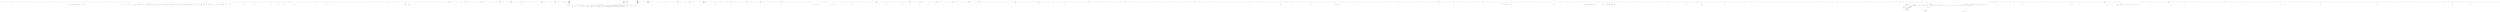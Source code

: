 digraph  {
m2_5 [cluster="HangFire.Core.Tests.RetryAttributeFacts.RetryAttributeFacts()", file="BackgroundProcessExtensions.cs", label="_context = new ElectStateContext(_stateContext, _failedState, CurrentState, _connection.Object)", span="25-25"];
m2_6 [cluster="HangFire.Core.Tests.RetryAttributeFacts.RetryAttributeFacts()", file="BackgroundProcessExtensions.cs", label="Exit HangFire.Core.Tests.RetryAttributeFacts.RetryAttributeFacts()", span="19-19"];
m2_7 [cluster="HangFire.Common.Job.FromExpression(System.Linq.Expressions.Expression<System.Action>)", file="BackgroundProcessExtensions.cs", label="Entry HangFire.Common.Job.FromExpression(System.Linq.Expressions.Expression<System.Action>)", span="119-119"];
m2_0 [cluster="HangFire.Core.Tests.RetryAttributeFacts.RetryAttributeFacts()", file="BackgroundProcessExtensions.cs", label="Entry HangFire.Core.Tests.RetryAttributeFacts.RetryAttributeFacts()", span="19-19"];
m2_1 [cluster="HangFire.Core.Tests.RetryAttributeFacts.RetryAttributeFacts()", file="BackgroundProcessExtensions.cs", label="var job = Job.FromExpression(() => Sample())", span="21-21"];
m2_2 [cluster="HangFire.Core.Tests.RetryAttributeFacts.RetryAttributeFacts()", file="BackgroundProcessExtensions.cs", label="_stateContext = new StateContext(JobId, job)", span="22-22"];
m2_9 [cluster="HangFire.Tests.JobSteps.GivenAJobOfTheType(string)", file="BackgroundProcessExtensions.cs", label="Entry HangFire.Tests.JobSteps.GivenAJobOfTheType(string)", span="27-27"];
m2_21 [cluster="Unk.SetRangeInHash", file="BackgroundProcessExtensions.cs", label="Entry Unk.SetRangeInHash", span=""];
m2_41 [cluster="Unk.Same", file="BackgroundProcessExtensions.cs", label="Entry Unk.Same", span=""];
m2_57 [cluster="HangFire.Core.Tests.RetryAttributeFacts.OnStateElection_DoesNotChangeAnything_IfCandidateStateIsNotFailedState()", file="BackgroundProcessExtensions.cs", label="Entry HangFire.Core.Tests.RetryAttributeFacts.OnStateElection_DoesNotChangeAnything_IfCandidateStateIsNotFailedState()", span="71-71"];
m2_58 [cluster="HangFire.Core.Tests.RetryAttributeFacts.OnStateElection_DoesNotChangeAnything_IfCandidateStateIsNotFailedState()", file="BackgroundProcessExtensions.cs", label="var filter = new RetryAttribute(1)", span="73-73"];
m2_59 [cluster="HangFire.Core.Tests.RetryAttributeFacts.OnStateElection_DoesNotChangeAnything_IfCandidateStateIsNotFailedState()", file="BackgroundProcessExtensions.cs", label="var state = new Mock<IState>()", span="74-74"];
m2_61 [cluster="HangFire.Core.Tests.RetryAttributeFacts.OnStateElection_DoesNotChangeAnything_IfCandidateStateIsNotFailedState()", file="BackgroundProcessExtensions.cs", label="filter.OnStateElection(context)", span="77-77"];
m2_60 [cluster="HangFire.Core.Tests.RetryAttributeFacts.OnStateElection_DoesNotChangeAnything_IfCandidateStateIsNotFailedState()", file="BackgroundProcessExtensions.cs", label="var context = new ElectStateContext(_stateContext, state.Object, CurrentState, _connection.Object)", span="75-75"];
m2_62 [cluster="HangFire.Core.Tests.RetryAttributeFacts.OnStateElection_DoesNotChangeAnything_IfCandidateStateIsNotFailedState()", file="BackgroundProcessExtensions.cs", label="Assert.Same(state.Object, context.CandidateState)", span="79-79"];
m2_63 [cluster="HangFire.Core.Tests.RetryAttributeFacts.OnStateElection_DoesNotChangeAnything_IfCandidateStateIsNotFailedState()", file="BackgroundProcessExtensions.cs", label="Exit HangFire.Core.Tests.RetryAttributeFacts.OnStateElection_DoesNotChangeAnything_IfCandidateStateIsNotFailedState()", span="71-71"];
m2_64 [cluster="Mock<IState>.cstr", file="BackgroundProcessExtensions.cs", label="Entry Mock<IState>.cstr", span=""];
m2_40 [cluster="HangFire.RetryAttribute.OnStateElection(HangFire.States.ElectStateContext)", file="BackgroundProcessExtensions.cs", label="Entry HangFire.RetryAttribute.OnStateElection(HangFire.States.ElectStateContext)", span="51-51"];
m2_8 [cluster="HangFire.States.StateContext.StateContext(string, HangFire.Common.Job)", file="BackgroundProcessExtensions.cs", label="Entry HangFire.States.StateContext.StateContext(string, HangFire.Common.Job)", span="23-23"];
m2_22 [cluster="HangFire.Tests.JobSteps.GivenItsStateIs(string)", file="BackgroundProcessExtensions.cs", label="Entry HangFire.Tests.JobSteps.GivenItsStateIs(string)", span="55-55"];
m2_23 [cluster="HangFire.Core.Tests.RetryAttributeFacts.Ctor_SetsAllPropertyValuesCorrectly()", file="BackgroundProcessExtensions.cs", label="Entry HangFire.Core.Tests.RetryAttributeFacts.Ctor_SetsAllPropertyValuesCorrectly()", span="36-36"];
m2_24 [cluster="HangFire.Core.Tests.RetryAttributeFacts.Ctor_SetsAllPropertyValuesCorrectly()", file="BackgroundProcessExtensions.cs", label="var filter = new RetryAttribute(175)", span="38-38"];
m2_18 [cluster="HangFire.Core.Tests.RetryAttributeFacts.Ctor_SetsPositiveRetryAttemptsNumber_ByDefault()", file="BackgroundProcessExtensions.cs", label="var filter = new RetryAttribute()", span="31-31"];
m2_3 [cluster="HangFire.Core.Tests.RetryAttributeFacts.RetryAttributeFacts()", file="BackgroundProcessExtensions.cs", label="_failedState = new FailedState(new InvalidOperationException())", span="23-23"];
m2_14 [cluster="lambda expression", file="BackgroundProcessExtensions.cs", label="Sample()", span="21-21"];
m2_15 [cluster="lambda expression", color=green, community=0, file="BackgroundProcessExtensions.cs", label="Exit lambda expression", prediction=0, span="21-21"];
m2_12 [cluster="ElectStateContext.cstr", file="BackgroundProcessExtensions.cs", label="Entry ElectStateContext.cstr", span=""];
m2_13 [cluster="lambda expression", file="BackgroundProcessExtensions.cs", label="Entry lambda expression", span="21-21"];
m2_16 [cluster="HangFire.Core.Tests.RetryAttributeFacts.Sample()", file="BackgroundProcessExtensions.cs", label="Entry HangFire.Core.Tests.RetryAttributeFacts.Sample()", span="93-93"];
m2_25 [cluster="HangFire.Tests.JobSteps.ThenTheJobMovedToTheState(string)", file="BackgroundProcessExtensions.cs", label="Entry HangFire.Tests.JobSteps.ThenTheJobMovedToTheState(string)", span="66-66"];
m2_26 [cluster="HangFire.Tests.JobSteps.ThenTheJobMovedToTheState(string)", file="BackgroundProcessExtensions.cs", label="var jobState = Redis.Client.GetValueFromHash(\r\n                String.Format(''hangfire:job:{0}'', DefaultJobId),\r\n                ''State'')", span="68-70"];
m2_20 [cluster="HangFire.Core.Tests.RetryAttributeFacts.Ctor_SetsPositiveRetryAttemptsNumber_ByDefault()", file="BackgroundProcessExtensions.cs", label="Exit HangFire.Core.Tests.RetryAttributeFacts.Ctor_SetsPositiveRetryAttemptsNumber_ByDefault()", span="29-29"];
m2_10 [cluster="System.InvalidOperationException.InvalidOperationException()", file="BackgroundProcessExtensions.cs", label="Entry System.InvalidOperationException.InvalidOperationException()", span="0-0"];
m2_11 [cluster="Mock<IStorageConnection>.cstr", file="BackgroundProcessExtensions.cs", label="Entry Mock<IStorageConnection>.cstr", span=""];
m2_31 [cluster="Unk.>", file="BackgroundProcessExtensions.cs", label="Entry Unk.>", span=""];
m2_77 [cluster="HangFire.Core.Tests.RetryAttributeFacts.Sample()", file="BackgroundProcessExtensions.cs", label="Exit HangFire.Core.Tests.RetryAttributeFacts.Sample()", span="93-93"];
m2_30 [cluster="HangFire.Core.Tests.RetryAttributeFacts.Ctor_ThrowsAnException_WhenAttemptsValueIsNegative()", file="BackgroundProcessExtensions.cs", label="Exit HangFire.Core.Tests.RetryAttributeFacts.Ctor_ThrowsAnException_WhenAttemptsValueIsNegative()", span="43-43"];
m2_35 [cluster="HangFire.Core.Tests.RetryAttributeFacts.OnStateElection_DoesNotChangeState_IfRetryAttemptsIsSetToZero()", file="BackgroundProcessExtensions.cs", label="Entry HangFire.Core.Tests.RetryAttributeFacts.OnStateElection_DoesNotChangeState_IfRetryAttemptsIsSetToZero()", span="49-49"];
m2_36 [cluster="HangFire.Core.Tests.RetryAttributeFacts.OnStateElection_DoesNotChangeState_IfRetryAttemptsIsSetToZero()", file="BackgroundProcessExtensions.cs", label="var filter = new RetryAttribute(0)", span="51-51"];
m2_37 [cluster="HangFire.Core.Tests.RetryAttributeFacts.OnStateElection_DoesNotChangeState_IfRetryAttemptsIsSetToZero()", file="BackgroundProcessExtensions.cs", label="filter.OnStateElection(_context)", span="52-52"];
m2_38 [cluster="HangFire.Core.Tests.RetryAttributeFacts.OnStateElection_DoesNotChangeState_IfRetryAttemptsIsSetToZero()", file="BackgroundProcessExtensions.cs", label="Assert.Same(_failedState, _context.CandidateState)", span="54-54"];
m2_39 [cluster="HangFire.Core.Tests.RetryAttributeFacts.OnStateElection_DoesNotChangeState_IfRetryAttemptsIsSetToZero()", file="BackgroundProcessExtensions.cs", label="Exit HangFire.Core.Tests.RetryAttributeFacts.OnStateElection_DoesNotChangeState_IfRetryAttemptsIsSetToZero()", span="49-49"];
m2_4 [cluster="Unk.Given", file="BackgroundProcessExtensions.cs", label="Entry Unk.Given", span=""];
m2_19 [cluster="HangFire.Core.Tests.RetryAttributeFacts.Ctor_SetsPositiveRetryAttemptsNumber_ByDefault()", file="BackgroundProcessExtensions.cs", label="Assert.Equal(10, filter.Attempts)", span="32-32"];
m2_76 [cluster="Unk.GetJobParameter", file="BackgroundProcessExtensions.cs", label="Entry Unk.GetJobParameter", span=""];
m2_17 [cluster="Unk.AddItemToList", file="BackgroundProcessExtensions.cs", label="Entry Unk.AddItemToList", span=""];
m2_71 [cluster="Unk.Setup", file="BackgroundProcessExtensions.cs", label="Entry Unk.Setup", span=""];
m2_73 [cluster="lambda expression", file="BackgroundProcessExtensions.cs", label="Entry lambda expression", span="85-85"];
m2_32 [cluster="lambda expression", file="BackgroundProcessExtensions.cs", label="Entry lambda expression", span="45-45"];
m2_33 [cluster="lambda expression", file="BackgroundProcessExtensions.cs", label="new RetryAttribute(-1)", span="45-45"];
m2_34 [cluster="lambda expression", file="BackgroundProcessExtensions.cs", label="Exit lambda expression", span="45-45"];
m2_53 [cluster="lambda expression", file="BackgroundProcessExtensions.cs", label="Entry lambda expression", span="67-67"];
m2_54 [cluster="lambda expression", file="BackgroundProcessExtensions.cs", label="x.SetJobParameter(JobId, ''RetryCount'', ''1'')", span="67-67"];
m2_55 [cluster="lambda expression", file="BackgroundProcessExtensions.cs", label="Exit lambda expression", span="67-67"];
m2_74 [cluster="lambda expression", file="BackgroundProcessExtensions.cs", label="x.GetJobParameter(JobId, ''RetryCount'')", span="85-85"];
m2_75 [cluster="lambda expression", file="BackgroundProcessExtensions.cs", label="Exit lambda expression", span="85-85"];
m2_65 [cluster="HangFire.Core.Tests.RetryAttributeFacts.OnStateElection_DoesNotChangeState_IfRetryAttemptsNumberExceeded()", file="BackgroundProcessExtensions.cs", label="Entry HangFire.Core.Tests.RetryAttributeFacts.OnStateElection_DoesNotChangeState_IfRetryAttemptsNumberExceeded()", span="83-83"];
m2_66 [cluster="HangFire.Core.Tests.RetryAttributeFacts.OnStateElection_DoesNotChangeState_IfRetryAttemptsNumberExceeded()", file="BackgroundProcessExtensions.cs", label="_connection.Setup(x => x.GetJobParameter(JobId, ''RetryCount'')).Returns(''1'')", span="85-85"];
m2_67 [cluster="HangFire.Core.Tests.RetryAttributeFacts.OnStateElection_DoesNotChangeState_IfRetryAttemptsNumberExceeded()", file="BackgroundProcessExtensions.cs", label="var filter = new RetryAttribute(1)", span="86-86"];
m2_68 [cluster="HangFire.Core.Tests.RetryAttributeFacts.OnStateElection_DoesNotChangeState_IfRetryAttemptsNumberExceeded()", file="BackgroundProcessExtensions.cs", label="filter.OnStateElection(_context)", span="88-88"];
m2_69 [cluster="HangFire.Core.Tests.RetryAttributeFacts.OnStateElection_DoesNotChangeState_IfRetryAttemptsNumberExceeded()", file="BackgroundProcessExtensions.cs", label="Assert.Same(_failedState, _context.CandidateState)", span="90-90"];
m2_70 [cluster="HangFire.Core.Tests.RetryAttributeFacts.OnStateElection_DoesNotChangeState_IfRetryAttemptsNumberExceeded()", file="BackgroundProcessExtensions.cs", label="Exit HangFire.Core.Tests.RetryAttributeFacts.OnStateElection_DoesNotChangeState_IfRetryAttemptsNumberExceeded()", span="83-83"];
m2_51 [cluster="Unk.Contains", file="BackgroundProcessExtensions.cs", label="Entry Unk.Contains", span=""];
m2_52 [cluster="Unk.Verify", file="BackgroundProcessExtensions.cs", label="Entry Unk.Verify", span=""];
m2_42 [cluster="HangFire.Core.Tests.RetryAttributeFacts.OnStateElection_ChangeStateToScheduled_IfRetryAttemptsWereNotExceeded()", file="BackgroundProcessExtensions.cs", label="Entry HangFire.Core.Tests.RetryAttributeFacts.OnStateElection_ChangeStateToScheduled_IfRetryAttemptsWereNotExceeded()", span="58-58"];
m2_43 [cluster="HangFire.Core.Tests.RetryAttributeFacts.OnStateElection_ChangeStateToScheduled_IfRetryAttemptsWereNotExceeded()", file="BackgroundProcessExtensions.cs", label="var filter = new RetryAttribute(1)", span="60-60"];
m2_44 [cluster="HangFire.Core.Tests.RetryAttributeFacts.OnStateElection_ChangeStateToScheduled_IfRetryAttemptsWereNotExceeded()", file="BackgroundProcessExtensions.cs", label="filter.OnStateElection(_context)", span="61-61"];
m2_45 [cluster="HangFire.Core.Tests.RetryAttributeFacts.OnStateElection_ChangeStateToScheduled_IfRetryAttemptsWereNotExceeded()", file="BackgroundProcessExtensions.cs", label="Assert.IsType<ScheduledState>(_context.CandidateState)", span="63-63"];
m2_46 [cluster="HangFire.Core.Tests.RetryAttributeFacts.OnStateElection_ChangeStateToScheduled_IfRetryAttemptsWereNotExceeded()", file="BackgroundProcessExtensions.cs", label="Assert.True(((ScheduledState)_context.CandidateState).EnqueueAt > DateTime.UtcNow)", span="64-64"];
m2_47 [cluster="HangFire.Core.Tests.RetryAttributeFacts.OnStateElection_ChangeStateToScheduled_IfRetryAttemptsWereNotExceeded()", file="BackgroundProcessExtensions.cs", label="Assert.Contains(''1 of 1'', _context.CandidateState.Reason)", span="65-65"];
m2_48 [cluster="HangFire.Core.Tests.RetryAttributeFacts.OnStateElection_ChangeStateToScheduled_IfRetryAttemptsWereNotExceeded()", file="BackgroundProcessExtensions.cs", label="_connection.Verify(x => x.SetJobParameter(JobId, ''RetryCount'', ''1''))", span="67-67"];
m2_49 [cluster="HangFire.Core.Tests.RetryAttributeFacts.OnStateElection_ChangeStateToScheduled_IfRetryAttemptsWereNotExceeded()", file="BackgroundProcessExtensions.cs", label="Exit HangFire.Core.Tests.RetryAttributeFacts.OnStateElection_ChangeStateToScheduled_IfRetryAttemptsWereNotExceeded()", span="58-58"];
m2_28 [cluster="HangFire.Tests.JobSteps.ThenTheJobMovedToTheState(string)", file="BackgroundProcessExtensions.cs", label="Exit HangFire.Tests.JobSteps.ThenTheJobMovedToTheState(string)", span="66-66"];
m2_29 [cluster="Unk.GetValueFromHash", file="BackgroundProcessExtensions.cs", label="Entry Unk.GetValueFromHash", span=""];
m2_50 [cluster="Unk.True", file="BackgroundProcessExtensions.cs", label="Entry Unk.True", span=""];
m2_72 [cluster="Unk.Returns", file="BackgroundProcessExtensions.cs", label="Entry Unk.Returns", span=""];
m2_27 [cluster="HangFire.Tests.JobSteps.ThenTheJobMovedToTheState(string)", file="BackgroundProcessExtensions.cs", label="Assert.AreEqual(state, jobState)", span="72-72"];
m2_56 [cluster="Unk.SetJobParameter", file="BackgroundProcessExtensions.cs", label="Entry Unk.SetJobParameter", span=""];
m2_78 [file="BackgroundProcessExtensions.cs", label="HangFire.Core.Tests.RetryAttributeFacts", span=""];
m4_6 [cluster="HangFire.Redis.RedisWriteOnlyTransaction.Dispose()", file="BootstrapperConfigurationExtensions.cs", label="Entry HangFire.Redis.RedisWriteOnlyTransaction.Dispose()", span="36-36"];
m4_7 [cluster="HangFire.Redis.RedisWriteOnlyTransaction.Dispose()", file="BootstrapperConfigurationExtensions.cs", label="_transaction.Dispose()", span="38-38"];
m4_8 [cluster="HangFire.Redis.RedisWriteOnlyTransaction.Dispose()", file="BootstrapperConfigurationExtensions.cs", label="Exit HangFire.Redis.RedisWriteOnlyTransaction.Dispose()", span="36-36"];
m4_128 [cluster="HangFire.Redis.RedisWriteOnlyTransaction.DecrementCounter(string, System.TimeSpan)", file="BootstrapperConfigurationExtensions.cs", label="_transaction.QueueCommand(x => x.ExpireEntryIn(RedisStorage.Prefix + key, expireIn))", span="152-152"];
m4_126 [cluster="HangFire.Redis.RedisWriteOnlyTransaction.DecrementCounter(string, System.TimeSpan)", file="BootstrapperConfigurationExtensions.cs", label="Entry HangFire.Redis.RedisWriteOnlyTransaction.DecrementCounter(string, System.TimeSpan)", span="149-149"];
m4_127 [cluster="HangFire.Redis.RedisWriteOnlyTransaction.DecrementCounter(string, System.TimeSpan)", file="BootstrapperConfigurationExtensions.cs", label="_transaction.QueueCommand(x => x.DecrementValue(RedisStorage.Prefix + key))", span="151-151"];
m4_129 [cluster="HangFire.Redis.RedisWriteOnlyTransaction.DecrementCounter(string, System.TimeSpan)", file="BootstrapperConfigurationExtensions.cs", label="Exit HangFire.Redis.RedisWriteOnlyTransaction.DecrementCounter(string, System.TimeSpan)", span="149-149"];
m4_5 [cluster="System.ArgumentNullException.ArgumentNullException(string)", file="BootstrapperConfigurationExtensions.cs", label="Entry System.ArgumentNullException.ArgumentNullException(string)", span="0-0"];
m4_90 [cluster="Unk.EnqueueItemOnList", file="BootstrapperConfigurationExtensions.cs", label="Entry Unk.EnqueueItemOnList", span=""];
m4_65 [cluster="System.Collections.Generic.Dictionary<TKey, TValue>.Add(TKey, TValue)", file="BootstrapperConfigurationExtensions.cs", label="Entry System.Collections.Generic.Dictionary<TKey, TValue>.Add(TKey, TValue)", span="0-0"];
m4_156 [cluster="HangFire.Redis.RedisWriteOnlyTransaction.InsertToList(string, string)", file="BootstrapperConfigurationExtensions.cs", label="Entry HangFire.Redis.RedisWriteOnlyTransaction.InsertToList(string, string)", span="173-173"];
m4_157 [cluster="HangFire.Redis.RedisWriteOnlyTransaction.InsertToList(string, string)", file="BootstrapperConfigurationExtensions.cs", label="_transaction.QueueCommand(x => x.EnqueueItemOnList(\r\n                RedisStorage.Prefix + key, value))", span="175-176"];
m4_158 [cluster="HangFire.Redis.RedisWriteOnlyTransaction.InsertToList(string, string)", file="BootstrapperConfigurationExtensions.cs", label="Exit HangFire.Redis.RedisWriteOnlyTransaction.InsertToList(string, string)", span="173-173"];
m4_78 [cluster="Unk.SetRangeInHash", file="BootstrapperConfigurationExtensions.cs", label="Entry Unk.SetRangeInHash", span=""];
m4_111 [cluster="HangFire.Redis.RedisWriteOnlyTransaction.IncrementCounter(string, System.TimeSpan)", file="BootstrapperConfigurationExtensions.cs", label="_transaction.QueueCommand(x => x.ExpireEntryIn(RedisStorage.Prefix + key, expireIn))", span="141-141"];
m4_109 [cluster="HangFire.Redis.RedisWriteOnlyTransaction.IncrementCounter(string, System.TimeSpan)", file="BootstrapperConfigurationExtensions.cs", label="Entry HangFire.Redis.RedisWriteOnlyTransaction.IncrementCounter(string, System.TimeSpan)", span="138-138"];
m4_110 [cluster="HangFire.Redis.RedisWriteOnlyTransaction.IncrementCounter(string, System.TimeSpan)", file="BootstrapperConfigurationExtensions.cs", label="_transaction.QueueCommand(x => x.IncrementValue(RedisStorage.Prefix + key))", span="140-140"];
m4_112 [cluster="HangFire.Redis.RedisWriteOnlyTransaction.IncrementCounter(string, System.TimeSpan)", file="BootstrapperConfigurationExtensions.cs", label="Exit HangFire.Redis.RedisWriteOnlyTransaction.IncrementCounter(string, System.TimeSpan)", span="138-138"];
m4_169 [cluster="HangFire.Redis.RedisWriteOnlyTransaction.TrimList(string, int, int)", file="BootstrapperConfigurationExtensions.cs", label="Entry HangFire.Redis.RedisWriteOnlyTransaction.TrimList(string, int, int)", span="185-185"];
m4_170 [cluster="HangFire.Redis.RedisWriteOnlyTransaction.TrimList(string, int, int)", file="BootstrapperConfigurationExtensions.cs", label="_transaction.QueueCommand(x => x.TrimList(\r\n                RedisStorage.Prefix + key, keepStartingFrom, keepEndingAt))", span="188-189"];
m4_171 [cluster="HangFire.Redis.RedisWriteOnlyTransaction.TrimList(string, int, int)", file="BootstrapperConfigurationExtensions.cs", label="Exit HangFire.Redis.RedisWriteOnlyTransaction.TrimList(string, int, int)", span="185-185"];
m4_55 [cluster="HangFire.Redis.RedisWriteOnlyTransaction.SetJobState(string, HangFire.States.State)", file="BootstrapperConfigurationExtensions.cs", label="_transaction.QueueCommand(x => x.RemoveEntry(\r\n                String.Format(RedisStorage.Prefix + ''job:{0}:state'', jobId)))", span="94-95"];
m4_53 [cluster="HangFire.Redis.RedisWriteOnlyTransaction.SetJobState(string, HangFire.States.State)", file="BootstrapperConfigurationExtensions.cs", label="Entry HangFire.Redis.RedisWriteOnlyTransaction.SetJobState(string, HangFire.States.State)", span="87-87"];
m4_54 [cluster="HangFire.Redis.RedisWriteOnlyTransaction.SetJobState(string, HangFire.States.State)", file="BootstrapperConfigurationExtensions.cs", label="_transaction.QueueCommand(x => x.SetEntryInHash(\r\n                String.Format(RedisStorage.Prefix + ''job:{0}'', jobId),\r\n                ''State'',\r\n                state.Name))", span="89-92"];
m4_56 [cluster="HangFire.Redis.RedisWriteOnlyTransaction.SetJobState(string, HangFire.States.State)", file="BootstrapperConfigurationExtensions.cs", label="var storedData = new Dictionary<string, string>(state.SerializeData())", span="97-97"];
m4_57 [cluster="HangFire.Redis.RedisWriteOnlyTransaction.SetJobState(string, HangFire.States.State)", file="BootstrapperConfigurationExtensions.cs", label="storedData.Add(''State'', state.Name)", span="98-98"];
m4_58 [cluster="HangFire.Redis.RedisWriteOnlyTransaction.SetJobState(string, HangFire.States.State)", file="BootstrapperConfigurationExtensions.cs", label="state.Reason != null", span="100-100"];
m4_59 [cluster="HangFire.Redis.RedisWriteOnlyTransaction.SetJobState(string, HangFire.States.State)", file="BootstrapperConfigurationExtensions.cs", label="storedData.Add(''Reason'', state.Reason)", span="102-102"];
m4_60 [cluster="HangFire.Redis.RedisWriteOnlyTransaction.SetJobState(string, HangFire.States.State)", file="BootstrapperConfigurationExtensions.cs", label="_transaction.QueueCommand(x => x.SetRangeInHash(\r\n                String.Format(RedisStorage.Prefix + ''job:{0}:state'', jobId),\r\n                storedData))", span="105-107"];
m4_61 [cluster="HangFire.Redis.RedisWriteOnlyTransaction.SetJobState(string, HangFire.States.State)", file="BootstrapperConfigurationExtensions.cs", label="AddJobState(jobId, state)", span="109-109"];
m4_62 [cluster="HangFire.Redis.RedisWriteOnlyTransaction.SetJobState(string, HangFire.States.State)", file="BootstrapperConfigurationExtensions.cs", label="Exit HangFire.Redis.RedisWriteOnlyTransaction.SetJobState(string, HangFire.States.State)", span="87-87"];
m4_70 [cluster="Unk.SetEntryInHash", file="BootstrapperConfigurationExtensions.cs", label="Entry Unk.SetEntryInHash", span=""];
m4_98 [cluster="Unk.AddItemToSet", file="BootstrapperConfigurationExtensions.cs", label="Entry Unk.AddItemToSet", span=""];
m4_30 [cluster="string.Format(string, object)", file="BootstrapperConfigurationExtensions.cs", label="Entry string.Format(string, object)", span="0-0"];
m4_74 [cluster="Unk.RemoveEntry", file="BootstrapperConfigurationExtensions.cs", label="Entry Unk.RemoveEntry", span=""];
m4_108 [cluster="Unk.IncrementValue", file="BootstrapperConfigurationExtensions.cs", label="Entry Unk.IncrementValue", span=""];
m4_38 [cluster="HangFire.Redis.RedisWriteOnlyTransaction.PersistJob(string)", file="BootstrapperConfigurationExtensions.cs", label="Entry HangFire.Redis.RedisWriteOnlyTransaction.PersistJob(string)", span="77-77"];
m4_39 [cluster="HangFire.Redis.RedisWriteOnlyTransaction.PersistJob(string)", file="BootstrapperConfigurationExtensions.cs", label="_transaction.QueueCommand(x => ((IRedisNativeClient)x).Persist(\r\n                String.Format(RedisStorage.Prefix + ''job:{0}'', jobId)))", span="79-80"];
m4_40 [cluster="HangFire.Redis.RedisWriteOnlyTransaction.PersistJob(string)", file="BootstrapperConfigurationExtensions.cs", label="_transaction.QueueCommand(x => ((IRedisNativeClient)x).Persist(\r\n                String.Format(RedisStorage.Prefix + ''job:{0}:history'', jobId)))", span="81-82"];
m4_41 [cluster="HangFire.Redis.RedisWriteOnlyTransaction.PersistJob(string)", file="BootstrapperConfigurationExtensions.cs", label="_transaction.QueueCommand(x => ((IRedisNativeClient)x).Persist(\r\n                String.Format(RedisStorage.Prefix + ''job:{0}:state'', jobId)))", span="83-84"];
m4_42 [cluster="HangFire.Redis.RedisWriteOnlyTransaction.PersistJob(string)", file="BootstrapperConfigurationExtensions.cs", label="Exit HangFire.Redis.RedisWriteOnlyTransaction.PersistJob(string)", span="77-77"];
m4_31 [cluster="Unk.ExpireEntryIn", file="BootstrapperConfigurationExtensions.cs", label="Entry Unk.ExpireEntryIn", span=""];
m4_142 [cluster="Unk.AddItemToSortedSet", file="BootstrapperConfigurationExtensions.cs", label="Entry Unk.AddItemToSortedSet", span=""];
m4_119 [cluster="HangFire.Redis.RedisWriteOnlyTransaction.DecrementCounter(string)", file="BootstrapperConfigurationExtensions.cs", label="Entry HangFire.Redis.RedisWriteOnlyTransaction.DecrementCounter(string)", span="144-144"];
m4_120 [cluster="HangFire.Redis.RedisWriteOnlyTransaction.DecrementCounter(string)", file="BootstrapperConfigurationExtensions.cs", label="_transaction.QueueCommand(x => x.DecrementValue(RedisStorage.Prefix + key))", span="146-146"];
m4_121 [cluster="HangFire.Redis.RedisWriteOnlyTransaction.DecrementCounter(string)", file="BootstrapperConfigurationExtensions.cs", label="Exit HangFire.Redis.RedisWriteOnlyTransaction.DecrementCounter(string)", span="144-144"];
m4_136 [cluster="HangFire.Redis.RedisWriteOnlyTransaction.AddToSet(string, string)", file="BootstrapperConfigurationExtensions.cs", label="Entry HangFire.Redis.RedisWriteOnlyTransaction.AddToSet(string, string)", span="155-155"];
m4_137 [cluster="HangFire.Redis.RedisWriteOnlyTransaction.AddToSet(string, string)", file="BootstrapperConfigurationExtensions.cs", label="_transaction.QueueCommand(x => x.AddItemToSortedSet(\r\n                RedisStorage.Prefix + key, value))", span="157-158"];
m4_138 [cluster="HangFire.Redis.RedisWriteOnlyTransaction.AddToSet(string, string)", file="BootstrapperConfigurationExtensions.cs", label="Exit HangFire.Redis.RedisWriteOnlyTransaction.AddToSet(string, string)", span="155-155"];
m4_149 [cluster="HangFire.Redis.RedisWriteOnlyTransaction.RemoveFromSet(string, string)", file="BootstrapperConfigurationExtensions.cs", label="Entry HangFire.Redis.RedisWriteOnlyTransaction.RemoveFromSet(string, string)", span="167-167"];
m4_150 [cluster="HangFire.Redis.RedisWriteOnlyTransaction.RemoveFromSet(string, string)", file="BootstrapperConfigurationExtensions.cs", label="_transaction.QueueCommand(x => x.RemoveItemFromSortedSet(\r\n                RedisStorage.Prefix + key, value))", span="169-170"];
m4_151 [cluster="HangFire.Redis.RedisWriteOnlyTransaction.RemoveFromSet(string, string)", file="BootstrapperConfigurationExtensions.cs", label="Exit HangFire.Redis.RedisWriteOnlyTransaction.RemoveFromSet(string, string)", span="167-167"];
m4_63 [cluster="System.Collections.Generic.Dictionary<TKey, TValue>.Dictionary(System.Collections.Generic.IDictionary<TKey, TValue>)", file="BootstrapperConfigurationExtensions.cs", label="Entry System.Collections.Generic.Dictionary<TKey, TValue>.Dictionary(System.Collections.Generic.IDictionary<TKey, TValue>)", span="0-0"];
m4_9 [cluster="Unk.Dispose", file="BootstrapperConfigurationExtensions.cs", label="Entry Unk.Dispose", span=""];
m4_10 [cluster="HangFire.Redis.RedisWriteOnlyTransaction.Commit()", file="BootstrapperConfigurationExtensions.cs", label="Entry HangFire.Redis.RedisWriteOnlyTransaction.Commit()", span="41-41"];
m4_11 [cluster="HangFire.Redis.RedisWriteOnlyTransaction.Commit()", file="BootstrapperConfigurationExtensions.cs", label="!_transaction.Commit()", span="43-43"];
m4_12 [cluster="HangFire.Redis.RedisWriteOnlyTransaction.Commit()", file="BootstrapperConfigurationExtensions.cs", label="int replayCount = 1", span="49-49"];
m4_13 [cluster="HangFire.Redis.RedisWriteOnlyTransaction.Commit()", file="BootstrapperConfigurationExtensions.cs", label="int maxReplayCount = 3", span="50-50"];
m4_15 [cluster="HangFire.Redis.RedisWriteOnlyTransaction.Commit()", file="BootstrapperConfigurationExtensions.cs", label="replayCount++ >= maxReplayCount", span="54-54"];
m4_14 [cluster="HangFire.Redis.RedisWriteOnlyTransaction.Commit()", file="BootstrapperConfigurationExtensions.cs", label="!_transaction.Replay()", span="52-52"];
m4_16 [cluster="HangFire.Redis.RedisWriteOnlyTransaction.Commit()", file="BootstrapperConfigurationExtensions.cs", label="throw new RedisException(''Transaction commit was failed due to WATCH condition failure. Retry attempts exceeded.'');", span="56-56"];
m4_17 [cluster="HangFire.Redis.RedisWriteOnlyTransaction.Commit()", file="BootstrapperConfigurationExtensions.cs", label="Exit HangFire.Redis.RedisWriteOnlyTransaction.Commit()", span="41-41"];
m4_64 [cluster="HangFire.States.State.SerializeData()", file="BootstrapperConfigurationExtensions.cs", label="Entry HangFire.States.State.SerializeData()", span="27-27"];
m4_172 [cluster="lambda expression", file="BootstrapperConfigurationExtensions.cs", label="Entry lambda expression", span="188-189"];
m4_28 [cluster="lambda expression", file="BootstrapperConfigurationExtensions.cs", label="x.ExpireEntryIn(\r\n                String.Format(RedisStorage.Prefix + ''job:{0}'', jobId),\r\n                expireIn)", span="64-66"];
m4_33 [cluster="lambda expression", file="BootstrapperConfigurationExtensions.cs", label="x.ExpireEntryIn(\r\n                String.Format(RedisStorage.Prefix + ''job:{0}:history'', jobId),\r\n                expireIn)", span="68-70"];
m4_36 [cluster="lambda expression", file="BootstrapperConfigurationExtensions.cs", label="x.ExpireEntryIn(\r\n                String.Format(RedisStorage.Prefix + ''job:{0}:state'', jobId),\r\n                expireIn)", span="72-74"];
m4_27 [cluster="lambda expression", file="BootstrapperConfigurationExtensions.cs", label="Entry lambda expression", span="64-66"];
m4_32 [cluster="lambda expression", file="BootstrapperConfigurationExtensions.cs", label="Entry lambda expression", span="68-70"];
m4_35 [cluster="lambda expression", file="BootstrapperConfigurationExtensions.cs", label="Entry lambda expression", span="72-74"];
m4_29 [cluster="lambda expression", file="BootstrapperConfigurationExtensions.cs", label="Exit lambda expression", span="64-66"];
m4_34 [cluster="lambda expression", file="BootstrapperConfigurationExtensions.cs", label="Exit lambda expression", span="68-70"];
m4_37 [cluster="lambda expression", file="BootstrapperConfigurationExtensions.cs", label="Exit lambda expression", span="72-74"];
m4_44 [cluster="lambda expression", file="BootstrapperConfigurationExtensions.cs", label="((IRedisNativeClient)x).Persist(\r\n                String.Format(RedisStorage.Prefix + ''job:{0}'', jobId))", span="79-80"];
m4_48 [cluster="lambda expression", file="BootstrapperConfigurationExtensions.cs", label="((IRedisNativeClient)x).Persist(\r\n                String.Format(RedisStorage.Prefix + ''job:{0}:history'', jobId))", span="81-82"];
m4_51 [cluster="lambda expression", file="BootstrapperConfigurationExtensions.cs", label="((IRedisNativeClient)x).Persist(\r\n                String.Format(RedisStorage.Prefix + ''job:{0}:state'', jobId))", span="83-84"];
m4_43 [cluster="lambda expression", file="BootstrapperConfigurationExtensions.cs", label="Entry lambda expression", span="79-80"];
m4_47 [cluster="lambda expression", file="BootstrapperConfigurationExtensions.cs", label="Entry lambda expression", span="81-82"];
m4_50 [cluster="lambda expression", file="BootstrapperConfigurationExtensions.cs", label="Entry lambda expression", span="83-84"];
m4_45 [cluster="lambda expression", file="BootstrapperConfigurationExtensions.cs", label="Exit lambda expression", span="79-80"];
m4_49 [cluster="lambda expression", file="BootstrapperConfigurationExtensions.cs", label="Exit lambda expression", span="81-82"];
m4_52 [cluster="lambda expression", file="BootstrapperConfigurationExtensions.cs", label="Exit lambda expression", span="83-84"];
m4_68 [cluster="lambda expression", file="BootstrapperConfigurationExtensions.cs", label="x.SetEntryInHash(\r\n                String.Format(RedisStorage.Prefix + ''job:{0}'', jobId),\r\n                ''State'',\r\n                state.Name)", span="89-92"];
m4_72 [cluster="lambda expression", file="BootstrapperConfigurationExtensions.cs", label="x.RemoveEntry(\r\n                String.Format(RedisStorage.Prefix + ''job:{0}:state'', jobId))", span="94-95"];
m4_76 [cluster="lambda expression", file="BootstrapperConfigurationExtensions.cs", label="x.SetRangeInHash(\r\n                String.Format(RedisStorage.Prefix + ''job:{0}:state'', jobId),\r\n                storedData)", span="105-107"];
m4_67 [cluster="lambda expression", file="BootstrapperConfigurationExtensions.cs", label="Entry lambda expression", span="89-92"];
m4_71 [cluster="lambda expression", file="BootstrapperConfigurationExtensions.cs", label="Entry lambda expression", span="94-95"];
m4_75 [cluster="lambda expression", file="BootstrapperConfigurationExtensions.cs", label="Entry lambda expression", span="105-107"];
m4_69 [cluster="lambda expression", file="BootstrapperConfigurationExtensions.cs", label="Exit lambda expression", span="89-92"];
m4_73 [cluster="lambda expression", file="BootstrapperConfigurationExtensions.cs", label="Exit lambda expression", span="94-95"];
m4_77 [cluster="lambda expression", file="BootstrapperConfigurationExtensions.cs", label="Exit lambda expression", span="105-107"];
m4_87 [cluster="lambda expression", file="BootstrapperConfigurationExtensions.cs", label="x.EnqueueItemOnList(\r\n                String.Format(RedisStorage.Prefix + ''job:{0}:history'', jobId),\r\n                JobHelper.ToJson(storedData))", span="119-121"];
m4_86 [cluster="lambda expression", file="BootstrapperConfigurationExtensions.cs", label="Entry lambda expression", span="119-121"];
m4_88 [cluster="lambda expression", file="BootstrapperConfigurationExtensions.cs", label="Exit lambda expression", span="119-121"];
m4_96 [cluster="lambda expression", file="BootstrapperConfigurationExtensions.cs", label="x.AddItemToSet(\r\n                RedisStorage.Prefix + ''queues'', queue)", span="126-127"];
m4_100 [cluster="lambda expression", file="BootstrapperConfigurationExtensions.cs", label="x.EnqueueItemOnList(\r\n                String.Format(RedisStorage.Prefix + ''queue:{0}'', queue), jobId)", span="129-130"];
m4_95 [cluster="lambda expression", file="BootstrapperConfigurationExtensions.cs", label="Entry lambda expression", span="126-127"];
m4_99 [cluster="lambda expression", file="BootstrapperConfigurationExtensions.cs", label="Entry lambda expression", span="129-130"];
m4_97 [cluster="lambda expression", file="BootstrapperConfigurationExtensions.cs", label="Exit lambda expression", span="126-127"];
m4_101 [cluster="lambda expression", file="BootstrapperConfigurationExtensions.cs", label="Exit lambda expression", span="129-130"];
m4_106 [cluster="lambda expression", file="BootstrapperConfigurationExtensions.cs", label="x.IncrementValue(RedisStorage.Prefix + key)", span="135-135"];
m4_105 [cluster="lambda expression", file="BootstrapperConfigurationExtensions.cs", label="Entry lambda expression", span="135-135"];
m4_107 [cluster="lambda expression", file="BootstrapperConfigurationExtensions.cs", label="Exit lambda expression", span="135-135"];
m4_114 [cluster="lambda expression", file="BootstrapperConfigurationExtensions.cs", label="x.IncrementValue(RedisStorage.Prefix + key)", span="140-140"];
m4_117 [cluster="lambda expression", file="BootstrapperConfigurationExtensions.cs", label="x.ExpireEntryIn(RedisStorage.Prefix + key, expireIn)", span="141-141"];
m4_113 [cluster="lambda expression", file="BootstrapperConfigurationExtensions.cs", label="Entry lambda expression", span="140-140"];
m4_116 [cluster="lambda expression", file="BootstrapperConfigurationExtensions.cs", label="Entry lambda expression", span="141-141"];
m4_115 [cluster="lambda expression", file="BootstrapperConfigurationExtensions.cs", label="Exit lambda expression", span="140-140"];
m4_118 [cluster="lambda expression", file="BootstrapperConfigurationExtensions.cs", label="Exit lambda expression", span="141-141"];
m4_123 [cluster="lambda expression", file="BootstrapperConfigurationExtensions.cs", label="x.DecrementValue(RedisStorage.Prefix + key)", span="146-146"];
m4_122 [cluster="lambda expression", file="BootstrapperConfigurationExtensions.cs", label="Entry lambda expression", span="146-146"];
m4_124 [cluster="lambda expression", file="BootstrapperConfigurationExtensions.cs", label="Exit lambda expression", span="146-146"];
m4_131 [cluster="lambda expression", file="BootstrapperConfigurationExtensions.cs", label="x.DecrementValue(RedisStorage.Prefix + key)", span="151-151"];
m4_134 [cluster="lambda expression", file="BootstrapperConfigurationExtensions.cs", label="x.ExpireEntryIn(RedisStorage.Prefix + key, expireIn)", span="152-152"];
m4_130 [cluster="lambda expression", file="BootstrapperConfigurationExtensions.cs", label="Entry lambda expression", span="151-151"];
m4_133 [cluster="lambda expression", file="BootstrapperConfigurationExtensions.cs", label="Entry lambda expression", span="152-152"];
m4_132 [cluster="lambda expression", file="BootstrapperConfigurationExtensions.cs", label="Exit lambda expression", span="151-151"];
m4_135 [cluster="lambda expression", file="BootstrapperConfigurationExtensions.cs", label="Exit lambda expression", span="152-152"];
m4_140 [cluster="lambda expression", file="BootstrapperConfigurationExtensions.cs", label="x.AddItemToSortedSet(\r\n                RedisStorage.Prefix + key, value)", span="157-158"];
m4_139 [cluster="lambda expression", file="BootstrapperConfigurationExtensions.cs", label="Entry lambda expression", span="157-158"];
m4_141 [cluster="lambda expression", file="BootstrapperConfigurationExtensions.cs", label="Exit lambda expression", span="157-158"];
m4_147 [cluster="lambda expression", file="BootstrapperConfigurationExtensions.cs", label="x.AddItemToSortedSet(\r\n                RedisStorage.Prefix + key, value, score)", span="163-164"];
m4_146 [cluster="lambda expression", file="BootstrapperConfigurationExtensions.cs", label="Entry lambda expression", span="163-164"];
m4_148 [cluster="lambda expression", file="BootstrapperConfigurationExtensions.cs", label="Exit lambda expression", span="163-164"];
m4_153 [cluster="lambda expression", file="BootstrapperConfigurationExtensions.cs", label="x.RemoveItemFromSortedSet(\r\n                RedisStorage.Prefix + key, value)", span="169-170"];
m4_152 [cluster="lambda expression", file="BootstrapperConfigurationExtensions.cs", label="Entry lambda expression", span="169-170"];
m4_154 [cluster="lambda expression", file="BootstrapperConfigurationExtensions.cs", label="Exit lambda expression", span="169-170"];
m4_160 [cluster="lambda expression", file="BootstrapperConfigurationExtensions.cs", label="x.EnqueueItemOnList(\r\n                RedisStorage.Prefix + key, value)", span="175-176"];
m4_159 [cluster="lambda expression", file="BootstrapperConfigurationExtensions.cs", label="Entry lambda expression", span="175-176"];
m4_161 [cluster="lambda expression", file="BootstrapperConfigurationExtensions.cs", label="Exit lambda expression", span="175-176"];
m4_166 [cluster="lambda expression", file="BootstrapperConfigurationExtensions.cs", label="x.RemoveItemFromList(\r\n                RedisStorage.Prefix + key, value)", span="181-182"];
m4_165 [cluster="lambda expression", file="BootstrapperConfigurationExtensions.cs", label="Entry lambda expression", span="181-182"];
m4_167 [cluster="lambda expression", file="BootstrapperConfigurationExtensions.cs", label="Exit lambda expression", span="181-182"];
m4_173 [cluster="lambda expression", file="BootstrapperConfigurationExtensions.cs", label="x.TrimList(\r\n                RedisStorage.Prefix + key, keepStartingFrom, keepEndingAt)", span="188-189"];
m4_174 [cluster="lambda expression", file="BootstrapperConfigurationExtensions.cs", label="Exit lambda expression", span="188-189"];
m4_85 [cluster="HangFire.Common.JobHelper.ToStringTimestamp(System.DateTime)", file="BootstrapperConfigurationExtensions.cs", label="Entry HangFire.Common.JobHelper.ToStringTimestamp(System.DateTime)", span="50-50"];
m4_143 [cluster="HangFire.Redis.RedisWriteOnlyTransaction.AddToSet(string, string, double)", file="BootstrapperConfigurationExtensions.cs", label="Entry HangFire.Redis.RedisWriteOnlyTransaction.AddToSet(string, string, double)", span="161-161"];
m4_144 [cluster="HangFire.Redis.RedisWriteOnlyTransaction.AddToSet(string, string, double)", file="BootstrapperConfigurationExtensions.cs", label="_transaction.QueueCommand(x => x.AddItemToSortedSet(\r\n                RedisStorage.Prefix + key, value, score))", span="163-164"];
m4_145 [cluster="HangFire.Redis.RedisWriteOnlyTransaction.AddToSet(string, string, double)", file="BootstrapperConfigurationExtensions.cs", label="Exit HangFire.Redis.RedisWriteOnlyTransaction.AddToSet(string, string, double)", span="161-161"];
m4_102 [cluster="HangFire.Redis.RedisWriteOnlyTransaction.IncrementCounter(string)", file="BootstrapperConfigurationExtensions.cs", label="Entry HangFire.Redis.RedisWriteOnlyTransaction.IncrementCounter(string)", span="133-133"];
m4_103 [cluster="HangFire.Redis.RedisWriteOnlyTransaction.IncrementCounter(string)", file="BootstrapperConfigurationExtensions.cs", label="_transaction.QueueCommand(x => x.IncrementValue(RedisStorage.Prefix + key))", span="135-135"];
m4_104 [cluster="HangFire.Redis.RedisWriteOnlyTransaction.IncrementCounter(string)", file="BootstrapperConfigurationExtensions.cs", label="Exit HangFire.Redis.RedisWriteOnlyTransaction.IncrementCounter(string)", span="133-133"];
m4_168 [cluster="Unk.RemoveItemFromList", file="BootstrapperConfigurationExtensions.cs", label="Entry Unk.RemoveItemFromList", span=""];
m4_24 [cluster="HangFire.Redis.RedisWriteOnlyTransaction.ExpireJob(string, System.TimeSpan)", file="BootstrapperConfigurationExtensions.cs", label="_transaction.QueueCommand(x => x.ExpireEntryIn(\r\n                String.Format(RedisStorage.Prefix + ''job:{0}:state'', jobId),\r\n                expireIn))", span="72-74"];
m4_21 [cluster="HangFire.Redis.RedisWriteOnlyTransaction.ExpireJob(string, System.TimeSpan)", file="BootstrapperConfigurationExtensions.cs", label="Entry HangFire.Redis.RedisWriteOnlyTransaction.ExpireJob(string, System.TimeSpan)", span="62-62"];
m4_22 [cluster="HangFire.Redis.RedisWriteOnlyTransaction.ExpireJob(string, System.TimeSpan)", file="BootstrapperConfigurationExtensions.cs", label="_transaction.QueueCommand(x => x.ExpireEntryIn(\r\n                String.Format(RedisStorage.Prefix + ''job:{0}'', jobId),\r\n                expireIn))", span="64-66"];
m4_23 [cluster="HangFire.Redis.RedisWriteOnlyTransaction.ExpireJob(string, System.TimeSpan)", file="BootstrapperConfigurationExtensions.cs", label="_transaction.QueueCommand(x => x.ExpireEntryIn(\r\n                String.Format(RedisStorage.Prefix + ''job:{0}:history'', jobId),\r\n                expireIn))", span="68-70"];
m4_25 [cluster="HangFire.Redis.RedisWriteOnlyTransaction.ExpireJob(string, System.TimeSpan)", file="BootstrapperConfigurationExtensions.cs", label="Exit HangFire.Redis.RedisWriteOnlyTransaction.ExpireJob(string, System.TimeSpan)", span="62-62"];
m4_91 [cluster="HangFire.Redis.RedisWriteOnlyTransaction.AddToQueue(string, string)", file="BootstrapperConfigurationExtensions.cs", label="Entry HangFire.Redis.RedisWriteOnlyTransaction.AddToQueue(string, string)", span="124-124"];
m4_92 [cluster="HangFire.Redis.RedisWriteOnlyTransaction.AddToQueue(string, string)", file="BootstrapperConfigurationExtensions.cs", label="_transaction.QueueCommand(x => x.AddItemToSet(\r\n                RedisStorage.Prefix + ''queues'', queue))", span="126-127"];
m4_93 [cluster="HangFire.Redis.RedisWriteOnlyTransaction.AddToQueue(string, string)", file="BootstrapperConfigurationExtensions.cs", label="_transaction.QueueCommand(x => x.EnqueueItemOnList(\r\n                String.Format(RedisStorage.Prefix + ''queue:{0}'', queue), jobId))", span="129-130"];
m4_94 [cluster="HangFire.Redis.RedisWriteOnlyTransaction.AddToQueue(string, string)", file="BootstrapperConfigurationExtensions.cs", label="Exit HangFire.Redis.RedisWriteOnlyTransaction.AddToQueue(string, string)", span="124-124"];
m4_89 [cluster="HangFire.Common.JobHelper.ToJson(object)", file="BootstrapperConfigurationExtensions.cs", label="Entry HangFire.Common.JobHelper.ToJson(object)", span="23-23"];
m4_46 [cluster="Unk.Persist", file="BootstrapperConfigurationExtensions.cs", label="Entry Unk.Persist", span=""];
m4_18 [cluster="Unk.Commit", file="BootstrapperConfigurationExtensions.cs", label="Entry Unk.Commit", span=""];
m4_66 [cluster="HangFire.Redis.RedisWriteOnlyTransaction.AddJobState(string, HangFire.States.State)", file="BootstrapperConfigurationExtensions.cs", label="Entry HangFire.Redis.RedisWriteOnlyTransaction.AddJobState(string, HangFire.States.State)", span="112-112"];
m4_79 [cluster="HangFire.Redis.RedisWriteOnlyTransaction.AddJobState(string, HangFire.States.State)", file="BootstrapperConfigurationExtensions.cs", label="var storedData = new Dictionary<string, string>(state.SerializeData())", span="114-114"];
m4_80 [cluster="HangFire.Redis.RedisWriteOnlyTransaction.AddJobState(string, HangFire.States.State)", file="BootstrapperConfigurationExtensions.cs", label="storedData.Add(''State'', state.Name)", span="115-115"];
m4_81 [cluster="HangFire.Redis.RedisWriteOnlyTransaction.AddJobState(string, HangFire.States.State)", file="BootstrapperConfigurationExtensions.cs", label="storedData.Add(''Reason'', state.Reason)", span="116-116"];
m4_83 [cluster="HangFire.Redis.RedisWriteOnlyTransaction.AddJobState(string, HangFire.States.State)", file="BootstrapperConfigurationExtensions.cs", label="_transaction.QueueCommand(x => x.EnqueueItemOnList(\r\n                String.Format(RedisStorage.Prefix + ''job:{0}:history'', jobId),\r\n                JobHelper.ToJson(storedData)))", span="119-121"];
m4_82 [cluster="HangFire.Redis.RedisWriteOnlyTransaction.AddJobState(string, HangFire.States.State)", file="BootstrapperConfigurationExtensions.cs", label="storedData.Add(''CreatedAt'', JobHelper.ToStringTimestamp(DateTime.UtcNow))", span="117-117"];
m4_84 [cluster="HangFire.Redis.RedisWriteOnlyTransaction.AddJobState(string, HangFire.States.State)", file="BootstrapperConfigurationExtensions.cs", label="Exit HangFire.Redis.RedisWriteOnlyTransaction.AddJobState(string, HangFire.States.State)", span="112-112"];
m4_19 [cluster="Unk.Replay", file="BootstrapperConfigurationExtensions.cs", label="Entry Unk.Replay", span=""];
m4_20 [cluster="RedisException.cstr", file="BootstrapperConfigurationExtensions.cs", label="Entry RedisException.cstr", span=""];
m4_26 [cluster="Unk.QueueCommand", file="BootstrapperConfigurationExtensions.cs", label="Entry Unk.QueueCommand", span=""];
m4_125 [cluster="Unk.DecrementValue", file="BootstrapperConfigurationExtensions.cs", label="Entry Unk.DecrementValue", span=""];
m4_175 [cluster="Unk.TrimList", file="BootstrapperConfigurationExtensions.cs", label="Entry Unk.TrimList", span=""];
m4_162 [cluster="HangFire.Redis.RedisWriteOnlyTransaction.RemoveFromList(string, string)", file="BootstrapperConfigurationExtensions.cs", label="Entry HangFire.Redis.RedisWriteOnlyTransaction.RemoveFromList(string, string)", span="179-179"];
m4_163 [cluster="HangFire.Redis.RedisWriteOnlyTransaction.RemoveFromList(string, string)", file="BootstrapperConfigurationExtensions.cs", label="_transaction.QueueCommand(x => x.RemoveItemFromList(\r\n                RedisStorage.Prefix + key, value))", span="181-182"];
m4_164 [cluster="HangFire.Redis.RedisWriteOnlyTransaction.RemoveFromList(string, string)", file="BootstrapperConfigurationExtensions.cs", label="Exit HangFire.Redis.RedisWriteOnlyTransaction.RemoveFromList(string, string)", span="179-179"];
m4_155 [cluster="Unk.RemoveItemFromSortedSet", file="BootstrapperConfigurationExtensions.cs", label="Entry Unk.RemoveItemFromSortedSet", span=""];
m4_0 [cluster="HangFire.Redis.RedisWriteOnlyTransaction.RedisWriteOnlyTransaction(IRedisTransaction)", file="BootstrapperConfigurationExtensions.cs", label="Entry HangFire.Redis.RedisWriteOnlyTransaction.RedisWriteOnlyTransaction(IRedisTransaction)", span="29-29"];
m4_1 [cluster="HangFire.Redis.RedisWriteOnlyTransaction.RedisWriteOnlyTransaction(IRedisTransaction)", file="BootstrapperConfigurationExtensions.cs", label="transaction == null", span="31-31"];
m4_3 [cluster="HangFire.Redis.RedisWriteOnlyTransaction.RedisWriteOnlyTransaction(IRedisTransaction)", file="BootstrapperConfigurationExtensions.cs", label="_transaction = transaction", span="33-33"];
m4_2 [cluster="HangFire.Redis.RedisWriteOnlyTransaction.RedisWriteOnlyTransaction(IRedisTransaction)", file="BootstrapperConfigurationExtensions.cs", label="throw new ArgumentNullException(''transaction'');", span="31-31"];
m4_4 [cluster="HangFire.Redis.RedisWriteOnlyTransaction.RedisWriteOnlyTransaction(IRedisTransaction)", file="BootstrapperConfigurationExtensions.cs", label="Exit HangFire.Redis.RedisWriteOnlyTransaction.RedisWriteOnlyTransaction(IRedisTransaction)", span="29-29"];
m4_176 [file="BootstrapperConfigurationExtensions.cs", label="HangFire.Redis.RedisWriteOnlyTransaction", span=""];
m4_177 [file="BootstrapperConfigurationExtensions.cs", label=string, span=""];
m4_178 [file="BootstrapperConfigurationExtensions.cs", label="System.TimeSpan", span=""];
m4_179 [file="BootstrapperConfigurationExtensions.cs", label=string, span=""];
m4_180 [file="BootstrapperConfigurationExtensions.cs", label=string, span=""];
m4_181 [file="BootstrapperConfigurationExtensions.cs", label="HangFire.States.State", span=""];
m4_182 [file="BootstrapperConfigurationExtensions.cs", label=storedData, span=""];
m4_183 [file="BootstrapperConfigurationExtensions.cs", label=string, span=""];
m4_184 [file="BootstrapperConfigurationExtensions.cs", label=storedData, span=""];
m4_185 [file="BootstrapperConfigurationExtensions.cs", label=string, span=""];
m4_186 [file="BootstrapperConfigurationExtensions.cs", label=string, span=""];
m4_187 [file="BootstrapperConfigurationExtensions.cs", label=string, span=""];
m4_188 [file="BootstrapperConfigurationExtensions.cs", label=string, span=""];
m4_189 [file="BootstrapperConfigurationExtensions.cs", label="System.TimeSpan", span=""];
m4_190 [file="BootstrapperConfigurationExtensions.cs", label=string, span=""];
m4_191 [file="BootstrapperConfigurationExtensions.cs", label=string, span=""];
m4_192 [file="BootstrapperConfigurationExtensions.cs", label="System.TimeSpan", span=""];
m4_193 [file="BootstrapperConfigurationExtensions.cs", label=string, span=""];
m4_194 [file="BootstrapperConfigurationExtensions.cs", label=string, span=""];
m4_195 [file="BootstrapperConfigurationExtensions.cs", label=string, span=""];
m4_196 [file="BootstrapperConfigurationExtensions.cs", label=string, span=""];
m4_197 [file="BootstrapperConfigurationExtensions.cs", label=double, span=""];
m4_198 [file="BootstrapperConfigurationExtensions.cs", label=string, span=""];
m4_199 [file="BootstrapperConfigurationExtensions.cs", label=string, span=""];
m4_200 [file="BootstrapperConfigurationExtensions.cs", label=string, span=""];
m4_201 [file="BootstrapperConfigurationExtensions.cs", label=string, span=""];
m4_202 [file="BootstrapperConfigurationExtensions.cs", label=string, span=""];
m4_203 [file="BootstrapperConfigurationExtensions.cs", label=string, span=""];
m4_204 [file="BootstrapperConfigurationExtensions.cs", label=string, span=""];
m4_205 [file="BootstrapperConfigurationExtensions.cs", label=int, span=""];
m4_206 [file="BootstrapperConfigurationExtensions.cs", label=int, span=""];
m5_0 [cluster="Hangfire.Dashboard.DashboardOwinExtensions.MapHangfireDashboard(IAppBuilder)", file="DashboardOwinExtensions.cs", label="Entry Hangfire.Dashboard.DashboardOwinExtensions.MapHangfireDashboard(IAppBuilder)", span="41-41"];
m5_1 [cluster="Hangfire.Dashboard.DashboardOwinExtensions.MapHangfireDashboard(IAppBuilder)", file="DashboardOwinExtensions.cs", label="MapHangfireDashboard(app, DefaultDashboardPath, DefaultAppPath)", span="43-43"];
m5_2 [cluster="Hangfire.Dashboard.DashboardOwinExtensions.MapHangfireDashboard(IAppBuilder)", file="DashboardOwinExtensions.cs", label="Exit Hangfire.Dashboard.DashboardOwinExtensions.MapHangfireDashboard(IAppBuilder)", span="41-41"];
m5_18 [cluster="System.ArgumentNullException.ArgumentNullException(string)", file="DashboardOwinExtensions.cs", label="Entry System.ArgumentNullException.ArgumentNullException(string)", span="0-0"];
m5_24 [cluster="Unk.>", file="DashboardOwinExtensions.cs", label="Entry Unk.>", span=""];
m5_7 [cluster="Hangfire.Dashboard.DashboardOwinExtensions.MapHangfireDashboard(IAppBuilder, string, string, System.Collections.Generic.IEnumerable<Hangfire.Dashboard.IAuthorizationFilter>)", file="DashboardOwinExtensions.cs", label="Entry Hangfire.Dashboard.DashboardOwinExtensions.MapHangfireDashboard(IAppBuilder, string, string, System.Collections.Generic.IEnumerable<Hangfire.Dashboard.IAuthorizationFilter>)", span="88-88"];
m5_10 [cluster="Hangfire.Dashboard.DashboardOwinExtensions.MapHangfireDashboard(IAppBuilder, string, string, System.Collections.Generic.IEnumerable<Hangfire.Dashboard.IAuthorizationFilter>)", file="DashboardOwinExtensions.cs", label="MapHangfireDashboard(app, dashboardPath, appPath, authorizationFilters, JobStorage.Current)", span="94-94"];
m5_11 [cluster="Hangfire.Dashboard.DashboardOwinExtensions.MapHangfireDashboard(IAppBuilder, string, string, System.Collections.Generic.IEnumerable<Hangfire.Dashboard.IAuthorizationFilter>)", file="DashboardOwinExtensions.cs", label="Exit Hangfire.Dashboard.DashboardOwinExtensions.MapHangfireDashboard(IAppBuilder, string, string, System.Collections.Generic.IEnumerable<Hangfire.Dashboard.IAuthorizationFilter>)", span="88-88"];
m5_20 [cluster="Unk.Map", file="DashboardOwinExtensions.cs", label="Entry Unk.Map", span=""];
m5_12 [cluster="Hangfire.Dashboard.DashboardOwinExtensions.MapHangfireDashboard(IAppBuilder, string, string, System.Collections.Generic.IEnumerable<Hangfire.Dashboard.IAuthorizationFilter>, Hangfire.JobStorage)", file="DashboardOwinExtensions.cs", label="Entry Hangfire.Dashboard.DashboardOwinExtensions.MapHangfireDashboard(IAppBuilder, string, string, System.Collections.Generic.IEnumerable<Hangfire.Dashboard.IAuthorizationFilter>, Hangfire.JobStorage)", span="108-108"];
m5_13 [cluster="Hangfire.Dashboard.DashboardOwinExtensions.MapHangfireDashboard(IAppBuilder, string, string, System.Collections.Generic.IEnumerable<Hangfire.Dashboard.IAuthorizationFilter>, Hangfire.JobStorage)", file="DashboardOwinExtensions.cs", label="app == null", span="115-115"];
m5_15 [cluster="Hangfire.Dashboard.DashboardOwinExtensions.MapHangfireDashboard(IAppBuilder, string, string, System.Collections.Generic.IEnumerable<Hangfire.Dashboard.IAuthorizationFilter>, Hangfire.JobStorage)", file="DashboardOwinExtensions.cs", label="SignatureConversions.AddConversions(app)", span="117-117"];
m5_16 [cluster="Hangfire.Dashboard.DashboardOwinExtensions.MapHangfireDashboard(IAppBuilder, string, string, System.Collections.Generic.IEnumerable<Hangfire.Dashboard.IAuthorizationFilter>, Hangfire.JobStorage)", file="DashboardOwinExtensions.cs", label="app.Map(dashboardPath, subApp => subApp.Use<DashboardMiddleware>(\r\n                appPath,\r\n                storage,\r\n                DashboardRoutes.Routes,\r\n                authorizationFilters))", span="119-123"];
m5_14 [cluster="Hangfire.Dashboard.DashboardOwinExtensions.MapHangfireDashboard(IAppBuilder, string, string, System.Collections.Generic.IEnumerable<Hangfire.Dashboard.IAuthorizationFilter>, Hangfire.JobStorage)", file="DashboardOwinExtensions.cs", label="throw new ArgumentNullException(''app'');", span="115-115"];
m5_17 [cluster="Hangfire.Dashboard.DashboardOwinExtensions.MapHangfireDashboard(IAppBuilder, string, string, System.Collections.Generic.IEnumerable<Hangfire.Dashboard.IAuthorizationFilter>, Hangfire.JobStorage)", file="DashboardOwinExtensions.cs", label="Exit Hangfire.Dashboard.DashboardOwinExtensions.MapHangfireDashboard(IAppBuilder, string, string, System.Collections.Generic.IEnumerable<Hangfire.Dashboard.IAuthorizationFilter>, Hangfire.JobStorage)", span="108-108"];
m5_4 [cluster="Hangfire.Dashboard.DashboardOwinExtensions.MapHangfireDashboard(IAppBuilder, string)", file="DashboardOwinExtensions.cs", label="Entry Hangfire.Dashboard.DashboardOwinExtensions.MapHangfireDashboard(IAppBuilder, string)", span="54-54"];
m5_5 [cluster="Hangfire.Dashboard.DashboardOwinExtensions.MapHangfireDashboard(IAppBuilder, string)", file="DashboardOwinExtensions.cs", label="MapHangfireDashboard(app, dashboardPath, DefaultAppPath, DefaultAuthorizationFilters)", span="58-58"];
m5_6 [cluster="Hangfire.Dashboard.DashboardOwinExtensions.MapHangfireDashboard(IAppBuilder, string)", file="DashboardOwinExtensions.cs", label="Exit Hangfire.Dashboard.DashboardOwinExtensions.MapHangfireDashboard(IAppBuilder, string)", span="54-54"];
m5_3 [cluster="Hangfire.Dashboard.DashboardOwinExtensions.MapHangfireDashboard(IAppBuilder, string, string)", file="DashboardOwinExtensions.cs", label="Entry Hangfire.Dashboard.DashboardOwinExtensions.MapHangfireDashboard(IAppBuilder, string, string)", span="70-70"];
m5_8 [cluster="Hangfire.Dashboard.DashboardOwinExtensions.MapHangfireDashboard(IAppBuilder, string, string)", file="DashboardOwinExtensions.cs", label="MapHangfireDashboard(app, dashboardPath, appPath, DefaultAuthorizationFilters)", span="75-75"];
m5_9 [cluster="Hangfire.Dashboard.DashboardOwinExtensions.MapHangfireDashboard(IAppBuilder, string, string)", file="DashboardOwinExtensions.cs", label="Exit Hangfire.Dashboard.DashboardOwinExtensions.MapHangfireDashboard(IAppBuilder, string, string)", span="70-70"];
m5_19 [cluster="Unk.AddConversions", file="DashboardOwinExtensions.cs", label="Entry Unk.AddConversions", span=""];
m5_21 [cluster="lambda expression", file="DashboardOwinExtensions.cs", label="Entry lambda expression", span="119-123"];
m5_22 [cluster="lambda expression", file="DashboardOwinExtensions.cs", label="subApp.Use<DashboardMiddleware>(\r\n                appPath,\r\n                storage,\r\n                DashboardRoutes.Routes,\r\n                authorizationFilters)", span="119-123"];
m5_23 [cluster="lambda expression", file="DashboardOwinExtensions.cs", label="Exit lambda expression", span="119-123"];
m5_25 [file="DashboardOwinExtensions.cs", label=string, span=""];
m5_26 [file="DashboardOwinExtensions.cs", label="System.Collections.Generic.IEnumerable<Hangfire.Dashboard.IAuthorizationFilter>", span=""];
m5_27 [file="DashboardOwinExtensions.cs", label="Hangfire.JobStorage", span=""];
m6_26 [cluster="Unk.GetTestJob", file="IBootstrapperConfiguration.cs", label="Entry Unk.GetTestJob", span=""];
m6_375 [cluster="HangFire.SqlServer.Tests.WriteTransactionFacts.RemoveFromList_DoesNotRemoveRecords_WithSameKey_ButDifferentValue()", file="IBootstrapperConfiguration.cs", label="Entry HangFire.SqlServer.Tests.WriteTransactionFacts.RemoveFromList_DoesNotRemoveRecords_WithSameKey_ButDifferentValue()", span="445-445"];
m6_376 [cluster="HangFire.SqlServer.Tests.WriteTransactionFacts.RemoveFromList_DoesNotRemoveRecords_WithSameKey_ButDifferentValue()", file="IBootstrapperConfiguration.cs", label="UseConnection(sql =>\r\n            {\r\n                Commit(sql, x =>\r\n                {\r\n                    x.InsertToList(''my-key'', ''my-value'');\r\n                    x.RemoveFromList(''my-key'', ''different-value'');\r\n                });\r\n\r\n                var recordCount = sql.Query<int>(''select count(*) from HangFire.List'').Single();\r\n\r\n                Assert.Equal(1, recordCount);\r\n            })", span="447-458"];
m6_377 [cluster="HangFire.SqlServer.Tests.WriteTransactionFacts.RemoveFromList_DoesNotRemoveRecords_WithSameKey_ButDifferentValue()", file="IBootstrapperConfiguration.cs", label="Exit HangFire.SqlServer.Tests.WriteTransactionFacts.RemoveFromList_DoesNotRemoveRecords_WithSameKey_ButDifferentValue()", span="445-445"];
m6_78 [cluster="Mock<IState>.cstr", file="IBootstrapperConfiguration.cs", label="Entry Mock<IState>.cstr", span=""];
m6_248 [cluster="HangFire.SqlServer.SqlServerWriteOnlyTransaction.AddToSet(string, string)", file="IBootstrapperConfiguration.cs", label="Entry HangFire.SqlServer.SqlServerWriteOnlyTransaction.AddToSet(string, string)", span="153-153"];
m6_432 [cluster="HangFire.SqlServer.Tests.WriteTransactionFacts.TrimList_RemovesAllRecords_WhenStartingFromValue_GreaterThanMaxElementIndex()", file="IBootstrapperConfiguration.cs", label="Entry HangFire.SqlServer.Tests.WriteTransactionFacts.TrimList_RemovesAllRecords_WhenStartingFromValue_GreaterThanMaxElementIndex()", span="520-520"];
m6_433 [cluster="HangFire.SqlServer.Tests.WriteTransactionFacts.TrimList_RemovesAllRecords_WhenStartingFromValue_GreaterThanMaxElementIndex()", file="IBootstrapperConfiguration.cs", label="UseConnection(sql =>\r\n            {\r\n                Commit(sql, x =>\r\n                {\r\n                    x.InsertToList(''my-key'', ''0'');\r\n                    x.TrimList(''my-key'', 1, 100);\r\n                });\r\n\r\n                var recordCount = sql.Query<int>(''select count(*) from HangFire.List'').Single();\r\n\r\n                Assert.Equal(0, recordCount);\r\n            })", span="522-533"];
m6_434 [cluster="HangFire.SqlServer.Tests.WriteTransactionFacts.TrimList_RemovesAllRecords_WhenStartingFromValue_GreaterThanMaxElementIndex()", file="IBootstrapperConfiguration.cs", label="Exit HangFire.SqlServer.Tests.WriteTransactionFacts.TrimList_RemovesAllRecords_WhenStartingFromValue_GreaterThanMaxElementIndex()", span="520-520"];
m6_348 [cluster="HangFire.SqlServer.SqlServerWriteOnlyTransaction.InsertToList(string, string)", file="IBootstrapperConfiguration.cs", label="Entry HangFire.SqlServer.SqlServerWriteOnlyTransaction.InsertToList(string, string)", span="179-179"];
m6_12 [cluster="Unk.UseConnection", file="IBootstrapperConfiguration.cs", label="Entry Unk.UseConnection", span=""];
m6_299 [cluster="HangFire.SqlServer.Tests.WriteTransactionFacts.RemoveFromSet_RemovesARecord_WithGivenKeyAndValue()", file="IBootstrapperConfiguration.cs", label="Entry HangFire.SqlServer.Tests.WriteTransactionFacts.RemoveFromSet_RemovesARecord_WithGivenKeyAndValue()", span="345-345"];
m6_300 [cluster="HangFire.SqlServer.Tests.WriteTransactionFacts.RemoveFromSet_RemovesARecord_WithGivenKeyAndValue()", file="IBootstrapperConfiguration.cs", label="UseConnection(sql =>\r\n            {\r\n                Commit(sql, x =>\r\n                {\r\n                    x.AddToSet(''my-key'', ''my-value'');\r\n                    x.RemoveFromSet(''my-key'', ''my-value'');\r\n                });\r\n\r\n                var recordCount = sql.Query<int>(''select count(*) from HangFire.[Set]'').Single();\r\n\r\n                Assert.Equal(0, recordCount);\r\n            })", span="347-358"];
m6_301 [cluster="HangFire.SqlServer.Tests.WriteTransactionFacts.RemoveFromSet_RemovesARecord_WithGivenKeyAndValue()", file="IBootstrapperConfiguration.cs", label="Exit HangFire.SqlServer.Tests.WriteTransactionFacts.RemoveFromSet_RemovesARecord_WithGivenKeyAndValue()", span="345-345"];
m6_82 [cluster="Unk.Equal", file="IBootstrapperConfiguration.cs", label="Entry Unk.Equal", span=""];
m6_286 [cluster="HangFire.SqlServer.SqlServerWriteOnlyTransaction.AddToSet(string, string, double)", file="IBootstrapperConfiguration.cs", label="Entry HangFire.SqlServer.SqlServerWriteOnlyTransaction.AddToSet(string, string, double)", span="158-158"];
m6_179 [cluster="HangFire.SqlServer.SqlServerWriteOnlyTransaction.IncrementCounter(string, System.TimeSpan)", file="IBootstrapperConfiguration.cs", label="Entry HangFire.SqlServer.SqlServerWriteOnlyTransaction.IncrementCounter(string, System.TimeSpan)", span="132-132"];
m6_96 [cluster="Unk.SetJobState", file="IBootstrapperConfiguration.cs", label="Entry Unk.SetJobState", span=""];
m6_409 [cluster="Unk.ToArray", file="IBootstrapperConfiguration.cs", label="Entry Unk.ToArray", span=""];
m6_235 [cluster="HangFire.SqlServer.Tests.WriteTransactionFacts.AddToSet_AddsARecord_IfThereIsNo_SuchKeyAndValue()", file="IBootstrapperConfiguration.cs", label="Entry HangFire.SqlServer.Tests.WriteTransactionFacts.AddToSet_AddsARecord_IfThereIsNo_SuchKeyAndValue()", span="264-264"];
m6_236 [cluster="HangFire.SqlServer.Tests.WriteTransactionFacts.AddToSet_AddsARecord_IfThereIsNo_SuchKeyAndValue()", file="IBootstrapperConfiguration.cs", label="UseConnection(sql =>\r\n            {\r\n                Commit(sql, x => x.AddToSet(''my-key'', ''my-value''));\r\n\r\n                var record = sql.Query(''select * from HangFire.[Set]'').Single();\r\n\r\n                Assert.Equal(''my-key'', record.Key);\r\n                Assert.Equal(''my-value'', record.Value);\r\n                Assert.Equal(0.0, record.Score, 2);\r\n            })", span="266-275"];
m6_237 [cluster="HangFire.SqlServer.Tests.WriteTransactionFacts.AddToSet_AddsARecord_IfThereIsNo_SuchKeyAndValue()", file="IBootstrapperConfiguration.cs", label="Exit HangFire.SqlServer.Tests.WriteTransactionFacts.AddToSet_AddsARecord_IfThereIsNo_SuchKeyAndValue()", span="264-264"];
m6_34 [cluster="Unk.ExpireJob", file="IBootstrapperConfiguration.cs", label="Entry Unk.ExpireJob", span=""];
m6_3 [cluster="Unk.>", file="IBootstrapperConfiguration.cs", label="Entry Unk.>", span=""];
m6_131 [cluster="HangFire.SqlServer.Tests.WriteTransactionFacts.AddToQueue_AddsAJobToTheQueue()", file="IBootstrapperConfiguration.cs", label="Entry HangFire.SqlServer.Tests.WriteTransactionFacts.AddToQueue_AddsAJobToTheQueue()", span="139-139"];
m6_132 [cluster="HangFire.SqlServer.Tests.WriteTransactionFacts.AddToQueue_AddsAJobToTheQueue()", file="IBootstrapperConfiguration.cs", label="UseConnection(sql =>\r\n            {\r\n                Commit(sql, x => x.AddToQueue(''default'', ''1''));\r\n\r\n                var record = sql.Query(''select * from HangFire.JobQueue'').Single();\r\n                Assert.Equal(''1'', record.JobId.ToString());\r\n                Assert.Equal(''default'', record.Queue);\r\n                Assert.Null(record.FetchedAt);\r\n            })", span="141-149"];
m6_133 [cluster="HangFire.SqlServer.Tests.WriteTransactionFacts.AddToQueue_AddsAJobToTheQueue()", file="IBootstrapperConfiguration.cs", label="Exit HangFire.SqlServer.Tests.WriteTransactionFacts.AddToQueue_AddsAJobToTheQueue()", span="139-139"];
m6_444 [cluster="HangFire.SqlServer.Tests.WriteTransactionFacts.TrimList_RemovesAllRecords_IfStartFromGreaterThanEndingAt()", file="IBootstrapperConfiguration.cs", label="Entry HangFire.SqlServer.Tests.WriteTransactionFacts.TrimList_RemovesAllRecords_IfStartFromGreaterThanEndingAt()", span="537-537"];
m6_445 [cluster="HangFire.SqlServer.Tests.WriteTransactionFacts.TrimList_RemovesAllRecords_IfStartFromGreaterThanEndingAt()", file="IBootstrapperConfiguration.cs", label="UseConnection(sql =>\r\n            {\r\n                Commit(sql, x =>\r\n                {\r\n                    x.InsertToList(''my-key'', ''0'');\r\n                    x.TrimList(''my-key'', 1, 0);\r\n                });\r\n\r\n                var recordCount = sql.Query<int>(''select count(*) from HangFire.List'').Single();\r\n\r\n                Assert.Equal(0, recordCount);\r\n            })", span="539-550"];
m6_446 [cluster="HangFire.SqlServer.Tests.WriteTransactionFacts.TrimList_RemovesAllRecords_IfStartFromGreaterThanEndingAt()", file="IBootstrapperConfiguration.cs", label="Exit HangFire.SqlServer.Tests.WriteTransactionFacts.TrimList_RemovesAllRecords_IfStartFromGreaterThanEndingAt()", span="537-537"];
m6_473 [cluster="System.Action<T>.Invoke(T)", file="IBootstrapperConfiguration.cs", label="Entry System.Action<T>.Invoke(T)", span="0-0"];
m6_145 [cluster="HangFire.SqlServer.Tests.WriteTransactionFacts.GetTestJob(IDbConnection, string)", file="IBootstrapperConfiguration.cs", label="Entry HangFire.SqlServer.Tests.WriteTransactionFacts.GetTestJob(IDbConnection, string)", span="152-152"];
m6_146 [cluster="HangFire.SqlServer.Tests.WriteTransactionFacts.GetTestJob(IDbConnection, string)", file="IBootstrapperConfiguration.cs", label="return connection\r\n                .Query(''select * from HangFire.Job where id = @id'', new { id = jobId })\r\n                .Single();", span="154-156"];
m6_147 [cluster="HangFire.SqlServer.Tests.WriteTransactionFacts.GetTestJob(IDbConnection, string)", file="IBootstrapperConfiguration.cs", label="Exit HangFire.SqlServer.Tests.WriteTransactionFacts.GetTestJob(IDbConnection, string)", span="152-152"];
m6_399 [cluster="HangFire.SqlServer.Tests.WriteTransactionFacts.TrimList_TrimsAList_ToASpecifiedRange()", file="IBootstrapperConfiguration.cs", label="Entry HangFire.SqlServer.Tests.WriteTransactionFacts.TrimList_TrimsAList_ToASpecifiedRange()", span="479-479"];
m6_400 [cluster="HangFire.SqlServer.Tests.WriteTransactionFacts.TrimList_TrimsAList_ToASpecifiedRange()", file="IBootstrapperConfiguration.cs", label="UseConnection(sql =>\r\n            {\r\n                Commit(sql, x =>\r\n                {\r\n                    x.InsertToList(''my-key'', ''0'');\r\n                    x.InsertToList(''my-key'', ''1'');\r\n                    x.InsertToList(''my-key'', ''2'');\r\n                    x.InsertToList(''my-key'', ''3'');\r\n                    x.TrimList(''my-key'', 1, 2);\r\n                });\r\n\r\n                var records = sql.Query(''select * from HangFire.List'').ToArray();\r\n\r\n                Assert.Equal(2, records.Length);\r\n                Assert.Equal(''1'', records[0].Value);\r\n                Assert.Equal(''2'', records[1].Value);\r\n            })", span="481-497"];
m6_401 [cluster="HangFire.SqlServer.Tests.WriteTransactionFacts.TrimList_TrimsAList_ToASpecifiedRange()", file="IBootstrapperConfiguration.cs", label="Exit HangFire.SqlServer.Tests.WriteTransactionFacts.TrimList_TrimsAList_ToASpecifiedRange()", span="479-479"];
m6_417 [cluster="HangFire.SqlServer.SqlServerWriteOnlyTransaction.TrimList(string, int, int)", file="IBootstrapperConfiguration.cs", label="Entry HangFire.SqlServer.SqlServerWriteOnlyTransaction.TrimList(string, int, int)", span="193-193"];
m6_22 [cluster="Unk.Query", file="IBootstrapperConfiguration.cs", label="Entry Unk.Query", span=""];
m6_148 [cluster="HangFire.SqlServer.Tests.WriteTransactionFacts.IncrementCounter_AddsRecordToCounterTable_WithPositiveValue()", file="IBootstrapperConfiguration.cs", label="Entry HangFire.SqlServer.Tests.WriteTransactionFacts.IncrementCounter_AddsRecordToCounterTable_WithPositiveValue()", span="160-160"];
m6_149 [cluster="HangFire.SqlServer.Tests.WriteTransactionFacts.IncrementCounter_AddsRecordToCounterTable_WithPositiveValue()", file="IBootstrapperConfiguration.cs", label="UseConnection(sql =>\r\n            {\r\n                Commit(sql, x => x.IncrementCounter(''my-key''));\r\n\r\n                var record = sql.Query(''select * from HangFire.Counter'').Single();\r\n                \r\n                Assert.Equal(''my-key'', record.Key);\r\n                Assert.Equal(1, record.Value);\r\n                Assert.Equal((DateTime?)null, record.ExpireAt);\r\n            })", span="162-171"];
m6_150 [cluster="HangFire.SqlServer.Tests.WriteTransactionFacts.IncrementCounter_AddsRecordToCounterTable_WithPositiveValue()", file="IBootstrapperConfiguration.cs", label="Exit HangFire.SqlServer.Tests.WriteTransactionFacts.IncrementCounter_AddsRecordToCounterTable_WithPositiveValue()", span="160-160"];
m6_33 [cluster="System.TimeSpan.FromDays(double)", file="IBootstrapperConfiguration.cs", label="Entry System.TimeSpan.FromDays(double)", span="0-0"];
m6_97 [cluster="HangFire.SqlServer.Tests.WriteTransactionFacts.AddJobState_JustAddsANewRecordInATable()", file="IBootstrapperConfiguration.cs", label="Entry HangFire.SqlServer.Tests.WriteTransactionFacts.AddJobState_JustAddsANewRecordInATable()", span="106-106"];
m6_98 [cluster="HangFire.SqlServer.Tests.WriteTransactionFacts.AddJobState_JustAddsANewRecordInATable()", file="IBootstrapperConfiguration.cs", label="string arrangeSql = @''\r\ninsert into HangFire.Job (InvocationData, Arguments, CreatedAt)\r\nvalues ('', '', getutcdate())\r\nselect scope_identity() as Id''", span="108-111"];
m6_99 [cluster="HangFire.SqlServer.Tests.WriteTransactionFacts.AddJobState_JustAddsANewRecordInATable()", file="IBootstrapperConfiguration.cs", label="UseConnection(sql =>\r\n            {\r\n                var jobId = sql.Query(arrangeSql).Single().Id.ToString();\r\n\r\n                var state = new Mock<IState>();\r\n                state.Setup(x => x.Name).Returns(''State'');\r\n                state.Setup(x => x.Reason).Returns(''Reason'');\r\n                state.Setup(x => x.SerializeData())\r\n                    .Returns(new Dictionary<string, string> { { ''Name'', ''Value'' } });\r\n\r\n                Commit(sql, x => x.AddJobState(jobId, state.Object));\r\n\r\n                var job = GetTestJob(sql, jobId);\r\n                Assert.Null(job.StateName);\r\n                Assert.Null(job.StateId);\r\n\r\n                var jobState = sql.Query(''select * from HangFire.State'').Single();\r\n                Assert.Equal((string)jobId, jobState.JobId.ToString());\r\n                Assert.Equal(''State'', jobState.Name);\r\n                Assert.Equal(''Reason'', jobState.Reason);\r\n                Assert.NotNull(jobState.CreatedAt);\r\n                Assert.Equal(''{\''Name\'':\''Value\''}'', jobState.Data);\r\n            })", span="113-135"];
m6_100 [cluster="HangFire.SqlServer.Tests.WriteTransactionFacts.AddJobState_JustAddsANewRecordInATable()", file="IBootstrapperConfiguration.cs", label="Exit HangFire.SqlServer.Tests.WriteTransactionFacts.AddJobState_JustAddsANewRecordInATable()", span="106-106"];
m6_206 [cluster="HangFire.SqlServer.Tests.WriteTransactionFacts.DecrementCounter_WithExpiry_AddsARecord_WithExpirationTimeSet()", file="IBootstrapperConfiguration.cs", label="Entry HangFire.SqlServer.Tests.WriteTransactionFacts.DecrementCounter_WithExpiry_AddsARecord_WithExpirationTimeSet()", span="227-227"];
m6_207 [cluster="HangFire.SqlServer.Tests.WriteTransactionFacts.DecrementCounter_WithExpiry_AddsARecord_WithExpirationTimeSet()", file="IBootstrapperConfiguration.cs", label="UseConnection(sql =>\r\n            {\r\n                Commit(sql, x => x.DecrementCounter(''my-key'', TimeSpan.FromDays(1)));\r\n\r\n                var record = sql.Query(''select * from HangFire.Counter'').Single();\r\n\r\n                Assert.Equal(''my-key'', record.Key);\r\n                Assert.Equal(-1, record.Value);\r\n                Assert.NotNull(record.ExpireAt);\r\n\r\n                var expireAt = (DateTime)record.ExpireAt;\r\n\r\n                Assert.True(DateTime.UtcNow.AddHours(23) < expireAt);\r\n                Assert.True(expireAt < DateTime.UtcNow.AddHours(25));\r\n            })", span="229-243"];
m6_208 [cluster="HangFire.SqlServer.Tests.WriteTransactionFacts.DecrementCounter_WithExpiry_AddsARecord_WithExpirationTimeSet()", file="IBootstrapperConfiguration.cs", label="Exit HangFire.SqlServer.Tests.WriteTransactionFacts.DecrementCounter_WithExpiry_AddsARecord_WithExpirationTimeSet()", span="227-227"];
m6_205 [cluster="HangFire.SqlServer.SqlServerWriteOnlyTransaction.DecrementCounter(string)", file="IBootstrapperConfiguration.cs", label="Entry HangFire.SqlServer.SqlServerWriteOnlyTransaction.DecrementCounter(string)", span="139-139"];
m6_222 [cluster="HangFire.SqlServer.SqlServerWriteOnlyTransaction.DecrementCounter(string, System.TimeSpan)", file="IBootstrapperConfiguration.cs", label="Entry HangFire.SqlServer.SqlServerWriteOnlyTransaction.DecrementCounter(string, System.TimeSpan)", span="146-146"];
m6_27 [cluster="System.DateTime.AddDays(double)", file="IBootstrapperConfiguration.cs", label="Entry System.DateTime.AddDays(double)", span="0-0"];
m6_0 [cluster="HangFire.SqlServer.Tests.WriteTransactionFacts.Ctor_ThrowsAnException_IfConnectionIsNull()", file="IBootstrapperConfiguration.cs", label="Entry HangFire.SqlServer.Tests.WriteTransactionFacts.Ctor_ThrowsAnException_IfConnectionIsNull()", span="15-15"];
m6_1 [cluster="HangFire.SqlServer.Tests.WriteTransactionFacts.Ctor_ThrowsAnException_IfConnectionIsNull()", file="IBootstrapperConfiguration.cs", label="Assert.Throws<ArgumentNullException>(\r\n                () => new SqlServerWriteOnlyTransaction(null))", span="17-18"];
m6_2 [cluster="HangFire.SqlServer.Tests.WriteTransactionFacts.Ctor_ThrowsAnException_IfConnectionIsNull()", file="IBootstrapperConfiguration.cs", label="Exit HangFire.SqlServer.Tests.WriteTransactionFacts.Ctor_ThrowsAnException_IfConnectionIsNull()", span="15-15"];
m6_24 [cluster="Unk.ToString", file="IBootstrapperConfiguration.cs", label="Entry Unk.ToString", span=""];
m6_130 [cluster="Unk.AddJobState", file="IBootstrapperConfiguration.cs", label="Entry Unk.AddJobState", span=""];
m6_223 [cluster="HangFire.SqlServer.Tests.WriteTransactionFacts.DecrementCounter_WithExistingKey_AddsAnotherRecord()", file="IBootstrapperConfiguration.cs", label="Entry HangFire.SqlServer.Tests.WriteTransactionFacts.DecrementCounter_WithExistingKey_AddsAnotherRecord()", span="247-247"];
m6_224 [cluster="HangFire.SqlServer.Tests.WriteTransactionFacts.DecrementCounter_WithExistingKey_AddsAnotherRecord()", file="IBootstrapperConfiguration.cs", label="UseConnection(sql =>\r\n            {\r\n                Commit(sql, x =>\r\n                {\r\n                    x.DecrementCounter(''my-key'');\r\n                    x.DecrementCounter(''my-key'');\r\n                });\r\n\r\n                var recordCount = sql.Query<int>(''select count(*) from HangFire.Counter'').Single();\r\n\r\n                Assert.Equal(2, recordCount);\r\n            })", span="249-260"];
m6_225 [cluster="HangFire.SqlServer.Tests.WriteTransactionFacts.DecrementCounter_WithExistingKey_AddsAnotherRecord()", file="IBootstrapperConfiguration.cs", label="Exit HangFire.SqlServer.Tests.WriteTransactionFacts.DecrementCounter_WithExistingKey_AddsAnotherRecord()", span="247-247"];
m6_48 [cluster="Unk.NotNull", file="IBootstrapperConfiguration.cs", label="Entry Unk.NotNull", span=""];
m6_387 [cluster="HangFire.SqlServer.Tests.WriteTransactionFacts.RemoveFromList_DoesNotRemoveRecords_WithSameValue_ButDifferentKey()", file="IBootstrapperConfiguration.cs", label="Entry HangFire.SqlServer.Tests.WriteTransactionFacts.RemoveFromList_DoesNotRemoveRecords_WithSameValue_ButDifferentKey()", span="462-462"];
m6_388 [cluster="HangFire.SqlServer.Tests.WriteTransactionFacts.RemoveFromList_DoesNotRemoveRecords_WithSameValue_ButDifferentKey()", file="IBootstrapperConfiguration.cs", label="UseConnection(sql =>\r\n            {\r\n                Commit(sql, x =>\r\n                {\r\n                    x.InsertToList(''my-key'', ''my-value'');\r\n                    x.RemoveFromList(''different-key'', ''my-value'');\r\n                });\r\n\r\n                var recordCount = sql.Query<int>(''select count(*) from HangFire.List'').Single();\r\n\r\n                Assert.Equal(1, recordCount);\r\n            })", span="464-475"];
m6_389 [cluster="HangFire.SqlServer.Tests.WriteTransactionFacts.RemoveFromList_DoesNotRemoveRecords_WithSameValue_ButDifferentKey()", file="IBootstrapperConfiguration.cs", label="Exit HangFire.SqlServer.Tests.WriteTransactionFacts.RemoveFromList_DoesNotRemoveRecords_WithSameValue_ButDifferentKey()", span="462-462"];
m6_81 [cluster="System.Collections.Generic.Dictionary<TKey, TValue>.Dictionary()", file="IBootstrapperConfiguration.cs", label="Entry System.Collections.Generic.Dictionary<TKey, TValue>.Dictionary()", span="0-0"];
m6_162 [cluster="HangFire.SqlServer.Tests.WriteTransactionFacts.IncrementCounter_WithExpiry_AddsARecord_WithExpirationTimeSet()", file="IBootstrapperConfiguration.cs", label="Entry HangFire.SqlServer.Tests.WriteTransactionFacts.IncrementCounter_WithExpiry_AddsARecord_WithExpirationTimeSet()", span="175-175"];
m6_163 [cluster="HangFire.SqlServer.Tests.WriteTransactionFacts.IncrementCounter_WithExpiry_AddsARecord_WithExpirationTimeSet()", file="IBootstrapperConfiguration.cs", label="UseConnection(sql =>\r\n            {\r\n                Commit(sql, x => x.IncrementCounter(''my-key'', TimeSpan.FromDays(1)));\r\n\r\n                var record = sql.Query(''select * from HangFire.Counter'').Single();\r\n\r\n                Assert.Equal(''my-key'', record.Key);\r\n                Assert.Equal(1, record.Value);\r\n                Assert.NotNull(record.ExpireAt);\r\n\r\n                var expireAt = (DateTime) record.ExpireAt;\r\n\r\n                Assert.True(DateTime.UtcNow.AddHours(23) < expireAt);\r\n                Assert.True(expireAt < DateTime.UtcNow.AddHours(25));\r\n            })", span="177-191"];
m6_164 [cluster="HangFire.SqlServer.Tests.WriteTransactionFacts.IncrementCounter_WithExpiry_AddsARecord_WithExpirationTimeSet()", file="IBootstrapperConfiguration.cs", label="Exit HangFire.SqlServer.Tests.WriteTransactionFacts.IncrementCounter_WithExpiry_AddsARecord_WithExpirationTimeSet()", span="175-175"];
m6_311 [cluster="HangFire.SqlServer.SqlServerWriteOnlyTransaction.RemoveFromSet(string, string)", file="IBootstrapperConfiguration.cs", label="Entry HangFire.SqlServer.SqlServerWriteOnlyTransaction.RemoveFromSet(string, string)", span="172-172"];
m6_25 [cluster="HangFire.SqlServer.Tests.WriteTransactionFacts.Commit(SqlConnection, System.Action<HangFire.SqlServer.SqlServerWriteOnlyTransaction>)", file="IBootstrapperConfiguration.cs", label="Entry HangFire.SqlServer.Tests.WriteTransactionFacts.Commit(SqlConnection, System.Action<HangFire.SqlServer.SqlServerWriteOnlyTransaction>)", span="578-578"];
m6_474 [cluster="HangFire.SqlServer.Tests.WriteTransactionFacts.Commit(SqlConnection, System.Action<HangFire.SqlServer.SqlServerWriteOnlyTransaction>)", file="IBootstrapperConfiguration.cs", label="var transaction = new SqlServerWriteOnlyTransaction(connection)", span="582-582"];
m6_475 [cluster="HangFire.SqlServer.Tests.WriteTransactionFacts.Commit(SqlConnection, System.Action<HangFire.SqlServer.SqlServerWriteOnlyTransaction>)", file="IBootstrapperConfiguration.cs", label="action(transaction)", span="584-584"];
m6_476 [cluster="HangFire.SqlServer.Tests.WriteTransactionFacts.Commit(SqlConnection, System.Action<HangFire.SqlServer.SqlServerWriteOnlyTransaction>)", file="IBootstrapperConfiguration.cs", label="transaction.Commit()", span="585-585"];
m6_477 [cluster="HangFire.SqlServer.Tests.WriteTransactionFacts.Commit(SqlConnection, System.Action<HangFire.SqlServer.SqlServerWriteOnlyTransaction>)", file="IBootstrapperConfiguration.cs", label="Exit HangFire.SqlServer.Tests.WriteTransactionFacts.Commit(SqlConnection, System.Action<HangFire.SqlServer.SqlServerWriteOnlyTransaction>)", span="578-578"];
m6_79 [cluster="Unk.Setup", file="IBootstrapperConfiguration.cs", label="Entry Unk.Setup", span=""];
m6_324 [cluster="HangFire.SqlServer.Tests.WriteTransactionFacts.RemoveFromSet_DoesNotRemoveRecord_WithSameValue_AndDifferentKey()", file="IBootstrapperConfiguration.cs", label="Entry HangFire.SqlServer.Tests.WriteTransactionFacts.RemoveFromSet_DoesNotRemoveRecord_WithSameValue_AndDifferentKey()", span="379-379"];
m6_325 [cluster="HangFire.SqlServer.Tests.WriteTransactionFacts.RemoveFromSet_DoesNotRemoveRecord_WithSameValue_AndDifferentKey()", file="IBootstrapperConfiguration.cs", label="UseConnection(sql =>\r\n            {\r\n                Commit(sql, x =>\r\n                {\r\n                    x.AddToSet(''my-key'', ''my-value'');\r\n                    x.RemoveFromSet(''different-key'', ''my-value'');\r\n                });\r\n\r\n                var recordCount = sql.Query<int>(''select count(*) from HangFire.[Set]'').Single();\r\n\r\n                Assert.Equal(1, recordCount);\r\n            })", span="381-392"];
m6_326 [cluster="HangFire.SqlServer.Tests.WriteTransactionFacts.RemoveFromSet_DoesNotRemoveRecord_WithSameValue_AndDifferentKey()", file="IBootstrapperConfiguration.cs", label="Exit HangFire.SqlServer.Tests.WriteTransactionFacts.RemoveFromSet_DoesNotRemoveRecord_WithSameValue_AndDifferentKey()", span="379-379"];
m6_29 [cluster="Unk.Null", file="IBootstrapperConfiguration.cs", label="Entry Unk.Null", span=""];
m6_374 [cluster="HangFire.SqlServer.SqlServerWriteOnlyTransaction.RemoveFromList(string, string)", file="IBootstrapperConfiguration.cs", label="Entry HangFire.SqlServer.SqlServerWriteOnlyTransaction.RemoveFromList(string, string)", span="186-186"];
m6_180 [cluster="HangFire.SqlServer.Tests.WriteTransactionFacts.IncrementCounter_WithExistingKey_AddsAnotherRecord()", file="IBootstrapperConfiguration.cs", label="Entry HangFire.SqlServer.Tests.WriteTransactionFacts.IncrementCounter_WithExistingKey_AddsAnotherRecord()", span="195-195"];
m6_181 [cluster="HangFire.SqlServer.Tests.WriteTransactionFacts.IncrementCounter_WithExistingKey_AddsAnotherRecord()", file="IBootstrapperConfiguration.cs", label="UseConnection(sql =>\r\n            {\r\n                Commit(sql, x =>\r\n                {\r\n                    x.IncrementCounter(''my-key'');\r\n                    x.IncrementCounter(''my-key'');\r\n                });\r\n\r\n                var recordCount = sql.Query<int>(''select count(*) from HangFire.Counter'').Single();\r\n                \r\n                Assert.Equal(2, recordCount);\r\n            })", span="197-208"];
m6_182 [cluster="HangFire.SqlServer.Tests.WriteTransactionFacts.IncrementCounter_WithExistingKey_AddsAnotherRecord()", file="IBootstrapperConfiguration.cs", label="Exit HangFire.SqlServer.Tests.WriteTransactionFacts.IncrementCounter_WithExistingKey_AddsAnotherRecord()", span="195-195"];
m6_92 [cluster="Unk.SerializeData", file="IBootstrapperConfiguration.cs", label="Entry Unk.SerializeData", span=""];
m6_478 [cluster="HangFire.SqlServer.SqlServerWriteOnlyTransaction.Commit()", file="IBootstrapperConfiguration.cs", label="Entry HangFire.SqlServer.SqlServerWriteOnlyTransaction.Commit()", span="45-45"];
m6_361 [cluster="HangFire.SqlServer.Tests.WriteTransactionFacts.RemoveFromList_RemovesAllRecords_WithGivenKeyAndValue()", file="IBootstrapperConfiguration.cs", label="Entry HangFire.SqlServer.Tests.WriteTransactionFacts.RemoveFromList_RemovesAllRecords_WithGivenKeyAndValue()", span="427-427"];
m6_362 [cluster="HangFire.SqlServer.Tests.WriteTransactionFacts.RemoveFromList_RemovesAllRecords_WithGivenKeyAndValue()", file="IBootstrapperConfiguration.cs", label="UseConnection(sql =>\r\n            {\r\n                Commit(sql, x =>\r\n                {\r\n                    x.InsertToList(''my-key'', ''my-value'');\r\n                    x.InsertToList(''my-key'', ''my-value'');\r\n                    x.RemoveFromList(''my-key'', ''my-value'');\r\n                });\r\n\r\n                var recordCount = sql.Query<int>(''select count(*) from HangFire.List'').Single();\r\n\r\n                Assert.Equal(0, recordCount);\r\n            })", span="429-441"];
m6_363 [cluster="HangFire.SqlServer.Tests.WriteTransactionFacts.RemoveFromList_RemovesAllRecords_WithGivenKeyAndValue()", file="IBootstrapperConfiguration.cs", label="Exit HangFire.SqlServer.Tests.WriteTransactionFacts.RemoveFromList_RemovesAllRecords_WithGivenKeyAndValue()", span="427-427"];
m6_35 [cluster="HangFire.SqlServer.Tests.WriteTransactionFacts.PersistJob_ClearsTheJobExpirationData()", file="IBootstrapperConfiguration.cs", label="Entry HangFire.SqlServer.Tests.WriteTransactionFacts.PersistJob_ClearsTheJobExpirationData()", span="45-45"];
m6_36 [cluster="HangFire.SqlServer.Tests.WriteTransactionFacts.PersistJob_ClearsTheJobExpirationData()", file="IBootstrapperConfiguration.cs", label="string arrangeSql = @''\r\ninsert into HangFire.Job (InvocationData, Arguments, CreatedAt, ExpireAt)\r\nvalues ('', '', getutcdate(), getutcdate())\r\nselect scope_identity() as Id''", span="47-50"];
m6_37 [cluster="HangFire.SqlServer.Tests.WriteTransactionFacts.PersistJob_ClearsTheJobExpirationData()", file="IBootstrapperConfiguration.cs", label="UseConnection(sql =>\r\n            {\r\n                var jobId = sql.Query(arrangeSql).Single().Id.ToString();\r\n                var anotherJobId = sql.Query(arrangeSql).Single().Id.ToString();\r\n\r\n                Commit(sql, x => x.PersistJob(jobId));\r\n\r\n                var job = GetTestJob(sql, jobId);\r\n                Assert.Null(job.ExpireAt);\r\n\r\n                var anotherJob = GetTestJob(sql, anotherJobId);\r\n                Assert.NotNull(anotherJob.ExpireAt);\r\n            })", span="52-64"];
m6_38 [cluster="HangFire.SqlServer.Tests.WriteTransactionFacts.PersistJob_ClearsTheJobExpirationData()", file="IBootstrapperConfiguration.cs", label="Exit HangFire.SqlServer.Tests.WriteTransactionFacts.PersistJob_ClearsTheJobExpirationData()", span="45-45"];
m6_273 [cluster="HangFire.SqlServer.Tests.WriteTransactionFacts.AddToSet_WithScore_AddsARecordWithScore_WhenBothKeyAndValueAreNotExist()", file="IBootstrapperConfiguration.cs", label="Entry HangFire.SqlServer.Tests.WriteTransactionFacts.AddToSet_WithScore_AddsARecordWithScore_WhenBothKeyAndValueAreNotExist()", span="313-313"];
m6_274 [cluster="HangFire.SqlServer.Tests.WriteTransactionFacts.AddToSet_WithScore_AddsARecordWithScore_WhenBothKeyAndValueAreNotExist()", file="IBootstrapperConfiguration.cs", label="UseConnection(sql =>\r\n            {\r\n                Commit(sql, x => x.AddToSet(''my-key'', ''my-value'', 3.2));\r\n\r\n                var record = sql.Query(''select * from HangFire.[Set]'').Single();\r\n\r\n                Assert.Equal(''my-key'', record.Key);\r\n                Assert.Equal(''my-value'', record.Value);\r\n                Assert.Equal(3.2, record.Score, 3);\r\n            })", span="315-324"];
m6_275 [cluster="HangFire.SqlServer.Tests.WriteTransactionFacts.AddToSet_WithScore_AddsARecordWithScore_WhenBothKeyAndValueAreNotExist()", file="IBootstrapperConfiguration.cs", label="Exit HangFire.SqlServer.Tests.WriteTransactionFacts.AddToSet_WithScore_AddsARecordWithScore_WhenBothKeyAndValueAreNotExist()", span="313-313"];
m6_464 [cluster="lambda expression", file="IBootstrapperConfiguration.cs", label="Entry lambda expression", span="558-562"];
m6_4 [cluster="lambda expression", file="IBootstrapperConfiguration.cs", label="Entry lambda expression", span="18-18"];
m6_5 [cluster="lambda expression", file="IBootstrapperConfiguration.cs", label="new SqlServerWriteOnlyTransaction(null)", span="18-18"];
m6_6 [cluster="lambda expression", file="IBootstrapperConfiguration.cs", label="Exit lambda expression", span="18-18"];
m6_14 [cluster="lambda expression", file="IBootstrapperConfiguration.cs", label="var jobId = sql.Query(arrangeSql).Single().Id.ToString()", span="31-31"];
m6_15 [cluster="lambda expression", file="IBootstrapperConfiguration.cs", label="var anotherJobId = sql.Query(arrangeSql).Single().Id.ToString()", span="32-32"];
m6_13 [cluster="lambda expression", file="IBootstrapperConfiguration.cs", label="Entry lambda expression", span="29-41"];
m6_16 [cluster="lambda expression", file="IBootstrapperConfiguration.cs", label="Commit(sql, x => x.ExpireJob(jobId, TimeSpan.FromDays(1)))", span="34-34"];
m6_17 [cluster="lambda expression", file="IBootstrapperConfiguration.cs", label="var job = GetTestJob(sql, jobId)", span="36-36"];
m6_19 [cluster="lambda expression", file="IBootstrapperConfiguration.cs", label="var anotherJob = GetTestJob(sql, anotherJobId)", span="39-39"];
m6_31 [cluster="lambda expression", file="IBootstrapperConfiguration.cs", label="x.ExpireJob(jobId, TimeSpan.FromDays(1))", span="34-34"];
m6_30 [cluster="lambda expression", file="IBootstrapperConfiguration.cs", label="Entry lambda expression", span="34-34"];
m6_18 [cluster="lambda expression", file="IBootstrapperConfiguration.cs", label="Assert.True(DateTime.UtcNow < job.ExpireAt && job.ExpireAt < DateTime.UtcNow.AddDays(1))", span="37-37"];
m6_20 [cluster="lambda expression", file="IBootstrapperConfiguration.cs", label="Assert.Null(anotherJob.ExpireAt)", span="40-40"];
m6_21 [cluster="lambda expression", file="IBootstrapperConfiguration.cs", label="Exit lambda expression", span="29-41"];
m6_32 [cluster="lambda expression", file="IBootstrapperConfiguration.cs", label="Exit lambda expression", span="34-34"];
m6_40 [cluster="lambda expression", file="IBootstrapperConfiguration.cs", label="var jobId = sql.Query(arrangeSql).Single().Id.ToString()", span="54-54"];
m6_41 [cluster="lambda expression", file="IBootstrapperConfiguration.cs", label="var anotherJobId = sql.Query(arrangeSql).Single().Id.ToString()", span="55-55"];
m6_39 [cluster="lambda expression", file="IBootstrapperConfiguration.cs", label="Entry lambda expression", span="52-64"];
m6_42 [cluster="lambda expression", file="IBootstrapperConfiguration.cs", label="Commit(sql, x => x.PersistJob(jobId))", span="57-57"];
m6_43 [cluster="lambda expression", file="IBootstrapperConfiguration.cs", label="var job = GetTestJob(sql, jobId)", span="59-59"];
m6_45 [cluster="lambda expression", file="IBootstrapperConfiguration.cs", label="var anotherJob = GetTestJob(sql, anotherJobId)", span="62-62"];
m6_50 [cluster="lambda expression", file="IBootstrapperConfiguration.cs", label="x.PersistJob(jobId)", span="57-57"];
m6_49 [cluster="lambda expression", file="IBootstrapperConfiguration.cs", label="Entry lambda expression", span="57-57"];
m6_44 [cluster="lambda expression", file="IBootstrapperConfiguration.cs", label="Assert.Null(job.ExpireAt)", span="60-60"];
m6_46 [cluster="lambda expression", file="IBootstrapperConfiguration.cs", label="Assert.NotNull(anotherJob.ExpireAt)", span="63-63"];
m6_47 [cluster="lambda expression", file="IBootstrapperConfiguration.cs", label="Exit lambda expression", span="52-64"];
m6_51 [cluster="lambda expression", file="IBootstrapperConfiguration.cs", label="Exit lambda expression", span="57-57"];
m6_58 [cluster="lambda expression", file="IBootstrapperConfiguration.cs", label="var jobId = sql.Query(arrangeSql).Single().Id.ToString()", span="77-77"];
m6_59 [cluster="lambda expression", file="IBootstrapperConfiguration.cs", label="var anotherJobId = sql.Query(arrangeSql).Single().Id.ToString()", span="78-78"];
m6_57 [cluster="lambda expression", file="IBootstrapperConfiguration.cs", label="Entry lambda expression", span="75-102"];
m6_64 [cluster="lambda expression", file="IBootstrapperConfiguration.cs", label="Commit(sql, x => x.SetJobState(jobId, state.Object))", span="86-86"];
m6_65 [cluster="lambda expression", file="IBootstrapperConfiguration.cs", label="var job = GetTestJob(sql, jobId)", span="88-88"];
m6_68 [cluster="lambda expression", file="IBootstrapperConfiguration.cs", label="var anotherJob = GetTestJob(sql, anotherJobId)", span="92-92"];
m6_71 [cluster="lambda expression", file="IBootstrapperConfiguration.cs", label="var jobState = sql.Query(''select * from HangFire.State'').Single()", span="96-96"];
m6_94 [cluster="lambda expression", file="IBootstrapperConfiguration.cs", label="x.SetJobState(jobId, state.Object)", span="86-86"];
m6_72 [cluster="lambda expression", file="IBootstrapperConfiguration.cs", label="Assert.Equal((string)jobId, jobState.JobId.ToString())", span="97-97"];
m6_60 [cluster="lambda expression", file="IBootstrapperConfiguration.cs", label="var state = new Mock<IState>()", span="80-80"];
m6_61 [cluster="lambda expression", file="IBootstrapperConfiguration.cs", label="state.Setup(x => x.Name).Returns(''State'')", span="81-81"];
m6_62 [cluster="lambda expression", file="IBootstrapperConfiguration.cs", label="state.Setup(x => x.Reason).Returns(''Reason'')", span="82-82"];
m6_63 [cluster="lambda expression", file="IBootstrapperConfiguration.cs", label="state.Setup(x => x.SerializeData())\r\n                    .Returns(new Dictionary<string, string> { { ''Name'', ''Value'' } })", span="83-84"];
m6_83 [cluster="lambda expression", file="IBootstrapperConfiguration.cs", label="Entry lambda expression", span="81-81"];
m6_86 [cluster="lambda expression", file="IBootstrapperConfiguration.cs", label="Entry lambda expression", span="82-82"];
m6_89 [cluster="lambda expression", file="IBootstrapperConfiguration.cs", label="Entry lambda expression", span="83-83"];
m6_93 [cluster="lambda expression", file="IBootstrapperConfiguration.cs", label="Entry lambda expression", span="86-86"];
m6_66 [cluster="lambda expression", file="IBootstrapperConfiguration.cs", label="Assert.Equal(''State'', job.StateName)", span="89-89"];
m6_67 [cluster="lambda expression", file="IBootstrapperConfiguration.cs", label="Assert.NotNull(job.StateId)", span="90-90"];
m6_69 [cluster="lambda expression", file="IBootstrapperConfiguration.cs", label="Assert.Null(anotherJob.StateName)", span="93-93"];
m6_70 [cluster="lambda expression", file="IBootstrapperConfiguration.cs", label="Assert.Null(anotherJob.StateId)", span="94-94"];
m6_73 [cluster="lambda expression", file="IBootstrapperConfiguration.cs", label="Assert.Equal(''State'', jobState.Name)", span="98-98"];
m6_74 [cluster="lambda expression", file="IBootstrapperConfiguration.cs", label="Assert.Equal(''Reason'', jobState.Reason)", span="99-99"];
m6_75 [cluster="lambda expression", file="IBootstrapperConfiguration.cs", label="Assert.NotNull(jobState.CreatedAt)", span="100-100"];
m6_76 [cluster="lambda expression", file="IBootstrapperConfiguration.cs", label="Assert.Equal(''{\''Name\'':\''Value\''}'', jobState.Data)", span="101-101"];
m6_77 [cluster="lambda expression", file="IBootstrapperConfiguration.cs", label="Exit lambda expression", span="75-102"];
m6_84 [cluster="lambda expression", file="IBootstrapperConfiguration.cs", label="x.Name", span="81-81"];
m6_85 [cluster="lambda expression", file="IBootstrapperConfiguration.cs", label="Exit lambda expression", span="81-81"];
m6_87 [cluster="lambda expression", file="IBootstrapperConfiguration.cs", label="x.Reason", span="82-82"];
m6_88 [cluster="lambda expression", file="IBootstrapperConfiguration.cs", label="Exit lambda expression", span="82-82"];
m6_90 [cluster="lambda expression", file="IBootstrapperConfiguration.cs", label="x.SerializeData()", span="83-83"];
m6_91 [cluster="lambda expression", file="IBootstrapperConfiguration.cs", label="Exit lambda expression", span="83-83"];
m6_95 [cluster="lambda expression", file="IBootstrapperConfiguration.cs", label="Exit lambda expression", span="86-86"];
m6_102 [cluster="lambda expression", file="IBootstrapperConfiguration.cs", label="var jobId = sql.Query(arrangeSql).Single().Id.ToString()", span="115-115"];
m6_101 [cluster="lambda expression", file="IBootstrapperConfiguration.cs", label="Entry lambda expression", span="113-135"];
m6_107 [cluster="lambda expression", file="IBootstrapperConfiguration.cs", label="Commit(sql, x => x.AddJobState(jobId, state.Object))", span="123-123"];
m6_108 [cluster="lambda expression", file="IBootstrapperConfiguration.cs", label="var job = GetTestJob(sql, jobId)", span="125-125"];
m6_111 [cluster="lambda expression", file="IBootstrapperConfiguration.cs", label="var jobState = sql.Query(''select * from HangFire.State'').Single()", span="129-129"];
m6_103 [cluster="lambda expression", file="IBootstrapperConfiguration.cs", label="var state = new Mock<IState>()", span="117-117"];
m6_128 [cluster="lambda expression", file="IBootstrapperConfiguration.cs", label="x.AddJobState(jobId, state.Object)", span="123-123"];
m6_112 [cluster="lambda expression", file="IBootstrapperConfiguration.cs", label="Assert.Equal((string)jobId, jobState.JobId.ToString())", span="130-130"];
m6_104 [cluster="lambda expression", file="IBootstrapperConfiguration.cs", label="state.Setup(x => x.Name).Returns(''State'')", span="118-118"];
m6_105 [cluster="lambda expression", file="IBootstrapperConfiguration.cs", label="state.Setup(x => x.Reason).Returns(''Reason'')", span="119-119"];
m6_106 [cluster="lambda expression", file="IBootstrapperConfiguration.cs", label="state.Setup(x => x.SerializeData())\r\n                    .Returns(new Dictionary<string, string> { { ''Name'', ''Value'' } })", span="120-121"];
m6_118 [cluster="lambda expression", file="IBootstrapperConfiguration.cs", label="Entry lambda expression", span="118-118"];
m6_121 [cluster="lambda expression", file="IBootstrapperConfiguration.cs", label="Entry lambda expression", span="119-119"];
m6_124 [cluster="lambda expression", file="IBootstrapperConfiguration.cs", label="Entry lambda expression", span="120-120"];
m6_127 [cluster="lambda expression", file="IBootstrapperConfiguration.cs", label="Entry lambda expression", span="123-123"];
m6_109 [cluster="lambda expression", file="IBootstrapperConfiguration.cs", label="Assert.Null(job.StateName)", span="126-126"];
m6_110 [cluster="lambda expression", file="IBootstrapperConfiguration.cs", label="Assert.Null(job.StateId)", span="127-127"];
m6_113 [cluster="lambda expression", file="IBootstrapperConfiguration.cs", label="Assert.Equal(''State'', jobState.Name)", span="131-131"];
m6_114 [cluster="lambda expression", file="IBootstrapperConfiguration.cs", label="Assert.Equal(''Reason'', jobState.Reason)", span="132-132"];
m6_115 [cluster="lambda expression", file="IBootstrapperConfiguration.cs", label="Assert.NotNull(jobState.CreatedAt)", span="133-133"];
m6_116 [cluster="lambda expression", file="IBootstrapperConfiguration.cs", label="Assert.Equal(''{\''Name\'':\''Value\''}'', jobState.Data)", span="134-134"];
m6_117 [cluster="lambda expression", file="IBootstrapperConfiguration.cs", label="Exit lambda expression", span="113-135"];
m6_119 [cluster="lambda expression", file="IBootstrapperConfiguration.cs", label="x.Name", span="118-118"];
m6_120 [cluster="lambda expression", file="IBootstrapperConfiguration.cs", label="Exit lambda expression", span="118-118"];
m6_122 [cluster="lambda expression", file="IBootstrapperConfiguration.cs", label="x.Reason", span="119-119"];
m6_123 [cluster="lambda expression", file="IBootstrapperConfiguration.cs", label="Exit lambda expression", span="119-119"];
m6_125 [cluster="lambda expression", file="IBootstrapperConfiguration.cs", label="x.SerializeData()", span="120-120"];
m6_126 [cluster="lambda expression", file="IBootstrapperConfiguration.cs", label="Exit lambda expression", span="120-120"];
m6_129 [cluster="lambda expression", file="IBootstrapperConfiguration.cs", label="Exit lambda expression", span="123-123"];
m6_134 [cluster="lambda expression", file="IBootstrapperConfiguration.cs", label="Entry lambda expression", span="141-149"];
m6_135 [cluster="lambda expression", file="IBootstrapperConfiguration.cs", label="Commit(sql, x => x.AddToQueue(''default'', ''1''))", span="143-143"];
m6_136 [cluster="lambda expression", file="IBootstrapperConfiguration.cs", label="var record = sql.Query(''select * from HangFire.JobQueue'').Single()", span="145-145"];
m6_141 [cluster="lambda expression", file="IBootstrapperConfiguration.cs", label="Entry lambda expression", span="143-143"];
m6_137 [cluster="lambda expression", file="IBootstrapperConfiguration.cs", label="Assert.Equal(''1'', record.JobId.ToString())", span="146-146"];
m6_138 [cluster="lambda expression", file="IBootstrapperConfiguration.cs", label="Assert.Equal(''default'', record.Queue)", span="147-147"];
m6_139 [cluster="lambda expression", file="IBootstrapperConfiguration.cs", label="Assert.Null(record.FetchedAt)", span="148-148"];
m6_140 [cluster="lambda expression", file="IBootstrapperConfiguration.cs", label="Exit lambda expression", span="141-149"];
m6_142 [cluster="lambda expression", file="IBootstrapperConfiguration.cs", label="x.AddToQueue(''default'', ''1'')", span="143-143"];
m6_143 [cluster="lambda expression", file="IBootstrapperConfiguration.cs", label="Exit lambda expression", span="143-143"];
m6_151 [cluster="lambda expression", file="IBootstrapperConfiguration.cs", label="Entry lambda expression", span="162-171"];
m6_152 [cluster="lambda expression", file="IBootstrapperConfiguration.cs", label="Commit(sql, x => x.IncrementCounter(''my-key''))", span="164-164"];
m6_153 [cluster="lambda expression", file="IBootstrapperConfiguration.cs", label="var record = sql.Query(''select * from HangFire.Counter'').Single()", span="166-166"];
m6_158 [cluster="lambda expression", file="IBootstrapperConfiguration.cs", label="Entry lambda expression", span="164-164"];
m6_154 [cluster="lambda expression", file="IBootstrapperConfiguration.cs", label="Assert.Equal(''my-key'', record.Key)", span="168-168"];
m6_155 [cluster="lambda expression", file="IBootstrapperConfiguration.cs", label="Assert.Equal(1, record.Value)", span="169-169"];
m6_156 [cluster="lambda expression", file="IBootstrapperConfiguration.cs", label="Assert.Equal((DateTime?)null, record.ExpireAt)", span="170-170"];
m6_157 [cluster="lambda expression", file="IBootstrapperConfiguration.cs", label="Exit lambda expression", span="162-171"];
m6_159 [cluster="lambda expression", file="IBootstrapperConfiguration.cs", label="x.IncrementCounter(''my-key'')", span="164-164"];
m6_160 [cluster="lambda expression", file="IBootstrapperConfiguration.cs", label="Exit lambda expression", span="164-164"];
m6_165 [cluster="lambda expression", file="IBootstrapperConfiguration.cs", label="Entry lambda expression", span="177-191"];
m6_166 [cluster="lambda expression", file="IBootstrapperConfiguration.cs", label="Commit(sql, x => x.IncrementCounter(''my-key'', TimeSpan.FromDays(1)))", span="179-179"];
m6_167 [cluster="lambda expression", file="IBootstrapperConfiguration.cs", label="var record = sql.Query(''select * from HangFire.Counter'').Single()", span="181-181"];
m6_176 [cluster="lambda expression", file="IBootstrapperConfiguration.cs", label="Entry lambda expression", span="179-179"];
m6_168 [cluster="lambda expression", file="IBootstrapperConfiguration.cs", label="Assert.Equal(''my-key'', record.Key)", span="183-183"];
m6_169 [cluster="lambda expression", file="IBootstrapperConfiguration.cs", label="Assert.Equal(1, record.Value)", span="184-184"];
m6_170 [cluster="lambda expression", file="IBootstrapperConfiguration.cs", label="Assert.NotNull(record.ExpireAt)", span="185-185"];
m6_171 [cluster="lambda expression", file="IBootstrapperConfiguration.cs", label="var expireAt = (DateTime) record.ExpireAt", span="187-187"];
m6_172 [cluster="lambda expression", file="IBootstrapperConfiguration.cs", label="Assert.True(DateTime.UtcNow.AddHours(23) < expireAt)", span="189-189"];
m6_173 [cluster="lambda expression", file="IBootstrapperConfiguration.cs", label="Assert.True(expireAt < DateTime.UtcNow.AddHours(25))", span="190-190"];
m6_174 [cluster="lambda expression", file="IBootstrapperConfiguration.cs", label="Exit lambda expression", span="177-191"];
m6_177 [cluster="lambda expression", file="IBootstrapperConfiguration.cs", label="x.IncrementCounter(''my-key'', TimeSpan.FromDays(1))", span="179-179"];
m6_178 [cluster="lambda expression", file="IBootstrapperConfiguration.cs", label="Exit lambda expression", span="179-179"];
m6_183 [cluster="lambda expression", file="IBootstrapperConfiguration.cs", label="Entry lambda expression", span="197-208"];
m6_184 [cluster="lambda expression", file="IBootstrapperConfiguration.cs", label="Commit(sql, x =>\r\n                {\r\n                    x.IncrementCounter(''my-key'');\r\n                    x.IncrementCounter(''my-key'');\r\n                })", span="199-203"];
m6_185 [cluster="lambda expression", file="IBootstrapperConfiguration.cs", label="var recordCount = sql.Query<int>(''select count(*) from HangFire.Counter'').Single()", span="205-205"];
m6_188 [cluster="lambda expression", file="IBootstrapperConfiguration.cs", label="Entry lambda expression", span="199-203"];
m6_186 [cluster="lambda expression", file="IBootstrapperConfiguration.cs", label="Assert.Equal(2, recordCount)", span="207-207"];
m6_187 [cluster="lambda expression", file="IBootstrapperConfiguration.cs", label="Exit lambda expression", span="197-208"];
m6_189 [cluster="lambda expression", file="IBootstrapperConfiguration.cs", label="x.IncrementCounter(''my-key'')", span="201-201"];
m6_190 [cluster="lambda expression", file="IBootstrapperConfiguration.cs", label="x.IncrementCounter(''my-key'')", span="202-202"];
m6_191 [cluster="lambda expression", file="IBootstrapperConfiguration.cs", label="Exit lambda expression", span="199-203"];
m6_195 [cluster="lambda expression", file="IBootstrapperConfiguration.cs", label="Entry lambda expression", span="214-223"];
m6_196 [cluster="lambda expression", file="IBootstrapperConfiguration.cs", label="Commit(sql, x => x.DecrementCounter(''my-key''))", span="216-216"];
m6_197 [cluster="lambda expression", file="IBootstrapperConfiguration.cs", label="var record = sql.Query(''select * from HangFire.Counter'').Single()", span="218-218"];
m6_202 [cluster="lambda expression", file="IBootstrapperConfiguration.cs", label="Entry lambda expression", span="216-216"];
m6_198 [cluster="lambda expression", file="IBootstrapperConfiguration.cs", label="Assert.Equal(''my-key'', record.Key)", span="220-220"];
m6_199 [cluster="lambda expression", file="IBootstrapperConfiguration.cs", label="Assert.Equal(-1, record.Value)", span="221-221"];
m6_200 [cluster="lambda expression", file="IBootstrapperConfiguration.cs", label="Assert.Equal((DateTime?)null, record.ExpireAt)", span="222-222"];
m6_201 [cluster="lambda expression", file="IBootstrapperConfiguration.cs", label="Exit lambda expression", span="214-223"];
m6_203 [cluster="lambda expression", file="IBootstrapperConfiguration.cs", label="x.DecrementCounter(''my-key'')", span="216-216"];
m6_204 [cluster="lambda expression", file="IBootstrapperConfiguration.cs", label="Exit lambda expression", span="216-216"];
m6_209 [cluster="lambda expression", file="IBootstrapperConfiguration.cs", label="Entry lambda expression", span="229-243"];
m6_210 [cluster="lambda expression", file="IBootstrapperConfiguration.cs", label="Commit(sql, x => x.DecrementCounter(''my-key'', TimeSpan.FromDays(1)))", span="231-231"];
m6_211 [cluster="lambda expression", file="IBootstrapperConfiguration.cs", label="var record = sql.Query(''select * from HangFire.Counter'').Single()", span="233-233"];
m6_219 [cluster="lambda expression", file="IBootstrapperConfiguration.cs", label="Entry lambda expression", span="231-231"];
m6_212 [cluster="lambda expression", file="IBootstrapperConfiguration.cs", label="Assert.Equal(''my-key'', record.Key)", span="235-235"];
m6_213 [cluster="lambda expression", file="IBootstrapperConfiguration.cs", label="Assert.Equal(-1, record.Value)", span="236-236"];
m6_214 [cluster="lambda expression", file="IBootstrapperConfiguration.cs", label="Assert.NotNull(record.ExpireAt)", span="237-237"];
m6_215 [cluster="lambda expression", file="IBootstrapperConfiguration.cs", label="var expireAt = (DateTime)record.ExpireAt", span="239-239"];
m6_216 [cluster="lambda expression", file="IBootstrapperConfiguration.cs", label="Assert.True(DateTime.UtcNow.AddHours(23) < expireAt)", span="241-241"];
m6_217 [cluster="lambda expression", file="IBootstrapperConfiguration.cs", label="Assert.True(expireAt < DateTime.UtcNow.AddHours(25))", span="242-242"];
m6_218 [cluster="lambda expression", file="IBootstrapperConfiguration.cs", label="Exit lambda expression", span="229-243"];
m6_220 [cluster="lambda expression", file="IBootstrapperConfiguration.cs", label="x.DecrementCounter(''my-key'', TimeSpan.FromDays(1))", span="231-231"];
m6_221 [cluster="lambda expression", file="IBootstrapperConfiguration.cs", label="Exit lambda expression", span="231-231"];
m6_226 [cluster="lambda expression", file="IBootstrapperConfiguration.cs", label="Entry lambda expression", span="249-260"];
m6_227 [cluster="lambda expression", file="IBootstrapperConfiguration.cs", label="Commit(sql, x =>\r\n                {\r\n                    x.DecrementCounter(''my-key'');\r\n                    x.DecrementCounter(''my-key'');\r\n                })", span="251-255"];
m6_228 [cluster="lambda expression", file="IBootstrapperConfiguration.cs", label="var recordCount = sql.Query<int>(''select count(*) from HangFire.Counter'').Single()", span="257-257"];
m6_231 [cluster="lambda expression", file="IBootstrapperConfiguration.cs", label="Entry lambda expression", span="251-255"];
m6_229 [cluster="lambda expression", file="IBootstrapperConfiguration.cs", label="Assert.Equal(2, recordCount)", span="259-259"];
m6_230 [cluster="lambda expression", file="IBootstrapperConfiguration.cs", label="Exit lambda expression", span="249-260"];
m6_232 [cluster="lambda expression", file="IBootstrapperConfiguration.cs", label="x.DecrementCounter(''my-key'')", span="253-253"];
m6_233 [cluster="lambda expression", file="IBootstrapperConfiguration.cs", label="x.DecrementCounter(''my-key'')", span="254-254"];
m6_234 [cluster="lambda expression", file="IBootstrapperConfiguration.cs", label="Exit lambda expression", span="251-255"];
m6_238 [cluster="lambda expression", file="IBootstrapperConfiguration.cs", label="Entry lambda expression", span="266-275"];
m6_239 [cluster="lambda expression", file="IBootstrapperConfiguration.cs", label="Commit(sql, x => x.AddToSet(''my-key'', ''my-value''))", span="268-268"];
m6_240 [cluster="lambda expression", file="IBootstrapperConfiguration.cs", label="var record = sql.Query(''select * from HangFire.[Set]'').Single()", span="270-270"];
m6_245 [cluster="lambda expression", file="IBootstrapperConfiguration.cs", label="Entry lambda expression", span="268-268"];
m6_241 [cluster="lambda expression", file="IBootstrapperConfiguration.cs", label="Assert.Equal(''my-key'', record.Key)", span="272-272"];
m6_242 [cluster="lambda expression", file="IBootstrapperConfiguration.cs", label="Assert.Equal(''my-value'', record.Value)", span="273-273"];
m6_243 [cluster="lambda expression", file="IBootstrapperConfiguration.cs", label="Assert.Equal(0.0, record.Score, 2)", span="274-274"];
m6_244 [cluster="lambda expression", file="IBootstrapperConfiguration.cs", label="Exit lambda expression", span="266-275"];
m6_246 [cluster="lambda expression", file="IBootstrapperConfiguration.cs", label="x.AddToSet(''my-key'', ''my-value'')", span="268-268"];
m6_247 [cluster="lambda expression", file="IBootstrapperConfiguration.cs", label="Exit lambda expression", span="268-268"];
m6_252 [cluster="lambda expression", file="IBootstrapperConfiguration.cs", label="Entry lambda expression", span="281-292"];
m6_253 [cluster="lambda expression", file="IBootstrapperConfiguration.cs", label="Commit(sql, x =>\r\n                {\r\n                    x.AddToSet(''my-key'', ''my-value'');\r\n                    x.AddToSet(''my-key'', ''another-value'');\r\n                })", span="283-287"];
m6_254 [cluster="lambda expression", file="IBootstrapperConfiguration.cs", label="var recordCount = sql.Query<int>(''select count(*) from HangFire.[Set]'').Single()", span="289-289"];
m6_257 [cluster="lambda expression", file="IBootstrapperConfiguration.cs", label="Entry lambda expression", span="283-287"];
m6_255 [cluster="lambda expression", file="IBootstrapperConfiguration.cs", label="Assert.Equal(2, recordCount)", span="291-291"];
m6_256 [cluster="lambda expression", file="IBootstrapperConfiguration.cs", label="Exit lambda expression", span="281-292"];
m6_258 [cluster="lambda expression", file="IBootstrapperConfiguration.cs", label="x.AddToSet(''my-key'', ''my-value'')", span="285-285"];
m6_259 [cluster="lambda expression", file="IBootstrapperConfiguration.cs", label="x.AddToSet(''my-key'', ''another-value'')", span="286-286"];
m6_260 [cluster="lambda expression", file="IBootstrapperConfiguration.cs", label="Exit lambda expression", span="283-287"];
m6_264 [cluster="lambda expression", file="IBootstrapperConfiguration.cs", label="Entry lambda expression", span="298-309"];
m6_265 [cluster="lambda expression", file="IBootstrapperConfiguration.cs", label="Commit(sql, x =>\r\n                {\r\n                    x.AddToSet(''my-key'', ''my-value'');\r\n                    x.AddToSet(''my-key'', ''my-value'');\r\n                })", span="300-304"];
m6_266 [cluster="lambda expression", file="IBootstrapperConfiguration.cs", label="var recordCount = sql.Query<int>(''select count(*) from HangFire.[Set]'').Single()", span="306-306"];
m6_269 [cluster="lambda expression", file="IBootstrapperConfiguration.cs", label="Entry lambda expression", span="300-304"];
m6_267 [cluster="lambda expression", file="IBootstrapperConfiguration.cs", label="Assert.Equal(1, recordCount)", span="308-308"];
m6_268 [cluster="lambda expression", file="IBootstrapperConfiguration.cs", label="Exit lambda expression", span="298-309"];
m6_270 [cluster="lambda expression", file="IBootstrapperConfiguration.cs", label="x.AddToSet(''my-key'', ''my-value'')", span="302-302"];
m6_271 [cluster="lambda expression", file="IBootstrapperConfiguration.cs", label="x.AddToSet(''my-key'', ''my-value'')", span="303-303"];
m6_272 [cluster="lambda expression", file="IBootstrapperConfiguration.cs", label="Exit lambda expression", span="300-304"];
m6_276 [cluster="lambda expression", file="IBootstrapperConfiguration.cs", label="Entry lambda expression", span="315-324"];
m6_277 [cluster="lambda expression", file="IBootstrapperConfiguration.cs", label="Commit(sql, x => x.AddToSet(''my-key'', ''my-value'', 3.2))", span="317-317"];
m6_278 [cluster="lambda expression", file="IBootstrapperConfiguration.cs", label="var record = sql.Query(''select * from HangFire.[Set]'').Single()", span="319-319"];
m6_283 [cluster="lambda expression", file="IBootstrapperConfiguration.cs", label="Entry lambda expression", span="317-317"];
m6_279 [cluster="lambda expression", file="IBootstrapperConfiguration.cs", label="Assert.Equal(''my-key'', record.Key)", span="321-321"];
m6_280 [cluster="lambda expression", file="IBootstrapperConfiguration.cs", label="Assert.Equal(''my-value'', record.Value)", span="322-322"];
m6_281 [cluster="lambda expression", file="IBootstrapperConfiguration.cs", label="Assert.Equal(3.2, record.Score, 3)", span="323-323"];
m6_282 [cluster="lambda expression", file="IBootstrapperConfiguration.cs", label="Exit lambda expression", span="315-324"];
m6_284 [cluster="lambda expression", file="IBootstrapperConfiguration.cs", label="x.AddToSet(''my-key'', ''my-value'', 3.2)", span="317-317"];
m6_285 [cluster="lambda expression", file="IBootstrapperConfiguration.cs", label="Exit lambda expression", span="317-317"];
m6_290 [cluster="lambda expression", file="IBootstrapperConfiguration.cs", label="Entry lambda expression", span="330-341"];
m6_291 [cluster="lambda expression", file="IBootstrapperConfiguration.cs", label="Commit(sql, x =>\r\n                {\r\n                    x.AddToSet(''my-key'', ''my-value'');\r\n                    x.AddToSet(''my-key'', ''my-value'', 3.2);\r\n                })", span="332-336"];
m6_292 [cluster="lambda expression", file="IBootstrapperConfiguration.cs", label="var record = sql.Query(''select * from HangFire.[Set]'').Single()", span="338-338"];
m6_295 [cluster="lambda expression", file="IBootstrapperConfiguration.cs", label="Entry lambda expression", span="332-336"];
m6_293 [cluster="lambda expression", file="IBootstrapperConfiguration.cs", label="Assert.Equal(3.2, record.Score, 3)", span="340-340"];
m6_294 [cluster="lambda expression", file="IBootstrapperConfiguration.cs", label="Exit lambda expression", span="330-341"];
m6_296 [cluster="lambda expression", file="IBootstrapperConfiguration.cs", label="x.AddToSet(''my-key'', ''my-value'')", span="334-334"];
m6_297 [cluster="lambda expression", file="IBootstrapperConfiguration.cs", label="x.AddToSet(''my-key'', ''my-value'', 3.2)", span="335-335"];
m6_298 [cluster="lambda expression", file="IBootstrapperConfiguration.cs", label="Exit lambda expression", span="332-336"];
m6_302 [cluster="lambda expression", file="IBootstrapperConfiguration.cs", label="Entry lambda expression", span="347-358"];
m6_303 [cluster="lambda expression", file="IBootstrapperConfiguration.cs", label="Commit(sql, x =>\r\n                {\r\n                    x.AddToSet(''my-key'', ''my-value'');\r\n                    x.RemoveFromSet(''my-key'', ''my-value'');\r\n                })", span="349-353"];
m6_304 [cluster="lambda expression", file="IBootstrapperConfiguration.cs", label="var recordCount = sql.Query<int>(''select count(*) from HangFire.[Set]'').Single()", span="355-355"];
m6_307 [cluster="lambda expression", file="IBootstrapperConfiguration.cs", label="Entry lambda expression", span="349-353"];
m6_305 [cluster="lambda expression", file="IBootstrapperConfiguration.cs", label="Assert.Equal(0, recordCount)", span="357-357"];
m6_306 [cluster="lambda expression", file="IBootstrapperConfiguration.cs", label="Exit lambda expression", span="347-358"];
m6_308 [cluster="lambda expression", file="IBootstrapperConfiguration.cs", label="x.AddToSet(''my-key'', ''my-value'')", span="351-351"];
m6_309 [cluster="lambda expression", file="IBootstrapperConfiguration.cs", label="x.RemoveFromSet(''my-key'', ''my-value'')", span="352-352"];
m6_310 [cluster="lambda expression", file="IBootstrapperConfiguration.cs", label="Exit lambda expression", span="349-353"];
m6_315 [cluster="lambda expression", file="IBootstrapperConfiguration.cs", label="Entry lambda expression", span="364-375"];
m6_316 [cluster="lambda expression", file="IBootstrapperConfiguration.cs", label="Commit(sql, x =>\r\n                {\r\n                    x.AddToSet(''my-key'', ''my-value'');\r\n                    x.RemoveFromSet(''my-key'', ''different-value'');\r\n                })", span="366-370"];
m6_317 [cluster="lambda expression", file="IBootstrapperConfiguration.cs", label="var recordCount = sql.Query<int>(''select count(*) from HangFire.[Set]'').Single()", span="372-372"];
m6_320 [cluster="lambda expression", file="IBootstrapperConfiguration.cs", label="Entry lambda expression", span="366-370"];
m6_318 [cluster="lambda expression", file="IBootstrapperConfiguration.cs", label="Assert.Equal(1, recordCount)", span="374-374"];
m6_319 [cluster="lambda expression", file="IBootstrapperConfiguration.cs", label="Exit lambda expression", span="364-375"];
m6_321 [cluster="lambda expression", file="IBootstrapperConfiguration.cs", label="x.AddToSet(''my-key'', ''my-value'')", span="368-368"];
m6_322 [cluster="lambda expression", file="IBootstrapperConfiguration.cs", label="x.RemoveFromSet(''my-key'', ''different-value'')", span="369-369"];
m6_323 [cluster="lambda expression", file="IBootstrapperConfiguration.cs", label="Exit lambda expression", span="366-370"];
m6_327 [cluster="lambda expression", file="IBootstrapperConfiguration.cs", label="Entry lambda expression", span="381-392"];
m6_328 [cluster="lambda expression", file="IBootstrapperConfiguration.cs", label="Commit(sql, x =>\r\n                {\r\n                    x.AddToSet(''my-key'', ''my-value'');\r\n                    x.RemoveFromSet(''different-key'', ''my-value'');\r\n                })", span="383-387"];
m6_329 [cluster="lambda expression", file="IBootstrapperConfiguration.cs", label="var recordCount = sql.Query<int>(''select count(*) from HangFire.[Set]'').Single()", span="389-389"];
m6_332 [cluster="lambda expression", file="IBootstrapperConfiguration.cs", label="Entry lambda expression", span="383-387"];
m6_330 [cluster="lambda expression", file="IBootstrapperConfiguration.cs", label="Assert.Equal(1, recordCount)", span="391-391"];
m6_331 [cluster="lambda expression", file="IBootstrapperConfiguration.cs", label="Exit lambda expression", span="381-392"];
m6_333 [cluster="lambda expression", file="IBootstrapperConfiguration.cs", label="x.AddToSet(''my-key'', ''my-value'')", span="385-385"];
m6_334 [cluster="lambda expression", file="IBootstrapperConfiguration.cs", label="x.RemoveFromSet(''different-key'', ''my-value'')", span="386-386"];
m6_335 [cluster="lambda expression", file="IBootstrapperConfiguration.cs", label="Exit lambda expression", span="383-387"];
m6_339 [cluster="lambda expression", file="IBootstrapperConfiguration.cs", label="Entry lambda expression", span="398-406"];
m6_340 [cluster="lambda expression", file="IBootstrapperConfiguration.cs", label="Commit(sql, x => x.InsertToList(''my-key'', ''my-value''))", span="400-400"];
m6_341 [cluster="lambda expression", file="IBootstrapperConfiguration.cs", label="var record = sql.Query(''select * from HangFire.List'').Single()", span="402-402"];
m6_345 [cluster="lambda expression", file="IBootstrapperConfiguration.cs", label="Entry lambda expression", span="400-400"];
m6_342 [cluster="lambda expression", file="IBootstrapperConfiguration.cs", label="Assert.Equal(''my-key'', record.Key)", span="404-404"];
m6_343 [cluster="lambda expression", file="IBootstrapperConfiguration.cs", label="Assert.Equal(''my-value'', record.Value)", span="405-405"];
m6_344 [cluster="lambda expression", file="IBootstrapperConfiguration.cs", label="Exit lambda expression", span="398-406"];
m6_346 [cluster="lambda expression", file="IBootstrapperConfiguration.cs", label="x.InsertToList(''my-key'', ''my-value'')", span="400-400"];
m6_347 [cluster="lambda expression", file="IBootstrapperConfiguration.cs", label="Exit lambda expression", span="400-400"];
m6_352 [cluster="lambda expression", file="IBootstrapperConfiguration.cs", label="Entry lambda expression", span="412-423"];
m6_353 [cluster="lambda expression", file="IBootstrapperConfiguration.cs", label="Commit(sql, x =>\r\n                {\r\n                    x.InsertToList(''my-key'', ''my-value'');\r\n                    x.InsertToList(''my-key'', ''my-value'');\r\n                })", span="414-418"];
m6_354 [cluster="lambda expression", file="IBootstrapperConfiguration.cs", label="var recordCount = sql.Query<int>(''select count(*) from HangFire.List'').Single()", span="420-420"];
m6_357 [cluster="lambda expression", file="IBootstrapperConfiguration.cs", label="Entry lambda expression", span="414-418"];
m6_355 [cluster="lambda expression", file="IBootstrapperConfiguration.cs", label="Assert.Equal(2, recordCount)", span="422-422"];
m6_356 [cluster="lambda expression", file="IBootstrapperConfiguration.cs", label="Exit lambda expression", span="412-423"];
m6_358 [cluster="lambda expression", file="IBootstrapperConfiguration.cs", label="x.InsertToList(''my-key'', ''my-value'')", span="416-416"];
m6_359 [cluster="lambda expression", file="IBootstrapperConfiguration.cs", label="x.InsertToList(''my-key'', ''my-value'')", span="417-417"];
m6_360 [cluster="lambda expression", file="IBootstrapperConfiguration.cs", label="Exit lambda expression", span="414-418"];
m6_364 [cluster="lambda expression", file="IBootstrapperConfiguration.cs", label="Entry lambda expression", span="429-441"];
m6_365 [cluster="lambda expression", file="IBootstrapperConfiguration.cs", label="Commit(sql, x =>\r\n                {\r\n                    x.InsertToList(''my-key'', ''my-value'');\r\n                    x.InsertToList(''my-key'', ''my-value'');\r\n                    x.RemoveFromList(''my-key'', ''my-value'');\r\n                })", span="431-436"];
m6_366 [cluster="lambda expression", file="IBootstrapperConfiguration.cs", label="var recordCount = sql.Query<int>(''select count(*) from HangFire.List'').Single()", span="438-438"];
m6_369 [cluster="lambda expression", file="IBootstrapperConfiguration.cs", label="Entry lambda expression", span="431-436"];
m6_367 [cluster="lambda expression", file="IBootstrapperConfiguration.cs", label="Assert.Equal(0, recordCount)", span="440-440"];
m6_368 [cluster="lambda expression", file="IBootstrapperConfiguration.cs", label="Exit lambda expression", span="429-441"];
m6_370 [cluster="lambda expression", file="IBootstrapperConfiguration.cs", label="x.InsertToList(''my-key'', ''my-value'')", span="433-433"];
m6_371 [cluster="lambda expression", file="IBootstrapperConfiguration.cs", label="x.InsertToList(''my-key'', ''my-value'')", span="434-434"];
m6_372 [cluster="lambda expression", file="IBootstrapperConfiguration.cs", label="x.RemoveFromList(''my-key'', ''my-value'')", span="435-435"];
m6_373 [cluster="lambda expression", file="IBootstrapperConfiguration.cs", label="Exit lambda expression", span="431-436"];
m6_378 [cluster="lambda expression", file="IBootstrapperConfiguration.cs", label="Entry lambda expression", span="447-458"];
m6_379 [cluster="lambda expression", file="IBootstrapperConfiguration.cs", label="Commit(sql, x =>\r\n                {\r\n                    x.InsertToList(''my-key'', ''my-value'');\r\n                    x.RemoveFromList(''my-key'', ''different-value'');\r\n                })", span="449-453"];
m6_380 [cluster="lambda expression", file="IBootstrapperConfiguration.cs", label="var recordCount = sql.Query<int>(''select count(*) from HangFire.List'').Single()", span="455-455"];
m6_383 [cluster="lambda expression", file="IBootstrapperConfiguration.cs", label="Entry lambda expression", span="449-453"];
m6_381 [cluster="lambda expression", file="IBootstrapperConfiguration.cs", label="Assert.Equal(1, recordCount)", span="457-457"];
m6_382 [cluster="lambda expression", file="IBootstrapperConfiguration.cs", label="Exit lambda expression", span="447-458"];
m6_384 [cluster="lambda expression", file="IBootstrapperConfiguration.cs", label="x.InsertToList(''my-key'', ''my-value'')", span="451-451"];
m6_385 [cluster="lambda expression", file="IBootstrapperConfiguration.cs", label="x.RemoveFromList(''my-key'', ''different-value'')", span="452-452"];
m6_386 [cluster="lambda expression", file="IBootstrapperConfiguration.cs", label="Exit lambda expression", span="449-453"];
m6_390 [cluster="lambda expression", file="IBootstrapperConfiguration.cs", label="Entry lambda expression", span="464-475"];
m6_391 [cluster="lambda expression", file="IBootstrapperConfiguration.cs", label="Commit(sql, x =>\r\n                {\r\n                    x.InsertToList(''my-key'', ''my-value'');\r\n                    x.RemoveFromList(''different-key'', ''my-value'');\r\n                })", span="466-470"];
m6_392 [cluster="lambda expression", file="IBootstrapperConfiguration.cs", label="var recordCount = sql.Query<int>(''select count(*) from HangFire.List'').Single()", span="472-472"];
m6_395 [cluster="lambda expression", file="IBootstrapperConfiguration.cs", label="Entry lambda expression", span="466-470"];
m6_393 [cluster="lambda expression", file="IBootstrapperConfiguration.cs", label="Assert.Equal(1, recordCount)", span="474-474"];
m6_394 [cluster="lambda expression", file="IBootstrapperConfiguration.cs", label="Exit lambda expression", span="464-475"];
m6_396 [cluster="lambda expression", file="IBootstrapperConfiguration.cs", label="x.InsertToList(''my-key'', ''my-value'')", span="468-468"];
m6_397 [cluster="lambda expression", file="IBootstrapperConfiguration.cs", label="x.RemoveFromList(''different-key'', ''my-value'')", span="469-469"];
m6_398 [cluster="lambda expression", file="IBootstrapperConfiguration.cs", label="Exit lambda expression", span="466-470"];
m6_402 [cluster="lambda expression", file="IBootstrapperConfiguration.cs", label="Entry lambda expression", span="481-497"];
m6_403 [cluster="lambda expression", file="IBootstrapperConfiguration.cs", label="Commit(sql, x =>\r\n                {\r\n                    x.InsertToList(''my-key'', ''0'');\r\n                    x.InsertToList(''my-key'', ''1'');\r\n                    x.InsertToList(''my-key'', ''2'');\r\n                    x.InsertToList(''my-key'', ''3'');\r\n                    x.TrimList(''my-key'', 1, 2);\r\n                })", span="483-490"];
m6_404 [cluster="lambda expression", file="IBootstrapperConfiguration.cs", label="var records = sql.Query(''select * from HangFire.List'').ToArray()", span="492-492"];
m6_410 [cluster="lambda expression", file="IBootstrapperConfiguration.cs", label="Entry lambda expression", span="483-490"];
m6_405 [cluster="lambda expression", file="IBootstrapperConfiguration.cs", label="Assert.Equal(2, records.Length)", span="494-494"];
m6_406 [cluster="lambda expression", file="IBootstrapperConfiguration.cs", label="Assert.Equal(''1'', records[0].Value)", span="495-495"];
m6_407 [cluster="lambda expression", file="IBootstrapperConfiguration.cs", label="Assert.Equal(''2'', records[1].Value)", span="496-496"];
m6_408 [cluster="lambda expression", file="IBootstrapperConfiguration.cs", label="Exit lambda expression", span="481-497"];
m6_411 [cluster="lambda expression", file="IBootstrapperConfiguration.cs", label="x.InsertToList(''my-key'', ''0'')", span="485-485"];
m6_412 [cluster="lambda expression", file="IBootstrapperConfiguration.cs", label="x.InsertToList(''my-key'', ''1'')", span="486-486"];
m6_413 [cluster="lambda expression", file="IBootstrapperConfiguration.cs", label="x.InsertToList(''my-key'', ''2'')", span="487-487"];
m6_414 [cluster="lambda expression", file="IBootstrapperConfiguration.cs", label="x.InsertToList(''my-key'', ''3'')", span="488-488"];
m6_415 [cluster="lambda expression", file="IBootstrapperConfiguration.cs", label="x.TrimList(''my-key'', 1, 2)", span="489-489"];
m6_416 [cluster="lambda expression", file="IBootstrapperConfiguration.cs", label="Exit lambda expression", span="483-490"];
m6_421 [cluster="lambda expression", file="IBootstrapperConfiguration.cs", label="Entry lambda expression", span="503-516"];
m6_422 [cluster="lambda expression", file="IBootstrapperConfiguration.cs", label="Commit(sql, x =>\r\n                {\r\n                    x.InsertToList(''my-key'', ''0'');\r\n                    x.InsertToList(''my-key'', ''1'');\r\n                    x.InsertToList(''my-key'', ''2'');\r\n                    x.TrimList(''my-key'', 1, 100);\r\n                })", span="505-511"];
m6_423 [cluster="lambda expression", file="IBootstrapperConfiguration.cs", label="var recordCount = sql.Query<int>(''select count(*) from HangFire.List'').Single()", span="513-513"];
m6_426 [cluster="lambda expression", file="IBootstrapperConfiguration.cs", label="Entry lambda expression", span="505-511"];
m6_424 [cluster="lambda expression", file="IBootstrapperConfiguration.cs", label="Assert.Equal(2, recordCount)", span="515-515"];
m6_425 [cluster="lambda expression", file="IBootstrapperConfiguration.cs", label="Exit lambda expression", span="503-516"];
m6_427 [cluster="lambda expression", file="IBootstrapperConfiguration.cs", label="x.InsertToList(''my-key'', ''0'')", span="507-507"];
m6_428 [cluster="lambda expression", file="IBootstrapperConfiguration.cs", label="x.InsertToList(''my-key'', ''1'')", span="508-508"];
m6_429 [cluster="lambda expression", file="IBootstrapperConfiguration.cs", label="x.InsertToList(''my-key'', ''2'')", span="509-509"];
m6_430 [cluster="lambda expression", file="IBootstrapperConfiguration.cs", label="x.TrimList(''my-key'', 1, 100)", span="510-510"];
m6_431 [cluster="lambda expression", file="IBootstrapperConfiguration.cs", label="Exit lambda expression", span="505-511"];
m6_435 [cluster="lambda expression", file="IBootstrapperConfiguration.cs", label="Entry lambda expression", span="522-533"];
m6_436 [cluster="lambda expression", file="IBootstrapperConfiguration.cs", label="Commit(sql, x =>\r\n                {\r\n                    x.InsertToList(''my-key'', ''0'');\r\n                    x.TrimList(''my-key'', 1, 100);\r\n                })", span="524-528"];
m6_437 [cluster="lambda expression", file="IBootstrapperConfiguration.cs", label="var recordCount = sql.Query<int>(''select count(*) from HangFire.List'').Single()", span="530-530"];
m6_440 [cluster="lambda expression", file="IBootstrapperConfiguration.cs", label="Entry lambda expression", span="524-528"];
m6_438 [cluster="lambda expression", file="IBootstrapperConfiguration.cs", label="Assert.Equal(0, recordCount)", span="532-532"];
m6_439 [cluster="lambda expression", file="IBootstrapperConfiguration.cs", label="Exit lambda expression", span="522-533"];
m6_441 [cluster="lambda expression", file="IBootstrapperConfiguration.cs", label="x.InsertToList(''my-key'', ''0'')", span="526-526"];
m6_442 [cluster="lambda expression", file="IBootstrapperConfiguration.cs", label="x.TrimList(''my-key'', 1, 100)", span="527-527"];
m6_443 [cluster="lambda expression", file="IBootstrapperConfiguration.cs", label="Exit lambda expression", span="524-528"];
m6_447 [cluster="lambda expression", file="IBootstrapperConfiguration.cs", label="Entry lambda expression", span="539-550"];
m6_448 [cluster="lambda expression", file="IBootstrapperConfiguration.cs", label="Commit(sql, x =>\r\n                {\r\n                    x.InsertToList(''my-key'', ''0'');\r\n                    x.TrimList(''my-key'', 1, 0);\r\n                })", span="541-545"];
m6_449 [cluster="lambda expression", file="IBootstrapperConfiguration.cs", label="var recordCount = sql.Query<int>(''select count(*) from HangFire.List'').Single()", span="547-547"];
m6_452 [cluster="lambda expression", file="IBootstrapperConfiguration.cs", label="Entry lambda expression", span="541-545"];
m6_450 [cluster="lambda expression", file="IBootstrapperConfiguration.cs", label="Assert.Equal(0, recordCount)", span="549-549"];
m6_451 [cluster="lambda expression", file="IBootstrapperConfiguration.cs", label="Exit lambda expression", span="539-550"];
m6_453 [cluster="lambda expression", file="IBootstrapperConfiguration.cs", label="x.InsertToList(''my-key'', ''0'')", span="543-543"];
m6_454 [cluster="lambda expression", file="IBootstrapperConfiguration.cs", label="x.TrimList(''my-key'', 1, 0)", span="544-544"];
m6_455 [cluster="lambda expression", file="IBootstrapperConfiguration.cs", label="Exit lambda expression", span="541-545"];
m6_459 [cluster="lambda expression", file="IBootstrapperConfiguration.cs", label="Entry lambda expression", span="556-567"];
m6_460 [cluster="lambda expression", file="IBootstrapperConfiguration.cs", label="Commit(sql, x =>\r\n                {\r\n                    x.InsertToList(''my-key'', ''0'');\r\n                    x.TrimList(''another-key'', 1, 0);\r\n                })", span="558-562"];
m6_461 [cluster="lambda expression", file="IBootstrapperConfiguration.cs", label="var recordCount = sql.Query<int>(''select count(*) from HangFire.List'').Single()", span="564-564"];
m6_462 [cluster="lambda expression", file="IBootstrapperConfiguration.cs", label="Assert.Equal(1, recordCount)", span="566-566"];
m6_463 [cluster="lambda expression", file="IBootstrapperConfiguration.cs", label="Exit lambda expression", span="556-567"];
m6_465 [cluster="lambda expression", file="IBootstrapperConfiguration.cs", label="x.InsertToList(''my-key'', ''0'')", span="560-560"];
m6_466 [cluster="lambda expression", file="IBootstrapperConfiguration.cs", label="x.TrimList(''another-key'', 1, 0)", span="561-561"];
m6_467 [cluster="lambda expression", file="IBootstrapperConfiguration.cs", label="Exit lambda expression", span="558-562"];
m6_312 [cluster="HangFire.SqlServer.Tests.WriteTransactionFacts.RemoveFromSet_DoesNotRemoveRecord_WithSameKey_AndDifferentValue()", file="IBootstrapperConfiguration.cs", label="Entry HangFire.SqlServer.Tests.WriteTransactionFacts.RemoveFromSet_DoesNotRemoveRecord_WithSameKey_AndDifferentValue()", span="362-362"];
m6_313 [cluster="HangFire.SqlServer.Tests.WriteTransactionFacts.RemoveFromSet_DoesNotRemoveRecord_WithSameKey_AndDifferentValue()", file="IBootstrapperConfiguration.cs", label="UseConnection(sql =>\r\n            {\r\n                Commit(sql, x =>\r\n                {\r\n                    x.AddToSet(''my-key'', ''my-value'');\r\n                    x.RemoveFromSet(''my-key'', ''different-value'');\r\n                });\r\n\r\n                var recordCount = sql.Query<int>(''select count(*) from HangFire.[Set]'').Single();\r\n\r\n                Assert.Equal(1, recordCount);\r\n            })", span="364-375"];
m6_314 [cluster="HangFire.SqlServer.Tests.WriteTransactionFacts.RemoveFromSet_DoesNotRemoveRecord_WithSameKey_AndDifferentValue()", file="IBootstrapperConfiguration.cs", label="Exit HangFire.SqlServer.Tests.WriteTransactionFacts.RemoveFromSet_DoesNotRemoveRecord_WithSameKey_AndDifferentValue()", span="362-362"];
m6_261 [cluster="HangFire.SqlServer.Tests.WriteTransactionFacts.AddToSet_DoesNotAddARecord_WhenBothKeyAndValueAreExist()", file="IBootstrapperConfiguration.cs", label="Entry HangFire.SqlServer.Tests.WriteTransactionFacts.AddToSet_DoesNotAddARecord_WhenBothKeyAndValueAreExist()", span="296-296"];
m6_262 [cluster="HangFire.SqlServer.Tests.WriteTransactionFacts.AddToSet_DoesNotAddARecord_WhenBothKeyAndValueAreExist()", file="IBootstrapperConfiguration.cs", label="UseConnection(sql =>\r\n            {\r\n                Commit(sql, x =>\r\n                {\r\n                    x.AddToSet(''my-key'', ''my-value'');\r\n                    x.AddToSet(''my-key'', ''my-value'');\r\n                });\r\n\r\n                var recordCount = sql.Query<int>(''select count(*) from HangFire.[Set]'').Single();\r\n                \r\n                Assert.Equal(1, recordCount);\r\n            })", span="298-309"];
m6_263 [cluster="HangFire.SqlServer.Tests.WriteTransactionFacts.AddToSet_DoesNotAddARecord_WhenBothKeyAndValueAreExist()", file="IBootstrapperConfiguration.cs", label="Exit HangFire.SqlServer.Tests.WriteTransactionFacts.AddToSet_DoesNotAddARecord_WhenBothKeyAndValueAreExist()", span="296-296"];
m6_468 [cluster="HangFire.SqlServer.Tests.WriteTransactionFacts.UseConnection(System.Action<SqlConnection>)", file="IBootstrapperConfiguration.cs", label="Entry HangFire.SqlServer.Tests.WriteTransactionFacts.UseConnection(System.Action<SqlConnection>)", span="570-570"];
m6_469 [cluster="HangFire.SqlServer.Tests.WriteTransactionFacts.UseConnection(System.Action<SqlConnection>)", file="IBootstrapperConfiguration.cs", label="var connection = ConnectionUtils.CreateConnection()", span="572-572"];
m6_470 [cluster="HangFire.SqlServer.Tests.WriteTransactionFacts.UseConnection(System.Action<SqlConnection>)", file="IBootstrapperConfiguration.cs", label="action(connection)", span="574-574"];
m6_471 [cluster="HangFire.SqlServer.Tests.WriteTransactionFacts.UseConnection(System.Action<SqlConnection>)", file="IBootstrapperConfiguration.cs", label="Exit HangFire.SqlServer.Tests.WriteTransactionFacts.UseConnection(System.Action<SqlConnection>)", span="570-570"];
m6_175 [cluster="System.DateTime.AddHours(double)", file="IBootstrapperConfiguration.cs", label="Entry System.DateTime.AddHours(double)", span="0-0"];
m6_7 [cluster="HangFire.SqlServer.SqlServerWriteOnlyTransaction.SqlServerWriteOnlyTransaction(SqlConnection)", file="IBootstrapperConfiguration.cs", label="Entry HangFire.SqlServer.SqlServerWriteOnlyTransaction.SqlServerWriteOnlyTransaction(SqlConnection)", span="34-34"];
m6_456 [cluster="HangFire.SqlServer.Tests.WriteTransactionFacts.TrimList_RemovesRecords_OnlyOfAGivenKey()", file="IBootstrapperConfiguration.cs", label="Entry HangFire.SqlServer.Tests.WriteTransactionFacts.TrimList_RemovesRecords_OnlyOfAGivenKey()", span="554-554"];
m6_457 [cluster="HangFire.SqlServer.Tests.WriteTransactionFacts.TrimList_RemovesRecords_OnlyOfAGivenKey()", file="IBootstrapperConfiguration.cs", label="UseConnection(sql =>\r\n            {\r\n                Commit(sql, x =>\r\n                {\r\n                    x.InsertToList(''my-key'', ''0'');\r\n                    x.TrimList(''another-key'', 1, 0);\r\n                });\r\n\r\n                var recordCount = sql.Query<int>(''select count(*) from HangFire.List'').Single();\r\n\r\n                Assert.Equal(1, recordCount);\r\n            })", span="556-567"];
m6_458 [cluster="HangFire.SqlServer.Tests.WriteTransactionFacts.TrimList_RemovesRecords_OnlyOfAGivenKey()", file="IBootstrapperConfiguration.cs", label="Exit HangFire.SqlServer.Tests.WriteTransactionFacts.TrimList_RemovesRecords_OnlyOfAGivenKey()", span="554-554"];
m6_23 [cluster="Unk.Single", file="IBootstrapperConfiguration.cs", label="Entry Unk.Single", span=""];
m6_8 [cluster="HangFire.SqlServer.Tests.WriteTransactionFacts.ExpireJob_SetsJobExpirationData()", file="IBootstrapperConfiguration.cs", label="Entry HangFire.SqlServer.Tests.WriteTransactionFacts.ExpireJob_SetsJobExpirationData()", span="22-22"];
m6_9 [cluster="HangFire.SqlServer.Tests.WriteTransactionFacts.ExpireJob_SetsJobExpirationData()", file="IBootstrapperConfiguration.cs", label="string arrangeSql = @''\r\ninsert into HangFire.Job (InvocationData, Arguments, CreatedAt)\r\nvalues ('', '', getutcdate())\r\nselect scope_identity() as Id''", span="24-27"];
m6_10 [cluster="HangFire.SqlServer.Tests.WriteTransactionFacts.ExpireJob_SetsJobExpirationData()", file="IBootstrapperConfiguration.cs", label="UseConnection(sql =>\r\n            {\r\n                var jobId = sql.Query(arrangeSql).Single().Id.ToString();\r\n                var anotherJobId = sql.Query(arrangeSql).Single().Id.ToString();\r\n\r\n                Commit(sql, x => x.ExpireJob(jobId, TimeSpan.FromDays(1)));\r\n\r\n                var job = GetTestJob(sql, jobId);\r\n                Assert.True(DateTime.UtcNow < job.ExpireAt && job.ExpireAt < DateTime.UtcNow.AddDays(1));\r\n\r\n                var anotherJob = GetTestJob(sql, anotherJobId);\r\n                Assert.Null(anotherJob.ExpireAt);\r\n            })", span="29-41"];
m6_11 [cluster="HangFire.SqlServer.Tests.WriteTransactionFacts.ExpireJob_SetsJobExpirationData()", file="IBootstrapperConfiguration.cs", label="Exit HangFire.SqlServer.Tests.WriteTransactionFacts.ExpireJob_SetsJobExpirationData()", span="22-22"];
m6_53 [cluster="HangFire.SqlServer.Tests.WriteTransactionFacts.SetJobState_AppendsAStateAndSetItToTheJob()", file="IBootstrapperConfiguration.cs", label="Entry HangFire.SqlServer.Tests.WriteTransactionFacts.SetJobState_AppendsAStateAndSetItToTheJob()", span="68-68"];
m6_54 [cluster="HangFire.SqlServer.Tests.WriteTransactionFacts.SetJobState_AppendsAStateAndSetItToTheJob()", file="IBootstrapperConfiguration.cs", label="string arrangeSql = @''\r\ninsert into HangFire.Job (InvocationData, Arguments, CreatedAt)\r\nvalues ('', '', getutcdate())\r\nselect scope_identity() as Id''", span="70-73"];
m6_55 [cluster="HangFire.SqlServer.Tests.WriteTransactionFacts.SetJobState_AppendsAStateAndSetItToTheJob()", file="IBootstrapperConfiguration.cs", label="UseConnection(sql =>\r\n            {\r\n                var jobId = sql.Query(arrangeSql).Single().Id.ToString();\r\n                var anotherJobId = sql.Query(arrangeSql).Single().Id.ToString();\r\n\r\n                var state = new Mock<IState>();\r\n                state.Setup(x => x.Name).Returns(''State'');\r\n                state.Setup(x => x.Reason).Returns(''Reason'');\r\n                state.Setup(x => x.SerializeData())\r\n                    .Returns(new Dictionary<string, string> { { ''Name'', ''Value'' } });\r\n\r\n                Commit(sql, x => x.SetJobState(jobId, state.Object));\r\n\r\n                var job = GetTestJob(sql, jobId);\r\n                Assert.Equal(''State'', job.StateName);\r\n                Assert.NotNull(job.StateId);\r\n\r\n                var anotherJob = GetTestJob(sql, anotherJobId);\r\n                Assert.Null(anotherJob.StateName);\r\n                Assert.Null(anotherJob.StateId);\r\n\r\n                var jobState = sql.Query(''select * from HangFire.State'').Single();\r\n                Assert.Equal((string)jobId, jobState.JobId.ToString());\r\n                Assert.Equal(''State'', jobState.Name);\r\n                Assert.Equal(''Reason'', jobState.Reason);\r\n                Assert.NotNull(jobState.CreatedAt);\r\n                Assert.Equal(''{\''Name\'':\''Value\''}'', jobState.Data);\r\n            })", span="75-102"];
m6_56 [cluster="HangFire.SqlServer.Tests.WriteTransactionFacts.SetJobState_AppendsAStateAndSetItToTheJob()", file="IBootstrapperConfiguration.cs", label="Exit HangFire.SqlServer.Tests.WriteTransactionFacts.SetJobState_AppendsAStateAndSetItToTheJob()", span="68-68"];
m6_28 [cluster="Unk.True", file="IBootstrapperConfiguration.cs", label="Entry Unk.True", span=""];
m6_349 [cluster="HangFire.SqlServer.Tests.WriteTransactionFacts.InsertToList_AddsAnotherRecord_WhenBothKeyAndValueAreExist()", file="IBootstrapperConfiguration.cs", label="Entry HangFire.SqlServer.Tests.WriteTransactionFacts.InsertToList_AddsAnotherRecord_WhenBothKeyAndValueAreExist()", span="410-410"];
m6_350 [cluster="HangFire.SqlServer.Tests.WriteTransactionFacts.InsertToList_AddsAnotherRecord_WhenBothKeyAndValueAreExist()", file="IBootstrapperConfiguration.cs", label="UseConnection(sql =>\r\n            {\r\n                Commit(sql, x =>\r\n                {\r\n                    x.InsertToList(''my-key'', ''my-value'');\r\n                    x.InsertToList(''my-key'', ''my-value'');\r\n                });\r\n\r\n                var recordCount = sql.Query<int>(''select count(*) from HangFire.List'').Single();\r\n\r\n                Assert.Equal(2, recordCount);\r\n            })", span="412-423"];
m6_351 [cluster="HangFire.SqlServer.Tests.WriteTransactionFacts.InsertToList_AddsAnotherRecord_WhenBothKeyAndValueAreExist()", file="IBootstrapperConfiguration.cs", label="Exit HangFire.SqlServer.Tests.WriteTransactionFacts.InsertToList_AddsAnotherRecord_WhenBothKeyAndValueAreExist()", span="410-410"];
m6_144 [cluster="HangFire.SqlServer.SqlServerWriteOnlyTransaction.AddToQueue(string, string)", file="IBootstrapperConfiguration.cs", label="Entry HangFire.SqlServer.SqlServerWriteOnlyTransaction.AddToQueue(string, string)", span="114-114"];
m6_472 [cluster="HangFire.SqlServer.Tests.ConnectionUtils.CreateConnection()", file="IBootstrapperConfiguration.cs", label="Entry HangFire.SqlServer.Tests.ConnectionUtils.CreateConnection()", span="37-37"];
m6_161 [cluster="HangFire.SqlServer.SqlServerWriteOnlyTransaction.IncrementCounter(string)", file="IBootstrapperConfiguration.cs", label="Entry HangFire.SqlServer.SqlServerWriteOnlyTransaction.IncrementCounter(string)", span="125-125"];
m6_418 [cluster="HangFire.SqlServer.Tests.WriteTransactionFacts.TrimList_RemovesRecordsToEnd_IfKeepAndingAt_GreaterThanMaxElementIndex()", file="IBootstrapperConfiguration.cs", label="Entry HangFire.SqlServer.Tests.WriteTransactionFacts.TrimList_RemovesRecordsToEnd_IfKeepAndingAt_GreaterThanMaxElementIndex()", span="501-501"];
m6_419 [cluster="HangFire.SqlServer.Tests.WriteTransactionFacts.TrimList_RemovesRecordsToEnd_IfKeepAndingAt_GreaterThanMaxElementIndex()", file="IBootstrapperConfiguration.cs", label="UseConnection(sql =>\r\n            {\r\n                Commit(sql, x =>\r\n                {\r\n                    x.InsertToList(''my-key'', ''0'');\r\n                    x.InsertToList(''my-key'', ''1'');\r\n                    x.InsertToList(''my-key'', ''2'');\r\n                    x.TrimList(''my-key'', 1, 100);\r\n                });\r\n\r\n                var recordCount = sql.Query<int>(''select count(*) from HangFire.List'').Single();\r\n\r\n                Assert.Equal(2, recordCount);\r\n            })", span="503-516"];
m6_420 [cluster="HangFire.SqlServer.Tests.WriteTransactionFacts.TrimList_RemovesRecordsToEnd_IfKeepAndingAt_GreaterThanMaxElementIndex()", file="IBootstrapperConfiguration.cs", label="Exit HangFire.SqlServer.Tests.WriteTransactionFacts.TrimList_RemovesRecordsToEnd_IfKeepAndingAt_GreaterThanMaxElementIndex()", span="501-501"];
m6_80 [cluster="Unk.Returns", file="IBootstrapperConfiguration.cs", label="Entry Unk.Returns", span=""];
m6_249 [cluster="HangFire.SqlServer.Tests.WriteTransactionFacts.AddToSet_AddsARecord_WhenKeyIsExists_ButValuesAreDifferent()", file="IBootstrapperConfiguration.cs", label="Entry HangFire.SqlServer.Tests.WriteTransactionFacts.AddToSet_AddsARecord_WhenKeyIsExists_ButValuesAreDifferent()", span="279-279"];
m6_250 [cluster="HangFire.SqlServer.Tests.WriteTransactionFacts.AddToSet_AddsARecord_WhenKeyIsExists_ButValuesAreDifferent()", file="IBootstrapperConfiguration.cs", label="UseConnection(sql =>\r\n            {\r\n                Commit(sql, x =>\r\n                {\r\n                    x.AddToSet(''my-key'', ''my-value'');\r\n                    x.AddToSet(''my-key'', ''another-value'');\r\n                });\r\n\r\n                var recordCount = sql.Query<int>(''select count(*) from HangFire.[Set]'').Single();\r\n\r\n                Assert.Equal(2, recordCount);\r\n            })", span="281-292"];
m6_251 [cluster="HangFire.SqlServer.Tests.WriteTransactionFacts.AddToSet_AddsARecord_WhenKeyIsExists_ButValuesAreDifferent()", file="IBootstrapperConfiguration.cs", label="Exit HangFire.SqlServer.Tests.WriteTransactionFacts.AddToSet_AddsARecord_WhenKeyIsExists_ButValuesAreDifferent()", span="279-279"];
m6_52 [cluster="Unk.PersistJob", file="IBootstrapperConfiguration.cs", label="Entry Unk.PersistJob", span=""];
m6_287 [cluster="HangFire.SqlServer.Tests.WriteTransactionFacts.AddToSet_WithScore_UpdatesAScore_WhenBothKeyAndValueAreExist()", file="IBootstrapperConfiguration.cs", label="Entry HangFire.SqlServer.Tests.WriteTransactionFacts.AddToSet_WithScore_UpdatesAScore_WhenBothKeyAndValueAreExist()", span="328-328"];
m6_288 [cluster="HangFire.SqlServer.Tests.WriteTransactionFacts.AddToSet_WithScore_UpdatesAScore_WhenBothKeyAndValueAreExist()", file="IBootstrapperConfiguration.cs", label="UseConnection(sql =>\r\n            {\r\n                Commit(sql, x =>\r\n                {\r\n                    x.AddToSet(''my-key'', ''my-value'');\r\n                    x.AddToSet(''my-key'', ''my-value'', 3.2);\r\n                });\r\n\r\n                var record = sql.Query(''select * from HangFire.[Set]'').Single();\r\n\r\n                Assert.Equal(3.2, record.Score, 3);\r\n            })", span="330-341"];
m6_289 [cluster="HangFire.SqlServer.Tests.WriteTransactionFacts.AddToSet_WithScore_UpdatesAScore_WhenBothKeyAndValueAreExist()", file="IBootstrapperConfiguration.cs", label="Exit HangFire.SqlServer.Tests.WriteTransactionFacts.AddToSet_WithScore_UpdatesAScore_WhenBothKeyAndValueAreExist()", span="328-328"];
m6_336 [cluster="HangFire.SqlServer.Tests.WriteTransactionFacts.InsertToList_AddsARecord_WithGivenValues()", file="IBootstrapperConfiguration.cs", label="Entry HangFire.SqlServer.Tests.WriteTransactionFacts.InsertToList_AddsARecord_WithGivenValues()", span="396-396"];
m6_337 [cluster="HangFire.SqlServer.Tests.WriteTransactionFacts.InsertToList_AddsARecord_WithGivenValues()", file="IBootstrapperConfiguration.cs", label="UseConnection(sql =>\r\n            {\r\n                Commit(sql, x => x.InsertToList(''my-key'', ''my-value''));\r\n\r\n                var record = sql.Query(''select * from HangFire.List'').Single();\r\n\r\n                Assert.Equal(''my-key'', record.Key);\r\n                Assert.Equal(''my-value'', record.Value);\r\n            })", span="398-406"];
m6_338 [cluster="HangFire.SqlServer.Tests.WriteTransactionFacts.InsertToList_AddsARecord_WithGivenValues()", file="IBootstrapperConfiguration.cs", label="Exit HangFire.SqlServer.Tests.WriteTransactionFacts.InsertToList_AddsARecord_WithGivenValues()", span="396-396"];
m6_192 [cluster="HangFire.SqlServer.Tests.WriteTransactionFacts.DecrementCounter_AddsRecordToCounterTable_WithNegativeValue()", file="IBootstrapperConfiguration.cs", label="Entry HangFire.SqlServer.Tests.WriteTransactionFacts.DecrementCounter_AddsRecordToCounterTable_WithNegativeValue()", span="212-212"];
m6_193 [cluster="HangFire.SqlServer.Tests.WriteTransactionFacts.DecrementCounter_AddsRecordToCounterTable_WithNegativeValue()", file="IBootstrapperConfiguration.cs", label="UseConnection(sql =>\r\n            {\r\n                Commit(sql, x => x.DecrementCounter(''my-key''));\r\n\r\n                var record = sql.Query(''select * from HangFire.Counter'').Single();\r\n\r\n                Assert.Equal(''my-key'', record.Key);\r\n                Assert.Equal(-1, record.Value);\r\n                Assert.Equal((DateTime?)null, record.ExpireAt);\r\n            })", span="214-223"];
m6_194 [cluster="HangFire.SqlServer.Tests.WriteTransactionFacts.DecrementCounter_AddsRecordToCounterTable_WithNegativeValue()", file="IBootstrapperConfiguration.cs", label="Exit HangFire.SqlServer.Tests.WriteTransactionFacts.DecrementCounter_AddsRecordToCounterTable_WithNegativeValue()", span="212-212"];
m6_479 [file="IBootstrapperConfiguration.cs", label="HangFire.SqlServer.Tests.WriteTransactionFacts", span=""];
m6_480 [file="IBootstrapperConfiguration.cs", label=arrangeSql, span=""];
m6_481 [file="IBootstrapperConfiguration.cs", label=jobId, span=""];
m6_482 [file="IBootstrapperConfiguration.cs", label=arrangeSql, span=""];
m6_483 [file="IBootstrapperConfiguration.cs", label=jobId, span=""];
m6_484 [file="IBootstrapperConfiguration.cs", label=arrangeSql, span=""];
m6_485 [file="IBootstrapperConfiguration.cs", label=jobId, span=""];
m6_486 [file="IBootstrapperConfiguration.cs", label=state, span=""];
m6_487 [file="IBootstrapperConfiguration.cs", label=arrangeSql, span=""];
m6_488 [file="IBootstrapperConfiguration.cs", label=jobId, span=""];
m6_489 [file="IBootstrapperConfiguration.cs", label=state, span=""];
m7_19 [cluster="Hangfire.Core.Tests.Server.InfiniteLoopComponentFacts.CreateComponent()", file="InfiniteLoopComponentFacts.cs", label="Entry Hangfire.Core.Tests.Server.InfiniteLoopComponentFacts.CreateComponent()", span="78-78"];
m7_74 [cluster="Hangfire.Core.Tests.Server.InfiniteLoopComponentFacts.CreateComponent()", file="InfiniteLoopComponentFacts.cs", label="Exit Hangfire.Core.Tests.Server.InfiniteLoopComponentFacts.CreateComponent()", span="78-78"];
m7_20 [cluster="Unk.Same", file="InfiniteLoopComponentFacts.cs", label="Entry Unk.Same", span=""];
m7_30 [cluster="System.TimeSpan.FromMilliseconds(double)", file="InfiniteLoopComponentFacts.cs", label="Entry System.TimeSpan.FromMilliseconds(double)", span="0-0"];
m7_14 [cluster="Hangfire.Core.Tests.Server.InfiniteLoopComponentFacts.InnerComponent_ReturnsTheInnerComponent()", file="InfiniteLoopComponentFacts.cs", label="Entry Hangfire.Core.Tests.Server.InfiniteLoopComponentFacts.InnerComponent_ReturnsTheInnerComponent()", span="26-26"];
m7_18 [cluster="Hangfire.Core.Tests.Server.InfiniteLoopComponentFacts.InnerComponent_ReturnsTheInnerComponent()", file="InfiniteLoopComponentFacts.cs", label="Exit Hangfire.Core.Tests.Server.InfiniteLoopComponentFacts.InnerComponent_ReturnsTheInnerComponent()", span="26-26"];
m7_72 [cluster="Unk.Equal", file="InfiniteLoopComponentFacts.cs", label="Entry Unk.Equal", span=""];
m7_55 [cluster="System.Threading.CancellationTokenSource.Cancel()", file="InfiniteLoopComponentFacts.cs", label="Entry System.Threading.CancellationTokenSource.Cancel()", span="0-0"];
m7_41 [cluster="System.Threading.Thread.Sleep(int)", file="InfiniteLoopComponentFacts.cs", label="Entry System.Threading.Thread.Sleep(int)", span="0-0"];
m7_9 [cluster="Unk.>", file="InfiniteLoopComponentFacts.cs", label="Entry Unk.>", span=""];
m7_6 [cluster="Hangfire.Core.Tests.Server.InfiniteLoopComponentFacts.Ctor_ThrowsAnException_WhenInnerComponentIsNull()", file="InfiniteLoopComponentFacts.cs", label="Entry Hangfire.Core.Tests.Server.InfiniteLoopComponentFacts.Ctor_ThrowsAnException_WhenInnerComponentIsNull()", span="20-20"];
m7_7 [cluster="Hangfire.Core.Tests.Server.InfiniteLoopComponentFacts.Ctor_ThrowsAnException_WhenInnerComponentIsNull()", file="InfiniteLoopComponentFacts.cs", label="Assert.Throws<ArgumentNullException>(() => new InfiniteLoopProcess(null))", span="22-22"];
m7_8 [cluster="Hangfire.Core.Tests.Server.InfiniteLoopComponentFacts.Ctor_ThrowsAnException_WhenInnerComponentIsNull()", file="InfiniteLoopComponentFacts.cs", label="Exit Hangfire.Core.Tests.Server.InfiniteLoopComponentFacts.Ctor_ThrowsAnException_WhenInnerComponentIsNull()", span="20-20"];
m7_21 [cluster="Hangfire.Core.Tests.Server.InfiniteLoopComponentFacts.Execute_CallsTheExecuteMethod_UntilCancellationToken_IsCanceled()", file="InfiniteLoopComponentFacts.cs", label="Entry Hangfire.Core.Tests.Server.InfiniteLoopComponentFacts.Execute_CallsTheExecuteMethod_UntilCancellationToken_IsCanceled()", span="34-34"];
m7_27 [cluster="Hangfire.Core.Tests.Server.InfiniteLoopComponentFacts.Execute_CallsTheExecuteMethod_UntilCancellationToken_IsCanceled()", file="InfiniteLoopComponentFacts.cs", label="Exit Hangfire.Core.Tests.Server.InfiniteLoopComponentFacts.Execute_CallsTheExecuteMethod_UntilCancellationToken_IsCanceled()", span="34-34"];
m7_70 [cluster="Hangfire.Server.InfiniteLoopProcess.ToString()", file="InfiniteLoopComponentFacts.cs", label="Entry Hangfire.Server.InfiniteLoopProcess.ToString()", span="46-46"];
m7_13 [cluster="Hangfire.Server.InfiniteLoopProcess.InfiniteLoopProcess(Hangfire.Server.ILongRunningProcess)", file="InfiniteLoopComponentFacts.cs", label="Entry Hangfire.Server.InfiniteLoopProcess.InfiniteLoopProcess(Hangfire.Server.ILongRunningProcess)", span="24-24"];
m7_45 [cluster="Hangfire.Server.InfiniteLoopProcess.Execute(System.Threading.CancellationToken)", file="InfiniteLoopComponentFacts.cs", label="Entry Hangfire.Server.InfiniteLoopProcess.Execute(System.Threading.CancellationToken)", span="32-32"];
m7_0 [cluster="Hangfire.Core.Tests.Server.InfiniteLoopComponentFacts.InfiniteLoopComponentFacts()", file="InfiniteLoopComponentFacts.cs", label="Entry Hangfire.Core.Tests.Server.InfiniteLoopComponentFacts.InfiniteLoopComponentFacts()", span="13-13"];
m7_3 [cluster="Hangfire.Core.Tests.Server.InfiniteLoopComponentFacts.InfiniteLoopComponentFacts()", file="InfiniteLoopComponentFacts.cs", label="Exit Hangfire.Core.Tests.Server.InfiniteLoopComponentFacts.InfiniteLoopComponentFacts()", span="13-13"];
m7_71 [cluster="Unk.ToString", file="InfiniteLoopComponentFacts.cs", label="Entry Unk.ToString", span=""];
m7_28 [cluster="Unk.Setup", file="InfiniteLoopComponentFacts.cs", label="Entry Unk.Setup", span=""];
m7_5 [cluster="System.Threading.CancellationTokenSource.CancellationTokenSource()", file="InfiniteLoopComponentFacts.cs", label="Entry System.Threading.CancellationTokenSource.CancellationTokenSource()", span="0-0"];
m7_4 [cluster="Mock<IServerComponent>.cstr", file="InfiniteLoopComponentFacts.cs", label="Entry Mock<IServerComponent>.cstr", span=""];
m7_59 [cluster="lambda expression", file="InfiniteLoopComponentFacts.cs", label="Entry lambda expression", span="61-61"];
m7_10 [cluster="lambda expression", file="InfiniteLoopComponentFacts.cs", label="Entry lambda expression", span="22-22"];
m7_11 [cluster="lambda expression", file="InfiniteLoopComponentFacts.cs", label="new InfiniteLoopProcess(null)", span="22-22"];
m7_12 [cluster="lambda expression", file="InfiniteLoopComponentFacts.cs", label="Exit lambda expression", span="22-22"];
m7_34 [cluster="lambda expression", file="InfiniteLoopComponentFacts.cs", label="Entry lambda expression", span="37-37"];
m7_38 [cluster="lambda expression", file="InfiniteLoopComponentFacts.cs", label="Entry lambda expression", span="38-38"];
m7_42 [cluster="lambda expression", file="InfiniteLoopComponentFacts.cs", label="Entry lambda expression", span="44-44"];
m7_46 [cluster="lambda expression", file="InfiniteLoopComponentFacts.cs", label="Entry lambda expression", span="47-47"];
m7_36 [cluster="lambda expression", file="InfiniteLoopComponentFacts.cs", label="Exit lambda expression", span="37-37"];
m7_39 [cluster="lambda expression", file="InfiniteLoopComponentFacts.cs", label="Thread.Sleep(5)", span="38-38"];
m7_40 [cluster="lambda expression", file="InfiniteLoopComponentFacts.cs", label="Exit lambda expression", span="38-38"];
m7_44 [cluster="lambda expression", file="InfiniteLoopComponentFacts.cs", label="Exit lambda expression", span="44-44"];
m7_48 [cluster="lambda expression", file="InfiniteLoopComponentFacts.cs", label="Exit lambda expression", span="47-47"];
m7_56 [cluster="lambda expression", file="InfiniteLoopComponentFacts.cs", label="Entry lambda expression", span="58-58"];
m7_58 [cluster="lambda expression", file="InfiniteLoopComponentFacts.cs", label="Exit lambda expression", span="58-58"];
m7_61 [cluster="lambda expression", file="InfiniteLoopComponentFacts.cs", label="Exit lambda expression", span="61-61"];
m7_65 [cluster="Hangfire.Core.Tests.Server.InfiniteLoopComponentFacts.ToString_ReturnsTheName_OfInnerComponent()", file="InfiniteLoopComponentFacts.cs", label="Entry Hangfire.Core.Tests.Server.InfiniteLoopComponentFacts.ToString_ReturnsTheName_OfInnerComponent()", span="71-71"];
m7_69 [cluster="Hangfire.Core.Tests.Server.InfiniteLoopComponentFacts.ToString_ReturnsTheName_OfInnerComponent()", file="InfiniteLoopComponentFacts.cs", label="Exit Hangfire.Core.Tests.Server.InfiniteLoopComponentFacts.ToString_ReturnsTheName_OfInnerComponent()", span="71-71"];
m7_49 [cluster="Hangfire.Core.Tests.Server.InfiniteLoopComponentFacts.Execute_DoesNotCallTheExecuteMethod_WhenCancellationToken_IsAlreadyCanceled()", file="InfiniteLoopComponentFacts.cs", label="Entry Hangfire.Core.Tests.Server.InfiniteLoopComponentFacts.Execute_DoesNotCallTheExecuteMethod_WhenCancellationToken_IsAlreadyCanceled()", span="51-51"];
m7_54 [cluster="Hangfire.Core.Tests.Server.InfiniteLoopComponentFacts.Execute_DoesNotCallTheExecuteMethod_WhenCancellationToken_IsAlreadyCanceled()", file="InfiniteLoopComponentFacts.cs", label="Exit Hangfire.Core.Tests.Server.InfiniteLoopComponentFacts.Execute_DoesNotCallTheExecuteMethod_WhenCancellationToken_IsAlreadyCanceled()", span="51-51"];
m7_31 [cluster="System.Threading.CancellationTokenSource.CancelAfter(System.TimeSpan)", file="InfiniteLoopComponentFacts.cs", label="Entry System.Threading.CancellationTokenSource.CancelAfter(System.TimeSpan)", span="0-0"];
m7_32 [cluster="Unk.AtLeast", file="InfiniteLoopComponentFacts.cs", label="Entry Unk.AtLeast", span=""];
m7_62 [cluster="Hangfire.Core.Tests.Server.InfiniteLoopComponentFacts.Execute_DoesNotCallExecuteMethod_WhenCancellationToken_IsCanceled()", file="InfiniteLoopComponentFacts.cs", label="Entry Hangfire.Core.Tests.Server.InfiniteLoopComponentFacts.Execute_DoesNotCallExecuteMethod_WhenCancellationToken_IsCanceled()", span="65-65"];
m7_64 [cluster="Hangfire.Core.Tests.Server.InfiniteLoopComponentFacts.Execute_DoesNotCallExecuteMethod_WhenCancellationToken_IsCanceled()", file="InfiniteLoopComponentFacts.cs", label="Exit Hangfire.Core.Tests.Server.InfiniteLoopComponentFacts.Execute_DoesNotCallExecuteMethod_WhenCancellationToken_IsCanceled()", span="65-65"];
m7_75 [cluster="InfiniteLoopProcess.cstr", file="InfiniteLoopComponentFacts.cs", label="Entry InfiniteLoopProcess.cstr", span=""];
m7_37 [cluster="Unk.Execute", file="InfiniteLoopComponentFacts.cs", label="Entry Unk.Execute", span=""];
m7_29 [cluster="Unk.Callback", file="InfiniteLoopComponentFacts.cs", label="Entry Unk.Callback", span=""];
m7_33 [cluster="Unk.Verify", file="InfiniteLoopComponentFacts.cs", label="Entry Unk.Verify", span=""];
m7_76 [file="InfiniteLoopComponentFacts.cs", label="Hangfire.Core.Tests.Server.InfiniteLoopComponentFacts", span=""];
m7_77 [file="InfiniteLoopComponentFacts.cs", label=component, span=""];
m7_78 [file="InfiniteLoopComponentFacts.cs", label=component, span=""];
m9_5 [cluster="HangFire.Tests.ServerSteps.GivenADequeuedJobOfTheType(string)", file="OwinBootstrapper.cs", label="Entry HangFire.Tests.ServerSteps.GivenADequeuedJobOfTheType(string)", span="20-20"];
m9_6 [cluster="HangFire.Tests.ServerSteps.GivenADequeuedJobOfTheType(string)", file="OwinBootstrapper.cs", label="Given(String.Format(''a job of the '{0}' type'', type))", span="22-22"];
m9_7 [cluster="HangFire.Tests.ServerSteps.GivenADequeuedJobOfTheType(string)", file="OwinBootstrapper.cs", label="Given(''the job was dequeued'')", span="23-23"];
m9_8 [cluster="HangFire.Tests.ServerSteps.GivenADequeuedJobOfTheType(string)", file="OwinBootstrapper.cs", label="Exit HangFire.Tests.ServerSteps.GivenADequeuedJobOfTheType(string)", span="20-20"];
m9_4 [cluster="Unk.Given", file="OwinBootstrapper.cs", label="Entry Unk.Given", span=""];
m9_17 [cluster="HangFire.Tests.ServerSteps.GivenTheJobWasDequeuedFromTheQueue(string)", file="OwinBootstrapper.cs", label="Entry HangFire.Tests.ServerSteps.GivenTheJobWasDequeuedFromTheQueue(string)", span="40-40"];
m9_18 [cluster="HangFire.Tests.ServerSteps.GivenTheJobWasDequeuedFromTheQueue(string)", file="OwinBootstrapper.cs", label="Redis.Client.AddItemToSet(''hangfire:queues'', queue)", span="42-42"];
m9_19 [cluster="HangFire.Tests.ServerSteps.GivenTheJobWasDequeuedFromTheQueue(string)", file="OwinBootstrapper.cs", label="Redis.Client.AddItemToList(\r\n                String.Format(''hangfire:queue:{0}:dequeued'', queue),\r\n                JobSteps.DefaultJobId)", span="43-45"];
m9_20 [cluster="HangFire.Tests.ServerSteps.GivenTheJobWasDequeuedFromTheQueue(string)", file="OwinBootstrapper.cs", label="Exit HangFire.Tests.ServerSteps.GivenTheJobWasDequeuedFromTheQueue(string)", span="40-40"];
m9_29 [cluster="HangFire.Tests.ServerSteps.ThenTheDequeuedJobsListDoesNotContainTheJob()", file="OwinBootstrapper.cs", label="Entry HangFire.Tests.ServerSteps.ThenTheDequeuedJobsListDoesNotContainTheJob()", span="59-59"];
m9_30 [cluster="HangFire.Tests.ServerSteps.ThenTheDequeuedJobsListDoesNotContainTheJob()", file="OwinBootstrapper.cs", label="var jobIds = Redis.Client.GetAllItemsFromList(\r\n                String.Format(''hangfire:queue:{0}:dequeued'', QueueSteps.DefaultQueue))", span="61-62"];
m9_31 [cluster="HangFire.Tests.ServerSteps.ThenTheDequeuedJobsListDoesNotContainTheJob()", file="OwinBootstrapper.cs", label="CollectionAssert.DoesNotContain(jobIds, JobSteps.DefaultJobId)", span="64-64"];
m9_32 [cluster="HangFire.Tests.ServerSteps.ThenTheDequeuedJobsListDoesNotContainTheJob()", file="OwinBootstrapper.cs", label="Exit HangFire.Tests.ServerSteps.ThenTheDequeuedJobsListDoesNotContainTheJob()", span="59-59"];
m9_23 [cluster="HangFire.Tests.ServerSteps.ThenTheDequeuedJobsListContainsTheJob()", file="OwinBootstrapper.cs", label="Entry HangFire.Tests.ServerSteps.ThenTheDequeuedJobsListContainsTheJob()", span="50-50"];
m9_24 [cluster="HangFire.Tests.ServerSteps.ThenTheDequeuedJobsListContainsTheJob()", file="OwinBootstrapper.cs", label="var jobIds = Redis.Client.GetAllItemsFromList(\r\n                String.Format(''hangfire:queue:{0}:dequeued'', QueueSteps.DefaultQueue))", span="52-53"];
m9_25 [cluster="HangFire.Tests.ServerSteps.ThenTheDequeuedJobsListContainsTheJob()", file="OwinBootstrapper.cs", label="CollectionAssert.Contains(jobIds, JobSteps.DefaultJobId)", span="55-55"];
m9_26 [cluster="HangFire.Tests.ServerSteps.ThenTheDequeuedJobsListContainsTheJob()", file="OwinBootstrapper.cs", label="Exit HangFire.Tests.ServerSteps.ThenTheDequeuedJobsListContainsTheJob()", span="50-50"];
m9_33 [cluster="Unk.DoesNotContain", file="OwinBootstrapper.cs", label="Entry Unk.DoesNotContain", span=""];
m9_22 [cluster="Unk.AddItemToList", file="OwinBootstrapper.cs", label="Entry Unk.AddItemToList", span=""];
m9_10 [cluster="HangFire.Tests.ServerSteps.GivenADequeuedJobFromTheQueue(string)", file="OwinBootstrapper.cs", label="Entry HangFire.Tests.ServerSteps.GivenADequeuedJobFromTheQueue(string)", span="27-27"];
m9_11 [cluster="HangFire.Tests.ServerSteps.GivenADequeuedJobFromTheQueue(string)", file="OwinBootstrapper.cs", label="Given(''a job'')", span="29-29"];
m9_12 [cluster="HangFire.Tests.ServerSteps.GivenADequeuedJobFromTheQueue(string)", file="OwinBootstrapper.cs", label="Given(String.Format(''the job was dequeued from the '{0}' queue'', queue))", span="30-30"];
m9_13 [cluster="HangFire.Tests.ServerSteps.GivenADequeuedJobFromTheQueue(string)", file="OwinBootstrapper.cs", label="Exit HangFire.Tests.ServerSteps.GivenADequeuedJobFromTheQueue(string)", span="27-27"];
m9_14 [cluster="HangFire.Tests.ServerSteps.GivenTheJobWasDequeued()", file="OwinBootstrapper.cs", label="Entry HangFire.Tests.ServerSteps.GivenTheJobWasDequeued()", span="34-34"];
m9_15 [cluster="HangFire.Tests.ServerSteps.GivenTheJobWasDequeued()", file="OwinBootstrapper.cs", label="Given(String.Format(''the job was dequeued from the '{0}' queue'', QueueSteps.DefaultQueue))", span="36-36"];
m9_16 [cluster="HangFire.Tests.ServerSteps.GivenTheJobWasDequeued()", file="OwinBootstrapper.cs", label="Exit HangFire.Tests.ServerSteps.GivenTheJobWasDequeued()", span="34-34"];
m9_0 [cluster="HangFire.Tests.ServerSteps.GivenADequeuedJob()", file="OwinBootstrapper.cs", label="Entry HangFire.Tests.ServerSteps.GivenADequeuedJob()", span="13-13"];
m9_1 [cluster="HangFire.Tests.ServerSteps.GivenADequeuedJob()", file="OwinBootstrapper.cs", label="Given(''a job'')", span="15-15"];
m9_2 [cluster="HangFire.Tests.ServerSteps.GivenADequeuedJob()", file="OwinBootstrapper.cs", label="Given(''the job was dequeued'')", span="16-16"];
m9_3 [cluster="HangFire.Tests.ServerSteps.GivenADequeuedJob()", file="OwinBootstrapper.cs", label="Exit HangFire.Tests.ServerSteps.GivenADequeuedJob()", span="13-13"];
m9_21 [cluster="Unk.AddItemToSet", file="OwinBootstrapper.cs", label="Entry Unk.AddItemToSet", span=""];
m9_27 [cluster="Unk.GetAllItemsFromList", file="OwinBootstrapper.cs", label="Entry Unk.GetAllItemsFromList", span=""];
m9_9 [cluster="string.Format(string, object)", file="OwinBootstrapper.cs", label="Entry string.Format(string, object)", span="0-0"];
m9_28 [cluster="Unk.Contains", file="OwinBootstrapper.cs", label="Entry Unk.Contains", span=""];
m10_39 [cluster="System.TimeSpan.FromMilliseconds(double)", file="RecurringJobSchedulerFacts.cs", label="Entry System.TimeSpan.FromMilliseconds(double)", span="0-0"];
m10_62 [cluster="HangFire.Tests.JobFetcherSteps.ThenAllQueuesAreEmpty()", file="RecurringJobSchedulerFacts.cs", label="Entry HangFire.Tests.JobFetcherSteps.ThenAllQueuesAreEmpty()", span="96-96"];
m10_63 [cluster="HangFire.Tests.JobFetcherSteps.ThenAllQueuesAreEmpty()", file="RecurringJobSchedulerFacts.cs", label=_queues, span="98-98"];
m10_64 [cluster="HangFire.Tests.JobFetcherSteps.ThenAllQueuesAreEmpty()", file="RecurringJobSchedulerFacts.cs", label="Then(String.Format(''the '{0}' queue is empty'', queue))", span="100-100"];
m10_65 [cluster="HangFire.Tests.JobFetcherSteps.ThenAllQueuesAreEmpty()", file="RecurringJobSchedulerFacts.cs", label="Exit HangFire.Tests.JobFetcherSteps.ThenAllQueuesAreEmpty()", span="96-96"];
m10_56 [cluster="HangFire.Tests.JobFetcherSteps.ThenTheFetcherDoesNotReturnAnyJob()", file="RecurringJobSchedulerFacts.cs", label="Entry HangFire.Tests.JobFetcherSteps.ThenTheFetcherDoesNotReturnAnyJob()", span="89-89"];
m10_57 [cluster="HangFire.Tests.JobFetcherSteps.ThenTheFetcherDoesNotReturnAnyJob()", file="RecurringJobSchedulerFacts.cs", label="Assert.IsNotNull(_exception)", span="91-91"];
m10_58 [cluster="HangFire.Tests.JobFetcherSteps.ThenTheFetcherDoesNotReturnAnyJob()", file="RecurringJobSchedulerFacts.cs", label="Assert.AreEqual(typeof(OperationCanceledException).Name, _exception.GetType().Name)", span="92-92"];
m10_59 [cluster="HangFire.Tests.JobFetcherSteps.ThenTheFetcherDoesNotReturnAnyJob()", file="RecurringJobSchedulerFacts.cs", label="Exit HangFire.Tests.JobFetcherSteps.ThenTheFetcherDoesNotReturnAnyJob()", span="89-89"];
m10_3 [cluster="string.Format(string, object)", file="RecurringJobSchedulerFacts.cs", label="Entry string.Format(string, object)", span="0-0"];
m10_41 [cluster="System.Threading.CancellationTokenSource.Cancel()", file="RecurringJobSchedulerFacts.cs", label="Entry System.Threading.CancellationTokenSource.Cancel()", span="0-0"];
m10_34 [cluster="HangFire.Server.JobFetcher.DequeueJob(System.Threading.CancellationToken)", file="RecurringJobSchedulerFacts.cs", label="Entry HangFire.Server.JobFetcher.DequeueJob(System.Threading.CancellationToken)", span="26-26"];
m10_10 [cluster="HangFire.Tests.JobFetcherSteps.GivenTheFollowingQueues(Table)", file="RecurringJobSchedulerFacts.cs", label="Entry HangFire.Tests.JobFetcherSteps.GivenTheFollowingQueues(Table)", span="34-34"];
m10_11 [cluster="HangFire.Tests.JobFetcherSteps.GivenTheFollowingQueues(Table)", color=green, community=0, file="RecurringJobSchedulerFacts.cs", label="table.Rows", prediction=1, span="36-36"];
m10_16 [cluster="HangFire.Tests.JobFetcherSteps.GivenTheFollowingQueues(Table)", color=green, community=0, file="RecurringJobSchedulerFacts.cs", label="_queues = table.Rows.Select(x => x[''Queue'']).ToList()", prediction=2, span="44-44"];
m10_12 [cluster="HangFire.Tests.JobFetcherSteps.GivenTheFollowingQueues(Table)", file="RecurringJobSchedulerFacts.cs", label="var i = 0", span="38-38"];
m10_13 [cluster="HangFire.Tests.JobFetcherSteps.GivenTheFollowingQueues(Table)", file="RecurringJobSchedulerFacts.cs", label="i < int.Parse(row[''Jobs''])", span="38-38"];
m10_15 [cluster="HangFire.Tests.JobFetcherSteps.GivenTheFollowingQueues(Table)", file="RecurringJobSchedulerFacts.cs", label="i++", span="38-38"];
m10_17 [cluster="HangFire.Tests.JobFetcherSteps.GivenTheFollowingQueues(Table)", file="RecurringJobSchedulerFacts.cs", label="Exit HangFire.Tests.JobFetcherSteps.GivenTheFollowingQueues(Table)", span="34-34"];
m10_0 [cluster="HangFire.Tests.JobFetcherSteps.GivenTheFetcherListeningTheQueue()", file="RecurringJobSchedulerFacts.cs", label="Entry HangFire.Tests.JobFetcherSteps.GivenTheFetcherListeningTheQueue()", span="22-22"];
m10_1 [cluster="HangFire.Tests.JobFetcherSteps.GivenTheFetcherListeningTheQueue()", color=green, community=0, file="RecurringJobSchedulerFacts.cs", label="Given(String.Format(''the fetcher listening the '{0}' queue'', QueueSteps.DefaultQueue))", prediction=3, span="24-24"];
m10_2 [cluster="HangFire.Tests.JobFetcherSteps.GivenTheFetcherListeningTheQueue()", file="RecurringJobSchedulerFacts.cs", label="Exit HangFire.Tests.JobFetcherSteps.GivenTheFetcherListeningTheQueue()", span="22-22"];
m10_9 [cluster="System.TimeSpan.FromSeconds(double)", file="RecurringJobSchedulerFacts.cs", label="Entry System.TimeSpan.FromSeconds(double)", span="0-0"];
m10_52 [cluster="Unk.AreEqual", file="RecurringJobSchedulerFacts.cs", label="Entry Unk.AreEqual", span=""];
m10_40 [cluster="System.Threading.Thread.Sleep(System.TimeSpan)", file="RecurringJobSchedulerFacts.cs", label="Entry System.Threading.Thread.Sleep(System.TimeSpan)", span="0-0"];
m10_18 [cluster="Unk.Parse", file="RecurringJobSchedulerFacts.cs", label="Entry Unk.Parse", span=""];
m10_5 [cluster="HangFire.Tests.JobFetcherSteps.GivenTheFetcherListeningTheQueue(string)", file="RecurringJobSchedulerFacts.cs", label="Entry HangFire.Tests.JobFetcherSteps.GivenTheFetcherListeningTheQueue(string)", span="28-28"];
m10_6 [cluster="HangFire.Tests.JobFetcherSteps.GivenTheFetcherListeningTheQueue(string)", color=green, community=0, file="RecurringJobSchedulerFacts.cs", label="_fetcher = new JobFetcher(RedisFactory.BasicManager, queue, TimeSpan.FromSeconds(1))", prediction=4, span="30-30"];
m10_7 [cluster="HangFire.Tests.JobFetcherSteps.GivenTheFetcherListeningTheQueue(string)", file="RecurringJobSchedulerFacts.cs", label="Exit HangFire.Tests.JobFetcherSteps.GivenTheFetcherListeningTheQueue(string)", span="28-28"];
m10_48 [cluster="Unk.When", file="RecurringJobSchedulerFacts.cs", label="Entry Unk.When", span=""];
m10_53 [cluster="HangFire.Tests.JobFetcherSteps.ThenTheFetcherReturnsTheJob(string)", file="RecurringJobSchedulerFacts.cs", label="Entry HangFire.Tests.JobFetcherSteps.ThenTheFetcherReturnsTheJob(string)", span="83-83"];
m10_54 [cluster="HangFire.Tests.JobFetcherSteps.ThenTheFetcherReturnsTheJob(string)", color=green, community=0, file="RecurringJobSchedulerFacts.cs", label="Assert.AreEqual(jobId, _payload.Id)", prediction=5, span="85-85"];
m10_55 [cluster="HangFire.Tests.JobFetcherSteps.ThenTheFetcherReturnsTheJob(string)", file="RecurringJobSchedulerFacts.cs", label="Exit HangFire.Tests.JobFetcherSteps.ThenTheFetcherReturnsTheJob(string)", span="83-83"];
m10_32 [cluster="System.Threading.CancellationTokenSource.CancellationTokenSource()", file="RecurringJobSchedulerFacts.cs", label="Entry System.Threading.CancellationTokenSource.CancellationTokenSource()", span="0-0"];
m10_33 [cluster="System.Threading.Tasks.TaskFactory.StartNew(System.Action)", file="RecurringJobSchedulerFacts.cs", label="Entry System.Threading.Tasks.TaskFactory.StartNew(System.Action)", span="0-0"];
m10_25 [cluster="HangFire.Tests.JobFetcherSteps.WhenItDequeuesAJob()", file="RecurringJobSchedulerFacts.cs", label="Entry HangFire.Tests.JobFetcherSteps.WhenItDequeuesAJob()", span="48-48"];
m10_26 [cluster="HangFire.Tests.JobFetcherSteps.WhenItDequeuesAJob()", file="RecurringJobSchedulerFacts.cs", label="var cts = new CancellationTokenSource()", span="50-50"];
m10_27 [cluster="HangFire.Tests.JobFetcherSteps.WhenItDequeuesAJob()", color=green, community=0, file="RecurringJobSchedulerFacts.cs", label="Task.Factory.StartNew(() =>\r\n                {\r\n                    Thread.Sleep(TimeSpan.FromMilliseconds(100)); \r\n                    cts.Cancel();\r\n                })", prediction=6, span="51-55"];
m10_28 [cluster="HangFire.Tests.JobFetcherSteps.WhenItDequeuesAJob()", file="RecurringJobSchedulerFacts.cs", label="_payload = _fetcher.DequeueJob(cts.Token)", span="59-59"];
m10_30 [cluster="HangFire.Tests.JobFetcherSteps.WhenItDequeuesAJob()", file="RecurringJobSchedulerFacts.cs", label="_exception = ex", span="63-63"];
m10_31 [cluster="HangFire.Tests.JobFetcherSteps.WhenItDequeuesAJob()", file="RecurringJobSchedulerFacts.cs", label="Exit HangFire.Tests.JobFetcherSteps.WhenItDequeuesAJob()", span="48-48"];
m10_35 [cluster="lambda expression", file="RecurringJobSchedulerFacts.cs", label="Entry lambda expression", span="51-55"];
m10_22 [cluster="lambda expression", file="RecurringJobSchedulerFacts.cs", label="Entry lambda expression", span="44-44"];
m10_23 [cluster="lambda expression", color=green, community=0, file="RecurringJobSchedulerFacts.cs", label="x[''Queue'']", prediction=7, span="44-44"];
m10_24 [cluster="lambda expression", file="RecurringJobSchedulerFacts.cs", label="Exit lambda expression", span="44-44"];
m10_37 [cluster="lambda expression", file="RecurringJobSchedulerFacts.cs", label="cts.Cancel()", span="54-54"];
m10_38 [cluster="lambda expression", file="RecurringJobSchedulerFacts.cs", label="Exit lambda expression", span="51-55"];
m10_60 [cluster="Unk.IsNotNull", file="RecurringJobSchedulerFacts.cs", label="Entry Unk.IsNotNull", span=""];
m10_61 [cluster="System.Exception.GetType()", file="RecurringJobSchedulerFacts.cs", label="Entry System.Exception.GetType()", span="0-0"];
m10_20 [cluster="Unk.Select", file="RecurringJobSchedulerFacts.cs", label="Entry Unk.Select", span=""];
m10_66 [cluster="Unk.Then", file="RecurringJobSchedulerFacts.cs", label="Entry Unk.Then", span=""];
m10_4 [cluster="Unk.Given", file="RecurringJobSchedulerFacts.cs", label="Entry Unk.Given", span=""];
m10_42 [cluster="HangFire.Tests.JobFetcherSteps.WhenItDequeuesJobs(int)", file="RecurringJobSchedulerFacts.cs", label="Entry HangFire.Tests.JobFetcherSteps.WhenItDequeuesJobs(int)", span="68-68"];
m10_43 [cluster="HangFire.Tests.JobFetcherSteps.WhenItDequeuesJobs(int)", file="RecurringJobSchedulerFacts.cs", label="var i = 0", span="70-70"];
m10_44 [cluster="HangFire.Tests.JobFetcherSteps.WhenItDequeuesJobs(int)", file="RecurringJobSchedulerFacts.cs", label="i < count", span="70-70"];
m10_46 [cluster="HangFire.Tests.JobFetcherSteps.WhenItDequeuesJobs(int)", file="RecurringJobSchedulerFacts.cs", label="i++", span="70-70"];
m10_45 [cluster="HangFire.Tests.JobFetcherSteps.WhenItDequeuesJobs(int)", file="RecurringJobSchedulerFacts.cs", label="When(''it dequeues a job'')", span="72-72"];
m10_47 [cluster="HangFire.Tests.JobFetcherSteps.WhenItDequeuesJobs(int)", file="RecurringJobSchedulerFacts.cs", label="Exit HangFire.Tests.JobFetcherSteps.WhenItDequeuesJobs(int)", span="68-68"];
m10_49 [cluster="HangFire.Tests.JobFetcherSteps.ThenTheFetcherReturnsTheJob()", file="RecurringJobSchedulerFacts.cs", label="Entry HangFire.Tests.JobFetcherSteps.ThenTheFetcherReturnsTheJob()", span="77-77"];
m10_50 [cluster="HangFire.Tests.JobFetcherSteps.ThenTheFetcherReturnsTheJob()", color=green, community=0, file="RecurringJobSchedulerFacts.cs", label="Assert.AreEqual(JobSteps.DefaultJobId, _payload.Id)", prediction=5, span="79-79"];
m10_51 [cluster="HangFire.Tests.JobFetcherSteps.ThenTheFetcherReturnsTheJob()", file="RecurringJobSchedulerFacts.cs", label="Exit HangFire.Tests.JobFetcherSteps.ThenTheFetcherReturnsTheJob()", span="77-77"];
m10_21 [cluster="Unk.ToList", file="RecurringJobSchedulerFacts.cs", label="Entry Unk.ToList", span=""];
m10_19 [cluster="Unk.Format", file="RecurringJobSchedulerFacts.cs", label="Entry Unk.Format", span=""];
m10_8 [cluster="HangFire.Server.JobFetcher.JobFetcher(IRedisClientsManager, string, System.TimeSpan?)", file="RecurringJobSchedulerFacts.cs", label="Entry HangFire.Server.JobFetcher.JobFetcher(IRedisClientsManager, string, System.TimeSpan?)", span="12-12"];
m10_67 [file="RecurringJobSchedulerFacts.cs", label="HangFire.Tests.JobFetcherSteps", span=""];
m10_68 [file="RecurringJobSchedulerFacts.cs", label=cts, span=""];
m12_0 [cluster="Hangfire.Core.Tests.Server.ScheduleInstantFacts.ScheduleInstantFacts()", file="ScheduleInstantFacts.cs", label="Entry Hangfire.Core.Tests.Server.ScheduleInstantFacts.ScheduleInstantFacts()", span="14-14"];
m12_1 [cluster="Hangfire.Core.Tests.Server.ScheduleInstantFacts.ScheduleInstantFacts()", file="ScheduleInstantFacts.cs", label="_now = new DateTime(2012, 12, 12, 12, 12, 0, DateTimeKind.Utc)", span="16-16"];
m12_2 [cluster="Hangfire.Core.Tests.Server.ScheduleInstantFacts.ScheduleInstantFacts()", file="ScheduleInstantFacts.cs", label="_schedule = CrontabSchedule.Parse(''* * * * *'')", span="17-17"];
m12_3 [cluster="Hangfire.Core.Tests.Server.ScheduleInstantFacts.ScheduleInstantFacts()", file="ScheduleInstantFacts.cs", label="_timeZone = TimeZoneInfo.Utc", span="18-18"];
m12_4 [cluster="Hangfire.Core.Tests.Server.ScheduleInstantFacts.ScheduleInstantFacts()", file="ScheduleInstantFacts.cs", label="Exit Hangfire.Core.Tests.Server.ScheduleInstantFacts.ScheduleInstantFacts()", span="14-14"];
m12_24 [cluster="Hangfire.Core.Tests.Server.ScheduleInstantFacts.Ctor_ThrowsAnException_WhenScheduleIsNull()", file="ScheduleInstantFacts.cs", label="Entry Hangfire.Core.Tests.Server.ScheduleInstantFacts.Ctor_ThrowsAnException_WhenScheduleIsNull()", span="40-40"];
m12_25 [cluster="Hangfire.Core.Tests.Server.ScheduleInstantFacts.Ctor_ThrowsAnException_WhenScheduleIsNull()", file="ScheduleInstantFacts.cs", label="var exception = Assert.Throws<ArgumentNullException>(\r\n// ReSharper disable once AssignNullToNotNullAttribute\r\n                () => new ScheduleInstant(_now, _timeZone, null))", span="42-44"];
m12_26 [cluster="Hangfire.Core.Tests.Server.ScheduleInstantFacts.Ctor_ThrowsAnException_WhenScheduleIsNull()", file="ScheduleInstantFacts.cs", label="Assert.Equal(''schedule'', exception.ParamName)", span="46-46"];
m12_27 [cluster="Hangfire.Core.Tests.Server.ScheduleInstantFacts.Ctor_ThrowsAnException_WhenScheduleIsNull()", file="ScheduleInstantFacts.cs", label="Exit Hangfire.Core.Tests.Server.ScheduleInstantFacts.Ctor_ThrowsAnException_WhenScheduleIsNull()", span="40-40"];
m12_61 [cluster="System.DateTime.AddMinutes(double)", file="ScheduleInstantFacts.cs", label="Entry System.DateTime.AddMinutes(double)", span="0-0"];
m12_7 [cluster="Hangfire.Core.Tests.Server.ScheduleInstantFacts.Ctor_ThrowsAnException_WhenLocalTimeArgument_HasLocalKind()", file="ScheduleInstantFacts.cs", label="Entry Hangfire.Core.Tests.Server.ScheduleInstantFacts.Ctor_ThrowsAnException_WhenLocalTimeArgument_HasLocalKind()", span="22-22"];
m12_8 [cluster="Hangfire.Core.Tests.Server.ScheduleInstantFacts.Ctor_ThrowsAnException_WhenLocalTimeArgument_HasLocalKind()", file="ScheduleInstantFacts.cs", label="var exception = Assert.Throws<ArgumentException>(\r\n                () => new ScheduleInstant(new DateTime(2012, 12, 12, 12, 12, 12, DateTimeKind.Local), _timeZone, _schedule))", span="24-25"];
m12_9 [cluster="Hangfire.Core.Tests.Server.ScheduleInstantFacts.Ctor_ThrowsAnException_WhenLocalTimeArgument_HasLocalKind()", file="ScheduleInstantFacts.cs", label="Assert.Equal(''nowInstant'', exception.ParamName)", span="27-27"];
m12_10 [cluster="Hangfire.Core.Tests.Server.ScheduleInstantFacts.Ctor_ThrowsAnException_WhenLocalTimeArgument_HasLocalKind()", file="ScheduleInstantFacts.cs", label="Exit Hangfire.Core.Tests.Server.ScheduleInstantFacts.Ctor_ThrowsAnException_WhenLocalTimeArgument_HasLocalKind()", span="22-22"];
m12_31 [cluster="Hangfire.Core.Tests.Server.ScheduleInstantFacts.NowInstant_ReturnsNormalizedValue()", file="ScheduleInstantFacts.cs", label="Entry Hangfire.Core.Tests.Server.ScheduleInstantFacts.NowInstant_ReturnsNormalizedValue()", span="50-50"];
m12_32 [cluster="Hangfire.Core.Tests.Server.ScheduleInstantFacts.NowInstant_ReturnsNormalizedValue()", file="ScheduleInstantFacts.cs", label="_now = new DateTime(2012, 12, 12, 12, 12, 12, DateTimeKind.Utc)", span="52-52"];
m12_33 [cluster="Hangfire.Core.Tests.Server.ScheduleInstantFacts.NowInstant_ReturnsNormalizedValue()", file="ScheduleInstantFacts.cs", label="var instant = CreateInstant()", span="53-53"];
m12_34 [cluster="Hangfire.Core.Tests.Server.ScheduleInstantFacts.NowInstant_ReturnsNormalizedValue()", file="ScheduleInstantFacts.cs", label="var value = instant.NowInstant", span="55-55"];
m12_35 [cluster="Hangfire.Core.Tests.Server.ScheduleInstantFacts.NowInstant_ReturnsNormalizedValue()", file="ScheduleInstantFacts.cs", label="Assert.Equal(new DateTime(2012, 12, 12, 12, 12, 0, DateTimeKind.Utc), value)", span="57-57"];
m12_36 [cluster="Hangfire.Core.Tests.Server.ScheduleInstantFacts.NowInstant_ReturnsNormalizedValue()", file="ScheduleInstantFacts.cs", label="Exit Hangfire.Core.Tests.Server.ScheduleInstantFacts.NowInstant_ReturnsNormalizedValue()", span="50-50"];
m12_12 [cluster="Unk.Equal", file="ScheduleInstantFacts.cs", label="Entry Unk.Equal", span=""];
m12_17 [cluster="Hangfire.Core.Tests.Server.ScheduleInstantFacts.Ctor_ThrowsAnException_WhenLocalTimeArgument_HasUnspecifiedKind()", file="ScheduleInstantFacts.cs", label="Entry Hangfire.Core.Tests.Server.ScheduleInstantFacts.Ctor_ThrowsAnException_WhenLocalTimeArgument_HasUnspecifiedKind()", span="31-31"];
m12_18 [cluster="Hangfire.Core.Tests.Server.ScheduleInstantFacts.Ctor_ThrowsAnException_WhenLocalTimeArgument_HasUnspecifiedKind()", file="ScheduleInstantFacts.cs", label="var exception = Assert.Throws<ArgumentException>(\r\n                () => new ScheduleInstant(new DateTime(2012, 12, 12, 12, 12, 12, DateTimeKind.Unspecified), _timeZone, _schedule))", span="33-34"];
m12_19 [cluster="Hangfire.Core.Tests.Server.ScheduleInstantFacts.Ctor_ThrowsAnException_WhenLocalTimeArgument_HasUnspecifiedKind()", file="ScheduleInstantFacts.cs", label="Assert.Equal(''nowInstant'', exception.ParamName)", span="36-36"];
m12_20 [cluster="Hangfire.Core.Tests.Server.ScheduleInstantFacts.Ctor_ThrowsAnException_WhenLocalTimeArgument_HasUnspecifiedKind()", file="ScheduleInstantFacts.cs", label="Exit Hangfire.Core.Tests.Server.ScheduleInstantFacts.Ctor_ThrowsAnException_WhenLocalTimeArgument_HasUnspecifiedKind()", span="31-31"];
m12_43 [cluster="Unk.GetNextOccurrence", file="ScheduleInstantFacts.cs", label="Entry Unk.GetNextOccurrence", span=""];
m12_16 [cluster="Hangfire.Server.ScheduleInstant.ScheduleInstant(System.DateTime, System.TimeZoneInfo, CrontabSchedule)", file="ScheduleInstantFacts.cs", label="Entry Hangfire.Server.ScheduleInstant.ScheduleInstant(System.DateTime, System.TimeZoneInfo, CrontabSchedule)", span="32-32"];
m12_11 [cluster="Unk.>", file="ScheduleInstantFacts.cs", label="Entry Unk.>", span=""];
m12_51 [cluster="Hangfire.Server.ScheduleInstant.GetNextInstants(System.DateTime?)", file="ScheduleInstantFacts.cs", label="Entry Hangfire.Server.ScheduleInstant.GetNextInstants(System.DateTime?)", span="53-53"];
m12_5 [cluster="System.DateTime.DateTime(int, int, int, int, int, int, System.DateTimeKind)", file="ScheduleInstantFacts.cs", label="Entry System.DateTime.DateTime(int, int, int, int, int, int, System.DateTimeKind)", span="0-0"];
m12_37 [cluster="Hangfire.Core.Tests.Server.ScheduleInstantFacts.CreateInstant(System.DateTime?)", file="ScheduleInstantFacts.cs", label="Entry Hangfire.Core.Tests.Server.ScheduleInstantFacts.CreateInstant(System.DateTime?)", span="115-115"];
m12_78 [cluster="Hangfire.Core.Tests.Server.ScheduleInstantFacts.CreateInstant(System.DateTime?)", color=green, community=0, file="ScheduleInstantFacts.cs", label="return new ScheduleInstant(localTime ?? _now, _timeZone, _schedule);", prediction=9, span="117-117"];
m12_79 [cluster="Hangfire.Core.Tests.Server.ScheduleInstantFacts.CreateInstant(System.DateTime?)", file="ScheduleInstantFacts.cs", label="Exit Hangfire.Core.Tests.Server.ScheduleInstantFacts.CreateInstant(System.DateTime?)", span="115-115"];
m12_63 [cluster="Hangfire.Core.Tests.Server.ScheduleInstantFacts.GetNextInstants_ReturnsSingleMatch_WhenLocalTimeSatisfiesTheSchedule()", file="ScheduleInstantFacts.cs", label="Entry Hangfire.Core.Tests.Server.ScheduleInstantFacts.GetNextInstants_ReturnsSingleMatch_WhenLocalTimeSatisfiesTheSchedule()", span="93-93"];
m12_65 [cluster="Hangfire.Core.Tests.Server.ScheduleInstantFacts.GetNextInstants_ReturnsSingleMatch_WhenLocalTimeSatisfiesTheSchedule()", file="ScheduleInstantFacts.cs", label="var instant = CreateInstant(time)", span="96-96"];
m12_64 [cluster="Hangfire.Core.Tests.Server.ScheduleInstantFacts.GetNextInstants_ReturnsSingleMatch_WhenLocalTimeSatisfiesTheSchedule()", file="ScheduleInstantFacts.cs", label="var time = new DateTime(2012, 12, 12, 00, 00, 00, DateTimeKind.Utc)", span="95-95"];
m12_66 [cluster="Hangfire.Core.Tests.Server.ScheduleInstantFacts.GetNextInstants_ReturnsSingleMatch_WhenLocalTimeSatisfiesTheSchedule()", file="ScheduleInstantFacts.cs", label="var matches = instant.GetNextInstants(null).ToList()", span="98-98"];
m12_68 [cluster="Hangfire.Core.Tests.Server.ScheduleInstantFacts.GetNextInstants_ReturnsSingleMatch_WhenLocalTimeSatisfiesTheSchedule()", file="ScheduleInstantFacts.cs", label="Assert.Equal(time, matches[0])", span="101-101"];
m12_67 [cluster="Hangfire.Core.Tests.Server.ScheduleInstantFacts.GetNextInstants_ReturnsSingleMatch_WhenLocalTimeSatisfiesTheSchedule()", file="ScheduleInstantFacts.cs", label="Assert.Equal(1, matches.Count)", span="100-100"];
m12_69 [cluster="Hangfire.Core.Tests.Server.ScheduleInstantFacts.GetNextInstants_ReturnsSingleMatch_WhenLocalTimeSatisfiesTheSchedule()", file="ScheduleInstantFacts.cs", label="Exit Hangfire.Core.Tests.Server.ScheduleInstantFacts.GetNextInstants_ReturnsSingleMatch_WhenLocalTimeSatisfiesTheSchedule()", span="93-93"];
m12_6 [cluster="Unk.Parse", file="ScheduleInstantFacts.cs", label="Entry Unk.Parse", span=""];
m12_44 [cluster="Hangfire.Core.Tests.Server.ScheduleInstantFacts.GetNextInstants_ThrowsAnException_WhenLastTime_IsNotUtc()", file="ScheduleInstantFacts.cs", label="Entry Hangfire.Core.Tests.Server.ScheduleInstantFacts.GetNextInstants_ThrowsAnException_WhenLastTime_IsNotUtc()", span="71-71"];
m12_45 [cluster="Hangfire.Core.Tests.Server.ScheduleInstantFacts.GetNextInstants_ThrowsAnException_WhenLastTime_IsNotUtc()", file="ScheduleInstantFacts.cs", label="var instant = CreateInstant()", span="73-73"];
m12_46 [cluster="Hangfire.Core.Tests.Server.ScheduleInstantFacts.GetNextInstants_ThrowsAnException_WhenLastTime_IsNotUtc()", file="ScheduleInstantFacts.cs", label="Assert.Throws<ArgumentException>(() => instant.GetNextInstants(DateTime.Now))", span="75-75"];
m12_47 [cluster="Hangfire.Core.Tests.Server.ScheduleInstantFacts.GetNextInstants_ThrowsAnException_WhenLastTime_IsNotUtc()", file="ScheduleInstantFacts.cs", label="Exit Hangfire.Core.Tests.Server.ScheduleInstantFacts.GetNextInstants_ThrowsAnException_WhenLastTime_IsNotUtc()", span="71-71"];
m12_38 [cluster="Hangfire.Core.Tests.Server.ScheduleInstantFacts.NextInstant_ReturnsCorrectValue()", file="ScheduleInstantFacts.cs", label="Entry Hangfire.Core.Tests.Server.ScheduleInstantFacts.NextInstant_ReturnsCorrectValue()", span="61-61"];
m12_39 [cluster="Hangfire.Core.Tests.Server.ScheduleInstantFacts.NextInstant_ReturnsCorrectValue()", file="ScheduleInstantFacts.cs", label="var instant = CreateInstant()", span="63-63"];
m12_41 [cluster="Hangfire.Core.Tests.Server.ScheduleInstantFacts.NextInstant_ReturnsCorrectValue()", file="ScheduleInstantFacts.cs", label="Assert.Equal(_schedule.GetNextOccurrence(_now), value)", span="67-67"];
m12_40 [cluster="Hangfire.Core.Tests.Server.ScheduleInstantFacts.NextInstant_ReturnsCorrectValue()", file="ScheduleInstantFacts.cs", label="var value = instant.NextInstant", span="65-65"];
m12_42 [cluster="Hangfire.Core.Tests.Server.ScheduleInstantFacts.NextInstant_ReturnsCorrectValue()", file="ScheduleInstantFacts.cs", label="Exit Hangfire.Core.Tests.Server.ScheduleInstantFacts.NextInstant_ReturnsCorrectValue()", span="61-61"];
m12_52 [cluster="Hangfire.Core.Tests.Server.ScheduleInstantFacts.GetNextInstants_ReturnsCollectionOfScheduleMatches_BetweenLocalTime_AndLastMatchingTime()", file="ScheduleInstantFacts.cs", label="Entry Hangfire.Core.Tests.Server.ScheduleInstantFacts.GetNextInstants_ReturnsCollectionOfScheduleMatches_BetweenLocalTime_AndLastMatchingTime()", span="79-79"];
m12_54 [cluster="Hangfire.Core.Tests.Server.ScheduleInstantFacts.GetNextInstants_ReturnsCollectionOfScheduleMatches_BetweenLocalTime_AndLastMatchingTime()", file="ScheduleInstantFacts.cs", label="var instant = CreateInstant(time)", span="82-82"];
m12_53 [cluster="Hangfire.Core.Tests.Server.ScheduleInstantFacts.GetNextInstants_ReturnsCollectionOfScheduleMatches_BetweenLocalTime_AndLastMatchingTime()", file="ScheduleInstantFacts.cs", label="var time = new DateTime(2012, 12, 12, 00, 00, 00, DateTimeKind.Utc)", span="81-81"];
m12_55 [cluster="Hangfire.Core.Tests.Server.ScheduleInstantFacts.GetNextInstants_ReturnsCollectionOfScheduleMatches_BetweenLocalTime_AndLastMatchingTime()", file="ScheduleInstantFacts.cs", label="var matches = instant.GetNextInstants(time.AddMinutes(-3)).ToList()", span="84-84"];
m12_57 [cluster="Hangfire.Core.Tests.Server.ScheduleInstantFacts.GetNextInstants_ReturnsCollectionOfScheduleMatches_BetweenLocalTime_AndLastMatchingTime()", file="ScheduleInstantFacts.cs", label="Assert.Equal(time.AddMinutes(-2), matches[0])", span="87-87"];
m12_58 [cluster="Hangfire.Core.Tests.Server.ScheduleInstantFacts.GetNextInstants_ReturnsCollectionOfScheduleMatches_BetweenLocalTime_AndLastMatchingTime()", file="ScheduleInstantFacts.cs", label="Assert.Equal(time.AddMinutes(-1), matches[1])", span="88-88"];
m12_59 [cluster="Hangfire.Core.Tests.Server.ScheduleInstantFacts.GetNextInstants_ReturnsCollectionOfScheduleMatches_BetweenLocalTime_AndLastMatchingTime()", file="ScheduleInstantFacts.cs", label="Assert.Equal(time, matches[2])", span="89-89"];
m12_56 [cluster="Hangfire.Core.Tests.Server.ScheduleInstantFacts.GetNextInstants_ReturnsCollectionOfScheduleMatches_BetweenLocalTime_AndLastMatchingTime()", file="ScheduleInstantFacts.cs", label="Assert.Equal(3, matches.Count)", span="86-86"];
m12_60 [cluster="Hangfire.Core.Tests.Server.ScheduleInstantFacts.GetNextInstants_ReturnsCollectionOfScheduleMatches_BetweenLocalTime_AndLastMatchingTime()", file="ScheduleInstantFacts.cs", label="Exit Hangfire.Core.Tests.Server.ScheduleInstantFacts.GetNextInstants_ReturnsCollectionOfScheduleMatches_BetweenLocalTime_AndLastMatchingTime()", span="79-79"];
m12_62 [cluster="System.Collections.Generic.IEnumerable<TSource>.ToList<TSource>()", file="ScheduleInstantFacts.cs", label="Entry System.Collections.Generic.IEnumerable<TSource>.ToList<TSource>()", span="0-0"];
m12_70 [cluster="Hangfire.Core.Tests.Server.ScheduleInstantFacts.GetNextInstants_ReturnsEmptyCollection_WhenGivenIntervalDoesNotSatisfyTheSchedule()", file="ScheduleInstantFacts.cs", label="Entry Hangfire.Core.Tests.Server.ScheduleInstantFacts.GetNextInstants_ReturnsEmptyCollection_WhenGivenIntervalDoesNotSatisfyTheSchedule()", span="105-105"];
m12_71 [cluster="Hangfire.Core.Tests.Server.ScheduleInstantFacts.GetNextInstants_ReturnsEmptyCollection_WhenGivenIntervalDoesNotSatisfyTheSchedule()", file="ScheduleInstantFacts.cs", label="var time = new DateTime(2012, 12, 12, 00, 01, 00, DateTimeKind.Utc)", span="107-107"];
m12_72 [cluster="Hangfire.Core.Tests.Server.ScheduleInstantFacts.GetNextInstants_ReturnsEmptyCollection_WhenGivenIntervalDoesNotSatisfyTheSchedule()", file="ScheduleInstantFacts.cs", label="var instant = new ScheduleInstant(time, TimeZoneInfo.Utc, CrontabSchedule.Parse(''0 * * * *''))", span="108-108"];
m12_73 [cluster="Hangfire.Core.Tests.Server.ScheduleInstantFacts.GetNextInstants_ReturnsEmptyCollection_WhenGivenIntervalDoesNotSatisfyTheSchedule()", file="ScheduleInstantFacts.cs", label="var matches = instant.GetNextInstants(time.AddMinutes(50))", span="110-110"];
m12_74 [cluster="Hangfire.Core.Tests.Server.ScheduleInstantFacts.GetNextInstants_ReturnsEmptyCollection_WhenGivenIntervalDoesNotSatisfyTheSchedule()", file="ScheduleInstantFacts.cs", label="Assert.Empty(matches)", span="112-112"];
m12_75 [cluster="Hangfire.Core.Tests.Server.ScheduleInstantFacts.GetNextInstants_ReturnsEmptyCollection_WhenGivenIntervalDoesNotSatisfyTheSchedule()", file="ScheduleInstantFacts.cs", label="Exit Hangfire.Core.Tests.Server.ScheduleInstantFacts.GetNextInstants_ReturnsEmptyCollection_WhenGivenIntervalDoesNotSatisfyTheSchedule()", span="105-105"];
m12_48 [cluster="lambda expression", file="ScheduleInstantFacts.cs", label="Entry lambda expression", span="75-75"];
m12_14 [cluster="lambda expression", file="ScheduleInstantFacts.cs", label="new ScheduleInstant(new DateTime(2012, 12, 12, 12, 12, 12, DateTimeKind.Local), _timeZone, _schedule)", span="25-25"];
m12_22 [cluster="lambda expression", file="ScheduleInstantFacts.cs", label="new ScheduleInstant(new DateTime(2012, 12, 12, 12, 12, 12, DateTimeKind.Unspecified), _timeZone, _schedule)", span="34-34"];
m12_29 [cluster="lambda expression", file="ScheduleInstantFacts.cs", label="new ScheduleInstant(_now, _timeZone, null)", span="44-44"];
m12_13 [cluster="lambda expression", file="ScheduleInstantFacts.cs", label="Entry lambda expression", span="25-25"];
m12_15 [cluster="lambda expression", file="ScheduleInstantFacts.cs", label="Exit lambda expression", span="25-25"];
m12_21 [cluster="lambda expression", file="ScheduleInstantFacts.cs", label="Entry lambda expression", span="34-34"];
m12_23 [cluster="lambda expression", file="ScheduleInstantFacts.cs", label="Exit lambda expression", span="34-34"];
m12_28 [cluster="lambda expression", file="ScheduleInstantFacts.cs", label="Entry lambda expression", span="44-44"];
m12_30 [cluster="lambda expression", file="ScheduleInstantFacts.cs", label="Exit lambda expression", span="44-44"];
m12_49 [cluster="lambda expression", file="ScheduleInstantFacts.cs", label="instant.GetNextInstants(DateTime.Now)", span="75-75"];
m12_50 [cluster="lambda expression", file="ScheduleInstantFacts.cs", label="Exit lambda expression", span="75-75"];
m12_77 [cluster="Unk.Empty", file="ScheduleInstantFacts.cs", label="Entry Unk.Empty", span=""];
m12_76 [cluster="ScheduleInstant.cstr", file="ScheduleInstantFacts.cs", label="Entry ScheduleInstant.cstr", span=""];
m12_80 [file="ScheduleInstantFacts.cs", label="Hangfire.Core.Tests.Server.ScheduleInstantFacts", span=""];
m12_81 [file="ScheduleInstantFacts.cs", label=instant, span=""];
m13_51 [cluster="HangFire.Core.Tests.Server.ServerHeartbeatFacts.Execute_UpdateServerHeartbeat()", file="SchedulePollerFacts.cs", label="server.Execute(_token)", span="59-59"];
m13_56 [cluster="lambda expression", file="SchedulePollerFacts.cs", label="Exit lambda expression", span="61-61"];
m13_16 [cluster="HangFire.Core.Tests.Server.ServerHeartbeatFacts.Ctor_ThrowsAnException_WhenStorageIsNull()", file="SchedulePollerFacts.cs", label="var exception = Assert.Throws<ArgumentNullException>(\r\n                () => new ServerHeartbeat(null, ServerId))", span="28-29"];
m13_50 [cluster="lambda expression", color=green, community=0, file="SchedulePollerFacts.cs", label="Exit lambda expression", prediction=10, span="50-51"];
m13_20 [cluster="lambda expression", file="SchedulePollerFacts.cs", label="x.Create(It.IsNotNull<IStorageConnection>())", span="28-28"];
m13_39 [cluster="HangFire.Core.Tests.Server.ServerHeartbeatFacts.CreateHeartbeat()", file="SchedulePollerFacts.cs", label="Entry HangFire.Core.Tests.Server.ServerHeartbeatFacts.CreateHeartbeat()", span="64-64"];
m13_33 [cluster="lambda expression", file="SchedulePollerFacts.cs", label="time > 0", span="33-33"];
m13_35 [cluster="Hangfire.Core.Tests.Server.SchedulePollerFacts.Ctor_ThrowsAnException_WhenStorageIsNull()", file="SchedulePollerFacts.cs", label="Entry Hangfire.Core.Tests.Server.SchedulePollerFacts.Ctor_ThrowsAnException_WhenStorageIsNull()", span="37-37"];
m13_34 [cluster="lambda expression", file="SchedulePollerFacts.cs", label="Exit lambda expression", span="33-33"];
m13_38 [cluster="Hangfire.Core.Tests.Server.SchedulePollerFacts.Ctor_ThrowsAnException_WhenStorageIsNull()", file="SchedulePollerFacts.cs", label="Exit Hangfire.Core.Tests.Server.SchedulePollerFacts.Ctor_ThrowsAnException_WhenStorageIsNull()", span="37-37"];
m13_15 [cluster="HangFire.Core.Tests.Server.ServerHeartbeatFacts.Ctor_ThrowsAnException_WhenStorageIsNull()", file="SchedulePollerFacts.cs", label="Entry HangFire.Core.Tests.Server.ServerHeartbeatFacts.Ctor_ThrowsAnException_WhenStorageIsNull()", span="26-26"];
m13_19 [cluster="lambda expression", file="SchedulePollerFacts.cs", label="Entry lambda expression", span="28-28"];
m13_22 [cluster="Unk.>", file="SchedulePollerFacts.cs", label="Entry Unk.>", span=""];
m13_76 [cluster="Hangfire.Core.Tests.Server.SchedulePollerFacts.Execute_DoesNotCallStateMachine_IfThereAreNoJobsToEnqueue()", file="SchedulePollerFacts.cs", label="Entry Hangfire.Core.Tests.Server.SchedulePollerFacts.Execute_DoesNotCallStateMachine_IfThereAreNoJobsToEnqueue()", span="82-82"];
m13_77 [cluster="Hangfire.Core.Tests.Server.SchedulePollerFacts.Execute_DoesNotCallStateMachine_IfThereAreNoJobsToEnqueue()", file="SchedulePollerFacts.cs", label="_connection.Setup(x => x.GetFirstByLowestScoreFromSet(\r\n                ''schedule'', 0, It.Is<double>(time => time > 0))).Returns((string)null)", span="84-85"];
m13_78 [cluster="Hangfire.Core.Tests.Server.SchedulePollerFacts.Execute_DoesNotCallStateMachine_IfThereAreNoJobsToEnqueue()", file="SchedulePollerFacts.cs", label="var scheduler = CreateScheduler()", span="86-86"];
m13_80 [cluster="Hangfire.Core.Tests.Server.SchedulePollerFacts.Execute_DoesNotCallStateMachine_IfThereAreNoJobsToEnqueue()", file="SchedulePollerFacts.cs", label="_stateMachine.Verify(\r\n                x => x.ChangeState(It.IsAny<string>(), It.IsAny<IState>(), It.IsAny<string[]>(), It.IsAny<CancellationToken>()),\r\n                Times.Never)", span="90-92"];
m13_81 [cluster="Hangfire.Core.Tests.Server.SchedulePollerFacts.Execute_DoesNotCallStateMachine_IfThereAreNoJobsToEnqueue()", file="SchedulePollerFacts.cs", label="Exit Hangfire.Core.Tests.Server.SchedulePollerFacts.Execute_DoesNotCallStateMachine_IfThereAreNoJobsToEnqueue()", span="82-82"];
m13_43 [cluster="lambda expression", color=green, community=0, file="SchedulePollerFacts.cs", label="x.GetConnection()", prediction=11, span="50-50"];
m13_44 [cluster="Hangfire.Core.Tests.Server.SchedulePollerFacts.Ctor_ThrowsAnException_WhenStateMachineFactoryIsNull()", file="SchedulePollerFacts.cs", label="Entry Hangfire.Core.Tests.Server.SchedulePollerFacts.Ctor_ThrowsAnException_WhenStateMachineFactoryIsNull()", span="47-47"];
m13_46 [cluster="Hangfire.Core.Tests.Server.SchedulePollerFacts.Ctor_ThrowsAnException_WhenStateMachineFactoryIsNull()", file="SchedulePollerFacts.cs", label="Assert.Equal(''stateMachineFactory'', exception.ParamName)", span="53-53"];
m13_47 [cluster="Hangfire.Core.Tests.Server.SchedulePollerFacts.Ctor_ThrowsAnException_WhenStateMachineFactoryIsNull()", file="SchedulePollerFacts.cs", label="Exit Hangfire.Core.Tests.Server.SchedulePollerFacts.Ctor_ThrowsAnException_WhenStateMachineFactoryIsNull()", span="47-47"];
m13_31 [cluster="Unk.GetFirstByLowestScoreFromSet", file="SchedulePollerFacts.cs", label="Entry Unk.GetFirstByLowestScoreFromSet", span=""];
m13_27 [cluster="HangFire.Core.Tests.Server.ServerHeartbeatFacts.Ctor_ThrowsAnException_WhenServerIdIsNull()", color=green, community=0, file="SchedulePollerFacts.cs", label="Assert.Equal(''serverId'', exception.ParamName)", prediction=12, span="40-40"];
m13_67 [cluster="Hangfire.Core.Tests.Server.SchedulePollerFacts.Execute_MovesJobStateToEnqueued()", file="SchedulePollerFacts.cs", label="Entry Hangfire.Core.Tests.Server.SchedulePollerFacts.Execute_MovesJobStateToEnqueued()", span="68-68"];
m13_68 [cluster="Hangfire.Core.Tests.Server.SchedulePollerFacts.Execute_MovesJobStateToEnqueued()", file="SchedulePollerFacts.cs", label="var scheduler = CreateScheduler()", span="70-70"];
m13_70 [cluster="Hangfire.Core.Tests.Server.SchedulePollerFacts.Execute_MovesJobStateToEnqueued()", file="SchedulePollerFacts.cs", label="_stateMachine.Verify(x => x.ChangeState(\r\n                JobId,\r\n                It.IsAny<EnqueuedState>(),\r\n                new[] { ScheduledState.StateName },\r\n                It.IsAny<CancellationToken>()))", span="74-78"];
m13_71 [cluster="Hangfire.Core.Tests.Server.SchedulePollerFacts.Execute_MovesJobStateToEnqueued()", file="SchedulePollerFacts.cs", label="Exit Hangfire.Core.Tests.Server.SchedulePollerFacts.Execute_MovesJobStateToEnqueued()", span="68-68"];
m13_75 [cluster="Unk.ChangeState", file="SchedulePollerFacts.cs", label="Entry Unk.ChangeState", span=""];
m13_58 [cluster="Unk.Execute", file="SchedulePollerFacts.cs", label="Entry Unk.Execute", span=""];
m13_59 [cluster="Unk.Verify", file="SchedulePollerFacts.cs", label="Entry Unk.Verify", span=""];
m13_26 [cluster="lambda expression", file="SchedulePollerFacts.cs", label="Exit lambda expression", span="31-31"];
m13_28 [cluster="lambda expression", file="SchedulePollerFacts.cs", label="Entry lambda expression", span="32-33"];
m13_17 [cluster="Unk.Setup", file="SchedulePollerFacts.cs", label="Entry Unk.Setup", span=""];
m13_18 [cluster="Unk.Returns", file="SchedulePollerFacts.cs", label="Entry Unk.Returns", span=""];
m13_40 [cluster="lambda expression", file="SchedulePollerFacts.cs", label="Entry lambda expression", span="40-41"];
m13_57 [cluster="Hangfire.Core.Tests.Server.SchedulePollerFacts.CreateScheduler()", file="SchedulePollerFacts.cs", label="Entry Hangfire.Core.Tests.Server.SchedulePollerFacts.CreateScheduler()", span="95-95"];
m13_66 [cluster="Unk.Dispose", file="SchedulePollerFacts.cs", label="Entry Unk.Dispose", span=""];
m13_14 [cluster="System.Threading.CancellationTokenSource.CancellationTokenSource()", file="SchedulePollerFacts.cs", label="Entry System.Threading.CancellationTokenSource.CancellationTokenSource()", span="0-0"];
m13_0 [cluster="HangFire.Core.Tests.Server.ServerHeartbeatFacts.ServerHeartbeatFacts()", file="SchedulePollerFacts.cs", label="Entry HangFire.Core.Tests.Server.ServerHeartbeatFacts.ServerHeartbeatFacts()", span="16-16"];
m13_2 [cluster="HangFire.Core.Tests.Server.ServerHeartbeatFacts.ServerHeartbeatFacts()", file="SchedulePollerFacts.cs", label="_connection = new Mock<IStorageConnection>()", span="19-19"];
m13_3 [cluster="HangFire.Core.Tests.Server.ServerHeartbeatFacts.ServerHeartbeatFacts()", color=green, community=0, file="SchedulePollerFacts.cs", label="_token = new CancellationToken(true)", prediction=13, span="20-20"];
m13_4 [cluster="HangFire.Core.Tests.Server.ServerHeartbeatFacts.ServerHeartbeatFacts()", color=green, community=0, file="SchedulePollerFacts.cs", label="_storage.Setup(x => x.GetConnection()).Returns(_connection.Object)", prediction=10, span="22-22"];
m13_6 [cluster="Hangfire.Core.Tests.Server.SchedulePollerFacts.SchedulePollerFacts()", file="SchedulePollerFacts.cs", label="_stateMachineFactory = new Mock<IStateMachineFactory>()", span="27-27"];
m13_7 [cluster="Hangfire.Core.Tests.Server.SchedulePollerFacts.SchedulePollerFacts()", file="SchedulePollerFacts.cs", label="_stateMachineFactory.Setup(x => x.Create(It.IsNotNull<IStorageConnection>()))\r\n                .Returns(_stateMachine.Object)", span="28-29"];
m13_9 [cluster="Hangfire.Core.Tests.Server.SchedulePollerFacts.SchedulePollerFacts()", file="SchedulePollerFacts.cs", label="_connection.Setup(x => x.GetFirstByLowestScoreFromSet(\r\n                ''schedule'', 0, It.Is<double>(time => time > 0))).Returns(JobId)", span="32-33"];
m13_10 [cluster="Hangfire.Core.Tests.Server.SchedulePollerFacts.SchedulePollerFacts()", file="SchedulePollerFacts.cs", label="Exit Hangfire.Core.Tests.Server.SchedulePollerFacts.SchedulePollerFacts()", span="19-19"];
m13_24 [cluster="lambda expression", file="SchedulePollerFacts.cs", label="Entry lambda expression", span="31-31"];
m13_21 [cluster="lambda expression", file="SchedulePollerFacts.cs", label="Exit lambda expression", span="28-28"];
m13_29 [cluster="lambda expression", file="SchedulePollerFacts.cs", label="x.GetFirstByLowestScoreFromSet(\r\n                ''schedule'', 0, It.Is<double>(time => time > 0))", span="32-33"];
m13_30 [cluster="lambda expression", file="SchedulePollerFacts.cs", label="new ServerHeartbeat(_storage.Object, null)", span="38-38"];
m13_32 [cluster="ServerHeartbeat.cstr", file="SchedulePollerFacts.cs", label="Entry ServerHeartbeat.cstr", span=""];
m13_42 [cluster="lambda expression", file="SchedulePollerFacts.cs", label="Exit lambda expression", span="40-41"];
m13_48 [cluster="lambda expression", file="SchedulePollerFacts.cs", label="Entry lambda expression", span="50-51"];
m13_60 [cluster="lambda expression", file="SchedulePollerFacts.cs", label="HangFire.Core.Tests.Server.ServerHeartbeatFacts", span=""];
m13_63 [cluster="lambda expression", file="SchedulePollerFacts.cs", label="Entry lambda expression", span="64-64"];
m13_62 [cluster="lambda expression", file="SchedulePollerFacts.cs", label="Exit lambda expression", span="63-63"];
m13_65 [cluster="lambda expression", file="SchedulePollerFacts.cs", label="Exit lambda expression", span="64-64"];
m13_72 [cluster="lambda expression", file="SchedulePollerFacts.cs", label="Entry lambda expression", span="74-78"];
m13_73 [cluster="lambda expression", file="SchedulePollerFacts.cs", label="x.ChangeState(\r\n                JobId,\r\n                It.IsAny<EnqueuedState>(),\r\n                new[] { ScheduledState.StateName },\r\n                It.IsAny<CancellationToken>())", span="74-78"];
m13_74 [cluster="lambda expression", file="SchedulePollerFacts.cs", label="Exit lambda expression", span="74-78"];
m13_82 [cluster="lambda expression", file="SchedulePollerFacts.cs", label="Entry lambda expression", span="84-85"];
m13_88 [cluster="lambda expression", file="SchedulePollerFacts.cs", label="Entry lambda expression", span="91-91"];
m13_83 [cluster="lambda expression", file="SchedulePollerFacts.cs", label="x.GetFirstByLowestScoreFromSet(\r\n                ''schedule'', 0, It.Is<double>(time => time > 0))", span="84-85"];
m13_84 [cluster="lambda expression", file="SchedulePollerFacts.cs", label="Exit lambda expression", span="84-85"];
m13_85 [cluster="lambda expression", file="SchedulePollerFacts.cs", label="Entry lambda expression", span="85-85"];
m13_86 [cluster="lambda expression", file="SchedulePollerFacts.cs", label="time > 0", span="85-85"];
m13_87 [cluster="lambda expression", file="SchedulePollerFacts.cs", label="Exit lambda expression", span="85-85"];
m13_89 [cluster="lambda expression", file="SchedulePollerFacts.cs", label="x.ChangeState(It.IsAny<string>(), It.IsAny<IState>(), It.IsAny<string[]>(), It.IsAny<CancellationToken>())", span="91-91"];
m13_90 [cluster="lambda expression", file="SchedulePollerFacts.cs", label="Exit lambda expression", span="91-91"];
m13_12 [cluster="Mock<IStorageConnection>.cstr", color=green, community=0, file="SchedulePollerFacts.cs", label="Entry Mock<IStorageConnection>.cstr", prediction=15, span=""];
m13_13 [cluster="Mock<IStateMachine>.cstr", file="SchedulePollerFacts.cs", label="Entry Mock<IStateMachine>.cstr", span=""];
m13_23 [cluster="Unk.Create", file="SchedulePollerFacts.cs", label="Entry Unk.Create", span=""];
m13_11 [cluster="Mock<JobStorage>.cstr", file="SchedulePollerFacts.cs", label="Entry Mock<JobStorage>.cstr", span=""];
m13_92 [cluster="Hangfire.Core.Tests.Server.SchedulePollerFacts.CreateScheduler()", file="SchedulePollerFacts.cs", label="Exit Hangfire.Core.Tests.Server.SchedulePollerFacts.CreateScheduler()", span="95-95"];
m13_93 [file="SchedulePollerFacts.cs", label="Hangfire.Core.Tests.Server.SchedulePollerFacts", span=""];
m14_12 [cluster="HangFire.Core.Tests.Client.CreatedContextFacts.Ctor_CorrectlySetsAllProperties()", color=green, community=0, file="ServerBootstrapperFacts.cs", label="var exception = new Exception()", prediction=16, span="25-25"];
m14_36 [cluster="Hangfire.Core.Tests.Server.ServerBootstrapperFacts.Ctor_ThrowsAnException_WhenStorageIsNull()", file="ServerBootstrapperFacts.cs", label="Entry Hangfire.Core.Tests.Server.ServerBootstrapperFacts.Ctor_ThrowsAnException_WhenStorageIsNull()", span="50-50"];
m14_39 [cluster="Hangfire.Core.Tests.Server.ServerBootstrapperFacts.Ctor_ThrowsAnException_WhenStorageIsNull()", file="ServerBootstrapperFacts.cs", label="Exit Hangfire.Core.Tests.Server.ServerBootstrapperFacts.Ctor_ThrowsAnException_WhenStorageIsNull()", span="50-50"];
m14_23 [cluster="Unk.>", file="ServerBootstrapperFacts.cs", label="Entry Unk.>", span=""];
m14_62 [cluster="Hangfire.Core.Tests.Server.ServerBootstrapperFacts.Execute_GetsExactlyTwoConnections_AndClosesThem()", file="ServerBootstrapperFacts.cs", label="Entry Hangfire.Core.Tests.Server.ServerBootstrapperFacts.Execute_GetsExactlyTwoConnections_AndClosesThem()", span="78-78"];
m14_63 [cluster="Hangfire.Core.Tests.Server.ServerBootstrapperFacts.Execute_GetsExactlyTwoConnections_AndClosesThem()", file="ServerBootstrapperFacts.cs", label="var server = CreateServer()", span="80-80"];
m14_66 [cluster="Hangfire.Core.Tests.Server.ServerBootstrapperFacts.Execute_GetsExactlyTwoConnections_AndClosesThem()", file="ServerBootstrapperFacts.cs", label="_connection.Verify(x => x.Dispose(), Times.Exactly(2))", span="85-85"];
m14_67 [cluster="Hangfire.Core.Tests.Server.ServerBootstrapperFacts.Execute_GetsExactlyTwoConnections_AndClosesThem()", file="ServerBootstrapperFacts.cs", label="Exit Hangfire.Core.Tests.Server.ServerBootstrapperFacts.Execute_GetsExactlyTwoConnections_AndClosesThem()", span="78-78"];
m14_19 [cluster="Hangfire.Core.Tests.Server.ServerBootstrapperFacts.Ctor_ThrowsAnException_WhenServerIdIsNull()", file="ServerBootstrapperFacts.cs", label="Entry Hangfire.Core.Tests.Server.ServerBootstrapperFacts.Ctor_ThrowsAnException_WhenServerIdIsNull()", span="32-32"];
m14_22 [cluster="System.Exception.Exception()", file="ServerBootstrapperFacts.cs", label="Entry System.Exception.Exception()", span="0-0"];
m14_24 [cluster="CreateContext.cstr", file="ServerBootstrapperFacts.cs", label="Entry CreateContext.cstr", span=""];
m14_0 [cluster="HangFire.Core.Tests.Client.CreatedContextFacts.Ctor_ThrowsAnException_WhenCreateContextIsNull()", file="ServerBootstrapperFacts.cs", label="Entry HangFire.Core.Tests.Client.CreatedContextFacts.Ctor_ThrowsAnException_WhenCreateContextIsNull()", span="13-13"];
m14_1 [cluster="HangFire.Core.Tests.Client.CreatedContextFacts.Ctor_ThrowsAnException_WhenCreateContextIsNull()", color=green, community=0, file="ServerBootstrapperFacts.cs", label="Assert.Throws<NullReferenceException>(\r\n                () => new CreatedContext(null, false, null))", prediction=17, span="15-16"];
m14_7 [cluster="HangFire.Client.CreatedContext.CreatedContext(HangFire.Client.CreateContext, bool, System.Exception)", file="ServerBootstrapperFacts.cs", label="Entry HangFire.Client.CreatedContext.CreatedContext(HangFire.Client.CreateContext, bool, System.Exception)", span="26-26"];
m14_76 [cluster="Hangfire.Core.Tests.Server.ServerBootstrapperFacts.Execute_StartsAllTheComponents_AndWaitsForThem()", file="ServerBootstrapperFacts.cs", label="Entry Hangfire.Core.Tests.Server.ServerBootstrapperFacts.Execute_StartsAllTheComponents_AndWaitsForThem()", span="89-89"];
m14_78 [cluster="Hangfire.Core.Tests.Server.ServerBootstrapperFacts.Execute_StartsAllTheComponents_AndWaitsForThem()", file="ServerBootstrapperFacts.cs", label="component1.Setup(x => x.Execute(It.IsAny<CancellationToken>())).Callback(() => Thread.Sleep(100))", span="93-93"];
m14_80 [cluster="Hangfire.Core.Tests.Server.ServerBootstrapperFacts.Execute_StartsAllTheComponents_AndWaitsForThem()", file="ServerBootstrapperFacts.cs", label="var server = CreateServer()", span="96-96"];
m14_84 [cluster="Hangfire.Core.Tests.Server.ServerBootstrapperFacts.Execute_StartsAllTheComponents_AndWaitsForThem()", file="ServerBootstrapperFacts.cs", label="Exit Hangfire.Core.Tests.Server.ServerBootstrapperFacts.Execute_StartsAllTheComponents_AndWaitsForThem()", span="89-89"];
m14_93 [cluster="System.Threading.Thread.Sleep(int)", file="ServerBootstrapperFacts.cs", label="Entry System.Threading.Thread.Sleep(int)", span="0-0"];
m14_55 [cluster="Hangfire.Core.Tests.Server.ServerBootstrapperFacts.CreateServer()", file="ServerBootstrapperFacts.cs", label="Entry Hangfire.Core.Tests.Server.ServerBootstrapperFacts.CreateServer()", span="116-116"];
m14_110 [cluster="Hangfire.Core.Tests.Server.ServerBootstrapperFacts.CreateServer()", file="ServerBootstrapperFacts.cs", label="Exit Hangfire.Core.Tests.Server.ServerBootstrapperFacts.CreateServer()", span="116-116"];
m14_18 [cluster="HangFire.Core.Tests.Client.CreatedContextFacts.Ctor_CorrectlySetsAllProperties()", file="ServerBootstrapperFacts.cs", label="Exit HangFire.Core.Tests.Client.CreatedContextFacts.Ctor_CorrectlySetsAllProperties()", span="20-20"];
m14_85 [cluster="Hangfire.Core.Tests.Server.ServerBootstrapperFacts.CreateComponentMock()", file="ServerBootstrapperFacts.cs", label="Entry Hangfire.Core.Tests.Server.ServerBootstrapperFacts.CreateComponentMock()", span="121-121"];
m14_113 [cluster="Hangfire.Core.Tests.Server.ServerBootstrapperFacts.CreateComponentMock()", file="ServerBootstrapperFacts.cs", label="return mock;", span="126-126"];
m14_114 [cluster="Hangfire.Core.Tests.Server.ServerBootstrapperFacts.CreateComponentMock()", file="ServerBootstrapperFacts.cs", label="Exit Hangfire.Core.Tests.Server.ServerBootstrapperFacts.CreateComponentMock()", span="121-121"];
m14_8 [cluster="Hangfire.Server.ServerContext.ServerContext()", file="ServerBootstrapperFacts.cs", label="Entry Hangfire.Server.ServerContext.ServerContext()", span="20-20"];
m14_9 [cluster="Mock<JobStorage>.cstr", color=green, community=0, file="ServerBootstrapperFacts.cs", label="Entry Mock<JobStorage>.cstr", prediction=18, span=""];
m14_10 [cluster="Mock<IStorageConnection>.cstr", color=green, community=0, file="ServerBootstrapperFacts.cs", label="Entry Mock<IStorageConnection>.cstr", prediction=18, span=""];
m14_14 [cluster="Unk.Returns", color=green, community=0, file="ServerBootstrapperFacts.cs", label="Entry Unk.Returns", prediction=18, span=""];
m14_11 [cluster="System.Threading.CancellationTokenSource.CancellationTokenSource()", file="ServerBootstrapperFacts.cs", label="Entry System.Threading.CancellationTokenSource.CancellationTokenSource()", span="0-0"];
m14_13 [cluster="Unk.Setup", file="ServerBootstrapperFacts.cs", label="Entry Unk.Setup", span=""];
m14_15 [cluster="lambda expression", file="ServerBootstrapperFacts.cs", label="Entry lambda expression", span="28-28"];
m14_17 [cluster="lambda expression", file="ServerBootstrapperFacts.cs", label="Exit lambda expression", span="28-28"];
m14_116 [cluster="Unk.Add", file="ServerBootstrapperFacts.cs", label="Entry Unk.Add", span=""];
m14_100 [cluster="Hangfire.Core.Tests.Server.ServerBootstrapperFacts.Execute_RemovesServerFromServersList()", file="ServerBootstrapperFacts.cs", label="Entry Hangfire.Core.Tests.Server.ServerBootstrapperFacts.Execute_RemovesServerFromServersList()", span="107-107"];
m14_101 [cluster="Hangfire.Core.Tests.Server.ServerBootstrapperFacts.Execute_RemovesServerFromServersList()", file="ServerBootstrapperFacts.cs", label="var server = CreateServer()", span="109-109"];
m14_104 [cluster="Hangfire.Core.Tests.Server.ServerBootstrapperFacts.Execute_RemovesServerFromServersList()", file="ServerBootstrapperFacts.cs", label="Exit Hangfire.Core.Tests.Server.ServerBootstrapperFacts.Execute_RemovesServerFromServersList()", span="107-107"];
m14_29 [cluster="Hangfire.Core.Tests.Server.ServerBootstrapperFacts.Ctor_ThrowsAnException_WhenContextIsNull()", file="ServerBootstrapperFacts.cs", label="Entry Hangfire.Core.Tests.Server.ServerBootstrapperFacts.Ctor_ThrowsAnException_WhenContextIsNull()", span="41-41"];
m14_32 [cluster="Hangfire.Core.Tests.Server.ServerBootstrapperFacts.Ctor_ThrowsAnException_WhenContextIsNull()", file="ServerBootstrapperFacts.cs", label="Exit Hangfire.Core.Tests.Server.ServerBootstrapperFacts.Ctor_ThrowsAnException_WhenContextIsNull()", span="41-41"];
m14_75 [cluster="Unk.Dispose", file="ServerBootstrapperFacts.cs", label="Entry Unk.Dispose", span=""];
m14_50 [cluster="Hangfire.Core.Tests.Server.ServerBootstrapperFacts.Execute_AnnouncesServer()", file="ServerBootstrapperFacts.cs", label="Entry Hangfire.Core.Tests.Server.ServerBootstrapperFacts.Execute_AnnouncesServer()", span="68-68"];
m14_51 [cluster="Hangfire.Core.Tests.Server.ServerBootstrapperFacts.Execute_AnnouncesServer()", file="ServerBootstrapperFacts.cs", label="var server = CreateServer()", span="70-70"];
m14_54 [cluster="Hangfire.Core.Tests.Server.ServerBootstrapperFacts.Execute_AnnouncesServer()", file="ServerBootstrapperFacts.cs", label="Exit Hangfire.Core.Tests.Server.ServerBootstrapperFacts.Execute_AnnouncesServer()", span="68-68"];
m14_28 [cluster="lambda expression", color=green, community=0, file="ServerBootstrapperFacts.cs", label="TestMethod()", prediction=21, span="23-23"];
m14_115 [cluster="Mock<IServerComponent>.cstr", file="ServerBootstrapperFacts.cs", label="Entry Mock<IServerComponent>.cstr", span=""];
m14_43 [cluster="Hangfire.Core.Tests.Server.ServerBootstrapperFacts.Ctor_ThrowsAnException_WhenComponentsCollection_IsNull()", file="ServerBootstrapperFacts.cs", label="Entry Hangfire.Core.Tests.Server.ServerBootstrapperFacts.Ctor_ThrowsAnException_WhenComponentsCollection_IsNull()", span="59-59"];
m14_46 [cluster="Hangfire.Core.Tests.Server.ServerBootstrapperFacts.Ctor_ThrowsAnException_WhenComponentsCollection_IsNull()", file="ServerBootstrapperFacts.cs", label="Exit Hangfire.Core.Tests.Server.ServerBootstrapperFacts.Ctor_ThrowsAnException_WhenComponentsCollection_IsNull()", span="59-59"];
m14_105 [cluster="lambda expression", file="ServerBootstrapperFacts.cs", label="Entry lambda expression", span="113-113"];
m14_25 [cluster="Unk.True", file="ServerBootstrapperFacts.cs", label="Entry Unk.True", span=""];
m14_27 [cluster="lambda expression", file="ServerBootstrapperFacts.cs", label="Exit lambda expression", span="35-35"];
m14_33 [cluster="lambda expression", file="ServerBootstrapperFacts.cs", label="Entry lambda expression", span="44-44"];
m14_35 [cluster="lambda expression", file="ServerBootstrapperFacts.cs", label="Exit lambda expression", span="44-44"];
m14_40 [cluster="lambda expression", file="ServerBootstrapperFacts.cs", label="Entry lambda expression", span="53-53"];
m14_42 [cluster="lambda expression", file="ServerBootstrapperFacts.cs", label="Exit lambda expression", span="53-53"];
m14_47 [cluster="lambda expression", file="ServerBootstrapperFacts.cs", label="Entry lambda expression", span="62-62"];
m14_49 [cluster="lambda expression", file="ServerBootstrapperFacts.cs", label="Exit lambda expression", span="62-62"];
m14_58 [cluster="lambda expression", file="ServerBootstrapperFacts.cs", label="Entry lambda expression", span="74-74"];
m14_60 [cluster="lambda expression", file="ServerBootstrapperFacts.cs", label="Exit lambda expression", span="74-74"];
m14_69 [cluster="lambda expression", file="ServerBootstrapperFacts.cs", label="Entry lambda expression", span="84-84"];
m14_72 [cluster="lambda expression", file="ServerBootstrapperFacts.cs", label="Entry lambda expression", span="85-85"];
m14_71 [cluster="lambda expression", file="ServerBootstrapperFacts.cs", label="Exit lambda expression", span="84-84"];
m14_73 [cluster="lambda expression", file="ServerBootstrapperFacts.cs", label="x.Dispose()", span="85-85"];
m14_74 [cluster="lambda expression", file="ServerBootstrapperFacts.cs", label="Exit lambda expression", span="85-85"];
m14_87 [cluster="lambda expression", file="ServerBootstrapperFacts.cs", label="Entry lambda expression", span="93-93"];
m14_90 [cluster="lambda expression", file="ServerBootstrapperFacts.cs", label="Entry lambda expression", span="93-93"];
m14_94 [cluster="lambda expression", file="ServerBootstrapperFacts.cs", label="Entry lambda expression", span="102-102"];
m14_97 [cluster="lambda expression", file="ServerBootstrapperFacts.cs", label="Entry lambda expression", span="103-103"];
m14_88 [cluster="lambda expression", file="ServerBootstrapperFacts.cs", label="x.Execute(It.IsAny<CancellationToken>())", span="93-93"];
m14_89 [cluster="lambda expression", file="ServerBootstrapperFacts.cs", label="Exit lambda expression", span="93-93"];
m14_91 [cluster="lambda expression", file="ServerBootstrapperFacts.cs", label="Thread.Sleep(100)", span="93-93"];
m14_92 [cluster="lambda expression", file="ServerBootstrapperFacts.cs", label="Exit lambda expression", span="93-93"];
m14_96 [cluster="lambda expression", file="ServerBootstrapperFacts.cs", label="Exit lambda expression", span="102-102"];
m14_99 [cluster="lambda expression", file="ServerBootstrapperFacts.cs", label="Exit lambda expression", span="103-103"];
m14_107 [cluster="lambda expression", file="ServerBootstrapperFacts.cs", label="Exit lambda expression", span="113-113"];
m14_61 [cluster="Unk.AnnounceServer", file="ServerBootstrapperFacts.cs", label="Entry Unk.AnnounceServer", span=""];
m14_68 [cluster="Unk.Exactly", file="ServerBootstrapperFacts.cs", label="Entry Unk.Exactly", span=""];
m14_57 [cluster="Unk.Verify", file="ServerBootstrapperFacts.cs", label="Entry Unk.Verify", span=""];
m14_108 [cluster="Unk.RemoveServer", file="ServerBootstrapperFacts.cs", label="Entry Unk.RemoveServer", span=""];
m14_56 [cluster="Unk.Execute", file="ServerBootstrapperFacts.cs", label="Entry Unk.Execute", span=""];
m14_86 [cluster="Unk.Callback", file="ServerBootstrapperFacts.cs", label="Entry Unk.Callback", span=""];
m14_117 [file="ServerBootstrapperFacts.cs", label="Hangfire.Core.Tests.Server.ServerBootstrapperFacts", span=""];
m15_15 [cluster="Unk.CreateTask", file="ServerComponentExtensionsFacts.cs", label="Entry Unk.CreateTask", span=""];
m15_10 [cluster="Unk.>", file="ServerComponentExtensionsFacts.cs", label="Entry Unk.>", span=""];
m15_6 [cluster="Hangfire.Core.Tests.Server.ServerComponentExtensionsFacts.CreateTask_ThrowsAnException_WhenComponentIsNull()", file="ServerComponentExtensionsFacts.cs", label="Entry Hangfire.Core.Tests.Server.ServerComponentExtensionsFacts.CreateTask_ThrowsAnException_WhenComponentIsNull()", span="21-21"];
m15_9 [cluster="Hangfire.Core.Tests.Server.ServerComponentExtensionsFacts.CreateTask_ThrowsAnException_WhenComponentIsNull()", file="ServerComponentExtensionsFacts.cs", label="Exit Hangfire.Core.Tests.Server.ServerComponentExtensionsFacts.CreateTask_ThrowsAnException_WhenComponentIsNull()", span="21-21"];
m15_27 [cluster="System.Threading.Tasks.Task.Wait()", file="ServerComponentExtensionsFacts.cs", label="Entry System.Threading.Tasks.Task.Wait()", span="0-0"];
m15_20 [cluster="System.Enum.HasFlag(System.Enum)", file="ServerComponentExtensionsFacts.cs", label="Entry System.Enum.HasFlag(System.Enum)", span="0-0"];
m15_21 [cluster="Unk.True", file="ServerComponentExtensionsFacts.cs", label="Entry Unk.True", span=""];
m15_32 [cluster="Unk.Execute", file="ServerComponentExtensionsFacts.cs", label="Entry Unk.Execute", span=""];
m15_38 [cluster="Unk.Setup", file="ServerComponentExtensionsFacts.cs", label="Entry Unk.Setup", span=""];
m15_0 [cluster="Hangfire.Core.Tests.Server.ServerComponentExtensionsFacts.ServerComponentExtensionsFacts()", file="ServerComponentExtensionsFacts.cs", label="Entry Hangfire.Core.Tests.Server.ServerComponentExtensionsFacts.ServerComponentExtensionsFacts()", span="14-14"];
m15_3 [cluster="Hangfire.Core.Tests.Server.ServerComponentExtensionsFacts.ServerComponentExtensionsFacts()", file="ServerComponentExtensionsFacts.cs", label="Exit Hangfire.Core.Tests.Server.ServerComponentExtensionsFacts.ServerComponentExtensionsFacts()", span="14-14"];
m15_11 [cluster="Unk.Equal", file="ServerComponentExtensionsFacts.cs", label="Entry Unk.Equal", span=""];
m15_33 [cluster="Hangfire.Core.Tests.Server.ServerComponentExtensionsFacts.CreateTask_ReturnsATask_ThatDoesNotThrowAnyException()", file="ServerComponentExtensionsFacts.cs", label="Entry Hangfire.Core.Tests.Server.ServerComponentExtensionsFacts.CreateTask_ReturnsATask_ThatDoesNotThrowAnyException()", span="48-48"];
m15_37 [cluster="Hangfire.Core.Tests.Server.ServerComponentExtensionsFacts.CreateTask_ReturnsATask_ThatDoesNotThrowAnyException()", file="ServerComponentExtensionsFacts.cs", label="Exit Hangfire.Core.Tests.Server.ServerComponentExtensionsFacts.CreateTask_ReturnsATask_ThatDoesNotThrowAnyException()", span="48-48"];
m15_5 [cluster="System.Threading.CancellationTokenSource.CancellationTokenSource()", file="ServerComponentExtensionsFacts.cs", label="Entry System.Threading.CancellationTokenSource.CancellationTokenSource()", span="0-0"];
m15_4 [cluster="Mock<IServerComponent>.cstr", file="ServerComponentExtensionsFacts.cs", label="Entry Mock<IServerComponent>.cstr", span=""];
m15_16 [cluster="Hangfire.Core.Tests.Server.ServerComponentExtensionsFacts.CreateTask_ReturnsALongRunningTask()", file="ServerComponentExtensionsFacts.cs", label="Entry Hangfire.Core.Tests.Server.ServerComponentExtensionsFacts.CreateTask_ReturnsALongRunningTask()", span="30-30"];
m15_19 [cluster="Hangfire.Core.Tests.Server.ServerComponentExtensionsFacts.CreateTask_ReturnsALongRunningTask()", file="ServerComponentExtensionsFacts.cs", label="Exit Hangfire.Core.Tests.Server.ServerComponentExtensionsFacts.CreateTask_ReturnsALongRunningTask()", span="30-30"];
m15_28 [cluster="Unk.Verify", file="ServerComponentExtensionsFacts.cs", label="Entry Unk.Verify", span=""];
m15_43 [cluster="lambda expression", file="ServerComponentExtensionsFacts.cs", label="Entry lambda expression", span="53-53"];
m15_12 [cluster="lambda expression", file="ServerComponentExtensionsFacts.cs", label="Entry lambda expression", span="24-24"];
m15_14 [cluster="lambda expression", file="ServerComponentExtensionsFacts.cs", label="Exit lambda expression", span="24-24"];
m15_29 [cluster="lambda expression", file="ServerComponentExtensionsFacts.cs", label="Entry lambda expression", span="44-44"];
m15_31 [cluster="lambda expression", file="ServerComponentExtensionsFacts.cs", label="Exit lambda expression", span="44-44"];
m15_40 [cluster="lambda expression", file="ServerComponentExtensionsFacts.cs", label="Entry lambda expression", span="50-50"];
m15_42 [cluster="lambda expression", file="ServerComponentExtensionsFacts.cs", label="Exit lambda expression", span="50-50"];
m15_45 [cluster="lambda expression", file="ServerComponentExtensionsFacts.cs", label="Exit lambda expression", span="53-53"];
m15_39 [cluster="Unk.DoesNotThrow", file="ServerComponentExtensionsFacts.cs", label="Entry Unk.DoesNotThrow", span=""];
m15_22 [cluster="Hangfire.Core.Tests.Server.ServerComponentExtensionsFacts.CreateTask_ReturnsATask_ThatCallsTheExecuteMethod_OfAGivenComponent()", file="ServerComponentExtensionsFacts.cs", label="Entry Hangfire.Core.Tests.Server.ServerComponentExtensionsFacts.CreateTask_ReturnsATask_ThatCallsTheExecuteMethod_OfAGivenComponent()", span="38-38"];
m15_26 [cluster="Hangfire.Core.Tests.Server.ServerComponentExtensionsFacts.CreateTask_ReturnsATask_ThatCallsTheExecuteMethod_OfAGivenComponent()", file="ServerComponentExtensionsFacts.cs", label="Exit Hangfire.Core.Tests.Server.ServerComponentExtensionsFacts.CreateTask_ReturnsATask_ThatCallsTheExecuteMethod_OfAGivenComponent()", span="38-38"];
m15_46 [file="ServerComponentExtensionsFacts.cs", label="Hangfire.Core.Tests.Server.ServerComponentExtensionsFacts", span=""];
m15_47 [file="ServerComponentExtensionsFacts.cs", label=task, span=""];
m16_9 [cluster="HangFire.SqlServer.ExpirationManager.Execute(System.Threading.CancellationToken)", file="ServerHeartbeatFacts.cs", label="Entry HangFire.SqlServer.ExpirationManager.Execute(System.Threading.CancellationToken)", span="51-51"];
m16_10 [cluster="HangFire.SqlServer.ExpirationManager.Execute(System.Threading.CancellationToken)", file="ServerHeartbeatFacts.cs", label="var connection = _storage.CreateAndOpenConnection()", span="53-53"];
m16_11 [cluster="HangFire.SqlServer.ExpirationManager.Execute(System.Threading.CancellationToken)", file="ServerHeartbeatFacts.cs", label=ProcessedTables, span="55-55"];
m16_12 [cluster="HangFire.SqlServer.ExpirationManager.Execute(System.Threading.CancellationToken)", file="ServerHeartbeatFacts.cs", label="Logger.DebugFormat(''Removing outdated records from table '{0}'...'', table)", span="57-57"];
m16_15 [cluster="HangFire.SqlServer.ExpirationManager.Execute(System.Threading.CancellationToken)", file="ServerHeartbeatFacts.cs", label="Exit HangFire.SqlServer.ExpirationManager.Execute(System.Threading.CancellationToken)", span="51-51"];
m16_8 [cluster="System.ArgumentNullException.ArgumentNullException(string)", file="ServerHeartbeatFacts.cs", label="Entry System.ArgumentNullException.ArgumentNullException(string)", span="0-0"];
m16_2 [cluster="HangFire.SqlServer.ExpirationManager.ExpirationManager(HangFire.SqlServer.SqlServerStorage, System.TimeSpan)", file="ServerHeartbeatFacts.cs", label="Entry HangFire.SqlServer.ExpirationManager.ExpirationManager(HangFire.SqlServer.SqlServerStorage, System.TimeSpan)", span="43-43"];
m16_7 [cluster="HangFire.SqlServer.ExpirationManager.ExpirationManager(HangFire.SqlServer.SqlServerStorage, System.TimeSpan)", file="ServerHeartbeatFacts.cs", label="Exit HangFire.SqlServer.ExpirationManager.ExpirationManager(HangFire.SqlServer.SqlServerStorage, System.TimeSpan)", span="43-43"];
m16_0 [cluster="HangFire.SqlServer.ExpirationManager.ExpirationManager(HangFire.SqlServer.SqlServerStorage)", file="ServerHeartbeatFacts.cs", label="Entry HangFire.SqlServer.ExpirationManager.ExpirationManager(HangFire.SqlServer.SqlServerStorage)", span="38-38"];
m16_1 [cluster="HangFire.SqlServer.ExpirationManager.ExpirationManager(HangFire.SqlServer.SqlServerStorage)", file="ServerHeartbeatFacts.cs", label="Exit HangFire.SqlServer.ExpirationManager.ExpirationManager(HangFire.SqlServer.SqlServerStorage)", span="38-38"];
m16_20 [cluster="System.Threading.WaitHandle.WaitOne(System.TimeSpan)", file="ServerHeartbeatFacts.cs", label="Entry System.Threading.WaitHandle.WaitOne(System.TimeSpan)", span="0-0"];
m16_19 [cluster="Unk.Execute", file="ServerHeartbeatFacts.cs", label="Entry Unk.Execute", span=""];
m16_21 [cluster="HangFire.SqlServer.ExpirationManager.ToString()", file="ServerHeartbeatFacts.cs", label="Entry HangFire.SqlServer.ExpirationManager.ToString()", span="70-70"];
m16_22 [cluster="HangFire.SqlServer.ExpirationManager.ToString()", file="ServerHeartbeatFacts.cs", label="return ''SQL Records Expiration Manager'';", span="72-72"];
m16_23 [cluster="HangFire.SqlServer.ExpirationManager.ToString()", file="ServerHeartbeatFacts.cs", label="Exit HangFire.SqlServer.ExpirationManager.ToString()", span="70-70"];
m16_16 [cluster="HangFire.SqlServer.SqlServerStorage.CreateAndOpenConnection()", file="ServerHeartbeatFacts.cs", label="Entry HangFire.SqlServer.SqlServerStorage.CreateAndOpenConnection()", span="126-126"];
m16_17 [cluster="Unk.DebugFormat", file="ServerHeartbeatFacts.cs", label="Entry Unk.DebugFormat", span=""];
m16_18 [cluster="string.Format(string, object)", file="ServerHeartbeatFacts.cs", label="Entry string.Format(string, object)", span="0-0"];
m16_24 [file="ServerHeartbeatFacts.cs", label="HangFire.SqlServer.ExpirationManager", span=""];
m18_82 [cluster="Hangfire.Core.Tests.Server.ServerJobCancellationTokenFacts.ThrowIfCancellationRequested_ThrowsJobAborted_IfStateData_ContainsDifferentServerId()", file="ServerJobCancellationTokenFacts.cs", label="Entry Hangfire.Core.Tests.Server.ServerJobCancellationTokenFacts.ThrowIfCancellationRequested_ThrowsJobAborted_IfStateData_ContainsDifferentServerId()", span="115-115"];
m18_90 [cluster="Hangfire.Core.Tests.Server.ServerJobCancellationTokenFacts.ThrowIfCancellationRequested_ThrowsJobAborted_IfWorkerNumberWasChanged()", file="ServerJobCancellationTokenFacts.cs", label="Entry Hangfire.Core.Tests.Server.ServerJobCancellationTokenFacts.ThrowIfCancellationRequested_ThrowsJobAborted_IfWorkerNumberWasChanged()", span="125-125"];
m18_13 [cluster="HangFire.Web.Pages.FailedJobsPage.Execute()", file="ServerJobCancellationTokenFacts.cs", label="Write(Request.LinkTo(''/failed/requeue''))", span="119-119"];
m18_74 [cluster="HangFire.Web.RazorPage.WriteLiteral(string)", file="ServerJobCancellationTokenFacts.cs", label="Entry HangFire.Web.RazorPage.WriteLiteral(string)", span="69-69"];
m18_75 [cluster="HangFire.Web.Pages.LayoutPage.LayoutPage()", file="ServerJobCancellationTokenFacts.cs", label="Entry HangFire.Web.Pages.LayoutPage.LayoutPage()", span="4-4"];
m18_76 [cluster="Unk.TryParse", file="ServerJobCancellationTokenFacts.cs", label="Entry Unk.TryParse", span=""];
m18_77 [cluster="HangFire.JobStorage.GetMonitoringApi()", file="ServerJobCancellationTokenFacts.cs", label="Entry HangFire.JobStorage.GetMonitoringApi()", span="54-54"];
m18_78 [cluster="HangFire.Web.Pager.Pager(int, int, long)", file="ServerJobCancellationTokenFacts.cs", label="Entry HangFire.Web.Pager.Pager(int, int, long)", span="29-29"];
m18_18 [cluster="HangFire.Web.Pages.FailedJobsPage.Execute()", file="ServerJobCancellationTokenFacts.cs", label="WriteLiteral(@''\n        </div>\n\n        <table class=''''table failed-table''''>\n            <thead>\n                <tr>\n                    <th class=''''min-width''''>\n                        <input type=''''checkbox'''' class=''''js-jobs-list-select-all'''' />\n                    </th>\n                    <th class=''''min-width''''>Id</th>\n                    <th>Failed</th>\n                    <th>Job</th>\n                </tr>\n            </thead>\n            <tbody>\n'')", span="158-173"];
m18_37 [cluster="HangFire.Web.Pages.FailedJobsPage.Execute()", file="ServerJobCancellationTokenFacts.cs", label="Write(HtmlHelper.JobId(job.Key))", span="280-280"];
m18_38 [cluster="HangFire.Web.Pages.FailedJobsPage.Execute()", color=green, community=0, file="ServerJobCancellationTokenFacts.cs", label="WriteLiteral(''\n                            </a>\n'')", prediction=22, span="285-285"];
m18_39 [cluster="HangFire.Web.Pages.FailedJobsPage.Execute()", file="ServerJobCancellationTokenFacts.cs", label="!job.Value.InFailedState", span="290-290"];
m18_40 [cluster="HangFire.Web.Pages.FailedJobsPage.Execute()", file="ServerJobCancellationTokenFacts.cs", label="WriteLiteral(''                                <span title=\''Job\'s state has been changed while f'' +\r\n''etching data.\'' class=\''glyphicon glyphicon-question-sign\''></span>\n'')", span="296-297"];
m18_24 [cluster="HangFire.Web.Pages.FailedJobsPage.Execute()", file="ServerJobCancellationTokenFacts.cs", label="Write(job.Value.InFailedState ? ''hover'' : null)", span="207-207"];
m18_0 [cluster="Hangfire.Core.Tests.Server.ServerJobCancellationTokenFacts.ServerJobCancellationTokenFacts()", file="ServerJobCancellationTokenFacts.cs", label="Entry Hangfire.Core.Tests.Server.ServerJobCancellationTokenFacts.ServerJobCancellationTokenFacts()", span="19-19"];
m18_1 [cluster="Hangfire.Core.Tests.Server.ServerJobCancellationTokenFacts.ServerJobCancellationTokenFacts()", file="ServerJobCancellationTokenFacts.cs", label="_stateData = new StateData\r\n            {\r\n                Name = ProcessingState.StateName,\r\n                Data = new Dictionary<string, string>\r\n                {\r\n                    { ''WorkerNumber'', ''1'' },\r\n                    { ''ServerId'', ''Server'' },\r\n                }\r\n            }", span="21-29"];
m18_2 [cluster="Hangfire.Core.Tests.Server.ServerJobCancellationTokenFacts.ServerJobCancellationTokenFacts()", file="ServerJobCancellationTokenFacts.cs", label="_connection = new Mock<IStorageConnection>()", span="31-31"];
m18_3 [cluster="Hangfire.Core.Tests.Server.ServerJobCancellationTokenFacts.ServerJobCancellationTokenFacts()", file="ServerJobCancellationTokenFacts.cs", label="_connection.Setup(x => x.GetStateData(JobId)).Returns(_stateData)", span="32-32"];
m18_4 [cluster="Hangfire.Core.Tests.Server.ServerJobCancellationTokenFacts.ServerJobCancellationTokenFacts()", color=green, community=0, file="ServerJobCancellationTokenFacts.cs", label="_workerContextMock = new WorkerContextMock { WorkerNumber = 1 }", prediction=23, span="34-34"];
m18_5 [cluster="Hangfire.Core.Tests.Server.ServerJobCancellationTokenFacts.ServerJobCancellationTokenFacts()", color=green, community=0, file="ServerJobCancellationTokenFacts.cs", label="_workerContextMock.ServerId = ''Server''", prediction=24, span="35-35"];
m18_7 [cluster="Hangfire.Core.Tests.Server.ServerJobCancellationTokenFacts.ServerJobCancellationTokenFacts()", file="ServerJobCancellationTokenFacts.cs", label="Exit Hangfire.Core.Tests.Server.ServerJobCancellationTokenFacts.ServerJobCancellationTokenFacts()", span="19-19"];
m18_6 [cluster="Hangfire.Core.Tests.Server.ServerJobCancellationTokenFacts.ServerJobCancellationTokenFacts()", color=green, community=0, file="ServerJobCancellationTokenFacts.cs", label="_shutdownToken = new CancellationToken(false)", prediction=25, span="37-37"];
m18_8 [cluster="Hangfire.Storage.StateData.StateData()", file="ServerJobCancellationTokenFacts.cs", label="Entry Hangfire.Storage.StateData.StateData()", span="21-21"];
m18_10 [cluster="Mock<IStorageConnection>.cstr", file="ServerJobCancellationTokenFacts.cs", label="Entry Mock<IStorageConnection>.cstr", span=""];
m18_17 [cluster="lambda expression", file="ServerJobCancellationTokenFacts.cs", label="Exit lambda expression", span="32-32"];
m18_72 [cluster="lambda expression", file="ServerJobCancellationTokenFacts.cs", label="token.ThrowIfCancellationRequested()", span="101-101"];
m18_20 [cluster="Hangfire.Core.Tests.Server.ServerJobCancellationTokenFacts.Ctor_ThrowsAnException_WhenJobIsIsNull()", color=green, community=0, file="ServerJobCancellationTokenFacts.cs", label="var exception = Assert.Throws<ArgumentNullException>(\r\n                () => new ServerJobCancellationToken(\r\n                    null, _connection.Object, _workerContextMock.Object, new CancellationToken()))", prediction=26, span="43-45"];
m18_11 [cluster="Unk.Setup", file="ServerJobCancellationTokenFacts.cs", label="Entry Unk.Setup", span=""];
m18_12 [cluster="Unk.Returns", file="ServerJobCancellationTokenFacts.cs", label="Entry Unk.Returns", span=""];
m18_14 [cluster="System.Threading.CancellationToken.CancellationToken(bool)", file="ServerJobCancellationTokenFacts.cs", label="Entry System.Threading.CancellationToken.CancellationToken(bool)", span="0-0"];
m18_15 [cluster="lambda expression", file="ServerJobCancellationTokenFacts.cs", label="Entry lambda expression", span="32-32"];
m18_16 [cluster="lambda expression", file="ServerJobCancellationTokenFacts.cs", label="x.GetStateData(JobId)", span="32-32"];
m18_19 [cluster="Hangfire.Core.Tests.Server.ServerJobCancellationTokenFacts.Ctor_ThrowsAnException_WhenJobIsIsNull()", file="ServerJobCancellationTokenFacts.cs", label="Entry Hangfire.Core.Tests.Server.ServerJobCancellationTokenFacts.Ctor_ThrowsAnException_WhenJobIsIsNull()", span="41-41"];
m18_60 [cluster="lambda expression", file="ServerJobCancellationTokenFacts.cs", label="token.ThrowIfCancellationRequested()", span="92-92"];
m18_21 [cluster="Hangfire.Core.Tests.Server.ServerJobCancellationTokenFacts.Ctor_ThrowsAnException_WhenJobIsIsNull()", file="ServerJobCancellationTokenFacts.cs", label="Assert.Equal(''jobId'', exception.ParamName)", span="47-47"];
m18_71 [cluster="lambda expression", file="ServerJobCancellationTokenFacts.cs", label="Entry lambda expression", span="101-101"];
m18_22 [cluster="Hangfire.Core.Tests.Server.ServerJobCancellationTokenFacts.Ctor_ThrowsAnException_WhenJobIsIsNull()", file="ServerJobCancellationTokenFacts.cs", label="Exit Hangfire.Core.Tests.Server.ServerJobCancellationTokenFacts.Ctor_ThrowsAnException_WhenJobIsIsNull()", span="41-41"];
m18_23 [cluster="Unk.>", file="ServerJobCancellationTokenFacts.cs", label="Entry Unk.>", span=""];
m18_25 [cluster="lambda expression", file="ServerJobCancellationTokenFacts.cs", label="Entry lambda expression", span="44-45"];
m18_26 [cluster="lambda expression", color=green, community=0, file="ServerJobCancellationTokenFacts.cs", label="new ServerJobCancellationToken(\r\n                    null, _connection.Object, _workerContextMock.Object, new CancellationToken())", prediction=22, span="44-45"];
m18_27 [cluster="lambda expression", file="ServerJobCancellationTokenFacts.cs", label="Exit lambda expression", span="44-45"];
m18_28 [cluster="ServerJobCancellationToken.cstr", file="ServerJobCancellationTokenFacts.cs", label="Entry ServerJobCancellationToken.cstr", span=""];
m18_29 [cluster="System.Threading.CancellationToken.CancellationToken()", file="ServerJobCancellationTokenFacts.cs", label="Entry System.Threading.CancellationToken.CancellationToken()", span="0-0"];
m18_32 [cluster="Hangfire.Core.Tests.Server.ServerJobCancellationTokenFacts.Ctor_ThrowsAnException_WhenConnectionIsNull()", file="ServerJobCancellationTokenFacts.cs", label="Assert.Equal(''connection'', exception.ParamName)", span="57-57"];
m18_30 [cluster="Hangfire.Core.Tests.Server.ServerJobCancellationTokenFacts.Ctor_ThrowsAnException_WhenConnectionIsNull()", file="ServerJobCancellationTokenFacts.cs", label="Entry Hangfire.Core.Tests.Server.ServerJobCancellationTokenFacts.Ctor_ThrowsAnException_WhenConnectionIsNull()", span="51-51"];
m18_33 [cluster="Hangfire.Core.Tests.Server.ServerJobCancellationTokenFacts.Ctor_ThrowsAnException_WhenConnectionIsNull()", file="ServerJobCancellationTokenFacts.cs", label="Exit Hangfire.Core.Tests.Server.ServerJobCancellationTokenFacts.Ctor_ThrowsAnException_WhenConnectionIsNull()", span="51-51"];
m18_31 [cluster="Hangfire.Core.Tests.Server.ServerJobCancellationTokenFacts.Ctor_ThrowsAnException_WhenConnectionIsNull()", color=green, community=0, file="ServerJobCancellationTokenFacts.cs", label="var exception = Assert.Throws<ArgumentNullException>(\r\n                () => new ServerJobCancellationToken(\r\n                    JobId, null, _workerContextMock.Object, new CancellationToken()))", prediction=28, span="53-55"];
m18_34 [cluster="lambda expression", file="ServerJobCancellationTokenFacts.cs", label="Entry lambda expression", span="54-55"];
m18_35 [cluster="lambda expression", color=green, community=0, file="ServerJobCancellationTokenFacts.cs", label="new ServerJobCancellationToken(\r\n                    JobId, null, _workerContextMock.Object, new CancellationToken())", prediction=22, span="54-55"];
m18_36 [cluster="lambda expression", file="ServerJobCancellationTokenFacts.cs", label="Exit lambda expression", span="54-55"];
m18_41 [cluster="lambda expression", file="ServerJobCancellationTokenFacts.cs", label="Entry lambda expression", span="64-65"];
m18_42 [cluster="lambda expression", color=green, community=0, file="ServerJobCancellationTokenFacts.cs", label="new ServerJobCancellationToken(\r\n                    JobId, _connection.Object, null, new CancellationToken())", prediction=22, span="64-65"];
m18_43 [cluster="lambda expression", file="ServerJobCancellationTokenFacts.cs", label="Exit lambda expression", span="64-65"];
m18_48 [cluster="Hangfire.Core.Tests.Server.ServerJobCancellationTokenFacts.CreateToken()", file="ServerJobCancellationTokenFacts.cs", label="Entry Hangfire.Core.Tests.Server.ServerJobCancellationTokenFacts.CreateToken()", span="134-134"];
m18_44 [cluster="Hangfire.Core.Tests.Server.ServerJobCancellationTokenFacts.ShutdownTokenProperty_PointsToShutdownTokenValue()", file="ServerJobCancellationTokenFacts.cs", label="Entry Hangfire.Core.Tests.Server.ServerJobCancellationTokenFacts.ShutdownTokenProperty_PointsToShutdownTokenValue()", span="71-71"];
m18_49 [cluster="Hangfire.Core.Tests.Server.ServerJobCancellationTokenFacts.ThrowIfCancellationRequested_DoesNotThrowOnProcessingJob_IfNoShutdownRequested()", file="ServerJobCancellationTokenFacts.cs", label="Entry Hangfire.Core.Tests.Server.ServerJobCancellationTokenFacts.ThrowIfCancellationRequested_DoesNotThrowOnProcessingJob_IfNoShutdownRequested()", span="78-78"];
m18_45 [cluster="Hangfire.Core.Tests.Server.ServerJobCancellationTokenFacts.ShutdownTokenProperty_PointsToShutdownTokenValue()", color=green, community=0, file="ServerJobCancellationTokenFacts.cs", label="var token = CreateToken()", prediction=31, span="73-73"];
m18_46 [cluster="Hangfire.Core.Tests.Server.ServerJobCancellationTokenFacts.ShutdownTokenProperty_PointsToShutdownTokenValue()", color=green, community=0, file="ServerJobCancellationTokenFacts.cs", label="Assert.Equal(_shutdownToken, token.ShutdownToken)", prediction=22, span="74-74"];
m18_47 [cluster="Hangfire.Core.Tests.Server.ServerJobCancellationTokenFacts.ShutdownTokenProperty_PointsToShutdownTokenValue()", file="ServerJobCancellationTokenFacts.cs", label="Exit Hangfire.Core.Tests.Server.ServerJobCancellationTokenFacts.ShutdownTokenProperty_PointsToShutdownTokenValue()", span="71-71"];
m18_50 [cluster="Hangfire.Core.Tests.Server.ServerJobCancellationTokenFacts.ThrowIfCancellationRequested_DoesNotThrowOnProcessingJob_IfNoShutdownRequested()", file="ServerJobCancellationTokenFacts.cs", label="var token = CreateToken()", span="80-80"];
m18_51 [cluster="Hangfire.Core.Tests.Server.ServerJobCancellationTokenFacts.ThrowIfCancellationRequested_DoesNotThrowOnProcessingJob_IfNoShutdownRequested()", file="ServerJobCancellationTokenFacts.cs", label="Assert.DoesNotThrow(token.ThrowIfCancellationRequested)", span="82-82"];
m18_52 [cluster="Hangfire.Core.Tests.Server.ServerJobCancellationTokenFacts.ThrowIfCancellationRequested_DoesNotThrowOnProcessingJob_IfNoShutdownRequested()", file="ServerJobCancellationTokenFacts.cs", label="Exit Hangfire.Core.Tests.Server.ServerJobCancellationTokenFacts.ThrowIfCancellationRequested_DoesNotThrowOnProcessingJob_IfNoShutdownRequested()", span="78-78"];
m18_53 [cluster="Unk.DoesNotThrow", file="ServerJobCancellationTokenFacts.cs", label="Entry Unk.DoesNotThrow", span=""];
m18_54 [cluster="Hangfire.Core.Tests.Server.ServerJobCancellationTokenFacts.ThrowIfCancellationRequested_ThrowsOperationCanceled_OnShutdownRequest()", file="ServerJobCancellationTokenFacts.cs", label="Entry Hangfire.Core.Tests.Server.ServerJobCancellationTokenFacts.ThrowIfCancellationRequested_ThrowsOperationCanceled_OnShutdownRequest()", span="86-86"];
m18_57 [cluster="Hangfire.Core.Tests.Server.ServerJobCancellationTokenFacts.ThrowIfCancellationRequested_ThrowsOperationCanceled_OnShutdownRequest()", file="ServerJobCancellationTokenFacts.cs", label="Assert.Throws<OperationCanceledException>(\r\n                () => token.ThrowIfCancellationRequested())", span="91-92"];
m18_55 [cluster="Hangfire.Core.Tests.Server.ServerJobCancellationTokenFacts.ThrowIfCancellationRequested_ThrowsOperationCanceled_OnShutdownRequest()", file="ServerJobCancellationTokenFacts.cs", label="_shutdownToken = new CancellationToken(true)", span="88-88"];
m18_58 [cluster="Hangfire.Core.Tests.Server.ServerJobCancellationTokenFacts.ThrowIfCancellationRequested_ThrowsOperationCanceled_OnShutdownRequest()", file="ServerJobCancellationTokenFacts.cs", label="Exit Hangfire.Core.Tests.Server.ServerJobCancellationTokenFacts.ThrowIfCancellationRequested_ThrowsOperationCanceled_OnShutdownRequest()", span="86-86"];
m18_56 [cluster="Hangfire.Core.Tests.Server.ServerJobCancellationTokenFacts.ThrowIfCancellationRequested_ThrowsOperationCanceled_OnShutdownRequest()", file="ServerJobCancellationTokenFacts.cs", label="var token = CreateToken()", span="89-89"];
m18_59 [cluster="lambda expression", file="ServerJobCancellationTokenFacts.cs", label="Entry lambda expression", span="92-92"];
m18_62 [cluster="Hangfire.IJobCancellationToken.ThrowIfCancellationRequested()", file="ServerJobCancellationTokenFacts.cs", label="Entry Hangfire.IJobCancellationToken.ThrowIfCancellationRequested()", span="24-24"];
m18_61 [cluster="lambda expression", file="ServerJobCancellationTokenFacts.cs", label="Exit lambda expression", span="92-92"];
m18_63 [cluster="Hangfire.Core.Tests.Server.ServerJobCancellationTokenFacts.ThrowIfCancellationRequested_Throws_IfStateDataDoesNotExist()", file="ServerJobCancellationTokenFacts.cs", label="Entry Hangfire.Core.Tests.Server.ServerJobCancellationTokenFacts.ThrowIfCancellationRequested_Throws_IfStateDataDoesNotExist()", span="96-96"];
m18_64 [cluster="Hangfire.Core.Tests.Server.ServerJobCancellationTokenFacts.ThrowIfCancellationRequested_Throws_IfStateDataDoesNotExist()", color=green, community=0, file="ServerJobCancellationTokenFacts.cs", label="_connection.Setup(x => x.GetStateData(It.IsAny<string>())).Returns((StateData)null)", prediction=22, span="98-98"];
m18_65 [cluster="Hangfire.Core.Tests.Server.ServerJobCancellationTokenFacts.ThrowIfCancellationRequested_Throws_IfStateDataDoesNotExist()", file="ServerJobCancellationTokenFacts.cs", label="var token = CreateToken()", span="99-99"];
m18_66 [cluster="Hangfire.Core.Tests.Server.ServerJobCancellationTokenFacts.ThrowIfCancellationRequested_Throws_IfStateDataDoesNotExist()", file="ServerJobCancellationTokenFacts.cs", label="Assert.Throws<JobAbortedException>(() => token.ThrowIfCancellationRequested())", span="101-101"];
m18_67 [cluster="Hangfire.Core.Tests.Server.ServerJobCancellationTokenFacts.ThrowIfCancellationRequested_Throws_IfStateDataDoesNotExist()", file="ServerJobCancellationTokenFacts.cs", label="Exit Hangfire.Core.Tests.Server.ServerJobCancellationTokenFacts.ThrowIfCancellationRequested_Throws_IfStateDataDoesNotExist()", span="96-96"];
m18_70 [cluster="lambda expression", file="ServerJobCancellationTokenFacts.cs", label="Exit lambda expression", span="98-98"];
m18_68 [cluster="lambda expression", file="ServerJobCancellationTokenFacts.cs", label="Entry lambda expression", span="98-98"];
m18_69 [cluster="lambda expression", color=green, community=0, file="ServerJobCancellationTokenFacts.cs", label="x.GetStateData(It.IsAny<string>())", prediction=22, span="98-98"];
m18_73 [cluster="lambda expression", file="ServerJobCancellationTokenFacts.cs", label="Exit lambda expression", span="101-101"];
m18_81 [cluster="lambda expression", file="ServerJobCancellationTokenFacts.cs", label="Exit lambda expression", span="111-111"];
m18_87 [cluster="lambda expression", file="ServerJobCancellationTokenFacts.cs", label="Entry lambda expression", span="121-121"];
m18_83 [cluster="HangFire.Web.Pages.PerPageSelector.PerPageSelector(HangFire.Web.Pager)", file="ServerJobCancellationTokenFacts.cs", label="Entry HangFire.Web.Pages.PerPageSelector.PerPageSelector(HangFire.Web.Pager)", span="6-6"];
m18_84 [cluster="HangFire.Web.RazorPage.RenderPartial(HangFire.Web.RazorPage)", file="ServerJobCancellationTokenFacts.cs", label="Entry HangFire.Web.RazorPage.RenderPartial(HangFire.Web.RazorPage)", span="89-89"];
m18_85 [cluster="Unk.Write", file="ServerJobCancellationTokenFacts.cs", label="Entry Unk.Write", span=""];
m18_86 [cluster="HangFire.Web.HtmlHelper.JobId(string, bool)", file="ServerJobCancellationTokenFacts.cs", label="Entry HangFire.Web.HtmlHelper.JobId(string, bool)", span="45-45"];
m18_89 [cluster="lambda expression", file="ServerJobCancellationTokenFacts.cs", label="Exit lambda expression", span="121-121"];
m18_79 [cluster="lambda expression", file="ServerJobCancellationTokenFacts.cs", label="Entry lambda expression", span="111-111"];
m18_95 [cluster="lambda expression", file="ServerJobCancellationTokenFacts.cs", label="Entry lambda expression", span="131-131"];
m18_80 [cluster="HttpRequestBase.LinkTo(string)", file="ServerJobCancellationTokenFacts.cs", label="Entry HttpRequestBase.LinkTo(string)", span="24-24"];
m18_88 [cluster="HangFire.Web.HtmlHelper.DisplayMethod(HangFire.Common.Job)", file="ServerJobCancellationTokenFacts.cs", label="Entry HangFire.Web.HtmlHelper.DisplayMethod(HangFire.Common.Job)", span="30-30"];
m18_96 [cluster="lambda expression", file="ServerJobCancellationTokenFacts.cs", label="token.ThrowIfCancellationRequested()", span="131-131"];
m18_97 [cluster="lambda expression", file="ServerJobCancellationTokenFacts.cs", label="Exit lambda expression", span="131-131"];
m18_91 [cluster="HangFire.Web.Pages.Paginator.Paginator(HangFire.Web.Pager)", file="ServerJobCancellationTokenFacts.cs", label="Entry HangFire.Web.Pages.Paginator.Paginator(HangFire.Web.Pager)", span="6-6"];
m18_92 [cluster="Hangfire.Core.Tests.Server.ServerJobCancellationTokenFacts.ThrowIfCancellationRequested_ThrowsJobAborted_IfWorkerNumberWasChanged()", file="ServerJobCancellationTokenFacts.cs", label="HangFire.Web.Pages.FailedJobsPage", span=""];
m18_93 [cluster="Hangfire.Core.Tests.Server.ServerJobCancellationTokenFacts.ThrowIfCancellationRequested_ThrowsJobAborted_IfWorkerNumberWasChanged()", file="ServerJobCancellationTokenFacts.cs", label="Assert.Throws<JobAbortedException>(\r\n                () => token.ThrowIfCancellationRequested())", span="130-131"];
m18_94 [cluster="Hangfire.Core.Tests.Server.ServerJobCancellationTokenFacts.ThrowIfCancellationRequested_ThrowsJobAborted_IfWorkerNumberWasChanged()", file="ServerJobCancellationTokenFacts.cs", label="Exit Hangfire.Core.Tests.Server.ServerJobCancellationTokenFacts.ThrowIfCancellationRequested_ThrowsJobAborted_IfWorkerNumberWasChanged()", span="125-125"];
m18_98 [cluster="Hangfire.Core.Tests.Server.ServerJobCancellationTokenFacts.CreateToken()", file="ServerJobCancellationTokenFacts.cs", label="return new ServerJobCancellationToken(\r\n                JobId, _connection.Object, _workerContextMock.Object, _shutdownToken);", span="136-137"];
m18_99 [cluster="Hangfire.Core.Tests.Server.ServerJobCancellationTokenFacts.CreateToken()", file="ServerJobCancellationTokenFacts.cs", label="Exit Hangfire.Core.Tests.Server.ServerJobCancellationTokenFacts.CreateToken()", span="134-134"];
m18_100 [file="ServerJobCancellationTokenFacts.cs", label="Hangfire.Core.Tests.Server.ServerJobCancellationTokenFacts", span=""];
m18_102 [file="ServerJobCancellationTokenFacts.cs", label=token, span=""];
m18_101 [file="ServerJobCancellationTokenFacts.cs", label=token, span=""];
m18_103 [file="ServerJobCancellationTokenFacts.cs", label=token, span=""];
m18_104 [file="ServerJobCancellationTokenFacts.cs", label=token, span=""];
m18_105 [file="ServerJobCancellationTokenFacts.cs", label=token, span=""];
m19_0 [cluster="Hangfire.Server.ServerOwinExtensions.RunHangfireServer(IAppBuilder, Hangfire.BackgroundJobServer)", file="ServerOwinExtensions.cs", label="Entry Hangfire.Server.ServerOwinExtensions.RunHangfireServer(IAppBuilder, Hangfire.BackgroundJobServer)", span="38-38"];
m19_1 [cluster="Hangfire.Server.ServerOwinExtensions.RunHangfireServer(IAppBuilder, Hangfire.BackgroundJobServer)", file="ServerOwinExtensions.cs", label="Servers.Add(server)", span="42-42"];
m19_2 [cluster="Hangfire.Server.ServerOwinExtensions.RunHangfireServer(IAppBuilder, Hangfire.BackgroundJobServer)", file="ServerOwinExtensions.cs", label="server.Start()", span="44-44"];
m19_3 [cluster="Hangfire.Server.ServerOwinExtensions.RunHangfireServer(IAppBuilder, Hangfire.BackgroundJobServer)", file="ServerOwinExtensions.cs", label="var context = new OwinContext(app.Properties)", span="46-46"];
m19_6 [cluster="Hangfire.Server.ServerOwinExtensions.RunHangfireServer(IAppBuilder, Hangfire.BackgroundJobServer)", file="ServerOwinExtensions.cs", label="token.Register(server.Dispose)", span="51-51"];
m19_4 [cluster="Hangfire.Server.ServerOwinExtensions.RunHangfireServer(IAppBuilder, Hangfire.BackgroundJobServer)", file="ServerOwinExtensions.cs", label="var token = context.Get<CancellationToken>(''host.OnAppDisposing'')", span="47-47"];
m19_5 [cluster="Hangfire.Server.ServerOwinExtensions.RunHangfireServer(IAppBuilder, Hangfire.BackgroundJobServer)", file="ServerOwinExtensions.cs", label="token != CancellationToken.None", span="49-49"];
m19_7 [cluster="Hangfire.Server.ServerOwinExtensions.RunHangfireServer(IAppBuilder, Hangfire.BackgroundJobServer)", file="ServerOwinExtensions.cs", label="Exit Hangfire.Server.ServerOwinExtensions.RunHangfireServer(IAppBuilder, Hangfire.BackgroundJobServer)", span="38-38"];
m19_11 [cluster="Unk.>", file="ServerOwinExtensions.cs", label="Entry Unk.>", span=""];
m19_12 [cluster="Unk.Register", file="ServerOwinExtensions.cs", label="Entry Unk.Register", span=""];
m19_9 [cluster="Hangfire.BackgroundJobServer.Start()", file="ServerOwinExtensions.cs", label="Entry Hangfire.BackgroundJobServer.Start()", span="123-123"];
m19_8 [cluster="System.Collections.Concurrent.ConcurrentBag<T>.Add(T)", file="ServerOwinExtensions.cs", label="Entry System.Collections.Concurrent.ConcurrentBag<T>.Add(T)", span="0-0"];
m19_10 [cluster="OwinContext.cstr", file="ServerOwinExtensions.cs", label="Entry OwinContext.cstr", span=""];
m20_8 [cluster="HangFire.Core.Tests.States.ProcessingStateFacts.Ctor_ThrowsAnException_WhenServerNameIsEmpty()", file="ServerWatchdogFacts.cs", label="Entry HangFire.Core.Tests.States.ProcessingStateFacts.Ctor_ThrowsAnException_WhenServerNameIsEmpty()", span="17-17"];
m20_9 [cluster="HangFire.Core.Tests.States.ProcessingStateFacts.Ctor_ThrowsAnException_WhenServerNameIsEmpty()", file="ServerWatchdogFacts.cs", label="Assert.Throws<ArgumentNullException>(\r\n                () => new ProcessingState(String.Empty))", span="19-20"];
m20_10 [cluster="HangFire.Core.Tests.States.ProcessingStateFacts.Ctor_ThrowsAnException_WhenServerNameIsEmpty()", file="ServerWatchdogFacts.cs", label="Exit HangFire.Core.Tests.States.ProcessingStateFacts.Ctor_ThrowsAnException_WhenServerNameIsEmpty()", span="17-17"];
m20_3 [cluster="Unk.>", file="ServerWatchdogFacts.cs", label="Entry Unk.>", span=""];
m20_31 [cluster="Unk.False", file="ServerWatchdogFacts.cs", label="Entry Unk.False", span=""];
m20_14 [cluster="HangFire.Core.Tests.States.ProcessingStateFacts.StateName_IsCorrect()", file="ServerWatchdogFacts.cs", label="Entry HangFire.Core.Tests.States.ProcessingStateFacts.StateName_IsCorrect()", span="24-24"];
m20_15 [cluster="HangFire.Core.Tests.States.ProcessingStateFacts.StateName_IsCorrect()", color=green, community=0, file="ServerWatchdogFacts.cs", label="var state = new ProcessingState(''Server1'')", prediction=35, span="26-26"];
m20_16 [cluster="HangFire.Core.Tests.States.ProcessingStateFacts.StateName_IsCorrect()", color=green, community=0, file="ServerWatchdogFacts.cs", label="Assert.Equal(ProcessingState.StateName, state.Name)", prediction=36, span="27-27"];
m20_17 [cluster="HangFire.Core.Tests.States.ProcessingStateFacts.StateName_IsCorrect()", file="ServerWatchdogFacts.cs", label="Exit HangFire.Core.Tests.States.ProcessingStateFacts.StateName_IsCorrect()", span="24-24"];
m20_27 [cluster="HangFire.Core.Tests.States.ProcessingStateFacts.IsFinal_ReturnsFalse()", file="ServerWatchdogFacts.cs", label="Entry HangFire.Core.Tests.States.ProcessingStateFacts.IsFinal_ReturnsFalse()", span="42-42"];
m20_29 [cluster="HangFire.Core.Tests.States.ProcessingStateFacts.IsFinal_ReturnsFalse()", color=green, community=0, file="ServerWatchdogFacts.cs", label="Assert.False(state.IsFinal)", prediction=37, span="46-46"];
m20_28 [cluster="HangFire.Core.Tests.States.ProcessingStateFacts.IsFinal_ReturnsFalse()", file="ServerWatchdogFacts.cs", label="var state = new ProcessingState(''server'')", span="44-44"];
m20_30 [cluster="HangFire.Core.Tests.States.ProcessingStateFacts.IsFinal_ReturnsFalse()", file="ServerWatchdogFacts.cs", label="Exit HangFire.Core.Tests.States.ProcessingStateFacts.IsFinal_ReturnsFalse()", span="42-42"];
m20_25 [cluster="HangFire.States.ProcessingState.SerializeData()", file="ServerWatchdogFacts.cs", label="Entry HangFire.States.ProcessingState.SerializeData()", span="41-41"];
m20_18 [cluster="Unk.Equal", file="ServerWatchdogFacts.cs", label="Entry Unk.Equal", span=""];
m20_19 [cluster="HangFire.Core.Tests.States.ProcessingStateFacts.SerializeData_ReturnsCorrectData()", file="ServerWatchdogFacts.cs", label="Entry HangFire.Core.Tests.States.ProcessingStateFacts.SerializeData_ReturnsCorrectData()", span="31-31"];
m20_20 [cluster="HangFire.Core.Tests.States.ProcessingStateFacts.SerializeData_ReturnsCorrectData()", file="ServerWatchdogFacts.cs", label="var state = new ProcessingState(''Server1'')", span="33-33"];
m20_22 [cluster="HangFire.Core.Tests.States.ProcessingStateFacts.SerializeData_ReturnsCorrectData()", file="ServerWatchdogFacts.cs", label="Assert.Equal(JobHelper.ToStringTimestamp(state.StartedAt), data[''StartedAt''])", span="37-37"];
m20_23 [cluster="HangFire.Core.Tests.States.ProcessingStateFacts.SerializeData_ReturnsCorrectData()", file="ServerWatchdogFacts.cs", label="Assert.Equal(''Server1'', state.ServerName)", span="38-38"];
m20_21 [cluster="HangFire.Core.Tests.States.ProcessingStateFacts.SerializeData_ReturnsCorrectData()", file="ServerWatchdogFacts.cs", label="var data = state.SerializeData()", span="35-35"];
m20_24 [cluster="HangFire.Core.Tests.States.ProcessingStateFacts.SerializeData_ReturnsCorrectData()", file="ServerWatchdogFacts.cs", label="Exit HangFire.Core.Tests.States.ProcessingStateFacts.SerializeData_ReturnsCorrectData()", span="31-31"];
m20_7 [cluster="HangFire.States.ProcessingState.ProcessingState(string)", file="ServerWatchdogFacts.cs", label="Entry HangFire.States.ProcessingState.ProcessingState(string)", span="26-26"];
m20_11 [cluster="lambda expression", file="ServerWatchdogFacts.cs", label="Entry lambda expression", span="20-20"];
m20_4 [cluster="lambda expression", file="ServerWatchdogFacts.cs", label="Entry lambda expression", span="13-13"];
m20_5 [cluster="lambda expression", color=green, community=0, file="ServerWatchdogFacts.cs", label="new ProcessingState(null)", prediction=38, span="13-13"];
m20_6 [cluster="lambda expression", file="ServerWatchdogFacts.cs", label="Exit lambda expression", span="13-13"];
m20_12 [cluster="lambda expression", file="ServerWatchdogFacts.cs", label="new ProcessingState(String.Empty)", span="20-20"];
m20_13 [cluster="lambda expression", file="ServerWatchdogFacts.cs", label="Exit lambda expression", span="20-20"];
m20_26 [cluster="HangFire.Common.JobHelper.ToStringTimestamp(System.DateTime)", file="ServerWatchdogFacts.cs", label="Entry HangFire.Common.JobHelper.ToStringTimestamp(System.DateTime)", span="50-50"];
m20_0 [cluster="HangFire.Core.Tests.States.ProcessingStateFacts.Ctor_ThrowsAnException_WhenServerNameIsNull()", file="ServerWatchdogFacts.cs", label="Entry HangFire.Core.Tests.States.ProcessingStateFacts.Ctor_ThrowsAnException_WhenServerNameIsNull()", span="10-10"];
m20_1 [cluster="HangFire.Core.Tests.States.ProcessingStateFacts.Ctor_ThrowsAnException_WhenServerNameIsNull()", color=green, community=0, file="ServerWatchdogFacts.cs", label="Assert.Throws<ArgumentNullException>(\r\n                () => new ProcessingState(null))", prediction=39, span="12-13"];
m20_2 [cluster="HangFire.Core.Tests.States.ProcessingStateFacts.Ctor_ThrowsAnException_WhenServerNameIsNull()", file="ServerWatchdogFacts.cs", label="Exit HangFire.Core.Tests.States.ProcessingStateFacts.Ctor_ThrowsAnException_WhenServerNameIsNull()", span="10-10"];
m22_92 [cluster="Unk.GetTimeToLive", file="WorkerContextFacts.cs", label="Entry Unk.GetTimeToLive", span=""];
m22_9 [cluster="WorkerContext.cstr", file="WorkerContextFacts.cs", label="Entry WorkerContext.cstr", span=""];
m22_0 [cluster="HangFire.Tests.States.StateSteps.GivenTheSucceededState()", file="WorkerContextFacts.cs", label="Entry HangFire.Tests.States.StateSteps.GivenTheSucceededState()", span="21-21"];
m22_3 [cluster="HangFire.States.SucceededState.SucceededState(string)", file="WorkerContextFacts.cs", label="Entry HangFire.States.SucceededState.SucceededState(string)", span="12-12"];
m22_105 [cluster="HangFire.Tests.States.StateSteps.ThenItShouldPersistTheJob()", file="WorkerContextFacts.cs", label="Entry HangFire.Tests.States.StateSteps.ThenItShouldPersistTheJob()", span="144-144"];
m22_106 [cluster="HangFire.Tests.States.StateSteps.ThenItShouldPersistTheJob()", file="WorkerContextFacts.cs", label="var keys = new[]\r\n                {\r\n                    String.Format(''hangfire:job:{0}'', JobSteps.DefaultJobId),\r\n                    String.Format(''hangfire:job:{0}:state'', JobSteps.DefaultJobId),\r\n                    String.Format(''hangfire:job:{0}:history'', JobSteps.DefaultJobId)\r\n                }", span="146-151"];
m22_107 [cluster="HangFire.Tests.States.StateSteps.ThenItShouldPersistTheJob()", file="WorkerContextFacts.cs", label="keys.ForEach(x =>\r\n            {\r\n                var ttl = Redis.Client.GetTimeToLive(x);\r\n                Assert.IsTrue(\r\n                    ttl.Seconds == -1,\r\n                    ''TTL for the '{0}' key is '{1}''', x, ttl);\r\n            })", span="153-159"];
m22_108 [cluster="HangFire.Tests.States.StateSteps.ThenItShouldPersistTheJob()", file="WorkerContextFacts.cs", label="Exit HangFire.Tests.States.StateSteps.ThenItShouldPersistTheJob()", span="144-144"];
m22_144 [cluster="HangFire.JobHelper.FromTimestamp(long)", file="WorkerContextFacts.cs", label="Entry HangFire.JobHelper.FromTimestamp(long)", span="50-50"];
m22_126 [cluster="Unk.SortedSetContainsItem", file="WorkerContextFacts.cs", label="Entry Unk.SortedSetContainsItem", span=""];
m22_62 [cluster="Unk.Apply", file="WorkerContextFacts.cs", label="Entry Unk.Apply", span=""];
m22_97 [cluster="string.Format(string, params object[])", file="WorkerContextFacts.cs", label="Entry string.Format(string, params object[])", span="0-0"];
m22_145 [cluster="System.DateTime.AddSeconds(double)", file="WorkerContextFacts.cs", label="Entry System.DateTime.AddSeconds(double)", span="0-0"];
m22_40 [cluster="HangFire.Tests.States.StateSteps.GivenAStateWithTheFollowingProperties(string, Table)", file="WorkerContextFacts.cs", label="Hangfire.Core.Tests.Server.WorkerContextFacts", span=""];
m22_42 [cluster="HangFire.Tests.States.StateSteps.GivenAStateWithTheFollowingProperties(string, Table)", file="WorkerContextFacts.cs", label="_stateMock.Setup(x => x.GetProperties()).Returns(\r\n                table.Rows.ToDictionary(x => x[''Name''], x => x[''Value'']))", span="65-66"];
m22_41 [cluster="HangFire.Tests.States.StateSteps.GivenAStateWithTheFollowingProperties(string, Table)", file="WorkerContextFacts.cs", label="Given(String.Format(''a '{0}' state'', state))", span="64-64"];
m22_43 [cluster="HangFire.Tests.States.StateSteps.GivenAStateWithTheFollowingProperties(string, Table)", file="WorkerContextFacts.cs", label="Exit HangFire.Tests.States.StateSteps.GivenAStateWithTheFollowingProperties(string, Table)", span="62-62"];
m22_5 [cluster="HangFire.Tests.States.StateSteps.GivenTheFailedState()", file="WorkerContextFacts.cs", label="_failedException = new InvalidOperationException(''Hello'')", span="29-29"];
m22_46 [cluster="Unk.ToDictionary", file="WorkerContextFacts.cs", label="Entry Unk.ToDictionary", span=""];
m22_78 [cluster="HangFire.States.StateMachine.ChangeState(string, HangFire.States.JobState, params string[])", file="WorkerContextFacts.cs", label="Entry HangFire.States.StateMachine.ChangeState(string, HangFire.States.JobState, params string[])", span="58-58"];
m22_160 [cluster="HangFire.Tests.States.StateSteps.ThenTheJobStateIsChangedTo(string)", file="WorkerContextFacts.cs", label="Entry HangFire.Tests.States.StateSteps.ThenTheJobStateIsChangedTo(string)", span="233-233"];
m22_162 [cluster="HangFire.Tests.States.StateSteps.ThenTheJobStateIsChangedTo(string)", file="WorkerContextFacts.cs", label="Assert.AreEqual(state, job[''State''])", span="236-236"];
m22_161 [cluster="HangFire.Tests.States.StateSteps.ThenTheJobStateIsChangedTo(string)", file="WorkerContextFacts.cs", label="var job = Redis.Client.GetAllEntriesFromHash(String.Format(''hangfire:job:{0}'', JobSteps.DefaultJobId))", span="235-235"];
m22_163 [cluster="HangFire.Tests.States.StateSteps.ThenTheJobStateIsChangedTo(string)", file="WorkerContextFacts.cs", label="Exit HangFire.Tests.States.StateSteps.ThenTheJobStateIsChangedTo(string)", span="233-233"];
m22_180 [cluster="HangFire.Tests.States.StateSteps.ThenApplyMethodHasCalled()", file="WorkerContextFacts.cs", label="Entry HangFire.Tests.States.StateSteps.ThenApplyMethodHasCalled()", span="261-261"];
m22_181 [cluster="HangFire.Tests.States.StateSteps.ThenApplyMethodHasCalled()", file="WorkerContextFacts.cs", label="_stateMock.Verify(\r\n                x => x.Apply(It.Is<IRedisTransaction>(y => y != null), It.Is<string>(y => y == JobSteps.DefaultJobId)), \r\n                Times.Once)", span="263-265"];
m22_182 [cluster="HangFire.Tests.States.StateSteps.ThenApplyMethodHasCalled()", file="WorkerContextFacts.cs", label="Exit HangFire.Tests.States.StateSteps.ThenApplyMethodHasCalled()", span="261-261"];
m22_93 [cluster="Unk.IsTrue", file="WorkerContextFacts.cs", label="Entry Unk.IsTrue", span=""];
m22_83 [cluster="HangFire.Tests.States.StateSteps.ThenItShouldExpireTheJob()", file="WorkerContextFacts.cs", label="Entry HangFire.Tests.States.StateSteps.ThenItShouldExpireTheJob()", span="109-109"];
m22_84 [cluster="HangFire.Tests.States.StateSteps.ThenItShouldExpireTheJob()", file="WorkerContextFacts.cs", label="var keys = new[]\r\n                {\r\n                    String.Format(''hangfire:job:{0}'', JobSteps.DefaultJobId),\r\n                    String.Format(''hangfire:job:{0}:state'', JobSteps.DefaultJobId),\r\n                    String.Format(''hangfire:job:{0}:history'', JobSteps.DefaultJobId)\r\n                }", span="111-116"];
m22_85 [cluster="HangFire.Tests.States.StateSteps.ThenItShouldExpireTheJob()", file="WorkerContextFacts.cs", label="keys.ForEach(x =>\r\n                {\r\n                    var ttl = Redis.Client.GetTimeToLive(x);\r\n                    Assert.IsTrue(\r\n                        ttl.TotalSeconds > 0,\r\n                        ''TTL for the '{0}' key is '{1}''', x, ttl);\r\n                })", span="118-124"];
m22_86 [cluster="HangFire.Tests.States.StateSteps.ThenItShouldExpireTheJob()", file="WorkerContextFacts.cs", label="Exit HangFire.Tests.States.StateSteps.ThenItShouldExpireTheJob()", span="109-109"];
m22_4 [cluster="Unk.>", file="WorkerContextFacts.cs", label="Entry Unk.>", span=""];
m22_6 [cluster="lambda expression", file="WorkerContextFacts.cs", label="Entry lambda expression", span="17-17"];
m22_176 [cluster="HangFire.Tests.States.StateSteps.ThenTheHistoryEntryShouldContainTheFollowingItems(Table)", file="WorkerContextFacts.cs", label="Exit HangFire.Tests.States.StateSteps.ThenTheHistoryEntryShouldContainTheFollowingItems(Table)", span="248-248"];
m22_175 [cluster="HangFire.Tests.States.StateSteps.ThenTheHistoryEntryShouldContainTheFollowingItems(Table)", file="WorkerContextFacts.cs", label="DictionaryAssert.ContainsFollowingItems(table, history)", span="257-257"];
m22_171 [cluster="HangFire.Tests.States.StateSteps.ThenTheHistoryEntryShouldContainTheFollowingItems(Table)", file="WorkerContextFacts.cs", label="var entry = Redis.Client.RemoveStartFromList(\r\n                String.Format(''hangfire:job:{0}:history'', JobSteps.DefaultJobId))", span="250-251"];
m22_170 [cluster="HangFire.Tests.States.StateSteps.ThenTheHistoryEntryShouldContainTheFollowingItems(Table)", file="WorkerContextFacts.cs", label="Entry HangFire.Tests.States.StateSteps.ThenTheHistoryEntryShouldContainTheFollowingItems(Table)", span="248-248"];
m22_173 [cluster="HangFire.Tests.States.StateSteps.ThenTheHistoryEntryShouldContainTheFollowingItems(Table)", file="WorkerContextFacts.cs", label="var history = JobHelper.FromJson<Dictionary<string, string>>(entry)", span="254-254"];
m22_174 [cluster="HangFire.Tests.States.StateSteps.ThenTheHistoryEntryShouldContainTheFollowingItems(Table)", file="WorkerContextFacts.cs", label="Assert.IsNotNull(history, entry)", span="255-255"];
m22_172 [cluster="HangFire.Tests.States.StateSteps.ThenTheHistoryEntryShouldContainTheFollowingItems(Table)", file="WorkerContextFacts.cs", label="Assert.IsNotNull(entry)", span="252-252"];
m22_44 [cluster="string.Format(string, object)", file="WorkerContextFacts.cs", label="Entry string.Format(string, object)", span="0-0"];
m22_29 [cluster="lambda expression", file="WorkerContextFacts.cs", label="Exit lambda expression", span="45-45"];
m22_104 [cluster="Unk.PopItemFromList", file="WorkerContextFacts.cs", label="Entry Unk.PopItemFromList", span=""];
m22_137 [cluster="HangFire.Tests.States.StateSteps.ThenProcessingTimestampIsSetToUtcNow()", file="WorkerContextFacts.cs", label="Entry HangFire.Tests.States.StateSteps.ThenProcessingTimestampIsSetToUtcNow()", span="200-200"];
m22_140 [cluster="HangFire.Tests.States.StateSteps.ThenProcessingTimestampIsSetToUtcNow()", file="WorkerContextFacts.cs", label="Assert.IsTrue(timestamp > DateTime.UtcNow.AddSeconds(-1))", span="205-205"];
m22_141 [cluster="HangFire.Tests.States.StateSteps.ThenProcessingTimestampIsSetToUtcNow()", file="WorkerContextFacts.cs", label="Assert.IsTrue(timestamp < DateTime.UtcNow.AddSeconds(1))", span="206-206"];
m22_139 [cluster="HangFire.Tests.States.StateSteps.ThenProcessingTimestampIsSetToUtcNow()", file="WorkerContextFacts.cs", label="var timestamp = JobHelper.FromTimestamp((long)score)", span="203-203"];
m22_138 [cluster="HangFire.Tests.States.StateSteps.ThenProcessingTimestampIsSetToUtcNow()", file="WorkerContextFacts.cs", label="var score = Redis.Client.GetItemScoreInSortedSet(''hangfire:processing'', JobSteps.DefaultJobId)", span="202-202"];
m22_142 [cluster="HangFire.Tests.States.StateSteps.ThenProcessingTimestampIsSetToUtcNow()", file="WorkerContextFacts.cs", label="Exit HangFire.Tests.States.StateSteps.ThenProcessingTimestampIsSetToUtcNow()", span="200-200"];
m22_77 [cluster="HangFire.States.StateMachine.StateMachine(IRedisClient)", file="WorkerContextFacts.cs", label="Entry HangFire.States.StateMachine.StateMachine(IRedisClient)", span="36-36"];
m22_121 [cluster="HangFire.Tests.States.StateSteps.ThenTheJobShouldBeAddedToTheFailedSet()", file="WorkerContextFacts.cs", label="Entry HangFire.Tests.States.StateSteps.ThenTheJobShouldBeAddedToTheFailedSet()", span="175-175"];
m22_122 [cluster="HangFire.Tests.States.StateSteps.ThenTheJobShouldBeAddedToTheFailedSet()", file="WorkerContextFacts.cs", label="Assert.AreEqual(1, Redis.Client.GetSortedSetCount(''hangfire:failed''))", span="177-177"];
m22_123 [cluster="HangFire.Tests.States.StateSteps.ThenTheJobShouldBeAddedToTheFailedSet()", file="WorkerContextFacts.cs", label="Assert.IsTrue(Redis.Client.SortedSetContainsItem(''hangfire:failed'', JobSteps.DefaultJobId))", span="178-178"];
m22_124 [cluster="HangFire.Tests.States.StateSteps.ThenTheJobShouldBeAddedToTheFailedSet()", file="WorkerContextFacts.cs", label="Exit HangFire.Tests.States.StateSteps.ThenTheJobShouldBeAddedToTheFailedSet()", span="175-175"];
m22_17 [cluster="Hangfire.Core.Tests.Server.WorkerContextFacts.Ctor_CorrectlySetsAllInstanceProperties()", file="WorkerContextFacts.cs", label="Entry Hangfire.Core.Tests.Server.WorkerContextFacts.Ctor_CorrectlySetsAllInstanceProperties()", span="32-32"];
m22_94 [cluster="HangFire.Tests.States.StateSteps.ThenItShouldIncreaseTheSucceededCounter(string)", file="WorkerContextFacts.cs", label="Entry HangFire.Tests.States.StateSteps.ThenItShouldIncreaseTheSucceededCounter(string)", span="128-128"];
m22_95 [cluster="HangFire.Tests.States.StateSteps.ThenItShouldIncreaseTheSucceededCounter(string)", file="WorkerContextFacts.cs", label="Assert.AreEqual(\r\n                changeType == ''increase'' ? ''1'' : ''0'',\r\n                Redis.Client.GetValue(String.Format(''hangfire:stats:succeeded'')))", span="130-132"];
m22_96 [cluster="HangFire.Tests.States.StateSteps.ThenItShouldIncreaseTheSucceededCounter(string)", file="WorkerContextFacts.cs", label="Exit HangFire.Tests.States.StateSteps.ThenItShouldIncreaseTheSucceededCounter(string)", span="128-128"];
m22_179 [cluster="Unk.>", file="WorkerContextFacts.cs", label="Entry Unk.>", span=""];
m22_143 [cluster="Unk.GetItemScoreInSortedSet", file="WorkerContextFacts.cs", label="Entry Unk.GetItemScoreInSortedSet", span=""];
m22_79 [cluster="HangFire.Tests.States.StateSteps.ThenTheStateNameIsEqualTo(string)", file="WorkerContextFacts.cs", label="Entry HangFire.Tests.States.StateSteps.ThenTheStateNameIsEqualTo(string)", span="103-103"];
m22_80 [cluster="HangFire.Tests.States.StateSteps.ThenTheStateNameIsEqualTo(string)", file="WorkerContextFacts.cs", label="Assert.AreEqual(name, _state.StateName)", span="105-105"];
m22_81 [cluster="HangFire.Tests.States.StateSteps.ThenTheStateNameIsEqualTo(string)", file="WorkerContextFacts.cs", label="Exit HangFire.Tests.States.StateSteps.ThenTheStateNameIsEqualTo(string)", span="103-103"];
m22_146 [cluster="HangFire.Tests.States.StateSteps.ThenTheScheduleContainsTheJobThatWillBeEnqueuedTomorrow()", file="WorkerContextFacts.cs", label="Entry HangFire.Tests.States.StateSteps.ThenTheScheduleContainsTheJobThatWillBeEnqueuedTomorrow()", span="210-210"];
m22_150 [cluster="HangFire.Tests.States.StateSteps.ThenTheScheduleContainsTheJobThatWillBeEnqueuedTomorrow()", file="WorkerContextFacts.cs", label="Assert.IsTrue(timestamp >= DateTime.UtcNow.Date.AddDays(1))", span="216-216"];
m22_151 [cluster="HangFire.Tests.States.StateSteps.ThenTheScheduleContainsTheJobThatWillBeEnqueuedTomorrow()", file="WorkerContextFacts.cs", label="Assert.IsTrue(timestamp < DateTime.UtcNow.Date.AddDays(2))", span="217-217"];
m22_149 [cluster="HangFire.Tests.States.StateSteps.ThenTheScheduleContainsTheJobThatWillBeEnqueuedTomorrow()", file="WorkerContextFacts.cs", label="var timestamp = JobHelper.FromTimestamp((long) score)", span="214-214"];
m22_148 [cluster="HangFire.Tests.States.StateSteps.ThenTheScheduleContainsTheJobThatWillBeEnqueuedTomorrow()", file="WorkerContextFacts.cs", label="var score = Redis.Client.GetItemScoreInSortedSet(''hangfire:schedule'', JobSteps.DefaultJobId)", span="213-213"];
m22_147 [cluster="HangFire.Tests.States.StateSteps.ThenTheScheduleContainsTheJobThatWillBeEnqueuedTomorrow()", file="WorkerContextFacts.cs", label="Assert.IsTrue(Redis.Client.SortedSetContainsItem(''hangfire:schedule'', JobSteps.DefaultJobId))", span="212-212"];
m22_152 [cluster="HangFire.Tests.States.StateSteps.ThenTheScheduleContainsTheJobThatWillBeEnqueuedTomorrow()", file="WorkerContextFacts.cs", label="Exit HangFire.Tests.States.StateSteps.ThenTheScheduleContainsTheJobThatWillBeEnqueuedTomorrow()", span="210-210"];
m22_82 [cluster="Unk.AreEqual", file="WorkerContextFacts.cs", label="Entry Unk.AreEqual", span=""];
m22_136 [cluster="Unk.IsFalse", file="WorkerContextFacts.cs", label="Entry Unk.IsFalse", span=""];
m22_10 [cluster="Hangfire.Core.Tests.Server.WorkerContextFacts.Ctor_ThrowsAnException_WhenQueuesArrayIsNull()", file="WorkerContextFacts.cs", label="Entry Hangfire.Core.Tests.Server.WorkerContextFacts.Ctor_ThrowsAnException_WhenQueuesArrayIsNull()", span="23-23"];
m22_12 [cluster="Hangfire.Core.Tests.Server.WorkerContextFacts.Ctor_ThrowsAnException_WhenQueuesArrayIsNull()", file="WorkerContextFacts.cs", label="Assert.Equal(''queues'', exception.ParamName)", span="28-28"];
m22_103 [cluster="Unk.GetListCount", file="WorkerContextFacts.cs", label="Entry Unk.GetListCount", span=""];
m22_22 [cluster="Hangfire.Core.Tests.Server.WorkerContextFacts.Ctor_CorrectlySetsAllInstanceProperties()", file="WorkerContextFacts.cs", label="Exit Hangfire.Core.Tests.Server.WorkerContextFacts.Ctor_CorrectlySetsAllInstanceProperties()", span="32-32"];
m22_24 [cluster="HangFire.Tests.States.StateSteps.GivenAState(string)", file="WorkerContextFacts.cs", label="_stateMock = new Mock<JobState>(''SomeReason'')", span="54-54"];
m22_25 [cluster="HangFire.Tests.States.StateSteps.GivenAState(string)", file="WorkerContextFacts.cs", label="_stateMock.Setup(x => x.StateName).Returns(state)", span="55-55"];
m22_26 [cluster="HangFire.Tests.States.StateSteps.GivenAState(string)", file="WorkerContextFacts.cs", label="_stateMock.Setup(x => x.GetProperties()).Returns(new Dictionary<string, string>())", span="56-56"];
m22_120 [cluster="HangFire.Tests.DictionaryAssert.ContainsFollowingItems(Table, System.Collections.Generic.IDictionary<string, string>)", file="WorkerContextFacts.cs", label="Entry HangFire.Tests.DictionaryAssert.ContainsFollowingItems(Table, System.Collections.Generic.IDictionary<string, string>)", span="9-9"];
m22_23 [cluster="HangFire.Tests.States.StateSteps.GivenAState(string)", file="WorkerContextFacts.cs", label="Entry HangFire.Tests.States.StateSteps.GivenAState(string)", span="52-52"];
m22_39 [cluster="Unk.GetProperties", file="WorkerContextFacts.cs", label="Entry Unk.GetProperties", span=""];
m22_30 [cluster="Unk.Setup", file="WorkerContextFacts.cs", label="Entry Unk.Setup", span=""];
m22_20 [cluster="Hangfire.Core.Tests.Server.WorkerContextFacts.Ctor_CorrectlySetsAllInstanceProperties()", color=green, community=0, file="WorkerContextFacts.cs", label="Assert.Equal(Queues, context.Queues)", prediction=40, span="37-37"];
m22_21 [cluster="Hangfire.Core.Tests.Server.WorkerContextFacts.Ctor_CorrectlySetsAllInstanceProperties()", file="WorkerContextFacts.cs", label="Assert.Equal(WorkerNumber, context.WorkerNumber)", span="38-38"];
m22_8 [cluster="lambda expression", file="WorkerContextFacts.cs", label="Exit lambda expression", span="17-17"];
m22_18 [cluster="Hangfire.Core.Tests.Server.WorkerContextFacts.Ctor_CorrectlySetsAllInstanceProperties()", file="WorkerContextFacts.cs", label="var context = CreateContext()", span="34-34"];
m22_168 [cluster="HangFire.Tests.States.StateSteps.ThenTheJobsStateEntryContainsTheFollowingItems(Table)", file="WorkerContextFacts.cs", label="Exit HangFire.Tests.States.StateSteps.ThenTheJobsStateEntryContainsTheFollowingItems(Table)", span="240-240"];
m22_166 [cluster="HangFire.Tests.States.StateSteps.ThenTheJobsStateEntryContainsTheFollowingItems(Table)", file="WorkerContextFacts.cs", label="var stateEntry = Redis.Client.GetAllEntriesFromHash(\r\n                String.Format(''hangfire:job:{0}:state'', JobSteps.DefaultJobId))", span="242-243"];
m22_165 [cluster="HangFire.Tests.States.StateSteps.ThenTheJobsStateEntryContainsTheFollowingItems(Table)", file="WorkerContextFacts.cs", label="Entry HangFire.Tests.States.StateSteps.ThenTheJobsStateEntryContainsTheFollowingItems(Table)", span="240-240"];
m22_167 [cluster="HangFire.Tests.States.StateSteps.ThenTheJobsStateEntryContainsTheFollowingItems(Table)", file="WorkerContextFacts.cs", label="DictionaryAssert.ContainsFollowingItems(table, stateEntry)", span="244-244"];
m22_27 [cluster="lambda expression", file="WorkerContextFacts.cs", label="Entry lambda expression", span="45-45"];
m22_28 [cluster="lambda expression", file="WorkerContextFacts.cs", label="new WorkerContext(null)", span="45-45"];
m22_32 [cluster="Hangfire.Core.Tests.Server.WorkerContextFacts.CopyCtor_CorrectlyCopies_AllPropertyValues()", file="WorkerContextFacts.cs", label="var context = CreateContext()", span="51-51"];
m22_177 [cluster="Unk.RemoveStartFromList", file="WorkerContextFacts.cs", label="Entry Unk.RemoveStartFromList", span=""];
m22_13 [cluster="Hangfire.Core.Tests.Server.WorkerContextFacts.Ctor_ThrowsAnException_WhenQueuesArrayIsNull()", file="WorkerContextFacts.cs", label="Exit Hangfire.Core.Tests.Server.WorkerContextFacts.Ctor_ThrowsAnException_WhenQueuesArrayIsNull()", span="23-23"];
m22_14 [cluster="lambda expression", file="WorkerContextFacts.cs", label="Entry lambda expression", span="26-26"];
m22_16 [cluster="lambda expression", file="WorkerContextFacts.cs", label="Exit lambda expression", span="26-26"];
m22_113 [cluster="HangFire.Tests.States.StateSteps.ThenTheJobShouldBeRemovedFromTheSucceededList()", file="WorkerContextFacts.cs", label="Entry HangFire.Tests.States.StateSteps.ThenTheJobShouldBeRemovedFromTheSucceededList()", span="163-163"];
m22_114 [cluster="HangFire.Tests.States.StateSteps.ThenTheJobShouldBeRemovedFromTheSucceededList()", file="WorkerContextFacts.cs", label="Assert.AreEqual(0, Redis.Client.GetListCount(''hangfire:succeeded''))", span="165-165"];
m22_115 [cluster="HangFire.Tests.States.StateSteps.ThenTheJobShouldBeRemovedFromTheSucceededList()", file="WorkerContextFacts.cs", label="Exit HangFire.Tests.States.StateSteps.ThenTheJobShouldBeRemovedFromTheSucceededList()", span="163-163"];
m22_72 [cluster="Unk.Unapply", file="WorkerContextFacts.cs", label="Entry Unk.Unapply", span=""];
m22_56 [cluster="HangFire.Tests.States.StateSteps.WhenIApplyIt()", file="WorkerContextFacts.cs", label="Entry HangFire.Tests.States.StateSteps.WhenIApplyIt()", span="70-70"];
m22_58 [cluster="HangFire.Tests.States.StateSteps.WhenIApplyIt()", file="WorkerContextFacts.cs", label="_state.Apply(transaction, JobSteps.DefaultJobId)", span="74-74"];
m22_57 [cluster="HangFire.Tests.States.StateSteps.WhenIApplyIt()", file="WorkerContextFacts.cs", label="var transaction = Redis.Client.CreateTransaction()", span="72-72"];
m22_59 [cluster="HangFire.Tests.States.StateSteps.WhenIApplyIt()", file="WorkerContextFacts.cs", label="transaction.Commit()", span="75-75"];
m22_60 [cluster="HangFire.Tests.States.StateSteps.WhenIApplyIt()", file="WorkerContextFacts.cs", label="Exit HangFire.Tests.States.StateSteps.WhenIApplyIt()", span="70-70"];
m22_87 [cluster="Unk.ForEach", file="WorkerContextFacts.cs", label="Entry Unk.ForEach", span=""];
m22_116 [cluster="HangFire.Tests.States.StateSteps.ThenPropertiesTableContainsTheFollowingItems(Table)", file="WorkerContextFacts.cs", label="Entry HangFire.Tests.States.StateSteps.ThenPropertiesTableContainsTheFollowingItems(Table)", span="169-169"];
m22_117 [cluster="HangFire.Tests.States.StateSteps.ThenPropertiesTableContainsTheFollowingItems(Table)", file="WorkerContextFacts.cs", label="DictionaryAssert.ContainsFollowingItems(table, _state.GetProperties())", span="171-171"];
m22_118 [cluster="HangFire.Tests.States.StateSteps.ThenPropertiesTableContainsTheFollowingItems(Table)", file="WorkerContextFacts.cs", label="Exit HangFire.Tests.States.StateSteps.ThenPropertiesTableContainsTheFollowingItems(Table)", span="169-169"];
m22_164 [cluster="Unk.GetAllEntriesFromHash", file="WorkerContextFacts.cs", label="Entry Unk.GetAllEntriesFromHash", span=""];
m22_109 [cluster="lambda expression", file="WorkerContextFacts.cs", label="Entry lambda expression", span="153-159"];
m22_47 [cluster="lambda expression", file="WorkerContextFacts.cs", label="Entry lambda expression", span="65-65"];
m22_50 [cluster="lambda expression", file="WorkerContextFacts.cs", label="Entry lambda expression", span="66-66"];
m22_53 [cluster="lambda expression", file="WorkerContextFacts.cs", label="Entry lambda expression", span="66-66"];
m22_184 [cluster="lambda expression", file="WorkerContextFacts.cs", label="Entry lambda expression", span="264-264"];
m22_49 [cluster="lambda expression", file="WorkerContextFacts.cs", label="Exit lambda expression", span="65-65"];
m22_48 [cluster="lambda expression", file="WorkerContextFacts.cs", label="x.GetProperties()", span="65-65"];
m22_52 [cluster="lambda expression", file="WorkerContextFacts.cs", label="Exit lambda expression", span="66-66"];
m22_51 [cluster="lambda expression", file="WorkerContextFacts.cs", label="x[''Name'']", span="66-66"];
m22_55 [cluster="lambda expression", file="WorkerContextFacts.cs", label="Exit lambda expression", span="66-66"];
m22_54 [cluster="lambda expression", file="WorkerContextFacts.cs", label="x[''Value'']", span="66-66"];
m22_185 [cluster="lambda expression", file="WorkerContextFacts.cs", label="x.Apply(It.Is<IRedisTransaction>(y => y != null), It.Is<string>(y => y == JobSteps.DefaultJobId))", span="264-264"];
m22_186 [cluster="lambda expression", file="WorkerContextFacts.cs", label="Exit lambda expression", span="264-264"];
m22_187 [cluster="lambda expression", file="WorkerContextFacts.cs", label="Entry lambda expression", span="264-264"];
m22_190 [cluster="lambda expression", file="WorkerContextFacts.cs", label="Entry lambda expression", span="264-264"];
m22_90 [cluster="lambda expression", file="WorkerContextFacts.cs", label="Assert.IsTrue(\r\n                        ttl.TotalSeconds > 0,\r\n                        ''TTL for the '{0}' key is '{1}''', x, ttl)", span="121-123"];
m22_111 [cluster="lambda expression", file="WorkerContextFacts.cs", label="Assert.IsTrue(\r\n                    ttl.Seconds == -1,\r\n                    ''TTL for the '{0}' key is '{1}''', x, ttl)", span="156-158"];
m22_37 [cluster="Hangfire.Core.Tests.Server.WorkerContextFacts.CopyCtor_CorrectlyCopies_AllPropertyValues()", file="WorkerContextFacts.cs", label="Exit Hangfire.Core.Tests.Server.WorkerContextFacts.CopyCtor_CorrectlyCopies_AllPropertyValues()", span="49-49"];
m22_189 [cluster="lambda expression", file="WorkerContextFacts.cs", label="Exit lambda expression", span="264-264"];
m22_188 [cluster="lambda expression", file="WorkerContextFacts.cs", label="y != null", span="264-264"];
m22_192 [cluster="lambda expression", file="WorkerContextFacts.cs", label="Exit lambda expression", span="264-264"];
m22_191 [cluster="lambda expression", file="WorkerContextFacts.cs", label="y == JobSteps.DefaultJobId", span="264-264"];
m22_88 [cluster="lambda expression", file="WorkerContextFacts.cs", label="Entry lambda expression", span="118-124"];
m22_89 [cluster="lambda expression", file="WorkerContextFacts.cs", label="var ttl = Redis.Client.GetTimeToLive(x)", span="120-120"];
m22_91 [cluster="lambda expression", file="WorkerContextFacts.cs", label="Exit lambda expression", span="118-124"];
m22_110 [cluster="lambda expression", file="WorkerContextFacts.cs", label="var ttl = Redis.Client.GetTimeToLive(x)", span="155-155"];
m22_112 [cluster="lambda expression", file="WorkerContextFacts.cs", label="Exit lambda expression", span="153-159"];
m22_178 [cluster="Unk.IsNotNull", file="WorkerContextFacts.cs", label="Entry Unk.IsNotNull", span=""];
m22_159 [cluster="Unk.SetContainsItem", file="WorkerContextFacts.cs", label="Entry Unk.SetContainsItem", span=""];
m22_73 [cluster="HangFire.Tests.States.StateSteps.WhenIApplyTheState()", file="WorkerContextFacts.cs", label="Entry HangFire.Tests.States.StateSteps.WhenIApplyTheState()", span="96-96"];
m22_75 [cluster="HangFire.Tests.States.StateSteps.WhenIApplyTheState()", file="WorkerContextFacts.cs", label="stateMachine.ChangeState(JobSteps.DefaultJobId, _state)", span="99-99"];
m22_74 [cluster="HangFire.Tests.States.StateSteps.WhenIApplyTheState()", file="WorkerContextFacts.cs", label="var stateMachine = new StateMachine(Redis.Client)", span="98-98"];
m22_76 [cluster="HangFire.Tests.States.StateSteps.WhenIApplyTheState()", file="WorkerContextFacts.cs", label="Exit HangFire.Tests.States.StateSteps.WhenIApplyTheState()", span="96-96"];
m22_45 [cluster="Unk.Given", file="WorkerContextFacts.cs", label="Entry Unk.Given", span=""];
m22_71 [cluster="HangFire.States.StateMachine.GetStateDescriptor(string)", file="WorkerContextFacts.cs", label="Entry HangFire.States.StateMachine.GetStateDescriptor(string)", span="26-26"];
m22_63 [cluster="Unk.Commit", file="WorkerContextFacts.cs", label="Entry Unk.Commit", span=""];
m22_125 [cluster="Unk.GetSortedSetCount", file="WorkerContextFacts.cs", label="Entry Unk.GetSortedSetCount", span=""];
m22_130 [cluster="HangFire.Tests.States.StateSteps.ThenTheProcessingSetContainsTheJob()", file="WorkerContextFacts.cs", label="Entry HangFire.Tests.States.StateSteps.ThenTheProcessingSetContainsTheJob()", span="188-188"];
m22_131 [cluster="HangFire.Tests.States.StateSteps.ThenTheProcessingSetContainsTheJob()", file="WorkerContextFacts.cs", label="Assert.IsTrue(Redis.Client.SortedSetContainsItem(''hangfire:processing'', JobSteps.DefaultJobId))", span="190-190"];
m22_132 [cluster="HangFire.Tests.States.StateSteps.ThenTheProcessingSetContainsTheJob()", file="WorkerContextFacts.cs", label="Exit HangFire.Tests.States.StateSteps.ThenTheProcessingSetContainsTheJob()", span="188-188"];
m22_98 [cluster="Unk.GetValue", file="WorkerContextFacts.cs", label="Entry Unk.GetValue", span=""];
m22_156 [cluster="HangFire.Tests.States.StateSteps.ThenTheQueueWasAddedToTheQueuesSet(string)", file="WorkerContextFacts.cs", label="Entry HangFire.Tests.States.StateSteps.ThenTheQueueWasAddedToTheQueuesSet(string)", span="227-227"];
m22_157 [cluster="HangFire.Tests.States.StateSteps.ThenTheQueueWasAddedToTheQueuesSet(string)", file="WorkerContextFacts.cs", label="Assert.IsTrue(Redis.Client.SetContainsItem(''hangfire:queues'', queue))", span="229-229"];
m22_158 [cluster="HangFire.Tests.States.StateSteps.ThenTheQueueWasAddedToTheQueuesSet(string)", file="WorkerContextFacts.cs", label="Exit HangFire.Tests.States.StateSteps.ThenTheQueueWasAddedToTheQueuesSet(string)", span="227-227"];
m22_153 [cluster="HangFire.Tests.States.StateSteps.ThenTheScheduleDoesNotContainTheJob()", file="WorkerContextFacts.cs", label="Entry HangFire.Tests.States.StateSteps.ThenTheScheduleDoesNotContainTheJob()", span="221-221"];
m22_154 [cluster="HangFire.Tests.States.StateSteps.ThenTheScheduleDoesNotContainTheJob()", file="WorkerContextFacts.cs", label="Assert.IsFalse(Redis.Client.SortedSetContainsItem(''hangfire:schedule'', JobSteps.DefaultJobId))", span="223-223"];
m22_155 [cluster="HangFire.Tests.States.StateSteps.ThenTheScheduleDoesNotContainTheJob()", file="WorkerContextFacts.cs", label="Exit HangFire.Tests.States.StateSteps.ThenTheScheduleDoesNotContainTheJob()", span="221-221"];
m22_64 [cluster="HangFire.Tests.States.StateSteps.WhenAfterIUnapplyIt()", file="WorkerContextFacts.cs", label="Entry HangFire.Tests.States.StateSteps.WhenAfterIUnapplyIt()", span="80-80"];
m22_66 [cluster="HangFire.Tests.States.StateSteps.WhenAfterIUnapplyIt()", file="WorkerContextFacts.cs", label="var descriptor = StateMachine.GetStateDescriptor(_state.StateName)", span="84-84"];
m22_65 [cluster="HangFire.Tests.States.StateSteps.WhenAfterIUnapplyIt()", file="WorkerContextFacts.cs", label="var transaction = Redis.Client.CreateTransaction()", span="82-82"];
m22_67 [cluster="HangFire.Tests.States.StateSteps.WhenAfterIUnapplyIt()", file="WorkerContextFacts.cs", label="descriptor != null", span="86-86"];
m22_68 [cluster="HangFire.Tests.States.StateSteps.WhenAfterIUnapplyIt()", file="WorkerContextFacts.cs", label="descriptor.Unapply(transaction, JobSteps.DefaultJobId)", span="88-88"];
m22_69 [cluster="HangFire.Tests.States.StateSteps.WhenAfterIUnapplyIt()", file="WorkerContextFacts.cs", label="transaction.Commit()", span="91-91"];
m22_70 [cluster="HangFire.Tests.States.StateSteps.WhenAfterIUnapplyIt()", file="WorkerContextFacts.cs", label="Exit HangFire.Tests.States.StateSteps.WhenAfterIUnapplyIt()", span="80-80"];
m22_169 [cluster="Unk.ContainsFollowingItems", file="WorkerContextFacts.cs", label="Entry Unk.ContainsFollowingItems", span=""];
m22_31 [cluster="Hangfire.Core.Tests.Server.WorkerContextFacts.CopyCtor_CorrectlyCopies_AllPropertyValues()", file="WorkerContextFacts.cs", label="Entry Hangfire.Core.Tests.Server.WorkerContextFacts.CopyCtor_CorrectlyCopies_AllPropertyValues()", span="49-49"];
m22_133 [cluster="HangFire.Tests.States.StateSteps.ThenTheProcessingSetDoesNotContainTheJob()", file="WorkerContextFacts.cs", label="Entry HangFire.Tests.States.StateSteps.ThenTheProcessingSetDoesNotContainTheJob()", span="194-194"];
m22_134 [cluster="HangFire.Tests.States.StateSteps.ThenTheProcessingSetDoesNotContainTheJob()", file="WorkerContextFacts.cs", label="Assert.IsFalse(Redis.Client.SortedSetContainsItem(''hangfire:processing'', JobSteps.DefaultJobId))", span="196-196"];
m22_135 [cluster="HangFire.Tests.States.StateSteps.ThenTheProcessingSetDoesNotContainTheJob()", file="WorkerContextFacts.cs", label="Exit HangFire.Tests.States.StateSteps.ThenTheProcessingSetDoesNotContainTheJob()", span="194-194"];
m22_183 [cluster="Unk.Verify", file="WorkerContextFacts.cs", label="Entry Unk.Verify", span=""];
m22_99 [cluster="HangFire.Tests.States.StateSteps.ThenItShouldBeAddedToTheSucceededList()", file="WorkerContextFacts.cs", label="Entry HangFire.Tests.States.StateSteps.ThenItShouldBeAddedToTheSucceededList()", span="136-136"];
m22_100 [cluster="HangFire.Tests.States.StateSteps.ThenItShouldBeAddedToTheSucceededList()", file="WorkerContextFacts.cs", label="Assert.AreEqual(1, Redis.Client.GetListCount(''hangfire:succeeded''))", span="138-138"];
m22_101 [cluster="HangFire.Tests.States.StateSteps.ThenItShouldBeAddedToTheSucceededList()", file="WorkerContextFacts.cs", label="Assert.AreEqual(JobSteps.DefaultJobId, Redis.Client.PopItemFromList(\r\n                ''hangfire:succeeded''))", span="139-140"];
m22_102 [cluster="HangFire.Tests.States.StateSteps.ThenItShouldBeAddedToTheSucceededList()", file="WorkerContextFacts.cs", label="Exit HangFire.Tests.States.StateSteps.ThenItShouldBeAddedToTheSucceededList()", span="136-136"];
m22_127 [cluster="HangFire.Tests.States.StateSteps.ThenTheJobShouldBeRemovedFromTheFailedSet()", file="WorkerContextFacts.cs", label="Entry HangFire.Tests.States.StateSteps.ThenTheJobShouldBeRemovedFromTheFailedSet()", span="182-182"];
m22_128 [cluster="HangFire.Tests.States.StateSteps.ThenTheJobShouldBeRemovedFromTheFailedSet()", file="WorkerContextFacts.cs", label="Assert.AreEqual(0, Redis.Client.GetSortedSetCount(''hangfire:failed''))", span="184-184"];
m22_129 [cluster="HangFire.Tests.States.StateSteps.ThenTheJobShouldBeRemovedFromTheFailedSet()", file="WorkerContextFacts.cs", label="Exit HangFire.Tests.States.StateSteps.ThenTheJobShouldBeRemovedFromTheFailedSet()", span="182-182"];
m22_33 [cluster="Hangfire.Core.Tests.Server.WorkerContextFacts.CopyCtor_CorrectlyCopies_AllPropertyValues()", file="WorkerContextFacts.cs", label="var contextCopy = new WorkerContext(context)", span="52-52"];
m22_35 [cluster="Hangfire.Core.Tests.Server.WorkerContextFacts.CopyCtor_CorrectlyCopies_AllPropertyValues()", file="WorkerContextFacts.cs", label="Assert.Equal(Queues, context.Queues)", span="55-55"];
m22_36 [cluster="Hangfire.Core.Tests.Server.WorkerContextFacts.CopyCtor_CorrectlyCopies_AllPropertyValues()", file="WorkerContextFacts.cs", label="Assert.Equal(context.WorkerNumber, contextCopy.WorkerNumber)", span="56-56"];
m22_61 [cluster="Unk.CreateTransaction", file="WorkerContextFacts.cs", label="Entry Unk.CreateTransaction", span=""];
m22_119 [cluster="HangFire.States.JobState.GetProperties()", file="WorkerContextFacts.cs", label="Entry HangFire.States.JobState.GetProperties()", span="18-18"];
m22_193 [file="WorkerContextFacts.cs", label="HangFire.Tests.States.StateSteps", span=""];
m23_0 [cluster="Hangfire.Core.Tests.WorkerContextMock.WorkerContextMock()", file="WorkerContextMock.cs", label="Entry Hangfire.Core.Tests.WorkerContextMock.WorkerContextMock()", span="9-9"];
m23_2 [cluster="Hangfire.Core.Tests.WorkerContextMock.WorkerContextMock()", file="WorkerContextMock.cs", label="Queues = new[] { ''default'' }", span="12-12"];
m23_3 [cluster="Hangfire.Core.Tests.WorkerContextMock.WorkerContextMock()", file="WorkerContextMock.cs", label="WorkerNumber = 1", span="13-13"];
m23_5 [cluster="Hangfire.Core.Tests.WorkerContextMock.WorkerContextMock()", file="WorkerContextMock.cs", label="Exit Hangfire.Core.Tests.WorkerContextMock.WorkerContextMock()", span="9-9"];
m23_7 [cluster="lambda expression", file="WorkerContextMock.cs", label="Entry lambda expression", span="16-16"];
m23_9 [cluster="lambda expression", file="WorkerContextMock.cs", label="Exit lambda expression", span="16-16"];
m23_10 [cluster="WorkerContext.cstr", file="WorkerContextMock.cs", label="Entry WorkerContext.cstr", span=""];
m23_6 [cluster="Lazy<WorkerContext>.cstr", file="WorkerContextMock.cs", label="Entry Lazy<WorkerContext>.cstr", span=""];
m23_11 [file="WorkerContextMock.cs", label="Hangfire.Core.Tests.WorkerContextMock", span=""];
m24_5 [cluster="HangFire.Tests.ServerSteps.GivenADequeuedJobOfTheType(string)", file="WorkerFacts.cs", label="Entry HangFire.Tests.ServerSteps.GivenADequeuedJobOfTheType(string)", span="20-20"];
m24_7 [cluster="HangFire.Tests.ServerSteps.GivenADequeuedJobOfTheType(string)", color=green, community=0, file="WorkerFacts.cs", label="Given(''the job was dequeued'')", prediction=41, span="23-23"];
m24_6 [cluster="HangFire.Tests.ServerSteps.GivenADequeuedJobOfTheType(string)", file="WorkerFacts.cs", label="Given(String.Format(''a job of the '{0}' type'', type))", span="22-22"];
m24_8 [cluster="HangFire.Tests.ServerSteps.GivenADequeuedJobOfTheType(string)", file="WorkerFacts.cs", label="Exit HangFire.Tests.ServerSteps.GivenADequeuedJobOfTheType(string)", span="20-20"];
m24_4 [cluster="Unk.Given", file="WorkerFacts.cs", label="Entry Unk.Given", span=""];
m24_29 [cluster="HangFire.Tests.ServerSteps.ThenTheDequeuedJobsListDoesNotContainTheJob()", file="WorkerFacts.cs", label="Entry HangFire.Tests.ServerSteps.ThenTheDequeuedJobsListDoesNotContainTheJob()", span="59-59"];
m24_30 [cluster="HangFire.Tests.ServerSteps.ThenTheDequeuedJobsListDoesNotContainTheJob()", color=green, community=0, file="WorkerFacts.cs", label="var jobIds = Redis.Client.GetAllItemsFromList(\r\n                String.Format(''hangfire:queue:{0}:dequeued'', QueueSteps.DefaultQueue))", prediction=42, span="61-62"];
m24_31 [cluster="HangFire.Tests.ServerSteps.ThenTheDequeuedJobsListDoesNotContainTheJob()", file="WorkerFacts.cs", label="CollectionAssert.DoesNotContain(jobIds, JobSteps.DefaultJobId)", span="64-64"];
m24_32 [cluster="HangFire.Tests.ServerSteps.ThenTheDequeuedJobsListDoesNotContainTheJob()", file="WorkerFacts.cs", label="Exit HangFire.Tests.ServerSteps.ThenTheDequeuedJobsListDoesNotContainTheJob()", span="59-59"];
m24_33 [cluster="Unk.DoesNotContain", file="WorkerFacts.cs", label="Entry Unk.DoesNotContain", span=""];
m24_17 [cluster="HangFire.Tests.ServerSteps.GivenTheJobWasDequeuedFromTheQueue(string)", file="WorkerFacts.cs", label="Entry HangFire.Tests.ServerSteps.GivenTheJobWasDequeuedFromTheQueue(string)", span="40-40"];
m24_19 [cluster="HangFire.Tests.ServerSteps.GivenTheJobWasDequeuedFromTheQueue(string)", file="WorkerFacts.cs", label="Redis.Client.AddItemToList(\r\n                String.Format(''hangfire:queue:{0}:dequeued'', queue),\r\n                JobSteps.DefaultJobId)", span="43-45"];
m24_18 [cluster="HangFire.Tests.ServerSteps.GivenTheJobWasDequeuedFromTheQueue(string)", file="WorkerFacts.cs", label="Redis.Client.AddItemToSet(''hangfire:queues'', queue)", span="42-42"];
m24_20 [cluster="HangFire.Tests.ServerSteps.GivenTheJobWasDequeuedFromTheQueue(string)", file="WorkerFacts.cs", label="Exit HangFire.Tests.ServerSteps.GivenTheJobWasDequeuedFromTheQueue(string)", span="40-40"];
m24_23 [cluster="HangFire.Tests.ServerSteps.ThenTheDequeuedJobsListContainsTheJob()", file="WorkerFacts.cs", label="Entry HangFire.Tests.ServerSteps.ThenTheDequeuedJobsListContainsTheJob()", span="50-50"];
m24_24 [cluster="HangFire.Tests.ServerSteps.ThenTheDequeuedJobsListContainsTheJob()", file="WorkerFacts.cs", label="var jobIds = Redis.Client.GetAllItemsFromList(\r\n                String.Format(''hangfire:queue:{0}:dequeued'', QueueSteps.DefaultQueue))", span="52-53"];
m24_25 [cluster="HangFire.Tests.ServerSteps.ThenTheDequeuedJobsListContainsTheJob()", file="WorkerFacts.cs", label="CollectionAssert.Contains(jobIds, JobSteps.DefaultJobId)", span="55-55"];
m24_26 [cluster="HangFire.Tests.ServerSteps.ThenTheDequeuedJobsListContainsTheJob()", file="WorkerFacts.cs", label="Exit HangFire.Tests.ServerSteps.ThenTheDequeuedJobsListContainsTheJob()", span="50-50"];
m24_22 [cluster="Unk.AddItemToList", file="WorkerFacts.cs", label="Entry Unk.AddItemToList", span=""];
m24_10 [cluster="HangFire.Tests.ServerSteps.GivenADequeuedJobFromTheQueue(string)", file="WorkerFacts.cs", label="Entry HangFire.Tests.ServerSteps.GivenADequeuedJobFromTheQueue(string)", span="27-27"];
m24_11 [cluster="HangFire.Tests.ServerSteps.GivenADequeuedJobFromTheQueue(string)", color=green, community=0, file="WorkerFacts.cs", label="Given(''a job'')", prediction=43, span="29-29"];
m24_12 [cluster="HangFire.Tests.ServerSteps.GivenADequeuedJobFromTheQueue(string)", file="WorkerFacts.cs", label="Given(String.Format(''the job was dequeued from the '{0}' queue'', queue))", span="30-30"];
m24_13 [cluster="HangFire.Tests.ServerSteps.GivenADequeuedJobFromTheQueue(string)", file="WorkerFacts.cs", label="Exit HangFire.Tests.ServerSteps.GivenADequeuedJobFromTheQueue(string)", span="27-27"];
m24_2 [cluster="HangFire.Tests.ServerSteps.GivenADequeuedJob()", file="WorkerFacts.cs", label="Given(''the job was dequeued'')", span="16-16"];
m24_3 [cluster="HangFire.Tests.ServerSteps.GivenADequeuedJob()", file="WorkerFacts.cs", label="Exit HangFire.Tests.ServerSteps.GivenADequeuedJob()", span="13-13"];
m24_14 [cluster="HangFire.Tests.ServerSteps.GivenTheJobWasDequeued()", file="WorkerFacts.cs", label="Entry HangFire.Tests.ServerSteps.GivenTheJobWasDequeued()", span="34-34"];
m24_15 [cluster="HangFire.Tests.ServerSteps.GivenTheJobWasDequeued()", file="WorkerFacts.cs", label="Given(String.Format(''the job was dequeued from the '{0}' queue'', QueueSteps.DefaultQueue))", span="36-36"];
m24_16 [cluster="HangFire.Tests.ServerSteps.GivenTheJobWasDequeued()", file="WorkerFacts.cs", label="Exit HangFire.Tests.ServerSteps.GivenTheJobWasDequeued()", span="34-34"];
m24_0 [cluster="HangFire.States.IStateMachine.CreateInState(HangFire.Common.Job, System.Collections.Generic.IDictionary<string, string>, HangFire.States.IState)", file="WorkerFacts.cs", label="Entry HangFire.States.IStateMachine.CreateInState(HangFire.Common.Job, System.Collections.Generic.IDictionary<string, string>, HangFire.States.IState)", span="23-23"];
m24_1 [cluster="HangFire.States.IStateMachine.CreateInState(HangFire.Common.Job, System.Collections.Generic.IDictionary<string, string>, HangFire.States.IState)", file="WorkerFacts.cs", label="Exit HangFire.States.IStateMachine.CreateInState(HangFire.Common.Job, System.Collections.Generic.IDictionary<string, string>, HangFire.States.IState)", span="23-23"];
m24_21 [cluster="Unk.AddItemToSet", file="WorkerFacts.cs", label="Entry Unk.AddItemToSet", span=""];
m24_27 [cluster="Unk.GetAllItemsFromList", file="WorkerFacts.cs", label="Entry Unk.GetAllItemsFromList", span=""];
m24_9 [cluster="string.Format(string, object)", file="WorkerFacts.cs", label="Entry string.Format(string, object)", span="0-0"];
m24_28 [cluster="Unk.Contains", file="WorkerFacts.cs", label="Entry Unk.Contains", span=""];
m2_1 -> m2_13  [color=darkseagreen4, key=1, label="lambda expression", style=dashed];
m2_58 -> m2_61  [color=darkseagreen4, key=1, label=filter, style=dashed];
m2_59 -> m2_62  [color=darkseagreen4, key=1, label=state, style=dashed];
m2_60 -> m2_62  [color=darkseagreen4, key=1, label=context, style=dashed];
m2_12 -> m2_15  [color=green, key=1, label=string, style=dashed];
m2_12 -> m2_14  [color=darkseagreen4, key=1, label=string, style=dashed];
m2_25 -> m2_27  [color=darkseagreen4, key=1, label=string, style=dashed];
m2_66 -> m2_73  [color=darkseagreen4, key=1, label="lambda expression", style=dashed];
m2_48 -> m2_53  [color=darkseagreen4, key=1, label="lambda expression", style=dashed];
m2_29 -> m2_32  [color=darkseagreen4, key=1, label="lambda expression", style=dashed];
m2_78 -> m2_4  [color=darkseagreen4, key=1, label="HangFire.Core.Tests.RetryAttributeFacts", style=dashed];
m2_78 -> m2_37  [color=darkseagreen4, key=1, label="HangFire.Core.Tests.RetryAttributeFacts", style=dashed];
m2_78 -> m2_38  [color=darkseagreen4, key=1, label="HangFire.Core.Tests.RetryAttributeFacts", style=dashed];
m2_78 -> m2_44  [color=darkseagreen4, key=1, label="HangFire.Core.Tests.RetryAttributeFacts", style=dashed];
m2_78 -> m2_45  [color=darkseagreen4, key=1, label="HangFire.Core.Tests.RetryAttributeFacts", style=dashed];
m2_78 -> m2_46  [color=darkseagreen4, key=1, label="HangFire.Core.Tests.RetryAttributeFacts", style=dashed];
m2_78 -> m2_47  [color=darkseagreen4, key=1, label="HangFire.Core.Tests.RetryAttributeFacts", style=dashed];
m2_78 -> m2_48  [color=darkseagreen4, key=1, label="HangFire.Core.Tests.RetryAttributeFacts", style=dashed];
m2_78 -> m2_66  [color=darkseagreen4, key=1, label="HangFire.Core.Tests.RetryAttributeFacts", style=dashed];
m2_78 -> m2_68  [color=darkseagreen4, key=1, label="HangFire.Core.Tests.RetryAttributeFacts", style=dashed];
m2_78 -> m2_69  [color=darkseagreen4, key=1, label="HangFire.Core.Tests.RetryAttributeFacts", style=dashed];
m4_128 -> m4_133  [color=darkseagreen4, key=1, label="lambda expression", style=dashed];
m4_126 -> m4_131  [color=darkseagreen4, key=1, label=string, style=dashed];
m4_126 -> m4_128  [color=darkseagreen4, key=1, label=string, style=dashed];
m4_126 -> m4_134  [color=darkseagreen4, key=1, label=string, style=dashed];
m4_127 -> m4_130  [color=darkseagreen4, key=1, label="lambda expression", style=dashed];
m4_156 -> m4_160  [color=darkseagreen4, key=1, label=string, style=dashed];
m4_157 -> m4_159  [color=darkseagreen4, key=1, label="lambda expression", style=dashed];
m4_111 -> m4_116  [color=darkseagreen4, key=1, label="lambda expression", style=dashed];
m4_109 -> m4_114  [color=darkseagreen4, key=1, label=string, style=dashed];
m4_109 -> m4_111  [color=darkseagreen4, key=1, label=string, style=dashed];
m4_109 -> m4_117  [color=darkseagreen4, key=1, label=string, style=dashed];
m4_110 -> m4_113  [color=darkseagreen4, key=1, label="lambda expression", style=dashed];
m4_169 -> m4_173  [color=darkseagreen4, key=1, label=string, style=dashed];
m4_170 -> m4_172  [color=darkseagreen4, key=1, label="lambda expression", style=dashed];
m4_55 -> m4_71  [color=darkseagreen4, key=1, label="lambda expression", style=dashed];
m4_53 -> m4_68  [color=darkseagreen4, key=1, label=string, style=dashed];
m4_53 -> m4_55  [color=darkseagreen4, key=1, label=string, style=dashed];
m4_53 -> m4_72  [color=darkseagreen4, key=1, label=string, style=dashed];
m4_53 -> m4_57  [color=darkseagreen4, key=1, label="HangFire.States.State", style=dashed];
m4_53 -> m4_58  [color=darkseagreen4, key=1, label="HangFire.States.State", style=dashed];
m4_53 -> m4_59  [color=darkseagreen4, key=1, label="HangFire.States.State", style=dashed];
m4_53 -> m4_60  [color=darkseagreen4, key=1, label=string, style=dashed];
m4_53 -> m4_76  [color=darkseagreen4, key=1, label=string, style=dashed];
m4_53 -> m4_61  [color=darkseagreen4, key=1, label=string, style=dashed];
m4_54 -> m4_67  [color=darkseagreen4, key=1, label="lambda expression", style=dashed];
m4_56 -> m4_59  [color=darkseagreen4, key=1, label=storedData, style=dashed];
m4_56 -> m4_60  [color=darkseagreen4, key=1, label=storedData, style=dashed];
m4_56 -> m4_76  [color=darkseagreen4, key=1, label=storedData, style=dashed];
m4_60 -> m4_75  [color=darkseagreen4, key=1, label="lambda expression", style=dashed];
m4_38 -> m4_44  [color=darkseagreen4, key=1, label=string, style=dashed];
m4_38 -> m4_40  [color=darkseagreen4, key=1, label=string, style=dashed];
m4_38 -> m4_48  [color=darkseagreen4, key=1, label=string, style=dashed];
m4_38 -> m4_41  [color=darkseagreen4, key=1, label=string, style=dashed];
m4_38 -> m4_51  [color=darkseagreen4, key=1, label=string, style=dashed];
m4_39 -> m4_43  [color=darkseagreen4, key=1, label="lambda expression", style=dashed];
m4_40 -> m4_47  [color=darkseagreen4, key=1, label="lambda expression", style=dashed];
m4_41 -> m4_50  [color=darkseagreen4, key=1, label="lambda expression", style=dashed];
m4_119 -> m4_123  [color=darkseagreen4, key=1, label=string, style=dashed];
m4_120 -> m4_122  [color=darkseagreen4, key=1, label="lambda expression", style=dashed];
m4_136 -> m4_140  [color=darkseagreen4, key=1, label=string, style=dashed];
m4_137 -> m4_139  [color=darkseagreen4, key=1, label="lambda expression", style=dashed];
m4_149 -> m4_153  [color=darkseagreen4, key=1, label=string, style=dashed];
m4_150 -> m4_152  [color=darkseagreen4, key=1, label="lambda expression", style=dashed];
m4_12 -> m4_15  [color=darkseagreen4, key=1, label=replayCount, style=dashed];
m4_13 -> m4_15  [color=darkseagreen4, key=1, label=maxReplayCount, style=dashed];
m4_15 -> m4_15  [color=darkseagreen4, key=1, label=replayCount, style=dashed];
m4_143 -> m4_147  [color=darkseagreen4, key=1, label=string, style=dashed];
m4_144 -> m4_146  [color=darkseagreen4, key=1, label="lambda expression", style=dashed];
m4_102 -> m4_106  [color=darkseagreen4, key=1, label=string, style=dashed];
m4_103 -> m4_105  [color=darkseagreen4, key=1, label="lambda expression", style=dashed];
m4_24 -> m4_35  [color=darkseagreen4, key=1, label="lambda expression", style=dashed];
m4_21 -> m4_28  [color=darkseagreen4, key=1, label=string, style=dashed];
m4_21 -> m4_23  [color=darkseagreen4, key=1, label=string, style=dashed];
m4_21 -> m4_33  [color=darkseagreen4, key=1, label=string, style=dashed];
m4_21 -> m4_24  [color=darkseagreen4, key=1, label=string, style=dashed];
m4_21 -> m4_36  [color=darkseagreen4, key=1, label=string, style=dashed];
m4_22 -> m4_27  [color=darkseagreen4, key=1, label="lambda expression", style=dashed];
m4_23 -> m4_32  [color=darkseagreen4, key=1, label="lambda expression", style=dashed];
m4_91 -> m4_96  [color=darkseagreen4, key=1, label=string, style=dashed];
m4_91 -> m4_93  [color=darkseagreen4, key=1, label=string, style=dashed];
m4_91 -> m4_100  [color=darkseagreen4, key=1, label=string, style=dashed];
m4_92 -> m4_95  [color=darkseagreen4, key=1, label="lambda expression", style=dashed];
m4_93 -> m4_99  [color=darkseagreen4, key=1, label="lambda expression", style=dashed];
m4_66 -> m4_80  [color=darkseagreen4, key=1, label="HangFire.States.State", style=dashed];
m4_66 -> m4_81  [color=darkseagreen4, key=1, label="HangFire.States.State", style=dashed];
m4_66 -> m4_83  [color=darkseagreen4, key=1, label=string, style=dashed];
m4_66 -> m4_87  [color=darkseagreen4, key=1, label=string, style=dashed];
m4_79 -> m4_81  [color=darkseagreen4, key=1, label=storedData, style=dashed];
m4_79 -> m4_82  [color=darkseagreen4, key=1, label=storedData, style=dashed];
m4_79 -> m4_83  [color=darkseagreen4, key=1, label=storedData, style=dashed];
m4_79 -> m4_87  [color=darkseagreen4, key=1, label=storedData, style=dashed];
m4_83 -> m4_86  [color=darkseagreen4, key=1, label="lambda expression", style=dashed];
m4_162 -> m4_166  [color=darkseagreen4, key=1, label=string, style=dashed];
m4_163 -> m4_165  [color=darkseagreen4, key=1, label="lambda expression", style=dashed];
m4_176 -> m4_7  [color=darkseagreen4, key=1, label="HangFire.Redis.RedisWriteOnlyTransaction", style=dashed];
m4_176 -> m4_11  [color=darkseagreen4, key=1, label="HangFire.Redis.RedisWriteOnlyTransaction", style=dashed];
m4_176 -> m4_14  [color=darkseagreen4, key=1, label="HangFire.Redis.RedisWriteOnlyTransaction", style=dashed];
m4_176 -> m4_22  [color=darkseagreen4, key=1, label="HangFire.Redis.RedisWriteOnlyTransaction", style=dashed];
m4_176 -> m4_23  [color=darkseagreen4, key=1, label="HangFire.Redis.RedisWriteOnlyTransaction", style=dashed];
m4_176 -> m4_24  [color=darkseagreen4, key=1, label="HangFire.Redis.RedisWriteOnlyTransaction", style=dashed];
m4_176 -> m4_39  [color=darkseagreen4, key=1, label="HangFire.Redis.RedisWriteOnlyTransaction", style=dashed];
m4_176 -> m4_40  [color=darkseagreen4, key=1, label="HangFire.Redis.RedisWriteOnlyTransaction", style=dashed];
m4_176 -> m4_41  [color=darkseagreen4, key=1, label="HangFire.Redis.RedisWriteOnlyTransaction", style=dashed];
m4_176 -> m4_54  [color=darkseagreen4, key=1, label="HangFire.Redis.RedisWriteOnlyTransaction", style=dashed];
m4_176 -> m4_55  [color=darkseagreen4, key=1, label="HangFire.Redis.RedisWriteOnlyTransaction", style=dashed];
m4_176 -> m4_60  [color=darkseagreen4, key=1, label="HangFire.Redis.RedisWriteOnlyTransaction", style=dashed];
m4_176 -> m4_61  [color=darkseagreen4, key=1, label="HangFire.Redis.RedisWriteOnlyTransaction", style=dashed];
m4_176 -> m4_83  [color=darkseagreen4, key=1, label="HangFire.Redis.RedisWriteOnlyTransaction", style=dashed];
m4_176 -> m4_92  [color=darkseagreen4, key=1, label="HangFire.Redis.RedisWriteOnlyTransaction", style=dashed];
m4_176 -> m4_93  [color=darkseagreen4, key=1, label="HangFire.Redis.RedisWriteOnlyTransaction", style=dashed];
m4_176 -> m4_103  [color=darkseagreen4, key=1, label="HangFire.Redis.RedisWriteOnlyTransaction", style=dashed];
m4_176 -> m4_110  [color=darkseagreen4, key=1, label="HangFire.Redis.RedisWriteOnlyTransaction", style=dashed];
m4_176 -> m4_111  [color=darkseagreen4, key=1, label="HangFire.Redis.RedisWriteOnlyTransaction", style=dashed];
m4_176 -> m4_120  [color=darkseagreen4, key=1, label="HangFire.Redis.RedisWriteOnlyTransaction", style=dashed];
m4_176 -> m4_127  [color=darkseagreen4, key=1, label="HangFire.Redis.RedisWriteOnlyTransaction", style=dashed];
m4_176 -> m4_128  [color=darkseagreen4, key=1, label="HangFire.Redis.RedisWriteOnlyTransaction", style=dashed];
m4_176 -> m4_137  [color=darkseagreen4, key=1, label="HangFire.Redis.RedisWriteOnlyTransaction", style=dashed];
m4_176 -> m4_144  [color=darkseagreen4, key=1, label="HangFire.Redis.RedisWriteOnlyTransaction", style=dashed];
m4_176 -> m4_150  [color=darkseagreen4, key=1, label="HangFire.Redis.RedisWriteOnlyTransaction", style=dashed];
m4_176 -> m4_157  [color=darkseagreen4, key=1, label="HangFire.Redis.RedisWriteOnlyTransaction", style=dashed];
m4_176 -> m4_163  [color=darkseagreen4, key=1, label="HangFire.Redis.RedisWriteOnlyTransaction", style=dashed];
m4_176 -> m4_170  [color=darkseagreen4, key=1, label="HangFire.Redis.RedisWriteOnlyTransaction", style=dashed];
m4_177 -> m4_28  [color=darkseagreen4, key=1, label=string, style=dashed];
m4_177 -> m4_33  [color=darkseagreen4, key=1, label=string, style=dashed];
m4_177 -> m4_36  [color=darkseagreen4, key=1, label=string, style=dashed];
m4_178 -> m4_28  [color=darkseagreen4, key=1, label="System.TimeSpan", style=dashed];
m4_178 -> m4_33  [color=darkseagreen4, key=1, label="System.TimeSpan", style=dashed];
m4_178 -> m4_36  [color=darkseagreen4, key=1, label="System.TimeSpan", style=dashed];
m4_179 -> m4_44  [color=darkseagreen4, key=1, label=string, style=dashed];
m4_179 -> m4_48  [color=darkseagreen4, key=1, label=string, style=dashed];
m4_179 -> m4_51  [color=darkseagreen4, key=1, label=string, style=dashed];
m4_180 -> m4_68  [color=darkseagreen4, key=1, label=string, style=dashed];
m4_180 -> m4_72  [color=darkseagreen4, key=1, label=string, style=dashed];
m4_180 -> m4_76  [color=darkseagreen4, key=1, label=string, style=dashed];
m4_181 -> m4_68  [color=darkseagreen4, key=1, label="HangFire.States.State", style=dashed];
m4_182 -> m4_76  [color=darkseagreen4, key=1, label=storedData, style=dashed];
m4_183 -> m4_87  [color=darkseagreen4, key=1, label=string, style=dashed];
m4_184 -> m4_87  [color=darkseagreen4, key=1, label=storedData, style=dashed];
m4_185 -> m4_96  [color=darkseagreen4, key=1, label=string, style=dashed];
m4_185 -> m4_100  [color=darkseagreen4, key=1, label=string, style=dashed];
m4_186 -> m4_100  [color=darkseagreen4, key=1, label=string, style=dashed];
m4_187 -> m4_106  [color=darkseagreen4, key=1, label=string, style=dashed];
m4_188 -> m4_114  [color=darkseagreen4, key=1, label=string, style=dashed];
m4_188 -> m4_117  [color=darkseagreen4, key=1, label=string, style=dashed];
m4_189 -> m4_117  [color=darkseagreen4, key=1, label="System.TimeSpan", style=dashed];
m4_190 -> m4_123  [color=darkseagreen4, key=1, label=string, style=dashed];
m4_191 -> m4_131  [color=darkseagreen4, key=1, label=string, style=dashed];
m4_191 -> m4_134  [color=darkseagreen4, key=1, label=string, style=dashed];
m4_192 -> m4_134  [color=darkseagreen4, key=1, label="System.TimeSpan", style=dashed];
m4_193 -> m4_140  [color=darkseagreen4, key=1, label=string, style=dashed];
m4_194 -> m4_140  [color=darkseagreen4, key=1, label=string, style=dashed];
m4_195 -> m4_147  [color=darkseagreen4, key=1, label=string, style=dashed];
m4_196 -> m4_147  [color=darkseagreen4, key=1, label=string, style=dashed];
m4_197 -> m4_147  [color=darkseagreen4, key=1, label=double, style=dashed];
m4_198 -> m4_153  [color=darkseagreen4, key=1, label=string, style=dashed];
m4_199 -> m4_153  [color=darkseagreen4, key=1, label=string, style=dashed];
m4_200 -> m4_160  [color=darkseagreen4, key=1, label=string, style=dashed];
m4_201 -> m4_160  [color=darkseagreen4, key=1, label=string, style=dashed];
m4_202 -> m4_166  [color=darkseagreen4, key=1, label=string, style=dashed];
m4_203 -> m4_166  [color=darkseagreen4, key=1, label=string, style=dashed];
m4_204 -> m4_173  [color=darkseagreen4, key=1, label=string, style=dashed];
m4_205 -> m4_173  [color=darkseagreen4, key=1, label=int, style=dashed];
m4_206 -> m4_173  [color=darkseagreen4, key=1, label=int, style=dashed];
m5_12 -> m5_15  [color=darkseagreen4, key=1, label=IAppBuilder, style=dashed];
m5_12 -> m5_16  [color=darkseagreen4, key=1, label=IAppBuilder, style=dashed];
m5_12 -> m5_22  [color=darkseagreen4, key=1, label=string, style=dashed];
m5_16 -> m5_21  [color=darkseagreen4, key=1, label="lambda expression", style=dashed];
m5_25 -> m5_22  [color=darkseagreen4, key=1, label=string, style=dashed];
m5_26 -> m5_22  [color=darkseagreen4, key=1, label="System.Collections.Generic.IEnumerable<Hangfire.Dashboard.IAuthorizationFilter>", style=dashed];
m5_27 -> m5_22  [color=darkseagreen4, key=1, label="Hangfire.JobStorage", style=dashed];
m6_376 -> m6_378  [color=darkseagreen4, key=1, label="lambda expression", style=dashed];
m6_433 -> m6_435  [color=darkseagreen4, key=1, label="lambda expression", style=dashed];
m6_300 -> m6_302  [color=darkseagreen4, key=1, label="lambda expression", style=dashed];
m6_236 -> m6_238  [color=darkseagreen4, key=1, label="lambda expression", style=dashed];
m6_132 -> m6_134  [color=darkseagreen4, key=1, label="lambda expression", style=dashed];
m6_445 -> m6_447  [color=darkseagreen4, key=1, label="lambda expression", style=dashed];
m6_400 -> m6_402  [color=darkseagreen4, key=1, label="lambda expression", style=dashed];
m6_149 -> m6_151  [color=darkseagreen4, key=1, label="lambda expression", style=dashed];
m6_99 -> m6_101  [color=darkseagreen4, key=1, label="lambda expression", style=dashed];
m6_207 -> m6_209  [color=darkseagreen4, key=1, label="lambda expression", style=dashed];
m6_1 -> m6_4  [color=darkseagreen4, key=1, label="lambda expression", style=dashed];
m6_224 -> m6_226  [color=darkseagreen4, key=1, label="lambda expression", style=dashed];
m6_388 -> m6_390  [color=darkseagreen4, key=1, label="lambda expression", style=dashed];
m6_163 -> m6_165  [color=darkseagreen4, key=1, label="lambda expression", style=dashed];
m6_25 -> m6_475  [color=darkseagreen4, key=1, label="System.Action<HangFire.SqlServer.SqlServerWriteOnlyTransaction>", style=dashed];
m6_474 -> m6_476  [color=darkseagreen4, key=1, label=transaction, style=dashed];
m6_325 -> m6_327  [color=darkseagreen4, key=1, label="lambda expression", style=dashed];
m6_181 -> m6_183  [color=darkseagreen4, key=1, label="lambda expression", style=dashed];
m6_362 -> m6_364  [color=darkseagreen4, key=1, label="lambda expression", style=dashed];
m6_37 -> m6_39  [color=darkseagreen4, key=1, label="lambda expression", style=dashed];
m6_274 -> m6_276  [color=darkseagreen4, key=1, label="lambda expression", style=dashed];
m6_464 -> m6_466  [color=darkseagreen4, key=1, label="HangFire.SqlServer.SqlServerWriteOnlyTransaction", style=dashed];
m6_14 -> m6_16  [color=darkseagreen4, key=1, label=jobId, style=dashed];
m6_14 -> m6_31  [color=darkseagreen4, key=1, label=jobId, style=dashed];
m6_13 -> m6_16  [color=darkseagreen4, key=1, label=SqlConnection, style=dashed];
m6_16 -> m6_30  [color=darkseagreen4, key=1, label="lambda expression", style=dashed];
m6_40 -> m6_42  [color=darkseagreen4, key=1, label=jobId, style=dashed];
m6_40 -> m6_50  [color=darkseagreen4, key=1, label=jobId, style=dashed];
m6_39 -> m6_42  [color=darkseagreen4, key=1, label=SqlConnection, style=dashed];
m6_42 -> m6_49  [color=darkseagreen4, key=1, label="lambda expression", style=dashed];
m6_58 -> m6_64  [color=darkseagreen4, key=1, label=jobId, style=dashed];
m6_58 -> m6_94  [color=darkseagreen4, key=1, label=jobId, style=dashed];
m6_58 -> m6_72  [color=darkseagreen4, key=1, label=jobId, style=dashed];
m6_57 -> m6_64  [color=darkseagreen4, key=1, label=SqlConnection, style=dashed];
m6_64 -> m6_93  [color=darkseagreen4, key=1, label="lambda expression", style=dashed];
m6_65 -> m6_67  [color=darkseagreen4, key=1, label=job, style=dashed];
m6_68 -> m6_70  [color=darkseagreen4, key=1, label=anotherJob, style=dashed];
m6_71 -> m6_73  [color=darkseagreen4, key=1, label=jobState, style=dashed];
m6_71 -> m6_74  [color=darkseagreen4, key=1, label=jobState, style=dashed];
m6_71 -> m6_75  [color=darkseagreen4, key=1, label=jobState, style=dashed];
m6_71 -> m6_76  [color=darkseagreen4, key=1, label=jobState, style=dashed];
m6_60 -> m6_62  [color=darkseagreen4, key=1, label=state, style=dashed];
m6_60 -> m6_63  [color=darkseagreen4, key=1, label=state, style=dashed];
m6_60 -> m6_64  [color=darkseagreen4, key=1, label=state, style=dashed];
m6_60 -> m6_94  [color=darkseagreen4, key=1, label=state, style=dashed];
m6_61 -> m6_83  [color=darkseagreen4, key=1, label="lambda expression", style=dashed];
m6_62 -> m6_86  [color=darkseagreen4, key=1, label="lambda expression", style=dashed];
m6_63 -> m6_89  [color=darkseagreen4, key=1, label="lambda expression", style=dashed];
m6_102 -> m6_107  [color=darkseagreen4, key=1, label=jobId, style=dashed];
m6_102 -> m6_128  [color=darkseagreen4, key=1, label=jobId, style=dashed];
m6_102 -> m6_112  [color=darkseagreen4, key=1, label=jobId, style=dashed];
m6_101 -> m6_107  [color=darkseagreen4, key=1, label=SqlConnection, style=dashed];
m6_107 -> m6_127  [color=darkseagreen4, key=1, label="lambda expression", style=dashed];
m6_108 -> m6_110  [color=darkseagreen4, key=1, label=job, style=dashed];
m6_111 -> m6_113  [color=darkseagreen4, key=1, label=jobState, style=dashed];
m6_111 -> m6_114  [color=darkseagreen4, key=1, label=jobState, style=dashed];
m6_111 -> m6_115  [color=darkseagreen4, key=1, label=jobState, style=dashed];
m6_111 -> m6_116  [color=darkseagreen4, key=1, label=jobState, style=dashed];
m6_103 -> m6_105  [color=darkseagreen4, key=1, label=state, style=dashed];
m6_103 -> m6_106  [color=darkseagreen4, key=1, label=state, style=dashed];
m6_103 -> m6_107  [color=darkseagreen4, key=1, label=state, style=dashed];
m6_103 -> m6_128  [color=darkseagreen4, key=1, label=state, style=dashed];
m6_104 -> m6_118  [color=darkseagreen4, key=1, label="lambda expression", style=dashed];
m6_105 -> m6_121  [color=darkseagreen4, key=1, label="lambda expression", style=dashed];
m6_106 -> m6_124  [color=darkseagreen4, key=1, label="lambda expression", style=dashed];
m6_135 -> m6_141  [color=darkseagreen4, key=1, label="lambda expression", style=dashed];
m6_136 -> m6_138  [color=darkseagreen4, key=1, label=record, style=dashed];
m6_136 -> m6_139  [color=darkseagreen4, key=1, label=record, style=dashed];
m6_152 -> m6_158  [color=darkseagreen4, key=1, label="lambda expression", style=dashed];
m6_153 -> m6_155  [color=darkseagreen4, key=1, label=record, style=dashed];
m6_153 -> m6_156  [color=darkseagreen4, key=1, label=record, style=dashed];
m6_166 -> m6_176  [color=darkseagreen4, key=1, label="lambda expression", style=dashed];
m6_167 -> m6_169  [color=darkseagreen4, key=1, label=record, style=dashed];
m6_167 -> m6_170  [color=darkseagreen4, key=1, label=record, style=dashed];
m6_171 -> m6_173  [color=darkseagreen4, key=1, label=expireAt, style=dashed];
m6_184 -> m6_188  [color=darkseagreen4, key=1, label="lambda expression", style=dashed];
m6_188 -> m6_190  [color=darkseagreen4, key=1, label="HangFire.SqlServer.SqlServerWriteOnlyTransaction", style=dashed];
m6_196 -> m6_202  [color=darkseagreen4, key=1, label="lambda expression", style=dashed];
m6_197 -> m6_199  [color=darkseagreen4, key=1, label=record, style=dashed];
m6_197 -> m6_200  [color=darkseagreen4, key=1, label=record, style=dashed];
m6_210 -> m6_219  [color=darkseagreen4, key=1, label="lambda expression", style=dashed];
m6_211 -> m6_213  [color=darkseagreen4, key=1, label=record, style=dashed];
m6_211 -> m6_214  [color=darkseagreen4, key=1, label=record, style=dashed];
m6_215 -> m6_217  [color=darkseagreen4, key=1, label=expireAt, style=dashed];
m6_227 -> m6_231  [color=darkseagreen4, key=1, label="lambda expression", style=dashed];
m6_231 -> m6_233  [color=darkseagreen4, key=1, label="HangFire.SqlServer.SqlServerWriteOnlyTransaction", style=dashed];
m6_239 -> m6_245  [color=darkseagreen4, key=1, label="lambda expression", style=dashed];
m6_240 -> m6_242  [color=darkseagreen4, key=1, label=record, style=dashed];
m6_240 -> m6_243  [color=darkseagreen4, key=1, label=record, style=dashed];
m6_253 -> m6_257  [color=darkseagreen4, key=1, label="lambda expression", style=dashed];
m6_257 -> m6_259  [color=darkseagreen4, key=1, label="HangFire.SqlServer.SqlServerWriteOnlyTransaction", style=dashed];
m6_265 -> m6_269  [color=darkseagreen4, key=1, label="lambda expression", style=dashed];
m6_269 -> m6_271  [color=darkseagreen4, key=1, label="HangFire.SqlServer.SqlServerWriteOnlyTransaction", style=dashed];
m6_277 -> m6_283  [color=darkseagreen4, key=1, label="lambda expression", style=dashed];
m6_278 -> m6_280  [color=darkseagreen4, key=1, label=record, style=dashed];
m6_278 -> m6_281  [color=darkseagreen4, key=1, label=record, style=dashed];
m6_291 -> m6_295  [color=darkseagreen4, key=1, label="lambda expression", style=dashed];
m6_295 -> m6_297  [color=darkseagreen4, key=1, label="HangFire.SqlServer.SqlServerWriteOnlyTransaction", style=dashed];
m6_303 -> m6_307  [color=darkseagreen4, key=1, label="lambda expression", style=dashed];
m6_307 -> m6_309  [color=darkseagreen4, key=1, label="HangFire.SqlServer.SqlServerWriteOnlyTransaction", style=dashed];
m6_316 -> m6_320  [color=darkseagreen4, key=1, label="lambda expression", style=dashed];
m6_320 -> m6_322  [color=darkseagreen4, key=1, label="HangFire.SqlServer.SqlServerWriteOnlyTransaction", style=dashed];
m6_328 -> m6_332  [color=darkseagreen4, key=1, label="lambda expression", style=dashed];
m6_332 -> m6_334  [color=darkseagreen4, key=1, label="HangFire.SqlServer.SqlServerWriteOnlyTransaction", style=dashed];
m6_340 -> m6_345  [color=darkseagreen4, key=1, label="lambda expression", style=dashed];
m6_341 -> m6_343  [color=darkseagreen4, key=1, label=record, style=dashed];
m6_353 -> m6_357  [color=darkseagreen4, key=1, label="lambda expression", style=dashed];
m6_357 -> m6_359  [color=darkseagreen4, key=1, label="HangFire.SqlServer.SqlServerWriteOnlyTransaction", style=dashed];
m6_365 -> m6_369  [color=darkseagreen4, key=1, label="lambda expression", style=dashed];
m6_369 -> m6_371  [color=darkseagreen4, key=1, label="HangFire.SqlServer.SqlServerWriteOnlyTransaction", style=dashed];
m6_369 -> m6_372  [color=darkseagreen4, key=1, label="HangFire.SqlServer.SqlServerWriteOnlyTransaction", style=dashed];
m6_379 -> m6_383  [color=darkseagreen4, key=1, label="lambda expression", style=dashed];
m6_383 -> m6_385  [color=darkseagreen4, key=1, label="HangFire.SqlServer.SqlServerWriteOnlyTransaction", style=dashed];
m6_391 -> m6_395  [color=darkseagreen4, key=1, label="lambda expression", style=dashed];
m6_395 -> m6_397  [color=darkseagreen4, key=1, label="HangFire.SqlServer.SqlServerWriteOnlyTransaction", style=dashed];
m6_403 -> m6_410  [color=darkseagreen4, key=1, label="lambda expression", style=dashed];
m6_404 -> m6_406  [color=darkseagreen4, key=1, label=records, style=dashed];
m6_404 -> m6_407  [color=darkseagreen4, key=1, label=records, style=dashed];
m6_410 -> m6_412  [color=darkseagreen4, key=1, label="HangFire.SqlServer.SqlServerWriteOnlyTransaction", style=dashed];
m6_410 -> m6_413  [color=darkseagreen4, key=1, label="HangFire.SqlServer.SqlServerWriteOnlyTransaction", style=dashed];
m6_410 -> m6_414  [color=darkseagreen4, key=1, label="HangFire.SqlServer.SqlServerWriteOnlyTransaction", style=dashed];
m6_410 -> m6_415  [color=darkseagreen4, key=1, label="HangFire.SqlServer.SqlServerWriteOnlyTransaction", style=dashed];
m6_422 -> m6_426  [color=darkseagreen4, key=1, label="lambda expression", style=dashed];
m6_426 -> m6_428  [color=darkseagreen4, key=1, label="HangFire.SqlServer.SqlServerWriteOnlyTransaction", style=dashed];
m6_426 -> m6_429  [color=darkseagreen4, key=1, label="HangFire.SqlServer.SqlServerWriteOnlyTransaction", style=dashed];
m6_426 -> m6_430  [color=darkseagreen4, key=1, label="HangFire.SqlServer.SqlServerWriteOnlyTransaction", style=dashed];
m6_436 -> m6_440  [color=darkseagreen4, key=1, label="lambda expression", style=dashed];
m6_440 -> m6_442  [color=darkseagreen4, key=1, label="HangFire.SqlServer.SqlServerWriteOnlyTransaction", style=dashed];
m6_448 -> m6_452  [color=darkseagreen4, key=1, label="lambda expression", style=dashed];
m6_452 -> m6_454  [color=darkseagreen4, key=1, label="HangFire.SqlServer.SqlServerWriteOnlyTransaction", style=dashed];
m6_460 -> m6_464  [color=darkseagreen4, key=1, label="lambda expression", style=dashed];
m6_313 -> m6_315  [color=darkseagreen4, key=1, label="lambda expression", style=dashed];
m6_262 -> m6_264  [color=darkseagreen4, key=1, label="lambda expression", style=dashed];
m6_468 -> m6_470  [color=darkseagreen4, key=1, label="System.Action<SqlConnection>", style=dashed];
m6_457 -> m6_459  [color=darkseagreen4, key=1, label="lambda expression", style=dashed];
m6_10 -> m6_13  [color=darkseagreen4, key=1, label="lambda expression", style=dashed];
m6_55 -> m6_57  [color=darkseagreen4, key=1, label="lambda expression", style=dashed];
m6_350 -> m6_352  [color=darkseagreen4, key=1, label="lambda expression", style=dashed];
m6_419 -> m6_421  [color=darkseagreen4, key=1, label="lambda expression", style=dashed];
m6_250 -> m6_252  [color=darkseagreen4, key=1, label="lambda expression", style=dashed];
m6_288 -> m6_290  [color=darkseagreen4, key=1, label="lambda expression", style=dashed];
m6_337 -> m6_339  [color=darkseagreen4, key=1, label="lambda expression", style=dashed];
m6_193 -> m6_195  [color=darkseagreen4, key=1, label="lambda expression", style=dashed];
m6_479 -> m6_16  [color=darkseagreen4, key=1, label="HangFire.SqlServer.Tests.WriteTransactionFacts", style=dashed];
m6_479 -> m6_42  [color=darkseagreen4, key=1, label="HangFire.SqlServer.Tests.WriteTransactionFacts", style=dashed];
m6_479 -> m6_64  [color=darkseagreen4, key=1, label="HangFire.SqlServer.Tests.WriteTransactionFacts", style=dashed];
m6_479 -> m6_107  [color=darkseagreen4, key=1, label="HangFire.SqlServer.Tests.WriteTransactionFacts", style=dashed];
m6_479 -> m6_135  [color=darkseagreen4, key=1, label="HangFire.SqlServer.Tests.WriteTransactionFacts", style=dashed];
m6_479 -> m6_152  [color=darkseagreen4, key=1, label="HangFire.SqlServer.Tests.WriteTransactionFacts", style=dashed];
m6_479 -> m6_166  [color=darkseagreen4, key=1, label="HangFire.SqlServer.Tests.WriteTransactionFacts", style=dashed];
m6_479 -> m6_184  [color=darkseagreen4, key=1, label="HangFire.SqlServer.Tests.WriteTransactionFacts", style=dashed];
m6_479 -> m6_196  [color=darkseagreen4, key=1, label="HangFire.SqlServer.Tests.WriteTransactionFacts", style=dashed];
m6_479 -> m6_210  [color=darkseagreen4, key=1, label="HangFire.SqlServer.Tests.WriteTransactionFacts", style=dashed];
m6_479 -> m6_227  [color=darkseagreen4, key=1, label="HangFire.SqlServer.Tests.WriteTransactionFacts", style=dashed];
m6_479 -> m6_239  [color=darkseagreen4, key=1, label="HangFire.SqlServer.Tests.WriteTransactionFacts", style=dashed];
m6_479 -> m6_253  [color=darkseagreen4, key=1, label="HangFire.SqlServer.Tests.WriteTransactionFacts", style=dashed];
m6_479 -> m6_265  [color=darkseagreen4, key=1, label="HangFire.SqlServer.Tests.WriteTransactionFacts", style=dashed];
m6_479 -> m6_277  [color=darkseagreen4, key=1, label="HangFire.SqlServer.Tests.WriteTransactionFacts", style=dashed];
m6_479 -> m6_291  [color=darkseagreen4, key=1, label="HangFire.SqlServer.Tests.WriteTransactionFacts", style=dashed];
m6_479 -> m6_303  [color=darkseagreen4, key=1, label="HangFire.SqlServer.Tests.WriteTransactionFacts", style=dashed];
m6_479 -> m6_316  [color=darkseagreen4, key=1, label="HangFire.SqlServer.Tests.WriteTransactionFacts", style=dashed];
m6_479 -> m6_328  [color=darkseagreen4, key=1, label="HangFire.SqlServer.Tests.WriteTransactionFacts", style=dashed];
m6_479 -> m6_340  [color=darkseagreen4, key=1, label="HangFire.SqlServer.Tests.WriteTransactionFacts", style=dashed];
m6_479 -> m6_353  [color=darkseagreen4, key=1, label="HangFire.SqlServer.Tests.WriteTransactionFacts", style=dashed];
m6_479 -> m6_365  [color=darkseagreen4, key=1, label="HangFire.SqlServer.Tests.WriteTransactionFacts", style=dashed];
m6_479 -> m6_379  [color=darkseagreen4, key=1, label="HangFire.SqlServer.Tests.WriteTransactionFacts", style=dashed];
m6_479 -> m6_391  [color=darkseagreen4, key=1, label="HangFire.SqlServer.Tests.WriteTransactionFacts", style=dashed];
m6_479 -> m6_403  [color=darkseagreen4, key=1, label="HangFire.SqlServer.Tests.WriteTransactionFacts", style=dashed];
m6_479 -> m6_422  [color=darkseagreen4, key=1, label="HangFire.SqlServer.Tests.WriteTransactionFacts", style=dashed];
m6_479 -> m6_436  [color=darkseagreen4, key=1, label="HangFire.SqlServer.Tests.WriteTransactionFacts", style=dashed];
m6_479 -> m6_448  [color=darkseagreen4, key=1, label="HangFire.SqlServer.Tests.WriteTransactionFacts", style=dashed];
m6_479 -> m6_460  [color=darkseagreen4, key=1, label="HangFire.SqlServer.Tests.WriteTransactionFacts", style=dashed];
m6_481 -> m6_31  [color=darkseagreen4, key=1, label=jobId, style=dashed];
m6_483 -> m6_50  [color=darkseagreen4, key=1, label=jobId, style=dashed];
m6_485 -> m6_94  [color=darkseagreen4, key=1, label=jobId, style=dashed];
m6_486 -> m6_94  [color=darkseagreen4, key=1, label=state, style=dashed];
m6_488 -> m6_128  [color=darkseagreen4, key=1, label=jobId, style=dashed];
m6_489 -> m6_128  [color=darkseagreen4, key=1, label=state, style=dashed];
m7_7 -> m7_10  [color=darkseagreen4, key=1, label="lambda expression", style=dashed];
m9_17 -> m9_19  [color=darkseagreen4, key=1, label=string, style=dashed];
m9_10 -> m9_12  [color=darkseagreen4, key=1, label=string, style=dashed];
m10_11 -> m10_13  [color=green, key=1, label=row, style=dashed];
m10_16 -> m10_22  [color=green, key=1, label="lambda expression", style=dashed];
m10_12 -> m10_15  [color=darkseagreen4, key=1, label=i, style=dashed];
m10_15 -> m10_15  [color=darkseagreen4, key=1, label=i, style=dashed];
m10_26 -> m10_37  [color=darkseagreen4, key=1, label=cts, style=dashed];
m10_27 -> m10_35  [color=green, key=1, label="lambda expression", style=dashed];
m10_42 -> m10_44  [color=darkseagreen4, key=1, label=int, style=dashed];
m10_43 -> m10_46  [color=darkseagreen4, key=1, label=i, style=dashed];
m10_46 -> m10_46  [color=darkseagreen4, key=1, label=i, style=dashed];
m10_67 -> m10_50  [color=green, key=1, label="HangFire.Tests.JobFetcherSteps", style=dashed];
m10_67 -> m10_54  [color=green, key=1, label="HangFire.Tests.JobFetcherSteps", style=dashed];
m10_67 -> m10_57  [color=darkseagreen4, key=1, label="HangFire.Tests.JobFetcherSteps", style=dashed];
m10_67 -> m10_58  [color=darkseagreen4, key=1, label="HangFire.Tests.JobFetcherSteps", style=dashed];
m10_67 -> m10_63  [color=darkseagreen4, key=1, label="HangFire.Tests.JobFetcherSteps", style=dashed];
m10_68 -> m10_37  [color=darkseagreen4, key=1, label=cts, style=dashed];
m12_25 -> m12_28  [color=darkseagreen4, key=1, label="lambda expression", style=dashed];
m12_8 -> m12_13  [color=darkseagreen4, key=1, label="lambda expression", style=dashed];
m12_18 -> m12_21  [color=darkseagreen4, key=1, label="lambda expression", style=dashed];
m12_64 -> m12_68  [color=darkseagreen4, key=1, label=time, style=dashed];
m12_66 -> m12_68  [color=darkseagreen4, key=1, label=matches, style=dashed];
m12_45 -> m12_49  [color=darkseagreen4, key=1, label=instant, style=dashed];
m12_46 -> m12_48  [color=darkseagreen4, key=1, label="lambda expression", style=dashed];
m12_53 -> m12_57  [color=darkseagreen4, key=1, label=time, style=dashed];
m12_53 -> m12_58  [color=darkseagreen4, key=1, label=time, style=dashed];
m12_53 -> m12_59  [color=darkseagreen4, key=1, label=time, style=dashed];
m12_55 -> m12_57  [color=darkseagreen4, key=1, label=matches, style=dashed];
m12_55 -> m12_58  [color=darkseagreen4, key=1, label=matches, style=dashed];
m12_55 -> m12_59  [color=darkseagreen4, key=1, label=matches, style=dashed];
m12_80 -> m12_78  [color=green, key=1, label="Hangfire.Core.Tests.Server.ScheduleInstantFacts", style=dashed];
m12_80 -> m12_14  [color=darkseagreen4, key=1, label="Hangfire.Core.Tests.Server.ScheduleInstantFacts", style=dashed];
m12_80 -> m12_22  [color=darkseagreen4, key=1, label="Hangfire.Core.Tests.Server.ScheduleInstantFacts", style=dashed];
m12_80 -> m12_29  [color=darkseagreen4, key=1, label="Hangfire.Core.Tests.Server.ScheduleInstantFacts", style=dashed];
m12_80 -> m12_41  [color=darkseagreen4, key=1, label="Hangfire.Core.Tests.Server.ScheduleInstantFacts", style=dashed];
m12_81 -> m12_49  [color=darkseagreen4, key=1, label=instant, style=dashed];
m13_16 -> m13_40  [color=darkseagreen4, key=1, label="lambda expression", style=dashed];
m13_77 -> m13_82  [color=darkseagreen4, key=1, label="lambda expression", style=dashed];
m13_80 -> m13_88  [color=darkseagreen4, key=1, label="lambda expression", style=dashed];
m13_70 -> m13_72  [color=darkseagreen4, key=1, label="lambda expression", style=dashed];
m13_26 -> m13_48  [color=darkseagreen4, key=1, label="lambda expression", style=dashed];
m13_4 -> m13_24  [color=green, key=1, label="lambda expression", style=dashed];
m13_7 -> m13_19  [color=darkseagreen4, key=1, label="lambda expression", style=dashed];
m13_9 -> m13_28  [color=darkseagreen4, key=1, label="lambda expression", style=dashed];
m13_29 -> m13_32  [color=darkseagreen4, key=1, label="lambda expression", style=dashed];
m13_60 -> m13_4  [color=green, key=1, label="HangFire.Core.Tests.Server.ServerHeartbeatFacts", style=dashed];
m13_60 -> m13_50  [color=green, key=1, label="HangFire.Core.Tests.Server.ServerHeartbeatFacts", style=dashed];
m13_60 -> m13_26  [color=darkseagreen4, key=1, label="HangFire.Core.Tests.Server.ServerHeartbeatFacts", style=dashed];
m13_60 -> m13_30  [color=darkseagreen4, key=1, label="HangFire.Core.Tests.Server.ServerHeartbeatFacts", style=dashed];
m13_60 -> m13_34  [color=darkseagreen4, key=1, label="HangFire.Core.Tests.Server.ServerHeartbeatFacts", style=dashed];
m13_60 -> m13_35  [color=darkseagreen4, key=1, label="HangFire.Core.Tests.Server.ServerHeartbeatFacts", style=dashed];
m13_60 -> m13_51  [color=darkseagreen4, key=1, label="HangFire.Core.Tests.Server.ServerHeartbeatFacts", style=dashed];
m13_60 -> m13_58  [color=darkseagreen4, key=1, label="HangFire.Core.Tests.Server.ServerHeartbeatFacts", style=dashed];
m13_83 -> m13_85  [color=darkseagreen4, key=1, label="lambda expression", style=dashed];
m13_93 -> m13_7  [color=darkseagreen4, key=1, label="Hangfire.Core.Tests.Server.SchedulePollerFacts", style=dashed];
m13_93 -> m13_9  [color=darkseagreen4, key=1, label="Hangfire.Core.Tests.Server.SchedulePollerFacts", style=dashed];
m13_93 -> m13_70  [color=darkseagreen4, key=1, label="Hangfire.Core.Tests.Server.SchedulePollerFacts", style=dashed];
m13_93 -> m13_77  [color=darkseagreen4, key=1, label="Hangfire.Core.Tests.Server.SchedulePollerFacts", style=dashed];
m13_93 -> m13_80  [color=darkseagreen4, key=1, label="Hangfire.Core.Tests.Server.SchedulePollerFacts", style=dashed];
m14_12 -> m14_15  [color=green, key=1, label=exception, style=dashed];
m14_12 -> m14_17  [color=green, key=1, label=exception, style=dashed];
m14_66 -> m14_72  [color=darkseagreen4, key=1, label="lambda expression", style=dashed];
m14_1 -> m14_15  [color=green, key=1, label="lambda expression", style=dashed];
m14_78 -> m14_87  [color=darkseagreen4, key=1, label="lambda expression", style=dashed];
m14_78 -> m14_90  [color=darkseagreen4, key=1, label="lambda expression", style=dashed];
m14_9 -> m14_14  [color=green, key=1, label=connection, style=dashed];
m14_10 -> m14_25  [color=green, key=1, label="lambda expression", style=dashed];
m14_10 -> m14_14  [color=green, key=1, label=job, style=dashed];
m14_11 -> m14_14  [color=green, key=1, label=state, style=dashed];
m14_15 -> m14_17  [color=darkseagreen4, key=1, label=context, style=dashed];
m14_117 -> m14_66  [color=darkseagreen4, key=1, label="Hangfire.Core.Tests.Server.ServerBootstrapperFacts", style=dashed];
m18_76 -> m18_80  [color=darkseagreen4, key=1, label=token, style=dashed];
m18_77 -> m18_79  [color=darkseagreen4, key=1, label="lambda expression", style=dashed];
m18_37 -> m18_37  [color=darkseagreen4, key=1, label=job, style=dashed];
m18_37 -> m18_39  [color=darkseagreen4, key=1, label=job, style=dashed];
m18_38 -> m18_41  [color=green, key=1, label="lambda expression", style=dashed];
m18_39 -> m18_39  [color=darkseagreen4, key=1, label=job, style=dashed];
m18_39 -> m18_42  [color=darkseagreen4, key=1, label=job, style=dashed];
m18_24 -> m18_24  [color=darkseagreen4, key=1, label=job, style=dashed];
m18_24 -> m18_26  [color=darkseagreen4, key=1, label=job, style=dashed];
m18_3 -> m18_15  [color=darkseagreen4, key=1, label="lambda expression", style=dashed];
m18_4 -> m18_7  [color=darkseagreen4, key=1, label=from, style=dashed];
m18_5 -> m18_7  [color=darkseagreen4, key=1, label=perPage, style=dashed];
m18_7 -> m18_10  [color=darkseagreen4, key=1, label=pager, style=dashed];
m18_7 -> m18_17  [color=darkseagreen4, key=1, label=pager, style=dashed];
m18_7 -> m18_72  [color=darkseagreen4, key=1, label=pager, style=dashed];
m18_6 -> m18_8  [color=darkseagreen4, key=1, label=monitor, style=dashed];
m18_20 -> m18_22  [color=darkseagreen4, key=1, label=job, style=dashed];
m18_20 -> m18_25  [color=green, key=1, label="lambda expression", style=dashed];
m18_19 -> m18_60  [color=darkseagreen4, key=1, label=index, style=dashed];
m18_60 -> m18_60  [color=darkseagreen4, key=1, label=index, style=dashed];
m18_22 -> m18_22  [color=darkseagreen4, key=1, label=job, style=dashed];
m18_22 -> m18_24  [color=darkseagreen4, key=1, label=job, style=dashed];
m18_26 -> m18_26  [color=darkseagreen4, key=1, label=job, style=dashed];
m18_26 -> m18_28  [color=darkseagreen4, key=1, label=job, style=dashed];
m18_28 -> m18_28  [color=darkseagreen4, key=1, label=job, style=dashed];
m18_28 -> m18_30  [color=darkseagreen4, key=1, label=job, style=dashed];
m18_28 -> m18_33  [color=darkseagreen4, key=1, label=job, style=dashed];
m18_30 -> m18_30  [color=darkseagreen4, key=1, label=job, style=dashed];
m18_30 -> m18_33  [color=darkseagreen4, key=1, label=job, style=dashed];
m18_33 -> m18_33  [color=darkseagreen4, key=1, label=job, style=dashed];
m18_33 -> m18_35  [color=darkseagreen4, key=1, label=job, style=dashed];
m18_31 -> m18_34  [color=green, key=1, label="lambda expression", style=dashed];
m18_35 -> m18_35  [color=darkseagreen4, key=1, label=job, style=dashed];
m18_35 -> m18_37  [color=darkseagreen4, key=1, label=job, style=dashed];
m18_42 -> m18_42  [color=darkseagreen4, key=1, label=job, style=dashed];
m18_42 -> m18_44  [color=darkseagreen4, key=1, label=job, style=dashed];
m18_42 -> m18_49  [color=darkseagreen4, key=1, label=job, style=dashed];
m18_44 -> m18_44  [color=darkseagreen4, key=1, label=job, style=dashed];
m18_44 -> m18_46  [color=darkseagreen4, key=1, label=job, style=dashed];
m18_49 -> m18_49  [color=darkseagreen4, key=1, label=job, style=dashed];
m18_49 -> m18_51  [color=darkseagreen4, key=1, label=job, style=dashed];
m18_46 -> m18_46  [color=darkseagreen4, key=1, label=job, style=dashed];
m18_46 -> m18_49  [color=darkseagreen4, key=1, label=job, style=dashed];
m18_51 -> m18_51  [color=darkseagreen4, key=1, label=job, style=dashed];
m18_51 -> m18_53  [color=darkseagreen4, key=1, label=job, style=dashed];
m18_53 -> m18_53  [color=darkseagreen4, key=1, label=job, style=dashed];
m18_53 -> m18_58  [color=darkseagreen4, key=1, label=job, style=dashed];
m18_57 -> m18_59  [color=darkseagreen4, key=1, label="lambda expression", style=dashed];
m18_55 -> m18_58  [color=darkseagreen4, key=1, label=job, style=dashed];
m18_58 -> m18_58  [color=darkseagreen4, key=1, label=job, style=dashed];
m18_58 -> m18_62  [color=darkseagreen4, key=1, label=job, style=dashed];
m18_56 -> m18_60  [color=darkseagreen4, key=1, label=token, style=dashed];
m18_62 -> m18_62  [color=darkseagreen4, key=1, label=job, style=dashed];
m18_62 -> m18_64  [color=darkseagreen4, key=1, label=job, style=dashed];
m18_64 -> m18_64  [color=darkseagreen4, key=1, label=job, style=dashed];
m18_64 -> m18_66  [color=darkseagreen4, key=1, label=job, style=dashed];
m18_64 -> m18_68  [color=green, key=1, label="lambda expression", style=dashed];
m18_65 -> m18_72  [color=darkseagreen4, key=1, label=token, style=dashed];
m18_66 -> m18_66  [color=darkseagreen4, key=1, label=job, style=dashed];
m18_66 -> m18_68  [color=darkseagreen4, key=1, label=job, style=dashed];
m18_66 -> m18_71  [color=darkseagreen4, key=1, label="lambda expression", style=dashed];
m18_68 -> m18_68  [color=darkseagreen4, key=1, label=job, style=dashed];
m18_84 -> m18_88  [color=darkseagreen4, key=1, label=token, style=dashed];
m18_85 -> m18_87  [color=darkseagreen4, key=1, label="lambda expression", style=dashed];
m18_92 -> m18_96  [color=darkseagreen4, key=1, label=token, style=dashed];
m18_92 -> m18_7  [color=darkseagreen4, key=1, label="HangFire.Web.Pages.FailedJobsPage", style=dashed];
m18_92 -> m18_11  [color=darkseagreen4, key=1, label="HangFire.Web.Pages.FailedJobsPage", style=dashed];
m18_92 -> m18_12  [color=darkseagreen4, key=1, label="HangFire.Web.Pages.FailedJobsPage", style=dashed];
m18_92 -> m18_13  [color=darkseagreen4, key=1, label="HangFire.Web.Pages.FailedJobsPage", style=dashed];
m18_92 -> m18_14  [color=darkseagreen4, key=1, label="HangFire.Web.Pages.FailedJobsPage", style=dashed];
m18_92 -> m18_15  [color=darkseagreen4, key=1, label="HangFire.Web.Pages.FailedJobsPage", style=dashed];
m18_92 -> m18_16  [color=darkseagreen4, key=1, label="HangFire.Web.Pages.FailedJobsPage", style=dashed];
m18_92 -> m18_17  [color=darkseagreen4, key=1, label="HangFire.Web.Pages.FailedJobsPage", style=dashed];
m18_92 -> m18_18  [color=darkseagreen4, key=1, label="HangFire.Web.Pages.FailedJobsPage", style=dashed];
m18_92 -> m18_21  [color=darkseagreen4, key=1, label="HangFire.Web.Pages.FailedJobsPage", style=dashed];
m18_92 -> m18_22  [color=darkseagreen4, key=1, label="HangFire.Web.Pages.FailedJobsPage", style=dashed];
m18_92 -> m18_23  [color=darkseagreen4, key=1, label="HangFire.Web.Pages.FailedJobsPage", style=dashed];
m18_92 -> m18_24  [color=darkseagreen4, key=1, label="HangFire.Web.Pages.FailedJobsPage", style=dashed];
m18_92 -> m18_25  [color=darkseagreen4, key=1, label="HangFire.Web.Pages.FailedJobsPage", style=dashed];
m18_92 -> m18_26  [color=darkseagreen4, key=1, label="HangFire.Web.Pages.FailedJobsPage", style=dashed];
m18_92 -> m18_27  [color=darkseagreen4, key=1, label="HangFire.Web.Pages.FailedJobsPage", style=dashed];
m18_92 -> m18_29  [color=darkseagreen4, key=1, label="HangFire.Web.Pages.FailedJobsPage", style=dashed];
m18_92 -> m18_30  [color=darkseagreen4, key=1, label="HangFire.Web.Pages.FailedJobsPage", style=dashed];
m18_92 -> m18_32  [color=darkseagreen4, key=1, label="HangFire.Web.Pages.FailedJobsPage", style=dashed];
m18_92 -> m18_33  [color=darkseagreen4, key=1, label="HangFire.Web.Pages.FailedJobsPage", style=dashed];
m18_92 -> m18_34  [color=darkseagreen4, key=1, label="HangFire.Web.Pages.FailedJobsPage", style=dashed];
m18_92 -> m18_35  [color=darkseagreen4, key=1, label="HangFire.Web.Pages.FailedJobsPage", style=dashed];
m18_92 -> m18_36  [color=darkseagreen4, key=1, label="HangFire.Web.Pages.FailedJobsPage", style=dashed];
m18_92 -> m18_37  [color=darkseagreen4, key=1, label="HangFire.Web.Pages.FailedJobsPage", style=dashed];
m18_92 -> m18_38  [color=darkseagreen4, key=1, label="HangFire.Web.Pages.FailedJobsPage", style=dashed];
m18_92 -> m18_40  [color=darkseagreen4, key=1, label="HangFire.Web.Pages.FailedJobsPage", style=dashed];
m18_92 -> m18_41  [color=darkseagreen4, key=1, label="HangFire.Web.Pages.FailedJobsPage", style=dashed];
m18_92 -> m18_43  [color=darkseagreen4, key=1, label="HangFire.Web.Pages.FailedJobsPage", style=dashed];
m18_92 -> m18_44  [color=darkseagreen4, key=1, label="HangFire.Web.Pages.FailedJobsPage", style=dashed];
m18_92 -> m18_46  [color=darkseagreen4, key=1, label="HangFire.Web.Pages.FailedJobsPage", style=dashed];
m18_92 -> m18_47  [color=darkseagreen4, key=1, label="HangFire.Web.Pages.FailedJobsPage", style=dashed];
m18_92 -> m18_49  [color=darkseagreen4, key=1, label="HangFire.Web.Pages.FailedJobsPage", style=dashed];
m18_92 -> m18_51  [color=darkseagreen4, key=1, label="HangFire.Web.Pages.FailedJobsPage", style=dashed];
m18_92 -> m18_52  [color=darkseagreen4, key=1, label="HangFire.Web.Pages.FailedJobsPage", style=dashed];
m18_92 -> m18_54  [color=darkseagreen4, key=1, label="HangFire.Web.Pages.FailedJobsPage", style=dashed];
m18_92 -> m18_57  [color=darkseagreen4, key=1, label="HangFire.Web.Pages.FailedJobsPage", style=dashed];
m18_92 -> m18_59  [color=darkseagreen4, key=1, label="HangFire.Web.Pages.FailedJobsPage", style=dashed];
m18_92 -> m18_60  [color=darkseagreen4, key=1, label="HangFire.Web.Pages.FailedJobsPage", style=dashed];
m18_92 -> m18_61  [color=darkseagreen4, key=1, label="HangFire.Web.Pages.FailedJobsPage", style=dashed];
m18_92 -> m18_62  [color=darkseagreen4, key=1, label="HangFire.Web.Pages.FailedJobsPage", style=dashed];
m18_92 -> m18_63  [color=darkseagreen4, key=1, label="HangFire.Web.Pages.FailedJobsPage", style=dashed];
m18_92 -> m18_64  [color=darkseagreen4, key=1, label="HangFire.Web.Pages.FailedJobsPage", style=dashed];
m18_92 -> m18_67  [color=darkseagreen4, key=1, label="HangFire.Web.Pages.FailedJobsPage", style=dashed];
m18_92 -> m18_68  [color=darkseagreen4, key=1, label="HangFire.Web.Pages.FailedJobsPage", style=dashed];
m18_92 -> m18_69  [color=darkseagreen4, key=1, label="HangFire.Web.Pages.FailedJobsPage", style=dashed];
m18_92 -> m18_70  [color=darkseagreen4, key=1, label="HangFire.Web.Pages.FailedJobsPage", style=dashed];
m18_92 -> m18_71  [color=darkseagreen4, key=1, label="HangFire.Web.Pages.FailedJobsPage", style=dashed];
m18_92 -> m18_72  [color=darkseagreen4, key=1, label="HangFire.Web.Pages.FailedJobsPage", style=dashed];
m18_93 -> m18_95  [color=darkseagreen4, key=1, label="lambda expression", style=dashed];
m18_100 -> m18_26  [color=green, key=1, label="Hangfire.Core.Tests.Server.ServerJobCancellationTokenFacts", style=dashed];
m18_100 -> m18_35  [color=green, key=1, label="Hangfire.Core.Tests.Server.ServerJobCancellationTokenFacts", style=dashed];
m18_100 -> m18_38  [color=green, key=1, label="Hangfire.Core.Tests.Server.ServerJobCancellationTokenFacts", style=dashed];
m18_100 -> m18_42  [color=green, key=1, label="Hangfire.Core.Tests.Server.ServerJobCancellationTokenFacts", style=dashed];
m18_100 -> m18_46  [color=green, key=1, label="Hangfire.Core.Tests.Server.ServerJobCancellationTokenFacts", style=dashed];
m18_100 -> m18_64  [color=green, key=1, label="Hangfire.Core.Tests.Server.ServerJobCancellationTokenFacts", style=dashed];
m18_100 -> m18_3  [color=darkseagreen4, key=1, label="Hangfire.Core.Tests.Server.ServerJobCancellationTokenFacts", style=dashed];
m18_100 -> m18_75  [color=darkseagreen4, key=1, label="Hangfire.Core.Tests.Server.ServerJobCancellationTokenFacts", style=dashed];
m18_100 -> m18_76  [color=darkseagreen4, key=1, label="Hangfire.Core.Tests.Server.ServerJobCancellationTokenFacts", style=dashed];
m18_100 -> m18_83  [color=darkseagreen4, key=1, label="Hangfire.Core.Tests.Server.ServerJobCancellationTokenFacts", style=dashed];
m18_100 -> m18_84  [color=darkseagreen4, key=1, label="Hangfire.Core.Tests.Server.ServerJobCancellationTokenFacts", style=dashed];
m18_100 -> m18_91  [color=darkseagreen4, key=1, label="Hangfire.Core.Tests.Server.ServerJobCancellationTokenFacts", style=dashed];
m18_100 -> m18_92  [color=darkseagreen4, key=1, label="Hangfire.Core.Tests.Server.ServerJobCancellationTokenFacts", style=dashed];
m18_100 -> m18_98  [color=darkseagreen4, key=1, label="Hangfire.Core.Tests.Server.ServerJobCancellationTokenFacts", style=dashed];
m18_102 -> m18_72  [color=darkseagreen4, key=1, label=token, style=dashed];
m18_101 -> m18_60  [color=darkseagreen4, key=1, label=token, style=dashed];
m18_103 -> m18_80  [color=darkseagreen4, key=1, label=token, style=dashed];
m18_104 -> m18_88  [color=darkseagreen4, key=1, label=token, style=dashed];
m18_105 -> m18_96  [color=darkseagreen4, key=1, label=token, style=dashed];
m19_0 -> m19_2  [color=darkseagreen4, key=1, label="Hangfire.BackgroundJobServer", style=dashed];
m19_0 -> m19_6  [color=darkseagreen4, key=1, label="Hangfire.BackgroundJobServer", style=dashed];
m19_4 -> m19_6  [color=darkseagreen4, key=1, label=token, style=dashed];
m20_9 -> m20_11  [color=darkseagreen4, key=1, label="lambda expression", style=dashed];
m20_20 -> m20_22  [color=darkseagreen4, key=1, label=state, style=dashed];
m20_20 -> m20_23  [color=darkseagreen4, key=1, label=state, style=dashed];
m20_1 -> m20_4  [color=green, key=1, label="lambda expression", style=dashed];
m22_107 -> m22_109  [color=darkseagreen4, key=1, label="lambda expression", style=dashed];
m22_40 -> m22_42  [color=darkseagreen4, key=1, label=Table, style=dashed];
m22_42 -> m22_47  [color=darkseagreen4, key=1, label="lambda expression", style=dashed];
m22_42 -> m22_50  [color=darkseagreen4, key=1, label="lambda expression", style=dashed];
m22_42 -> m22_53  [color=darkseagreen4, key=1, label="lambda expression", style=dashed];
m22_160 -> m22_162  [color=darkseagreen4, key=1, label=string, style=dashed];
m22_181 -> m22_184  [color=darkseagreen4, key=1, label="lambda expression", style=dashed];
m22_85 -> m22_88  [color=darkseagreen4, key=1, label="lambda expression", style=dashed];
m22_171 -> m22_174  [color=darkseagreen4, key=1, label=entry, style=dashed];
m22_170 -> m22_175  [color=darkseagreen4, key=1, label=Table, style=dashed];
m22_173 -> m22_175  [color=darkseagreen4, key=1, label=history, style=dashed];
m22_139 -> m22_141  [color=darkseagreen4, key=1, label=timestamp, style=dashed];
m22_149 -> m22_151  [color=darkseagreen4, key=1, label=timestamp, style=dashed];
m22_25 -> m22_27  [color=darkseagreen4, key=1, label="lambda expression", style=dashed];
m22_25 -> m22_6  [color=darkseagreen4, key=1, label="lambda expression", style=dashed];
m22_26 -> m22_14  [color=darkseagreen4, key=1, label="lambda expression", style=dashed];
m22_23 -> m22_25  [color=darkseagreen4, key=1, label=string, style=dashed];
m22_18 -> m22_20  [color=darkseagreen4, key=1, label=context, style=dashed];
m22_18 -> m22_21  [color=darkseagreen4, key=1, label=context, style=dashed];
m22_165 -> m22_167  [color=darkseagreen4, key=1, label=Table, style=dashed];
m22_32 -> m22_35  [color=darkseagreen4, key=1, label=context, style=dashed];
m22_32 -> m22_36  [color=darkseagreen4, key=1, label=context, style=dashed];
m22_57 -> m22_59  [color=darkseagreen4, key=1, label=transaction, style=dashed];
m22_109 -> m22_111  [color=darkseagreen4, key=1, label="?", style=dashed];
m22_185 -> m22_187  [color=darkseagreen4, key=1, label="lambda expression", style=dashed];
m22_185 -> m22_190  [color=darkseagreen4, key=1, label="lambda expression", style=dashed];
m22_88 -> m22_90  [color=darkseagreen4, key=1, label="?", style=dashed];
m22_66 -> m22_68  [color=darkseagreen4, key=1, label=descriptor, style=dashed];
m22_65 -> m22_68  [color=darkseagreen4, key=1, label=transaction, style=dashed];
m22_65 -> m22_69  [color=darkseagreen4, key=1, label=transaction, style=dashed];
m22_33 -> m22_36  [color=darkseagreen4, key=1, label=contextCopy, style=dashed];
m22_193 -> m22_20  [color=green, key=1, label="HangFire.Tests.States.StateSteps", style=dashed];
m22_193 -> m22_6  [color=darkseagreen4, key=1, label="HangFire.Tests.States.StateSteps", style=dashed];
m22_193 -> m22_25  [color=darkseagreen4, key=1, label="HangFire.Tests.States.StateSteps", style=dashed];
m22_193 -> m22_26  [color=darkseagreen4, key=1, label="HangFire.Tests.States.StateSteps", style=dashed];
m22_193 -> m22_27  [color=darkseagreen4, key=1, label="HangFire.Tests.States.StateSteps", style=dashed];
m22_193 -> m22_42  [color=darkseagreen4, key=1, label="HangFire.Tests.States.StateSteps", style=dashed];
m22_193 -> m22_58  [color=darkseagreen4, key=1, label="HangFire.Tests.States.StateSteps", style=dashed];
m22_193 -> m22_75  [color=darkseagreen4, key=1, label="HangFire.Tests.States.StateSteps", style=dashed];
m22_193 -> m22_80  [color=darkseagreen4, key=1, label="HangFire.Tests.States.StateSteps", style=dashed];
m22_193 -> m22_117  [color=darkseagreen4, key=1, label="HangFire.Tests.States.StateSteps", style=dashed];
m22_193 -> m22_181  [color=darkseagreen4, key=1, label="HangFire.Tests.States.StateSteps", style=dashed];
m24_17 -> m24_19  [color=darkseagreen4, key=1, label=string, style=dashed];
m24_10 -> m24_12  [color=darkseagreen4, key=1, label=string, style=dashed];
}
